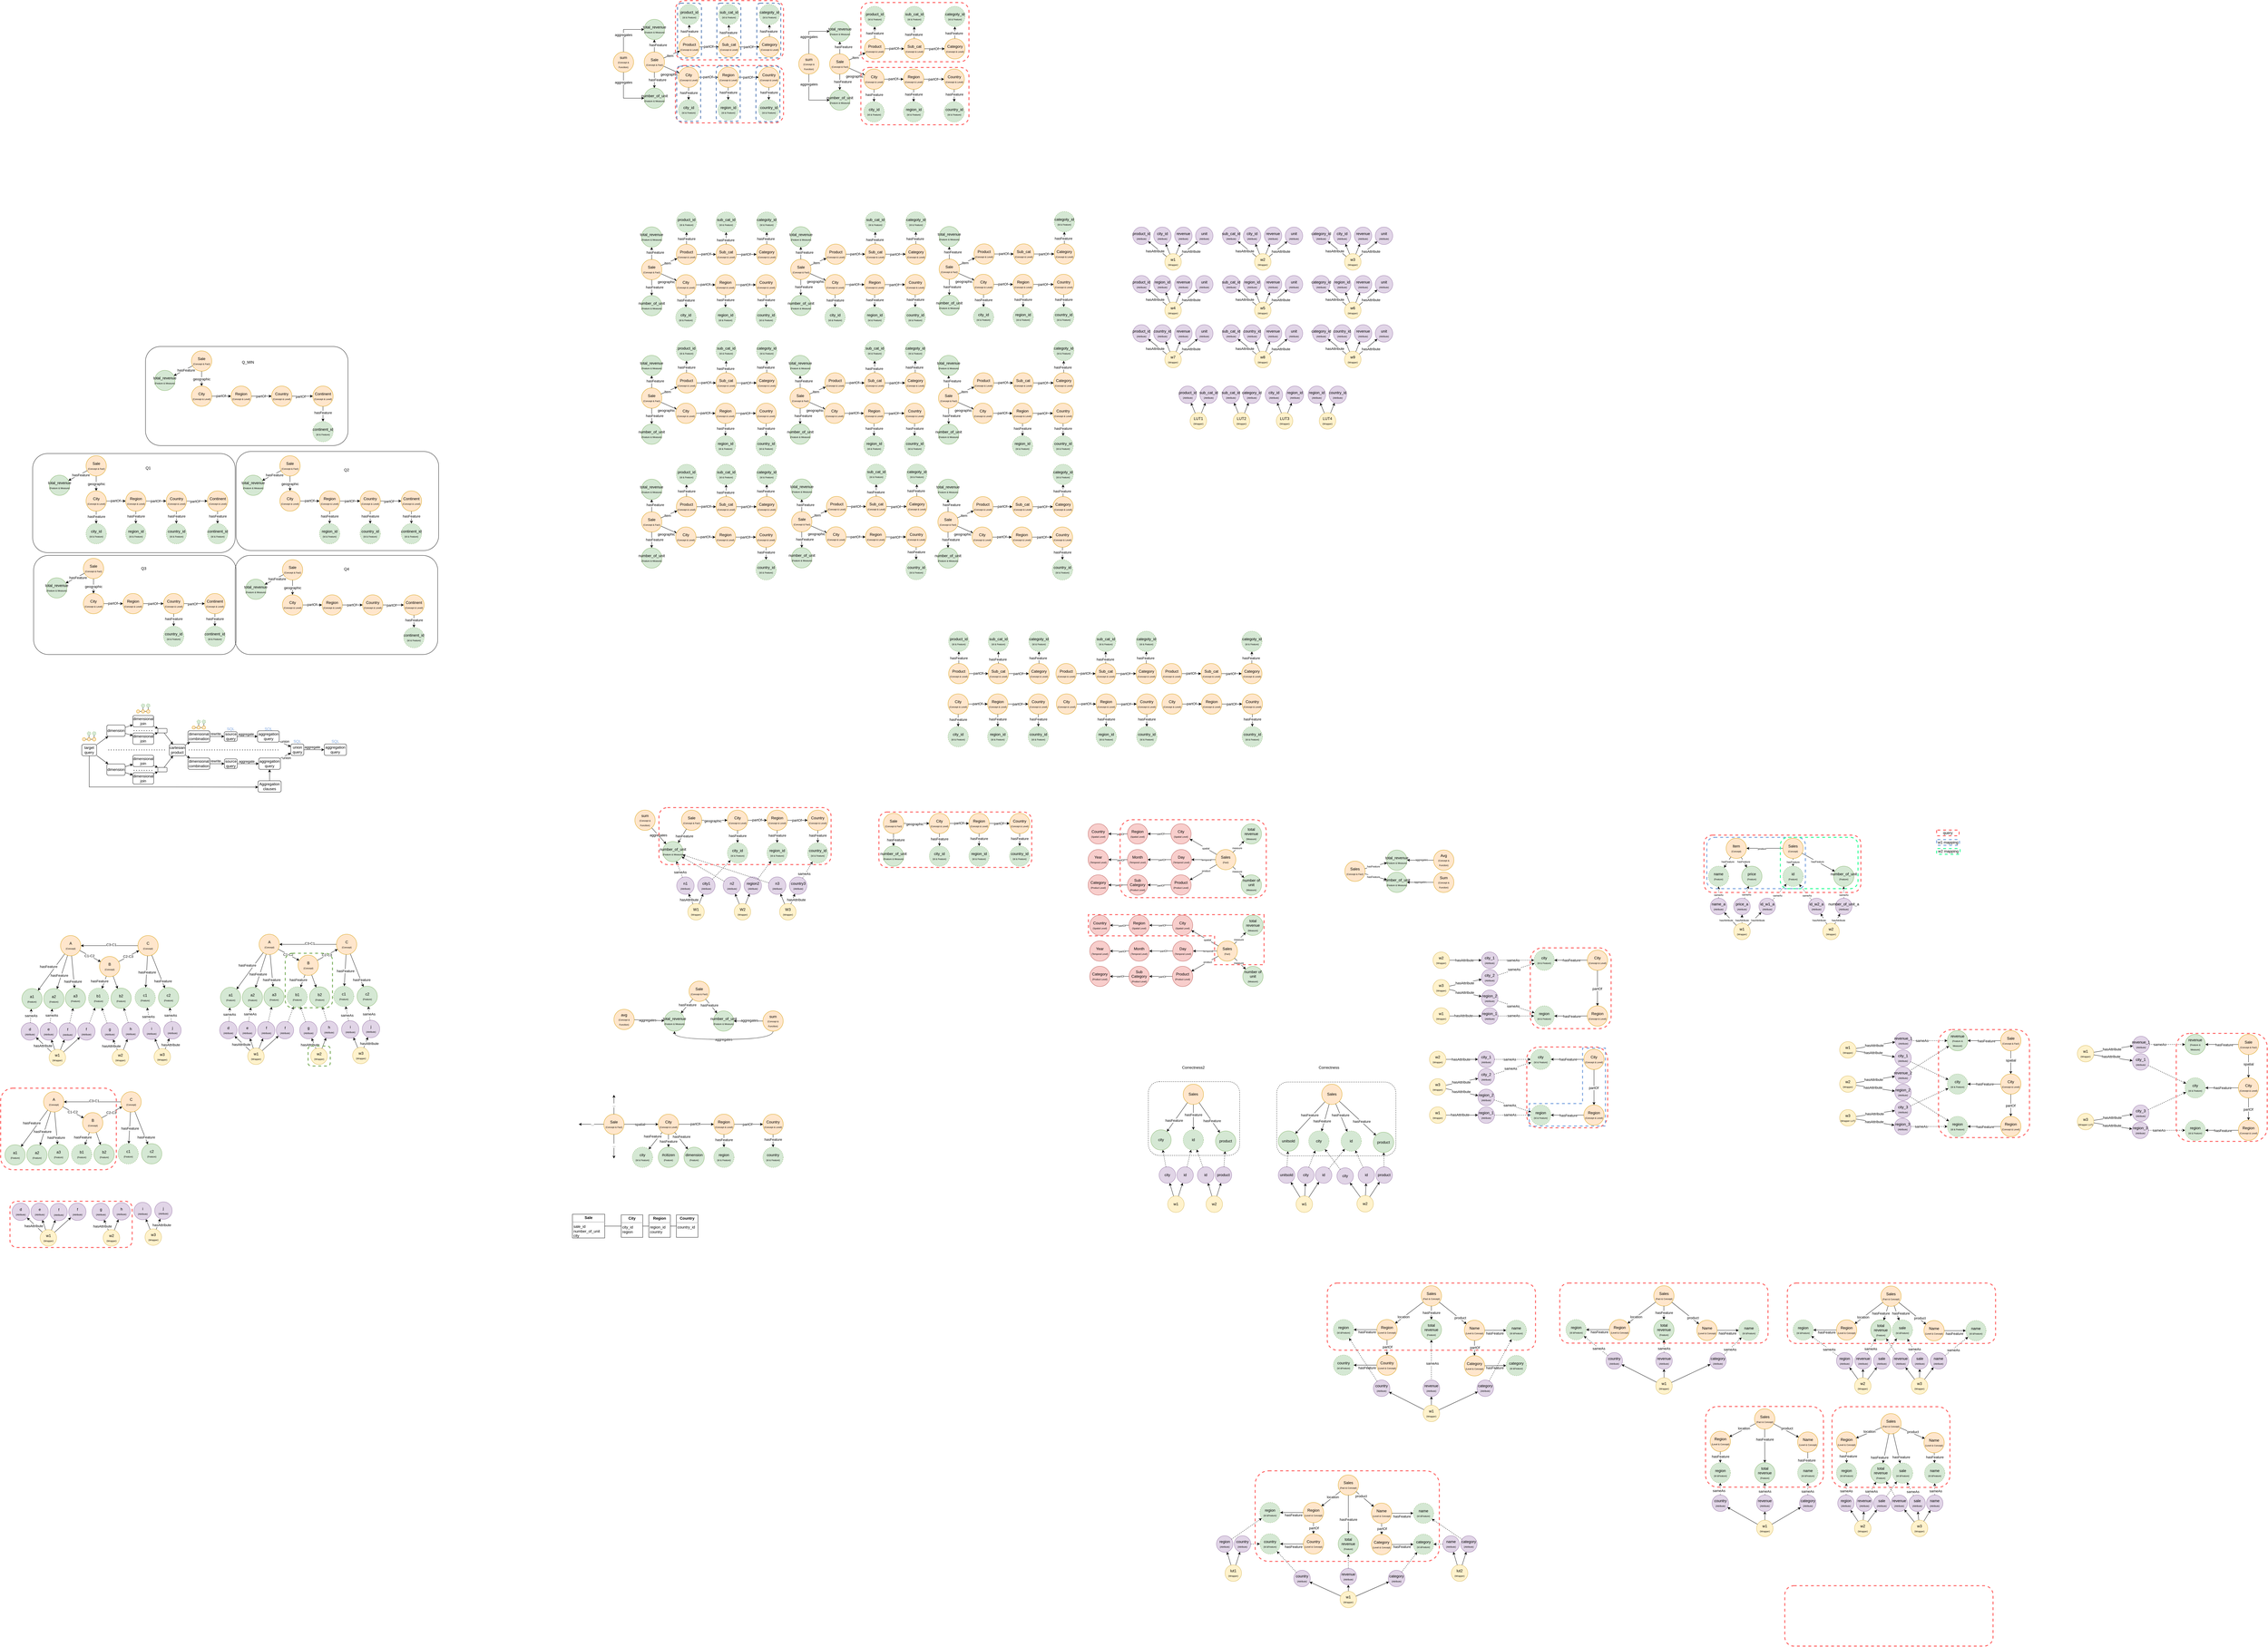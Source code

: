 <mxfile version="13.7.3" type="device"><diagram id="baUi0gjanKfdLmLa1Wta" name="Pagina-1"><mxGraphModel dx="-10423" dy="4870" grid="0" gridSize="10" guides="1" tooltips="1" connect="0" arrows="1" fold="1" page="0" pageScale="1" pageWidth="827" pageHeight="1169" math="0" shadow="0"><root><mxCell id="0"/><mxCell id="1" parent="0"/><mxCell id="qGLLK0Pb5cw-l_K1oLSm-741" style="edgeStyle=none;rounded=0;orthogonalLoop=1;jettySize=auto;html=1;startArrow=none;startFill=0;" parent="1" edge="1"><mxGeometry relative="1" as="geometry"><mxPoint x="17646.0" y="-346.0" as="sourcePoint"/></mxGeometry></mxCell><mxCell id="7diFhJBNX7ZoIKWmf07b-7" style="edgeStyle=none;rounded=0;orthogonalLoop=1;jettySize=auto;html=1;" parent="1" source="7diFhJBNX7ZoIKWmf07b-8" target="7diFhJBNX7ZoIKWmf07b-31" edge="1"><mxGeometry relative="1" as="geometry"><mxPoint x="15024.223" y="-628.372" as="targetPoint"/></mxGeometry></mxCell><mxCell id="7diFhJBNX7ZoIKWmf07b-32" value="hasFeature" style="edgeLabel;html=1;align=center;verticalAlign=middle;resizable=0;points=[];" parent="7diFhJBNX7ZoIKWmf07b-7" vertex="1" connectable="0"><mxGeometry x="-0.2" relative="1" as="geometry"><mxPoint as="offset"/></mxGeometry></mxCell><mxCell id="7diFhJBNX7ZoIKWmf07b-29" style="rounded=0;orthogonalLoop=1;jettySize=auto;html=1;" parent="1" source="7diFhJBNX7ZoIKWmf07b-8" target="7diFhJBNX7ZoIKWmf07b-10" edge="1"><mxGeometry relative="1" as="geometry"/></mxCell><mxCell id="7diFhJBNX7ZoIKWmf07b-30" value="hasFeature" style="edgeLabel;html=1;align=center;verticalAlign=middle;resizable=0;points=[];" parent="7diFhJBNX7ZoIKWmf07b-29" vertex="1" connectable="0"><mxGeometry x="0.007" y="1" relative="1" as="geometry"><mxPoint x="-11.36" y="9.51" as="offset"/></mxGeometry></mxCell><mxCell id="7diFhJBNX7ZoIKWmf07b-34" style="edgeStyle=none;rounded=0;orthogonalLoop=1;jettySize=auto;html=1;" parent="1" source="7diFhJBNX7ZoIKWmf07b-8" target="7diFhJBNX7ZoIKWmf07b-33" edge="1"><mxGeometry relative="1" as="geometry"/></mxCell><mxCell id="7diFhJBNX7ZoIKWmf07b-35" value="hasFeature" style="edgeLabel;html=1;align=center;verticalAlign=middle;resizable=0;points=[];" parent="7diFhJBNX7ZoIKWmf07b-34" vertex="1" connectable="0"><mxGeometry x="0.199" y="1" relative="1" as="geometry"><mxPoint as="offset"/></mxGeometry></mxCell><mxCell id="7diFhJBNX7ZoIKWmf07b-8" value="Sales" style="ellipse;whiteSpace=wrap;html=1;aspect=fixed;fontStyle=0;fillColor=#ffe6cc;strokeColor=#d79b00;" parent="1" vertex="1"><mxGeometry x="14981" y="-784.68" width="64" height="64" as="geometry"/></mxCell><mxCell id="7diFhJBNX7ZoIKWmf07b-10" value="city" style="ellipse;whiteSpace=wrap;html=1;aspect=fixed;fontStyle=0;fillColor=#d5e8d4;strokeColor=#82b366;" parent="1" vertex="1"><mxGeometry x="14879" y="-640.68" width="64" height="64" as="geometry"/></mxCell><mxCell id="7diFhJBNX7ZoIKWmf07b-31" value="id" style="ellipse;whiteSpace=wrap;html=1;aspect=fixed;fontStyle=0;fillColor=#d5e8d4;strokeColor=#82b366;dashed=1;" parent="1" vertex="1"><mxGeometry x="14981" y="-640.68" width="64" height="64" as="geometry"/></mxCell><mxCell id="7diFhJBNX7ZoIKWmf07b-33" value="product" style="ellipse;whiteSpace=wrap;html=1;aspect=fixed;fontStyle=0;fillColor=#d5e8d4;strokeColor=#82b366;" parent="1" vertex="1"><mxGeometry x="15083" y="-636.89" width="64" height="64" as="geometry"/></mxCell><mxCell id="7diFhJBNX7ZoIKWmf07b-36" style="edgeStyle=none;rounded=0;orthogonalLoop=1;jettySize=auto;html=1;" parent="1" source="7diFhJBNX7ZoIKWmf07b-38" target="7diFhJBNX7ZoIKWmf07b-39" edge="1"><mxGeometry relative="1" as="geometry"/></mxCell><mxCell id="7diFhJBNX7ZoIKWmf07b-37" style="edgeStyle=none;rounded=0;orthogonalLoop=1;jettySize=auto;html=1;" parent="1" source="7diFhJBNX7ZoIKWmf07b-38" target="7diFhJBNX7ZoIKWmf07b-40" edge="1"><mxGeometry relative="1" as="geometry"/></mxCell><mxCell id="7diFhJBNX7ZoIKWmf07b-38" value="w1" style="ellipse;whiteSpace=wrap;html=1;aspect=fixed;fontStyle=0;fillColor=#fff2cc;strokeColor=#d6b656;" parent="1" vertex="1"><mxGeometry x="14932" y="-431.68" width="52" height="52" as="geometry"/></mxCell><mxCell id="7diFhJBNX7ZoIKWmf07b-48" style="edgeStyle=none;rounded=0;orthogonalLoop=1;jettySize=auto;html=1;dashed=1;" parent="1" source="7diFhJBNX7ZoIKWmf07b-39" target="7diFhJBNX7ZoIKWmf07b-10" edge="1"><mxGeometry relative="1" as="geometry"/></mxCell><mxCell id="7diFhJBNX7ZoIKWmf07b-39" value="city" style="ellipse;whiteSpace=wrap;html=1;aspect=fixed;fontStyle=0;fillColor=#e1d5e7;strokeColor=#9673a6;" parent="1" vertex="1"><mxGeometry x="14905" y="-523.68" width="52" height="52" as="geometry"/></mxCell><mxCell id="7diFhJBNX7ZoIKWmf07b-46" style="edgeStyle=none;rounded=0;orthogonalLoop=1;jettySize=auto;html=1;dashed=1;" parent="1" source="7diFhJBNX7ZoIKWmf07b-40" target="7diFhJBNX7ZoIKWmf07b-31" edge="1"><mxGeometry relative="1" as="geometry"/></mxCell><mxCell id="7diFhJBNX7ZoIKWmf07b-40" value="id" style="ellipse;whiteSpace=wrap;html=1;aspect=fixed;fontStyle=0;fillColor=#e1d5e7;strokeColor=#9673a6;" parent="1" vertex="1"><mxGeometry x="14961" y="-523.68" width="52" height="52" as="geometry"/></mxCell><mxCell id="7diFhJBNX7ZoIKWmf07b-41" style="edgeStyle=none;rounded=0;orthogonalLoop=1;jettySize=auto;html=1;" parent="1" source="7diFhJBNX7ZoIKWmf07b-43" target="7diFhJBNX7ZoIKWmf07b-44" edge="1"><mxGeometry relative="1" as="geometry"/></mxCell><mxCell id="7diFhJBNX7ZoIKWmf07b-42" style="edgeStyle=none;rounded=0;orthogonalLoop=1;jettySize=auto;html=1;" parent="1" source="7diFhJBNX7ZoIKWmf07b-43" target="7diFhJBNX7ZoIKWmf07b-45" edge="1"><mxGeometry relative="1" as="geometry"/></mxCell><mxCell id="7diFhJBNX7ZoIKWmf07b-43" value="w2" style="ellipse;whiteSpace=wrap;html=1;aspect=fixed;fontStyle=0;fillColor=#fff2cc;strokeColor=#d6b656;" parent="1" vertex="1"><mxGeometry x="15053" y="-431.68" width="52" height="52" as="geometry"/></mxCell><mxCell id="7diFhJBNX7ZoIKWmf07b-47" style="edgeStyle=none;rounded=0;orthogonalLoop=1;jettySize=auto;html=1;dashed=1;" parent="1" source="7diFhJBNX7ZoIKWmf07b-44" target="7diFhJBNX7ZoIKWmf07b-31" edge="1"><mxGeometry relative="1" as="geometry"/></mxCell><mxCell id="7diFhJBNX7ZoIKWmf07b-44" value="id" style="ellipse;whiteSpace=wrap;html=1;aspect=fixed;fontStyle=0;fillColor=#e1d5e7;strokeColor=#9673a6;" parent="1" vertex="1"><mxGeometry x="15026" y="-523.68" width="52" height="52" as="geometry"/></mxCell><mxCell id="7diFhJBNX7ZoIKWmf07b-51" style="edgeStyle=none;rounded=0;orthogonalLoop=1;jettySize=auto;html=1;dashed=1;" parent="1" source="7diFhJBNX7ZoIKWmf07b-45" target="7diFhJBNX7ZoIKWmf07b-33" edge="1"><mxGeometry relative="1" as="geometry"><mxPoint x="15204" y="-531.68" as="targetPoint"/></mxGeometry></mxCell><mxCell id="7diFhJBNX7ZoIKWmf07b-45" value="product" style="ellipse;whiteSpace=wrap;html=1;aspect=fixed;fontStyle=0;fillColor=#e1d5e7;strokeColor=#9673a6;" parent="1" vertex="1"><mxGeometry x="15082" y="-523.68" width="52" height="52" as="geometry"/></mxCell><mxCell id="7diFhJBNX7ZoIKWmf07b-50" value="" style="rounded=1;whiteSpace=wrap;html=1;dashed=1;fillColor=none;" parent="1" vertex="1"><mxGeometry x="14871" y="-792.68" width="288" height="233" as="geometry"/></mxCell><mxCell id="7diFhJBNX7ZoIKWmf07b-52" style="edgeStyle=none;rounded=0;orthogonalLoop=1;jettySize=auto;html=1;" parent="1" source="7diFhJBNX7ZoIKWmf07b-58" target="7diFhJBNX7ZoIKWmf07b-60" edge="1"><mxGeometry relative="1" as="geometry"><mxPoint x="15461.223" y="-628.372" as="targetPoint"/></mxGeometry></mxCell><mxCell id="7diFhJBNX7ZoIKWmf07b-53" value="hasFeature" style="edgeLabel;html=1;align=center;verticalAlign=middle;resizable=0;points=[];" parent="7diFhJBNX7ZoIKWmf07b-52" vertex="1" connectable="0"><mxGeometry x="-0.2" relative="1" as="geometry"><mxPoint as="offset"/></mxGeometry></mxCell><mxCell id="7diFhJBNX7ZoIKWmf07b-54" style="rounded=0;orthogonalLoop=1;jettySize=auto;html=1;" parent="1" source="7diFhJBNX7ZoIKWmf07b-58" target="7diFhJBNX7ZoIKWmf07b-59" edge="1"><mxGeometry relative="1" as="geometry"/></mxCell><mxCell id="7diFhJBNX7ZoIKWmf07b-55" value="hasFeature" style="edgeLabel;html=1;align=center;verticalAlign=middle;resizable=0;points=[];" parent="7diFhJBNX7ZoIKWmf07b-54" vertex="1" connectable="0"><mxGeometry x="0.007" y="1" relative="1" as="geometry"><mxPoint x="-11.36" y="9.51" as="offset"/></mxGeometry></mxCell><mxCell id="7diFhJBNX7ZoIKWmf07b-56" style="edgeStyle=none;rounded=0;orthogonalLoop=1;jettySize=auto;html=1;" parent="1" source="7diFhJBNX7ZoIKWmf07b-58" target="7diFhJBNX7ZoIKWmf07b-61" edge="1"><mxGeometry relative="1" as="geometry"/></mxCell><mxCell id="7diFhJBNX7ZoIKWmf07b-57" value="hasFeature" style="edgeLabel;html=1;align=center;verticalAlign=middle;resizable=0;points=[];" parent="7diFhJBNX7ZoIKWmf07b-56" vertex="1" connectable="0"><mxGeometry x="0.199" y="1" relative="1" as="geometry"><mxPoint as="offset"/></mxGeometry></mxCell><mxCell id="7diFhJBNX7ZoIKWmf07b-58" value="Sales" style="ellipse;whiteSpace=wrap;html=1;aspect=fixed;fontStyle=0;fillColor=#ffe6cc;strokeColor=#d79b00;" parent="1" vertex="1"><mxGeometry x="15418" y="-784.68" width="64" height="64" as="geometry"/></mxCell><mxCell id="7diFhJBNX7ZoIKWmf07b-59" value="city" style="ellipse;whiteSpace=wrap;html=1;aspect=fixed;fontStyle=0;fillColor=#d5e8d4;strokeColor=#82b366;dashed=1;" parent="1" vertex="1"><mxGeometry x="15377" y="-636.89" width="64" height="64" as="geometry"/></mxCell><mxCell id="7diFhJBNX7ZoIKWmf07b-60" value="id" style="ellipse;whiteSpace=wrap;html=1;aspect=fixed;fontStyle=0;fillColor=#d5e8d4;strokeColor=#82b366;dashed=1;" parent="1" vertex="1"><mxGeometry x="15479" y="-636.89" width="64" height="64" as="geometry"/></mxCell><mxCell id="7diFhJBNX7ZoIKWmf07b-61" value="product" style="ellipse;whiteSpace=wrap;html=1;aspect=fixed;fontStyle=0;fillColor=#d5e8d4;strokeColor=#82b366;" parent="1" vertex="1"><mxGeometry x="15581" y="-633.1" width="64" height="64" as="geometry"/></mxCell><mxCell id="7diFhJBNX7ZoIKWmf07b-62" style="edgeStyle=none;rounded=0;orthogonalLoop=1;jettySize=auto;html=1;" parent="1" source="7diFhJBNX7ZoIKWmf07b-64" target="7diFhJBNX7ZoIKWmf07b-66" edge="1"><mxGeometry relative="1" as="geometry"/></mxCell><mxCell id="7diFhJBNX7ZoIKWmf07b-63" style="edgeStyle=none;rounded=0;orthogonalLoop=1;jettySize=auto;html=1;" parent="1" source="7diFhJBNX7ZoIKWmf07b-64" target="7diFhJBNX7ZoIKWmf07b-68" edge="1"><mxGeometry relative="1" as="geometry"/></mxCell><mxCell id="7diFhJBNX7ZoIKWmf07b-64" value="w1" style="ellipse;whiteSpace=wrap;html=1;aspect=fixed;fontStyle=0;fillColor=#fff2cc;strokeColor=#d6b656;" parent="1" vertex="1"><mxGeometry x="15337" y="-431.68" width="52" height="52" as="geometry"/></mxCell><mxCell id="7diFhJBNX7ZoIKWmf07b-65" style="edgeStyle=none;rounded=0;orthogonalLoop=1;jettySize=auto;html=1;dashed=1;" parent="1" source="7diFhJBNX7ZoIKWmf07b-66" target="7diFhJBNX7ZoIKWmf07b-59" edge="1"><mxGeometry relative="1" as="geometry"/></mxCell><mxCell id="7diFhJBNX7ZoIKWmf07b-66" value="city" style="ellipse;whiteSpace=wrap;html=1;aspect=fixed;fontStyle=0;fillColor=#e1d5e7;strokeColor=#9673a6;" parent="1" vertex="1"><mxGeometry x="15342" y="-523.68" width="52" height="52" as="geometry"/></mxCell><mxCell id="7diFhJBNX7ZoIKWmf07b-67" style="edgeStyle=none;rounded=0;orthogonalLoop=1;jettySize=auto;html=1;dashed=1;" parent="1" source="7diFhJBNX7ZoIKWmf07b-68" target="7diFhJBNX7ZoIKWmf07b-60" edge="1"><mxGeometry relative="1" as="geometry"/></mxCell><mxCell id="7diFhJBNX7ZoIKWmf07b-68" value="id" style="ellipse;whiteSpace=wrap;html=1;aspect=fixed;fontStyle=0;fillColor=#e1d5e7;strokeColor=#9673a6;" parent="1" vertex="1"><mxGeometry x="15398" y="-523.68" width="52" height="52" as="geometry"/></mxCell><mxCell id="7diFhJBNX7ZoIKWmf07b-69" style="edgeStyle=none;rounded=0;orthogonalLoop=1;jettySize=auto;html=1;" parent="1" source="7diFhJBNX7ZoIKWmf07b-71" target="7diFhJBNX7ZoIKWmf07b-73" edge="1"><mxGeometry relative="1" as="geometry"/></mxCell><mxCell id="7diFhJBNX7ZoIKWmf07b-70" style="edgeStyle=none;rounded=0;orthogonalLoop=1;jettySize=auto;html=1;" parent="1" source="7diFhJBNX7ZoIKWmf07b-71" target="7diFhJBNX7ZoIKWmf07b-75" edge="1"><mxGeometry relative="1" as="geometry"/></mxCell><mxCell id="7diFhJBNX7ZoIKWmf07b-71" value="w2" style="ellipse;whiteSpace=wrap;html=1;aspect=fixed;fontStyle=0;fillColor=#fff2cc;strokeColor=#d6b656;" parent="1" vertex="1"><mxGeometry x="15529" y="-432.97" width="52" height="52" as="geometry"/></mxCell><mxCell id="7diFhJBNX7ZoIKWmf07b-72" style="edgeStyle=none;rounded=0;orthogonalLoop=1;jettySize=auto;html=1;dashed=1;" parent="1" source="7diFhJBNX7ZoIKWmf07b-73" target="7diFhJBNX7ZoIKWmf07b-60" edge="1"><mxGeometry relative="1" as="geometry"/></mxCell><mxCell id="7diFhJBNX7ZoIKWmf07b-73" value="id" style="ellipse;whiteSpace=wrap;html=1;aspect=fixed;fontStyle=0;fillColor=#e1d5e7;strokeColor=#9673a6;" parent="1" vertex="1"><mxGeometry x="15533" y="-523.68" width="52" height="52" as="geometry"/></mxCell><mxCell id="7diFhJBNX7ZoIKWmf07b-74" style="edgeStyle=none;rounded=0;orthogonalLoop=1;jettySize=auto;html=1;dashed=1;" parent="1" source="7diFhJBNX7ZoIKWmf07b-75" target="7diFhJBNX7ZoIKWmf07b-61" edge="1"><mxGeometry relative="1" as="geometry"><mxPoint x="15641" y="-531.68" as="targetPoint"/></mxGeometry></mxCell><mxCell id="7diFhJBNX7ZoIKWmf07b-75" value="product" style="ellipse;whiteSpace=wrap;html=1;aspect=fixed;fontStyle=0;fillColor=#e1d5e7;strokeColor=#9673a6;" parent="1" vertex="1"><mxGeometry x="15589" y="-523.68" width="52" height="52" as="geometry"/></mxCell><mxCell id="7diFhJBNX7ZoIKWmf07b-77" value="unitsold" style="ellipse;whiteSpace=wrap;html=1;aspect=fixed;fontStyle=0;fillColor=#d5e8d4;strokeColor=#82b366;" parent="1" vertex="1"><mxGeometry x="15281" y="-636.89" width="64" height="64" as="geometry"/></mxCell><mxCell id="7diFhJBNX7ZoIKWmf07b-78" style="rounded=0;orthogonalLoop=1;jettySize=auto;html=1;" parent="1" source="7diFhJBNX7ZoIKWmf07b-58" target="7diFhJBNX7ZoIKWmf07b-77" edge="1"><mxGeometry relative="1" as="geometry"><mxPoint x="15451.49" y="-711.832" as="sourcePoint"/><mxPoint x="15427.597" y="-625.714" as="targetPoint"/></mxGeometry></mxCell><mxCell id="7diFhJBNX7ZoIKWmf07b-79" value="hasFeature" style="edgeLabel;html=1;align=center;verticalAlign=middle;resizable=0;points=[];" parent="7diFhJBNX7ZoIKWmf07b-78" vertex="1" connectable="0"><mxGeometry x="0.007" y="1" relative="1" as="geometry"><mxPoint x="-2.1" y="-9.64" as="offset"/></mxGeometry></mxCell><mxCell id="7diFhJBNX7ZoIKWmf07b-82" style="edgeStyle=none;rounded=0;orthogonalLoop=1;jettySize=auto;html=1;dashed=1;" parent="1" source="7diFhJBNX7ZoIKWmf07b-80" target="7diFhJBNX7ZoIKWmf07b-77" edge="1"><mxGeometry relative="1" as="geometry"/></mxCell><mxCell id="7diFhJBNX7ZoIKWmf07b-80" value="unitsold" style="ellipse;whiteSpace=wrap;html=1;aspect=fixed;fontStyle=0;fillColor=#e1d5e7;strokeColor=#9673a6;" parent="1" vertex="1"><mxGeometry x="15281" y="-523.68" width="52" height="52" as="geometry"/></mxCell><mxCell id="7diFhJBNX7ZoIKWmf07b-83" style="edgeStyle=none;rounded=0;orthogonalLoop=1;jettySize=auto;html=1;" parent="1" source="7diFhJBNX7ZoIKWmf07b-64" target="7diFhJBNX7ZoIKWmf07b-80" edge="1"><mxGeometry relative="1" as="geometry"><mxPoint x="15397.907" y="-420.694" as="sourcePoint"/><mxPoint x="15385.322" y="-462.732" as="targetPoint"/></mxGeometry></mxCell><mxCell id="7diFhJBNX7ZoIKWmf07b-85" value="" style="edgeStyle=none;rounded=0;orthogonalLoop=1;jettySize=auto;html=1;dashed=1;" parent="1" source="7diFhJBNX7ZoIKWmf07b-84" target="7diFhJBNX7ZoIKWmf07b-59" edge="1"><mxGeometry relative="1" as="geometry"/></mxCell><mxCell id="7diFhJBNX7ZoIKWmf07b-84" value="city" style="ellipse;whiteSpace=wrap;html=1;aspect=fixed;fontStyle=0;fillColor=#e1d5e7;strokeColor=#9673a6;" parent="1" vertex="1"><mxGeometry x="15466" y="-520.68" width="52" height="52" as="geometry"/></mxCell><mxCell id="7diFhJBNX7ZoIKWmf07b-86" style="edgeStyle=none;rounded=0;orthogonalLoop=1;jettySize=auto;html=1;" parent="1" source="7diFhJBNX7ZoIKWmf07b-71" target="7diFhJBNX7ZoIKWmf07b-84" edge="1"><mxGeometry relative="1" as="geometry"><mxPoint x="15536.785" y="-419.338" as="sourcePoint"/><mxPoint x="15557.991" y="-464.126" as="targetPoint"/></mxGeometry></mxCell><mxCell id="7diFhJBNX7ZoIKWmf07b-87" value="" style="rounded=1;whiteSpace=wrap;html=1;dashed=1;fillColor=none;" parent="1" vertex="1"><mxGeometry x="15276" y="-791.33" width="376" height="233" as="geometry"/></mxCell><mxCell id="7diFhJBNX7ZoIKWmf07b-88" value="Correctness2" style="text;html=1;strokeColor=none;fillColor=none;align=center;verticalAlign=middle;whiteSpace=wrap;rounded=0;dashed=1;" parent="1" vertex="1"><mxGeometry x="14993" y="-846.68" width="40" height="20" as="geometry"/></mxCell><mxCell id="7diFhJBNX7ZoIKWmf07b-89" value="Correctness" style="text;html=1;strokeColor=none;fillColor=none;align=center;verticalAlign=middle;whiteSpace=wrap;rounded=0;dashed=1;" parent="1" vertex="1"><mxGeometry x="15421" y="-846.68" width="40" height="20" as="geometry"/></mxCell><mxCell id="Q-COvMCTsihhE1q1tt4v-67" style="rounded=0;orthogonalLoop=1;jettySize=auto;html=1;fontStyle=0" parent="1" source="Q-COvMCTsihhE1q1tt4v-79" target="Q-COvMCTsihhE1q1tt4v-74" edge="1"><mxGeometry relative="1" as="geometry"><mxPoint x="15592.265" y="673.396" as="targetPoint"/></mxGeometry></mxCell><mxCell id="Q-COvMCTsihhE1q1tt4v-68" value="hasFeature" style="edgeLabel;html=1;align=center;verticalAlign=middle;resizable=0;points=[];" parent="Q-COvMCTsihhE1q1tt4v-67" vertex="1" connectable="0"><mxGeometry x="0.083" relative="1" as="geometry"><mxPoint x="8.26" y="8.58" as="offset"/></mxGeometry></mxCell><mxCell id="Q-COvMCTsihhE1q1tt4v-69" style="rounded=0;orthogonalLoop=1;jettySize=auto;html=1;fontStyle=0" parent="1" source="Q-COvMCTsihhE1q1tt4v-78" target="Q-COvMCTsihhE1q1tt4v-75" edge="1"><mxGeometry relative="1" as="geometry"><mxPoint x="15502.425" y="608.935" as="sourcePoint"/><mxPoint x="15444.495" y="686.614" as="targetPoint"/></mxGeometry></mxCell><mxCell id="Q-COvMCTsihhE1q1tt4v-70" value="hasFeature" style="edgeLabel;html=1;align=center;verticalAlign=middle;resizable=0;points=[];" parent="Q-COvMCTsihhE1q1tt4v-69" vertex="1" connectable="0"><mxGeometry x="0.025" y="-1" relative="1" as="geometry"><mxPoint x="6.19" y="8.64" as="offset"/></mxGeometry></mxCell><mxCell id="Q-COvMCTsihhE1q1tt4v-71" style="edgeStyle=none;rounded=0;orthogonalLoop=1;jettySize=auto;html=1;" parent="1" source="Q-COvMCTsihhE1q1tt4v-73" target="Q-COvMCTsihhE1q1tt4v-78" edge="1"><mxGeometry relative="1" as="geometry"><mxPoint x="15413.687" y="550.714" as="targetPoint"/></mxGeometry></mxCell><mxCell id="Q-COvMCTsihhE1q1tt4v-72" value="location" style="edgeLabel;html=1;align=center;verticalAlign=middle;resizable=0;points=[];" parent="Q-COvMCTsihhE1q1tt4v-71" vertex="1" connectable="0"><mxGeometry x="-0.21" y="-1" relative="1" as="geometry"><mxPoint as="offset"/></mxGeometry></mxCell><mxCell id="Q-COvMCTsihhE1q1tt4v-73" value="Sales&lt;br&gt;&lt;font style=&quot;font-size: 7px&quot;&gt;(Fact &amp;amp; Concept)&lt;/font&gt;" style="ellipse;whiteSpace=wrap;html=1;aspect=fixed;fontStyle=0;fillColor=#ffe6cc;strokeColor=#d79b00;" parent="1" vertex="1"><mxGeometry x="15470" y="449.23" width="64" height="64" as="geometry"/></mxCell><mxCell id="Q-COvMCTsihhE1q1tt4v-74" value="country&lt;br&gt;&lt;span style=&quot;font-size: 7px&quot;&gt;(Id &amp;amp;Feature)&lt;/span&gt;" style="ellipse;whiteSpace=wrap;html=1;aspect=fixed;fontStyle=0;fillColor=#d5e8d4;strokeColor=#82b366;dashed=1;" parent="1" vertex="1"><mxGeometry x="15223" y="634.94" width="64" height="64" as="geometry"/></mxCell><mxCell id="Q-COvMCTsihhE1q1tt4v-75" value="region&lt;br&gt;&lt;span style=&quot;font-size: 7px&quot;&gt;(Id &amp;amp;Feature)&lt;/span&gt;" style="ellipse;whiteSpace=wrap;html=1;aspect=fixed;fontStyle=0;fillColor=#d5e8d4;strokeColor=#82b366;dashed=1;" parent="1" vertex="1"><mxGeometry x="15223" y="535.94" width="64" height="64" as="geometry"/></mxCell><mxCell id="Q-COvMCTsihhE1q1tt4v-76" style="edgeStyle=none;rounded=0;orthogonalLoop=1;jettySize=auto;html=1;startArrow=none;startFill=0;" parent="1" source="Q-COvMCTsihhE1q1tt4v-78" target="Q-COvMCTsihhE1q1tt4v-79" edge="1"><mxGeometry relative="1" as="geometry"/></mxCell><mxCell id="Q-COvMCTsihhE1q1tt4v-77" value="partOf" style="edgeLabel;html=1;align=center;verticalAlign=middle;resizable=0;points=[];" parent="Q-COvMCTsihhE1q1tt4v-76" vertex="1" connectable="0"><mxGeometry x="-0.061" y="1" relative="1" as="geometry"><mxPoint as="offset"/></mxGeometry></mxCell><mxCell id="Q-COvMCTsihhE1q1tt4v-78" value="Region&lt;br&gt;&lt;font style=&quot;font-size: 7px&quot;&gt;(Level &amp;amp; Concept)&lt;/font&gt;" style="ellipse;whiteSpace=wrap;html=1;aspect=fixed;fontStyle=0;fillColor=#ffe6cc;strokeColor=#d79b00;" parent="1" vertex="1"><mxGeometry x="15360" y="535.94" width="64" height="64" as="geometry"/></mxCell><mxCell id="Q-COvMCTsihhE1q1tt4v-79" value="Country&lt;br&gt;&lt;span style=&quot;font-size: 7px&quot;&gt;(Level &amp;amp; Concept)&lt;/span&gt;" style="ellipse;whiteSpace=wrap;html=1;aspect=fixed;fontStyle=0;fillColor=#ffe6cc;strokeColor=#d79b00;" parent="1" vertex="1"><mxGeometry x="15360" y="634.94" width="64" height="64" as="geometry"/></mxCell><mxCell id="Q-COvMCTsihhE1q1tt4v-80" value="" style="edgeStyle=none;rounded=0;orthogonalLoop=1;jettySize=auto;html=1;fontStyle=0" parent="1" source="Q-COvMCTsihhE1q1tt4v-73" target="Q-COvMCTsihhE1q1tt4v-82" edge="1"><mxGeometry relative="1" as="geometry"><mxPoint x="15484.201" y="598.233" as="sourcePoint"/><mxPoint x="15406.93" y="707.006" as="targetPoint"/></mxGeometry></mxCell><mxCell id="Q-COvMCTsihhE1q1tt4v-81" value="hasFeature" style="edgeLabel;html=1;align=center;verticalAlign=middle;resizable=0;points=[];fontStyle=0" parent="Q-COvMCTsihhE1q1tt4v-80" vertex="1" connectable="0"><mxGeometry x="-0.142" y="1" relative="1" as="geometry"><mxPoint x="-1.0" y="24.17" as="offset"/></mxGeometry></mxCell><mxCell id="Q-COvMCTsihhE1q1tt4v-82" value="total revenue&lt;br&gt;&lt;span style=&quot;font-size: 7px&quot;&gt;(Feature)&lt;/span&gt;" style="ellipse;whiteSpace=wrap;html=1;aspect=fixed;fontStyle=0;fillColor=#d5e8d4;strokeColor=#82b366;" parent="1" vertex="1"><mxGeometry x="15470" y="634.94" width="64" height="64" as="geometry"/></mxCell><mxCell id="Q-COvMCTsihhE1q1tt4v-83" style="rounded=0;orthogonalLoop=1;jettySize=auto;html=1;fontStyle=0" parent="1" source="Q-COvMCTsihhE1q1tt4v-92" target="Q-COvMCTsihhE1q1tt4v-94" edge="1"><mxGeometry relative="1" as="geometry"><mxPoint x="15731" y="668.29" as="targetPoint"/></mxGeometry></mxCell><mxCell id="Q-COvMCTsihhE1q1tt4v-84" value="hasFeature" style="edgeLabel;html=1;align=center;verticalAlign=middle;resizable=0;points=[];" parent="Q-COvMCTsihhE1q1tt4v-83" vertex="1" connectable="0"><mxGeometry x="0.083" relative="1" as="geometry"><mxPoint x="-5.55" y="6.77" as="offset"/></mxGeometry></mxCell><mxCell id="Q-COvMCTsihhE1q1tt4v-85" style="rounded=0;orthogonalLoop=1;jettySize=auto;html=1;fontStyle=0" parent="1" source="Q-COvMCTsihhE1q1tt4v-91" target="Q-COvMCTsihhE1q1tt4v-93" edge="1"><mxGeometry relative="1" as="geometry"><mxPoint x="15717.425" y="611.075" as="sourcePoint"/><mxPoint x="15731" y="569.29" as="targetPoint"/></mxGeometry></mxCell><mxCell id="Q-COvMCTsihhE1q1tt4v-86" value="hasFeature" style="edgeLabel;html=1;align=center;verticalAlign=middle;resizable=0;points=[];" parent="Q-COvMCTsihhE1q1tt4v-85" vertex="1" connectable="0"><mxGeometry x="0.025" y="-1" relative="1" as="geometry"><mxPoint x="-3.17" y="8.5" as="offset"/></mxGeometry></mxCell><mxCell id="Q-COvMCTsihhE1q1tt4v-87" style="edgeStyle=none;rounded=0;orthogonalLoop=1;jettySize=auto;html=1;" parent="1" source="Q-COvMCTsihhE1q1tt4v-73" target="Q-COvMCTsihhE1q1tt4v-91" edge="1"><mxGeometry relative="1" as="geometry"><mxPoint x="15867.687" y="530.504" as="targetPoint"/><mxPoint x="15930.957" y="480.941" as="sourcePoint"/></mxGeometry></mxCell><mxCell id="Q-COvMCTsihhE1q1tt4v-88" value="product" style="edgeLabel;html=1;align=center;verticalAlign=middle;resizable=0;points=[];" parent="Q-COvMCTsihhE1q1tt4v-87" vertex="1" connectable="0"><mxGeometry x="-0.435" y="-1" relative="1" as="geometry"><mxPoint as="offset"/></mxGeometry></mxCell><mxCell id="Q-COvMCTsihhE1q1tt4v-89" style="edgeStyle=none;rounded=0;orthogonalLoop=1;jettySize=auto;html=1;startArrow=none;startFill=0;" parent="1" source="Q-COvMCTsihhE1q1tt4v-91" target="Q-COvMCTsihhE1q1tt4v-92" edge="1"><mxGeometry relative="1" as="geometry"/></mxCell><mxCell id="Q-COvMCTsihhE1q1tt4v-90" value="partOf" style="edgeLabel;html=1;align=center;verticalAlign=middle;resizable=0;points=[];" parent="Q-COvMCTsihhE1q1tt4v-89" vertex="1" connectable="0"><mxGeometry x="-0.061" y="1" relative="1" as="geometry"><mxPoint as="offset"/></mxGeometry></mxCell><mxCell id="Q-COvMCTsihhE1q1tt4v-91" value="Name&lt;br&gt;&lt;span style=&quot;font-size: 7px&quot;&gt;(Level &amp;amp; Concept)&lt;/span&gt;" style="ellipse;whiteSpace=wrap;html=1;aspect=fixed;fontStyle=0;fillColor=#ffe6cc;strokeColor=#d79b00;" parent="1" vertex="1"><mxGeometry x="15575" y="538.08" width="64" height="64" as="geometry"/></mxCell><mxCell id="Q-COvMCTsihhE1q1tt4v-92" value="Category&lt;br&gt;&lt;span style=&quot;font-size: 7px&quot;&gt;(Level &amp;amp; Concept)&lt;/span&gt;" style="ellipse;whiteSpace=wrap;html=1;aspect=fixed;fontStyle=0;fillColor=#ffe6cc;strokeColor=#d79b00;" parent="1" vertex="1"><mxGeometry x="15575" y="637.08" width="64" height="64" as="geometry"/></mxCell><mxCell id="Q-COvMCTsihhE1q1tt4v-93" value="name&lt;br&gt;&lt;span style=&quot;font-size: 7px&quot;&gt;(Id &amp;amp;Feature)&lt;/span&gt;" style="ellipse;whiteSpace=wrap;html=1;aspect=fixed;fontStyle=0;fillColor=#d5e8d4;strokeColor=#82b366;dashed=1;" parent="1" vertex="1"><mxGeometry x="15707" y="538.08" width="64" height="64" as="geometry"/></mxCell><mxCell id="Q-COvMCTsihhE1q1tt4v-94" value="category&lt;br&gt;&lt;span style=&quot;font-size: 7px&quot;&gt;(Id &amp;amp;Feature)&lt;/span&gt;" style="ellipse;whiteSpace=wrap;html=1;aspect=fixed;fontStyle=0;fillColor=#d5e8d4;strokeColor=#82b366;dashed=1;" parent="1" vertex="1"><mxGeometry x="15707" y="636.29" width="64" height="64" as="geometry"/></mxCell><mxCell id="Q-COvMCTsihhE1q1tt4v-95" style="edgeStyle=none;rounded=0;orthogonalLoop=1;jettySize=auto;html=1;" parent="1" source="Q-COvMCTsihhE1q1tt4v-97" target="Q-COvMCTsihhE1q1tt4v-99" edge="1"><mxGeometry relative="1" as="geometry"/></mxCell><mxCell id="Q-COvMCTsihhE1q1tt4v-96" style="edgeStyle=none;rounded=0;orthogonalLoop=1;jettySize=auto;html=1;" parent="1" source="Q-COvMCTsihhE1q1tt4v-97" target="Q-COvMCTsihhE1q1tt4v-101" edge="1"><mxGeometry relative="1" as="geometry"/></mxCell><mxCell id="Q-COvMCTsihhE1q1tt4v-97" value="lut1&lt;br&gt;&lt;span style=&quot;font-size: 7px&quot;&gt;(Wrapper)&lt;/span&gt;" style="ellipse;whiteSpace=wrap;html=1;aspect=fixed;fontStyle=0;fillColor=#fff2cc;strokeColor=#d6b656;" parent="1" vertex="1"><mxGeometry x="15113" y="733.23" width="52" height="52" as="geometry"/></mxCell><mxCell id="Q-COvMCTsihhE1q1tt4v-98" style="edgeStyle=none;rounded=0;orthogonalLoop=1;jettySize=auto;html=1;dashed=1;" parent="1" source="Q-COvMCTsihhE1q1tt4v-99" target="Q-COvMCTsihhE1q1tt4v-75" edge="1"><mxGeometry relative="1" as="geometry"/></mxCell><mxCell id="Q-COvMCTsihhE1q1tt4v-99" value="region&lt;br&gt;&lt;span style=&quot;font-size: 7px&quot;&gt;(Attribute)&lt;/span&gt;" style="ellipse;whiteSpace=wrap;html=1;aspect=fixed;fontStyle=0;fillColor=#e1d5e7;strokeColor=#9673a6;" parent="1" vertex="1"><mxGeometry x="15086" y="641.23" width="52" height="52" as="geometry"/></mxCell><mxCell id="Q-COvMCTsihhE1q1tt4v-100" style="edgeStyle=none;rounded=0;orthogonalLoop=1;jettySize=auto;html=1;dashed=1;" parent="1" source="Q-COvMCTsihhE1q1tt4v-101" target="Q-COvMCTsihhE1q1tt4v-74" edge="1"><mxGeometry relative="1" as="geometry"/></mxCell><mxCell id="Q-COvMCTsihhE1q1tt4v-101" value="country&lt;br&gt;&lt;span style=&quot;font-size: 7px&quot;&gt;(Attribute)&lt;/span&gt;" style="ellipse;whiteSpace=wrap;html=1;aspect=fixed;fontStyle=0;fillColor=#e1d5e7;strokeColor=#9673a6;" parent="1" vertex="1"><mxGeometry x="15142" y="641.23" width="52" height="52" as="geometry"/></mxCell><mxCell id="Q-COvMCTsihhE1q1tt4v-102" style="edgeStyle=none;rounded=0;orthogonalLoop=1;jettySize=auto;html=1;" parent="1" source="Q-COvMCTsihhE1q1tt4v-104" target="Q-COvMCTsihhE1q1tt4v-106" edge="1"><mxGeometry relative="1" as="geometry"/></mxCell><mxCell id="Q-COvMCTsihhE1q1tt4v-103" style="edgeStyle=none;rounded=0;orthogonalLoop=1;jettySize=auto;html=1;" parent="1" source="Q-COvMCTsihhE1q1tt4v-104" target="Q-COvMCTsihhE1q1tt4v-108" edge="1"><mxGeometry relative="1" as="geometry"/></mxCell><mxCell id="Q-COvMCTsihhE1q1tt4v-104" value="lut2&lt;br&gt;&lt;span style=&quot;font-size: 7px&quot;&gt;(Wrapper)&lt;/span&gt;" style="ellipse;whiteSpace=wrap;html=1;aspect=fixed;fontStyle=0;fillColor=#fff2cc;strokeColor=#d6b656;" parent="1" vertex="1"><mxGeometry x="15827" y="733.23" width="52" height="52" as="geometry"/></mxCell><mxCell id="Q-COvMCTsihhE1q1tt4v-105" style="edgeStyle=none;rounded=0;orthogonalLoop=1;jettySize=auto;html=1;dashed=1;" parent="1" source="Q-COvMCTsihhE1q1tt4v-106" target="Q-COvMCTsihhE1q1tt4v-94" edge="1"><mxGeometry relative="1" as="geometry"/></mxCell><mxCell id="Q-COvMCTsihhE1q1tt4v-106" value="name&lt;br&gt;&lt;span style=&quot;font-size: 7px&quot;&gt;(Attribute)&lt;/span&gt;" style="ellipse;whiteSpace=wrap;html=1;aspect=fixed;fontStyle=0;fillColor=#e1d5e7;strokeColor=#9673a6;" parent="1" vertex="1"><mxGeometry x="15800" y="641.23" width="52" height="52" as="geometry"/></mxCell><mxCell id="Q-COvMCTsihhE1q1tt4v-107" style="edgeStyle=none;rounded=0;orthogonalLoop=1;jettySize=auto;html=1;dashed=1;" parent="1" source="Q-COvMCTsihhE1q1tt4v-108" target="Q-COvMCTsihhE1q1tt4v-93" edge="1"><mxGeometry relative="1" as="geometry"/></mxCell><mxCell id="Q-COvMCTsihhE1q1tt4v-108" value="category&lt;br&gt;&lt;span style=&quot;font-size: 7px&quot;&gt;(Attribute)&lt;/span&gt;" style="ellipse;whiteSpace=wrap;html=1;aspect=fixed;fontStyle=0;fillColor=#e1d5e7;strokeColor=#9673a6;" parent="1" vertex="1"><mxGeometry x="15856" y="641.23" width="52" height="52" as="geometry"/></mxCell><mxCell id="Q-COvMCTsihhE1q1tt4v-109" style="edgeStyle=none;rounded=0;orthogonalLoop=1;jettySize=auto;html=1;" parent="1" source="Q-COvMCTsihhE1q1tt4v-111" target="Q-COvMCTsihhE1q1tt4v-113" edge="1"><mxGeometry relative="1" as="geometry"/></mxCell><mxCell id="Q-COvMCTsihhE1q1tt4v-110" style="edgeStyle=none;rounded=0;orthogonalLoop=1;jettySize=auto;html=1;" parent="1" source="Q-COvMCTsihhE1q1tt4v-111" target="Q-COvMCTsihhE1q1tt4v-115" edge="1"><mxGeometry relative="1" as="geometry"/></mxCell><mxCell id="Q-COvMCTsihhE1q1tt4v-111" value="w1&lt;br&gt;&lt;span style=&quot;font-size: 7px&quot;&gt;(Wrapper)&lt;/span&gt;" style="ellipse;whiteSpace=wrap;html=1;aspect=fixed;fontStyle=0;fillColor=#fff2cc;strokeColor=#d6b656;" parent="1" vertex="1"><mxGeometry x="15476" y="816.48" width="52" height="52" as="geometry"/></mxCell><mxCell id="Q-COvMCTsihhE1q1tt4v-112" style="edgeStyle=none;rounded=0;orthogonalLoop=1;jettySize=auto;html=1;dashed=1;" parent="1" source="Q-COvMCTsihhE1q1tt4v-113" target="Q-COvMCTsihhE1q1tt4v-74" edge="1"><mxGeometry relative="1" as="geometry"/></mxCell><mxCell id="Q-COvMCTsihhE1q1tt4v-113" value="country&lt;br&gt;&lt;span style=&quot;font-size: 7px&quot;&gt;(Attribute)&lt;/span&gt;" style="ellipse;whiteSpace=wrap;html=1;aspect=fixed;fontStyle=0;fillColor=#e1d5e7;strokeColor=#9673a6;" parent="1" vertex="1"><mxGeometry x="15330" y="750.23" width="52" height="52" as="geometry"/></mxCell><mxCell id="Q-COvMCTsihhE1q1tt4v-114" style="edgeStyle=none;rounded=0;orthogonalLoop=1;jettySize=auto;html=1;dashed=1;" parent="1" source="Q-COvMCTsihhE1q1tt4v-115" target="Q-COvMCTsihhE1q1tt4v-82" edge="1"><mxGeometry relative="1" as="geometry"/></mxCell><mxCell id="Q-COvMCTsihhE1q1tt4v-115" value="revenue&lt;br&gt;&lt;span style=&quot;font-size: 7px&quot;&gt;(Attribute)&lt;/span&gt;" style="ellipse;whiteSpace=wrap;html=1;aspect=fixed;fontStyle=0;fillColor=#e1d5e7;strokeColor=#9673a6;" parent="1" vertex="1"><mxGeometry x="15476" y="744.19" width="52" height="52" as="geometry"/></mxCell><mxCell id="Q-COvMCTsihhE1q1tt4v-116" style="edgeStyle=none;rounded=0;orthogonalLoop=1;jettySize=auto;html=1;dashed=1;" parent="1" source="Q-COvMCTsihhE1q1tt4v-118" target="Q-COvMCTsihhE1q1tt4v-94" edge="1"><mxGeometry relative="1" as="geometry"><mxPoint x="15663.192" y="827.762" as="sourcePoint"/></mxGeometry></mxCell><mxCell id="Q-COvMCTsihhE1q1tt4v-117" value="" style="rounded=1;whiteSpace=wrap;html=1;dashed=1;strokeWidth=3;fillColor=none;strokeColor=#FF6666;" parent="1" vertex="1"><mxGeometry x="15208" y="436.16" width="581" height="286" as="geometry"/></mxCell><mxCell id="Q-COvMCTsihhE1q1tt4v-118" value="category&lt;br&gt;&lt;span style=&quot;font-size: 7px&quot;&gt;(Attribute)&lt;/span&gt;" style="ellipse;whiteSpace=wrap;html=1;aspect=fixed;fontStyle=0;fillColor=#e1d5e7;strokeColor=#9673a6;" parent="1" vertex="1"><mxGeometry x="15628" y="750.23" width="52" height="52" as="geometry"/></mxCell><mxCell id="Q-COvMCTsihhE1q1tt4v-119" style="edgeStyle=none;rounded=0;orthogonalLoop=1;jettySize=auto;html=1;" parent="1" source="Q-COvMCTsihhE1q1tt4v-111" target="Q-COvMCTsihhE1q1tt4v-118" edge="1"><mxGeometry relative="1" as="geometry"><mxPoint x="15488.346" y="841.687" as="sourcePoint"/><mxPoint x="15389.696" y="796.931" as="targetPoint"/></mxGeometry></mxCell><mxCell id="Q-COvMCTsihhE1q1tt4v-120" style="rounded=0;orthogonalLoop=1;jettySize=auto;html=1;fontStyle=0" parent="1" source="Q-COvMCTsihhE1q1tt4v-132" target="Q-COvMCTsihhE1q1tt4v-127" edge="1"><mxGeometry relative="1" as="geometry"><mxPoint x="15824.265" y="108.966" as="targetPoint"/></mxGeometry></mxCell><mxCell id="Q-COvMCTsihhE1q1tt4v-121" value="hasFeature" style="edgeLabel;html=1;align=center;verticalAlign=middle;resizable=0;points=[];" parent="Q-COvMCTsihhE1q1tt4v-120" vertex="1" connectable="0"><mxGeometry x="0.083" relative="1" as="geometry"><mxPoint x="8.26" y="8.58" as="offset"/></mxGeometry></mxCell><mxCell id="Q-COvMCTsihhE1q1tt4v-122" style="rounded=0;orthogonalLoop=1;jettySize=auto;html=1;fontStyle=0" parent="1" source="Q-COvMCTsihhE1q1tt4v-131" target="Q-COvMCTsihhE1q1tt4v-128" edge="1"><mxGeometry relative="1" as="geometry"><mxPoint x="15734.425" y="31.505" as="sourcePoint"/><mxPoint x="15676.495" y="109.184" as="targetPoint"/></mxGeometry></mxCell><mxCell id="Q-COvMCTsihhE1q1tt4v-123" value="hasFeature" style="edgeLabel;html=1;align=center;verticalAlign=middle;resizable=0;points=[];" parent="Q-COvMCTsihhE1q1tt4v-122" vertex="1" connectable="0"><mxGeometry x="0.025" y="-1" relative="1" as="geometry"><mxPoint x="6.19" y="8.64" as="offset"/></mxGeometry></mxCell><mxCell id="Q-COvMCTsihhE1q1tt4v-124" style="edgeStyle=none;rounded=0;orthogonalLoop=1;jettySize=auto;html=1;" parent="1" source="Q-COvMCTsihhE1q1tt4v-126" target="Q-COvMCTsihhE1q1tt4v-131" edge="1"><mxGeometry relative="1" as="geometry"><mxPoint x="15675.687" y="-46.716" as="targetPoint"/></mxGeometry></mxCell><mxCell id="Q-COvMCTsihhE1q1tt4v-125" value="location" style="edgeLabel;html=1;align=center;verticalAlign=middle;resizable=0;points=[];" parent="Q-COvMCTsihhE1q1tt4v-124" vertex="1" connectable="0"><mxGeometry x="-0.21" y="-1" relative="1" as="geometry"><mxPoint x="-26.73" y="20.39" as="offset"/></mxGeometry></mxCell><mxCell id="Q-COvMCTsihhE1q1tt4v-126" value="Sales&lt;br&gt;&lt;font style=&quot;font-size: 7px&quot;&gt;(Fact &amp;amp; Concept)&lt;/font&gt;" style="ellipse;whiteSpace=wrap;html=1;aspect=fixed;fontStyle=0;fillColor=#ffe6cc;strokeColor=#d79b00;" parent="1" vertex="1"><mxGeometry x="15732" y="-148.2" width="64" height="64" as="geometry"/></mxCell><mxCell id="Q-COvMCTsihhE1q1tt4v-127" value="country&lt;br&gt;&lt;span style=&quot;font-size: 7px&quot;&gt;(Id &amp;amp;Feature)&lt;/span&gt;" style="ellipse;whiteSpace=wrap;html=1;aspect=fixed;fontStyle=0;fillColor=#d5e8d4;strokeColor=#82b366;dashed=1;" parent="1" vertex="1"><mxGeometry x="15455" y="70.51" width="64" height="64" as="geometry"/></mxCell><mxCell id="Q-COvMCTsihhE1q1tt4v-128" value="region&lt;br&gt;&lt;span style=&quot;font-size: 7px&quot;&gt;(Id &amp;amp;Feature)&lt;/span&gt;" style="ellipse;whiteSpace=wrap;html=1;aspect=fixed;fontStyle=0;fillColor=#d5e8d4;strokeColor=#82b366;dashed=1;" parent="1" vertex="1"><mxGeometry x="15455" y="-41.49" width="64" height="64" as="geometry"/></mxCell><mxCell id="Q-COvMCTsihhE1q1tt4v-129" style="edgeStyle=none;rounded=0;orthogonalLoop=1;jettySize=auto;html=1;startArrow=none;startFill=0;" parent="1" source="Q-COvMCTsihhE1q1tt4v-131" target="Q-COvMCTsihhE1q1tt4v-132" edge="1"><mxGeometry relative="1" as="geometry"/></mxCell><mxCell id="Q-COvMCTsihhE1q1tt4v-130" value="partOf" style="edgeLabel;html=1;align=center;verticalAlign=middle;resizable=0;points=[];" parent="Q-COvMCTsihhE1q1tt4v-129" vertex="1" connectable="0"><mxGeometry x="-0.061" y="1" relative="1" as="geometry"><mxPoint as="offset"/></mxGeometry></mxCell><mxCell id="Q-COvMCTsihhE1q1tt4v-131" value="Region&lt;br&gt;&lt;font style=&quot;font-size: 7px&quot;&gt;(Level &amp;amp; Concept)&lt;/font&gt;" style="ellipse;whiteSpace=wrap;html=1;aspect=fixed;fontStyle=0;fillColor=#ffe6cc;strokeColor=#d79b00;" parent="1" vertex="1"><mxGeometry x="15592" y="-41.49" width="64" height="64" as="geometry"/></mxCell><mxCell id="Q-COvMCTsihhE1q1tt4v-132" value="Country&lt;br&gt;&lt;span style=&quot;font-size: 7px&quot;&gt;(Level &amp;amp; Concept)&lt;/span&gt;" style="ellipse;whiteSpace=wrap;html=1;aspect=fixed;fontStyle=0;fillColor=#ffe6cc;strokeColor=#d79b00;" parent="1" vertex="1"><mxGeometry x="15592" y="70.51" width="64" height="64" as="geometry"/></mxCell><mxCell id="Q-COvMCTsihhE1q1tt4v-133" value="" style="edgeStyle=none;rounded=0;orthogonalLoop=1;jettySize=auto;html=1;fontStyle=0" parent="1" source="Q-COvMCTsihhE1q1tt4v-126" target="Q-COvMCTsihhE1q1tt4v-135" edge="1"><mxGeometry relative="1" as="geometry"><mxPoint x="15746.201" y="0.803" as="sourcePoint"/><mxPoint x="15668.93" y="109.576" as="targetPoint"/></mxGeometry></mxCell><mxCell id="Q-COvMCTsihhE1q1tt4v-134" value="hasFeature" style="edgeLabel;html=1;align=center;verticalAlign=middle;resizable=0;points=[];fontStyle=0" parent="Q-COvMCTsihhE1q1tt4v-133" vertex="1" connectable="0"><mxGeometry x="-0.142" y="1" relative="1" as="geometry"><mxPoint x="-1" y="2.52" as="offset"/></mxGeometry></mxCell><mxCell id="Q-COvMCTsihhE1q1tt4v-135" value="total revenue&lt;br&gt;&lt;span style=&quot;font-size: 7px&quot;&gt;(Feature)&lt;/span&gt;" style="ellipse;whiteSpace=wrap;html=1;aspect=fixed;fontStyle=0;fillColor=#d5e8d4;strokeColor=#82b366;" parent="1" vertex="1"><mxGeometry x="15732" y="-41.49" width="64" height="64" as="geometry"/></mxCell><mxCell id="Q-COvMCTsihhE1q1tt4v-136" style="rounded=0;orthogonalLoop=1;jettySize=auto;html=1;fontStyle=0" parent="1" source="Q-COvMCTsihhE1q1tt4v-145" target="Q-COvMCTsihhE1q1tt4v-147" edge="1"><mxGeometry relative="1" as="geometry"><mxPoint x="16024" y="103.86" as="targetPoint"/></mxGeometry></mxCell><mxCell id="Q-COvMCTsihhE1q1tt4v-137" value="hasFeature" style="edgeLabel;html=1;align=center;verticalAlign=middle;resizable=0;points=[];" parent="Q-COvMCTsihhE1q1tt4v-136" vertex="1" connectable="0"><mxGeometry x="0.083" relative="1" as="geometry"><mxPoint x="-5.55" y="6.77" as="offset"/></mxGeometry></mxCell><mxCell id="Q-COvMCTsihhE1q1tt4v-138" style="rounded=0;orthogonalLoop=1;jettySize=auto;html=1;fontStyle=0" parent="1" source="Q-COvMCTsihhE1q1tt4v-144" target="Q-COvMCTsihhE1q1tt4v-146" edge="1"><mxGeometry relative="1" as="geometry"><mxPoint x="16010.425" y="33.645" as="sourcePoint"/><mxPoint x="16024" y="-8.14" as="targetPoint"/></mxGeometry></mxCell><mxCell id="Q-COvMCTsihhE1q1tt4v-139" value="hasFeature" style="edgeLabel;html=1;align=center;verticalAlign=middle;resizable=0;points=[];" parent="Q-COvMCTsihhE1q1tt4v-138" vertex="1" connectable="0"><mxGeometry x="0.025" y="-1" relative="1" as="geometry"><mxPoint x="-3.17" y="8.5" as="offset"/></mxGeometry></mxCell><mxCell id="Q-COvMCTsihhE1q1tt4v-140" style="edgeStyle=none;rounded=0;orthogonalLoop=1;jettySize=auto;html=1;" parent="1" source="Q-COvMCTsihhE1q1tt4v-126" target="Q-COvMCTsihhE1q1tt4v-144" edge="1"><mxGeometry relative="1" as="geometry"><mxPoint x="16129.687" y="-66.926" as="targetPoint"/><mxPoint x="16192.957" y="-116.489" as="sourcePoint"/></mxGeometry></mxCell><mxCell id="Q-COvMCTsihhE1q1tt4v-141" value="product" style="edgeLabel;html=1;align=center;verticalAlign=middle;resizable=0;points=[];" parent="Q-COvMCTsihhE1q1tt4v-140" vertex="1" connectable="0"><mxGeometry x="-0.435" y="-1" relative="1" as="geometry"><mxPoint x="42.46" y="28.57" as="offset"/></mxGeometry></mxCell><mxCell id="Q-COvMCTsihhE1q1tt4v-142" style="edgeStyle=none;rounded=0;orthogonalLoop=1;jettySize=auto;html=1;startArrow=none;startFill=0;" parent="1" source="Q-COvMCTsihhE1q1tt4v-144" target="Q-COvMCTsihhE1q1tt4v-145" edge="1"><mxGeometry relative="1" as="geometry"/></mxCell><mxCell id="Q-COvMCTsihhE1q1tt4v-143" value="partOf" style="edgeLabel;html=1;align=center;verticalAlign=middle;resizable=0;points=[];" parent="Q-COvMCTsihhE1q1tt4v-142" vertex="1" connectable="0"><mxGeometry x="-0.061" y="1" relative="1" as="geometry"><mxPoint as="offset"/></mxGeometry></mxCell><mxCell id="Q-COvMCTsihhE1q1tt4v-144" value="Name&lt;br&gt;&lt;span style=&quot;font-size: 7px&quot;&gt;(Level &amp;amp; Concept)&lt;/span&gt;" style="ellipse;whiteSpace=wrap;html=1;aspect=fixed;fontStyle=0;fillColor=#ffe6cc;strokeColor=#d79b00;" parent="1" vertex="1"><mxGeometry x="15868" y="-39.35" width="64" height="64" as="geometry"/></mxCell><mxCell id="Q-COvMCTsihhE1q1tt4v-145" value="Category&lt;br&gt;&lt;span style=&quot;font-size: 7px&quot;&gt;(Level &amp;amp; Concept)&lt;/span&gt;" style="ellipse;whiteSpace=wrap;html=1;aspect=fixed;fontStyle=0;fillColor=#ffe6cc;strokeColor=#d79b00;" parent="1" vertex="1"><mxGeometry x="15868" y="72.65" width="64" height="64" as="geometry"/></mxCell><mxCell id="Q-COvMCTsihhE1q1tt4v-146" value="name&lt;br&gt;&lt;span style=&quot;font-size: 7px&quot;&gt;(Id &amp;amp;Feature)&lt;/span&gt;" style="ellipse;whiteSpace=wrap;html=1;aspect=fixed;fontStyle=0;fillColor=#d5e8d4;strokeColor=#82b366;dashed=1;" parent="1" vertex="1"><mxGeometry x="16000" y="-39.35" width="64" height="64" as="geometry"/></mxCell><mxCell id="Q-COvMCTsihhE1q1tt4v-147" value="category&lt;br&gt;&lt;span style=&quot;font-size: 7px&quot;&gt;(Id &amp;amp;Feature)&lt;/span&gt;" style="ellipse;whiteSpace=wrap;html=1;aspect=fixed;fontStyle=0;fillColor=#d5e8d4;strokeColor=#82b366;dashed=1;" parent="1" vertex="1"><mxGeometry x="16000" y="71.86" width="64" height="64" as="geometry"/></mxCell><mxCell id="Q-COvMCTsihhE1q1tt4v-171" value="" style="rounded=1;whiteSpace=wrap;html=1;dashed=1;strokeWidth=3;fillColor=none;strokeColor=#FF6666;" parent="1" vertex="1"><mxGeometry x="15435.5" y="-156.68" width="657" height="212.07" as="geometry"/></mxCell><mxCell id="Q-COvMCTsihhE1q1tt4v-172" style="edgeStyle=none;rounded=0;orthogonalLoop=1;jettySize=auto;html=1;" parent="1" source="Q-COvMCTsihhE1q1tt4v-174" target="Q-COvMCTsihhE1q1tt4v-176" edge="1"><mxGeometry relative="1" as="geometry"/></mxCell><mxCell id="Q-COvMCTsihhE1q1tt4v-173" style="edgeStyle=none;rounded=0;orthogonalLoop=1;jettySize=auto;html=1;" parent="1" source="Q-COvMCTsihhE1q1tt4v-174" target="Q-COvMCTsihhE1q1tt4v-178" edge="1"><mxGeometry relative="1" as="geometry"/></mxCell><mxCell id="Q-COvMCTsihhE1q1tt4v-174" value="w1&lt;br&gt;&lt;span style=&quot;font-size: 7px&quot;&gt;(Wrapper)&lt;/span&gt;" style="ellipse;whiteSpace=wrap;html=1;aspect=fixed;fontStyle=0;fillColor=#fff2cc;strokeColor=#d6b656;" parent="1" vertex="1"><mxGeometry x="15738" y="229.0" width="52" height="52" as="geometry"/></mxCell><mxCell id="Q-COvMCTsihhE1q1tt4v-175" style="edgeStyle=none;rounded=0;orthogonalLoop=1;jettySize=auto;html=1;dashed=1;" parent="1" source="Q-COvMCTsihhE1q1tt4v-176" target="Q-COvMCTsihhE1q1tt4v-128" edge="1"><mxGeometry relative="1" as="geometry"><mxPoint x="15561.996" y="152.004" as="targetPoint"/></mxGeometry></mxCell><mxCell id="Q-COvMCTsihhE1q1tt4v-176" value="country&lt;br&gt;&lt;span style=&quot;font-size: 7px&quot;&gt;(Attribute)&lt;/span&gt;" style="ellipse;whiteSpace=wrap;html=1;aspect=fixed;fontStyle=0;fillColor=#e1d5e7;strokeColor=#9673a6;" parent="1" vertex="1"><mxGeometry x="15581" y="149.48" width="52" height="52" as="geometry"/></mxCell><mxCell id="Q-COvMCTsihhE1q1tt4v-177" style="edgeStyle=none;rounded=0;orthogonalLoop=1;jettySize=auto;html=1;dashed=1;" parent="1" target="Q-COvMCTsihhE1q1tt4v-135" edge="1"><mxGeometry relative="1" as="geometry"><mxPoint x="15787.28" y="154.5" as="targetPoint"/><mxPoint x="15764" y="169.48" as="sourcePoint"/></mxGeometry></mxCell><mxCell id="eJEVcx6LipuYRE3LWvHX-71" value="sameAs" style="edgeLabel;html=1;align=center;verticalAlign=middle;resizable=0;points=[];" parent="Q-COvMCTsihhE1q1tt4v-177" vertex="1" connectable="0"><mxGeometry x="-0.009" y="-3" relative="1" as="geometry"><mxPoint as="offset"/></mxGeometry></mxCell><mxCell id="Q-COvMCTsihhE1q1tt4v-178" value="revenue&lt;br&gt;&lt;span style=&quot;font-size: 7px&quot;&gt;(Attribute)&lt;/span&gt;" style="ellipse;whiteSpace=wrap;html=1;aspect=fixed;fontStyle=0;fillColor=#e1d5e7;strokeColor=#9673a6;" parent="1" vertex="1"><mxGeometry x="15738" y="149.48" width="52" height="52" as="geometry"/></mxCell><mxCell id="Q-COvMCTsihhE1q1tt4v-179" style="edgeStyle=none;rounded=0;orthogonalLoop=1;jettySize=auto;html=1;dashed=1;" parent="1" source="Q-COvMCTsihhE1q1tt4v-180" target="Q-COvMCTsihhE1q1tt4v-146" edge="1"><mxGeometry relative="1" as="geometry"><mxPoint x="15948.472" y="289.322" as="sourcePoint"/><mxPoint x="16004.425" y="154.945" as="targetPoint"/></mxGeometry></mxCell><mxCell id="Q-COvMCTsihhE1q1tt4v-180" value="category&lt;br&gt;&lt;span style=&quot;font-size: 7px&quot;&gt;(Attribute)&lt;/span&gt;" style="ellipse;whiteSpace=wrap;html=1;aspect=fixed;fontStyle=0;fillColor=#e1d5e7;strokeColor=#9673a6;" parent="1" vertex="1"><mxGeometry x="15908" y="149.48" width="52" height="52" as="geometry"/></mxCell><mxCell id="Q-COvMCTsihhE1q1tt4v-181" style="edgeStyle=none;rounded=0;orthogonalLoop=1;jettySize=auto;html=1;" parent="1" source="Q-COvMCTsihhE1q1tt4v-174" target="Q-COvMCTsihhE1q1tt4v-180" edge="1"><mxGeometry relative="1" as="geometry"><mxPoint x="15773.626" y="259.247" as="sourcePoint"/><mxPoint x="15674.976" y="214.491" as="targetPoint"/></mxGeometry></mxCell><mxCell id="Q-COvMCTsihhE1q1tt4v-219" style="edgeStyle=none;rounded=0;orthogonalLoop=1;jettySize=auto;html=1;" parent="1" source="Q-COvMCTsihhE1q1tt4v-224" target="Q-COvMCTsihhE1q1tt4v-227" edge="1"><mxGeometry relative="1" as="geometry"><mxPoint x="15026.687" y="-1424.196" as="targetPoint"/></mxGeometry></mxCell><mxCell id="Q-COvMCTsihhE1q1tt4v-220" value="&lt;span style=&quot;font-size: 8px&quot;&gt;spatial&lt;/span&gt;" style="edgeLabel;html=1;align=center;verticalAlign=middle;resizable=0;points=[];" parent="Q-COvMCTsihhE1q1tt4v-219" vertex="1" connectable="0"><mxGeometry x="-0.166" relative="1" as="geometry"><mxPoint as="offset"/></mxGeometry></mxCell><mxCell id="Q-COvMCTsihhE1q1tt4v-221" style="edgeStyle=orthogonalEdgeStyle;rounded=0;orthogonalLoop=1;jettySize=auto;html=1;" parent="1" source="Q-COvMCTsihhE1q1tt4v-224" target="Q-COvMCTsihhE1q1tt4v-240" edge="1"><mxGeometry relative="1" as="geometry"/></mxCell><mxCell id="Q-COvMCTsihhE1q1tt4v-222" style="rounded=0;orthogonalLoop=1;jettySize=auto;html=1;" parent="1" source="Q-COvMCTsihhE1q1tt4v-224" target="Q-COvMCTsihhE1q1tt4v-247" edge="1"><mxGeometry relative="1" as="geometry"/></mxCell><mxCell id="Q-COvMCTsihhE1q1tt4v-223" value="&lt;font style=&quot;font-size: 8px&quot;&gt;product&lt;/font&gt;" style="edgeLabel;html=1;align=center;verticalAlign=middle;resizable=0;points=[];" parent="Q-COvMCTsihhE1q1tt4v-222" vertex="1" connectable="0"><mxGeometry x="-0.21" y="-1" relative="1" as="geometry"><mxPoint as="offset"/></mxGeometry></mxCell><mxCell id="Q-COvMCTsihhE1q1tt4v-224" value="Sales&lt;br&gt;&lt;span style=&quot;font-size: 7px&quot;&gt;(Fact)&lt;/span&gt;" style="ellipse;whiteSpace=wrap;html=1;aspect=fixed;fontStyle=0;fillColor=#ffe6cc;strokeColor=#d79b00;" parent="1" vertex="1"><mxGeometry x="15083" y="-1525.68" width="64" height="64" as="geometry"/></mxCell><mxCell id="Q-COvMCTsihhE1q1tt4v-225" style="edgeStyle=none;rounded=0;orthogonalLoop=1;jettySize=auto;html=1;startArrow=none;startFill=0;" parent="1" source="Q-COvMCTsihhE1q1tt4v-227" target="Q-COvMCTsihhE1q1tt4v-230" edge="1"><mxGeometry relative="1" as="geometry"/></mxCell><mxCell id="Q-COvMCTsihhE1q1tt4v-226" value="&lt;span style=&quot;font-size: 8px&quot;&gt;partOf&lt;/span&gt;" style="edgeLabel;html=1;align=center;verticalAlign=middle;resizable=0;points=[];" parent="Q-COvMCTsihhE1q1tt4v-225" vertex="1" connectable="0"><mxGeometry x="-0.112" y="-1" relative="1" as="geometry"><mxPoint as="offset"/></mxGeometry></mxCell><mxCell id="Q-COvMCTsihhE1q1tt4v-227" value="City&lt;br&gt;&lt;span style=&quot;font-size: 7px&quot;&gt;(Spatial Level)&lt;/span&gt;" style="ellipse;whiteSpace=wrap;html=1;aspect=fixed;fontStyle=0;fillColor=#f8cecc;strokeColor=#b85450;" parent="1" vertex="1"><mxGeometry x="14942" y="-1607" width="64" height="64" as="geometry"/></mxCell><mxCell id="Q-COvMCTsihhE1q1tt4v-228" style="edgeStyle=none;rounded=0;orthogonalLoop=1;jettySize=auto;html=1;startArrow=none;startFill=0;" parent="1" source="Q-COvMCTsihhE1q1tt4v-230" target="Q-COvMCTsihhE1q1tt4v-231" edge="1"><mxGeometry relative="1" as="geometry"/></mxCell><mxCell id="Q-COvMCTsihhE1q1tt4v-229" value="&lt;span style=&quot;font-size: 8px&quot;&gt;partOf&lt;/span&gt;" style="edgeLabel;html=1;align=center;verticalAlign=middle;resizable=0;points=[];" parent="Q-COvMCTsihhE1q1tt4v-228" vertex="1" connectable="0"><mxGeometry x="-0.248" relative="1" as="geometry"><mxPoint as="offset"/></mxGeometry></mxCell><mxCell id="Q-COvMCTsihhE1q1tt4v-230" value="Region&lt;br&gt;&lt;span style=&quot;font-size: 7px&quot;&gt;(Spatial Level)&lt;/span&gt;" style="ellipse;whiteSpace=wrap;html=1;aspect=fixed;fontStyle=0;fillColor=#f8cecc;strokeColor=#b85450;" parent="1" vertex="1"><mxGeometry x="14805" y="-1607" width="64" height="64" as="geometry"/></mxCell><mxCell id="Q-COvMCTsihhE1q1tt4v-231" value="Country&lt;br&gt;&lt;span style=&quot;font-size: 7px&quot;&gt;(Spatial Level)&lt;/span&gt;" style="ellipse;whiteSpace=wrap;html=1;aspect=fixed;fontStyle=0;fillColor=#f8cecc;strokeColor=#b85450;" parent="1" vertex="1"><mxGeometry x="14681" y="-1607" width="64" height="64" as="geometry"/></mxCell><mxCell id="Q-COvMCTsihhE1q1tt4v-232" value="" style="edgeStyle=none;rounded=0;orthogonalLoop=1;jettySize=auto;html=1;fontStyle=0" parent="1" source="Q-COvMCTsihhE1q1tt4v-224" target="Q-COvMCTsihhE1q1tt4v-234" edge="1"><mxGeometry relative="1" as="geometry"><mxPoint x="15097.201" y="-1376.677" as="sourcePoint"/><mxPoint x="15019.93" y="-1267.904" as="targetPoint"/></mxGeometry></mxCell><mxCell id="Q-COvMCTsihhE1q1tt4v-233" value="&lt;font style=&quot;font-size: 8px&quot;&gt;measure&lt;/font&gt;" style="edgeLabel;html=1;align=center;verticalAlign=middle;resizable=0;points=[];" parent="Q-COvMCTsihhE1q1tt4v-232" vertex="1" connectable="0"><mxGeometry x="-0.236" y="1" relative="1" as="geometry"><mxPoint as="offset"/></mxGeometry></mxCell><mxCell id="Q-COvMCTsihhE1q1tt4v-234" value="total revenue&lt;br&gt;&lt;span style=&quot;font-size: 7px&quot;&gt;(Measure)&lt;/span&gt;" style="ellipse;whiteSpace=wrap;html=1;aspect=fixed;fontStyle=0;fillColor=#d5e8d4;strokeColor=#82b366;" parent="1" vertex="1"><mxGeometry x="15164" y="-1607.0" width="64" height="64" as="geometry"/></mxCell><mxCell id="Q-COvMCTsihhE1q1tt4v-235" value="" style="edgeStyle=none;rounded=0;orthogonalLoop=1;jettySize=auto;html=1;fontStyle=0" parent="1" source="Q-COvMCTsihhE1q1tt4v-224" target="Q-COvMCTsihhE1q1tt4v-237" edge="1"><mxGeometry relative="1" as="geometry"><mxPoint x="15224.002" y="-1364.671" as="sourcePoint"/><mxPoint x="15107.01" y="-1115.584" as="targetPoint"/></mxGeometry></mxCell><mxCell id="Q-COvMCTsihhE1q1tt4v-236" value="&lt;span style=&quot;font-size: 8px&quot;&gt;measure&lt;/span&gt;" style="edgeLabel;html=1;align=center;verticalAlign=middle;resizable=0;points=[];" parent="Q-COvMCTsihhE1q1tt4v-235" vertex="1" connectable="0"><mxGeometry x="-0.234" y="-1" relative="1" as="geometry"><mxPoint as="offset"/></mxGeometry></mxCell><mxCell id="Q-COvMCTsihhE1q1tt4v-237" value="number of unit&lt;br&gt;&lt;span style=&quot;font-size: 7px&quot;&gt;(Measure)&lt;/span&gt;" style="ellipse;whiteSpace=wrap;html=1;aspect=fixed;fontStyle=0;fillColor=#d5e8d4;strokeColor=#82b366;" parent="1" vertex="1"><mxGeometry x="15164" y="-1445.68" width="64" height="64" as="geometry"/></mxCell><mxCell id="Q-COvMCTsihhE1q1tt4v-238" style="edgeStyle=none;rounded=0;orthogonalLoop=1;jettySize=auto;html=1;startArrow=none;startFill=0;" parent="1" source="Q-COvMCTsihhE1q1tt4v-240" target="Q-COvMCTsihhE1q1tt4v-243" edge="1"><mxGeometry relative="1" as="geometry"/></mxCell><mxCell id="Q-COvMCTsihhE1q1tt4v-239" value="&lt;span style=&quot;font-size: 8px&quot;&gt;partOf&lt;/span&gt;" style="edgeLabel;html=1;align=center;verticalAlign=middle;resizable=0;points=[];" parent="Q-COvMCTsihhE1q1tt4v-238" vertex="1" connectable="0"><mxGeometry x="-0.212" y="-1" relative="1" as="geometry"><mxPoint as="offset"/></mxGeometry></mxCell><mxCell id="Q-COvMCTsihhE1q1tt4v-240" value="Day&lt;br&gt;&lt;span style=&quot;font-size: 7px&quot;&gt;(Temporal Level)&lt;/span&gt;" style="ellipse;whiteSpace=wrap;html=1;aspect=fixed;fontStyle=0;fillColor=#f8cecc;strokeColor=#b85450;" parent="1" vertex="1"><mxGeometry x="14943" y="-1525.68" width="64" height="64" as="geometry"/></mxCell><mxCell id="Q-COvMCTsihhE1q1tt4v-241" style="edgeStyle=none;rounded=0;orthogonalLoop=1;jettySize=auto;html=1;startArrow=none;startFill=0;" parent="1" source="Q-COvMCTsihhE1q1tt4v-243" target="Q-COvMCTsihhE1q1tt4v-244" edge="1"><mxGeometry relative="1" as="geometry"/></mxCell><mxCell id="Q-COvMCTsihhE1q1tt4v-242" value="&lt;span style=&quot;font-size: 8px&quot;&gt;partOf&lt;/span&gt;" style="edgeLabel;html=1;align=center;verticalAlign=middle;resizable=0;points=[];" parent="Q-COvMCTsihhE1q1tt4v-241" vertex="1" connectable="0"><mxGeometry x="-0.279" relative="1" as="geometry"><mxPoint as="offset"/></mxGeometry></mxCell><mxCell id="Q-COvMCTsihhE1q1tt4v-243" value="Month&lt;br&gt;&lt;span style=&quot;font-size: 7px&quot;&gt;(Temporal Level)&lt;/span&gt;" style="ellipse;whiteSpace=wrap;html=1;aspect=fixed;fontStyle=0;fillColor=#f8cecc;strokeColor=#b85450;" parent="1" vertex="1"><mxGeometry x="14805" y="-1525.68" width="64" height="64" as="geometry"/></mxCell><mxCell id="Q-COvMCTsihhE1q1tt4v-244" value="Year&lt;br&gt;&lt;span style=&quot;font-size: 7px&quot;&gt;(Temporal Level)&lt;/span&gt;" style="ellipse;whiteSpace=wrap;html=1;aspect=fixed;fontStyle=0;fillColor=#f8cecc;strokeColor=#b85450;" parent="1" vertex="1"><mxGeometry x="14681" y="-1525.68" width="64" height="64" as="geometry"/></mxCell><mxCell id="Q-COvMCTsihhE1q1tt4v-245" style="edgeStyle=none;rounded=0;orthogonalLoop=1;jettySize=auto;html=1;startArrow=none;startFill=0;" parent="1" source="Q-COvMCTsihhE1q1tt4v-247" target="Q-COvMCTsihhE1q1tt4v-250" edge="1"><mxGeometry relative="1" as="geometry"/></mxCell><mxCell id="Q-COvMCTsihhE1q1tt4v-246" value="&lt;span style=&quot;font-size: 8px&quot;&gt;partOf&lt;/span&gt;" style="edgeLabel;html=1;align=center;verticalAlign=middle;resizable=0;points=[];" parent="Q-COvMCTsihhE1q1tt4v-245" vertex="1" connectable="0"><mxGeometry x="-0.112" relative="1" as="geometry"><mxPoint as="offset"/></mxGeometry></mxCell><mxCell id="Q-COvMCTsihhE1q1tt4v-247" value="Product&lt;br&gt;&lt;span style=&quot;font-size: 7px&quot;&gt;(Product Level)&lt;/span&gt;" style="ellipse;whiteSpace=wrap;html=1;aspect=fixed;fontStyle=0;fillColor=#f8cecc;strokeColor=#b85450;" parent="1" vertex="1"><mxGeometry x="14942" y="-1445.68" width="64" height="64" as="geometry"/></mxCell><mxCell id="Q-COvMCTsihhE1q1tt4v-248" style="edgeStyle=none;rounded=0;orthogonalLoop=1;jettySize=auto;html=1;startArrow=none;startFill=0;" parent="1" source="Q-COvMCTsihhE1q1tt4v-250" target="Q-COvMCTsihhE1q1tt4v-251" edge="1"><mxGeometry relative="1" as="geometry"/></mxCell><mxCell id="Q-COvMCTsihhE1q1tt4v-249" value="&lt;span style=&quot;font-size: 8px&quot;&gt;partOf&lt;/span&gt;" style="edgeLabel;html=1;align=center;verticalAlign=middle;resizable=0;points=[];" parent="Q-COvMCTsihhE1q1tt4v-248" vertex="1" connectable="0"><mxGeometry x="-0.105" y="-1" relative="1" as="geometry"><mxPoint as="offset"/></mxGeometry></mxCell><mxCell id="Q-COvMCTsihhE1q1tt4v-250" value="Sub&lt;br&gt;Category&lt;br&gt;&lt;span style=&quot;font-size: 7px&quot;&gt;(Product Level)&lt;/span&gt;" style="ellipse;whiteSpace=wrap;html=1;aspect=fixed;fontStyle=0;fillColor=#f8cecc;strokeColor=#b85450;" parent="1" vertex="1"><mxGeometry x="14805" y="-1445.68" width="64" height="64" as="geometry"/></mxCell><mxCell id="Q-COvMCTsihhE1q1tt4v-251" value="Category&lt;br&gt;&lt;span style=&quot;font-size: 7px&quot;&gt;(Product Level)&lt;/span&gt;" style="ellipse;whiteSpace=wrap;html=1;aspect=fixed;fontStyle=0;fillColor=#f8cecc;strokeColor=#b85450;" parent="1" vertex="1"><mxGeometry x="14681" y="-1445.68" width="64" height="64" as="geometry"/></mxCell><mxCell id="Q-COvMCTsihhE1q1tt4v-252" style="rounded=0;orthogonalLoop=1;jettySize=auto;html=1;fontStyle=0" parent="1" source="Q-COvMCTsihhE1q1tt4v-270" target="Q-COvMCTsihhE1q1tt4v-260" edge="1"><mxGeometry relative="1" as="geometry"><mxPoint x="13510.265" y="-377.834" as="targetPoint"/></mxGeometry></mxCell><mxCell id="Q-COvMCTsihhE1q1tt4v-253" value="hasFeature" style="edgeLabel;html=1;align=center;verticalAlign=middle;resizable=0;points=[];" parent="Q-COvMCTsihhE1q1tt4v-252" vertex="1" connectable="0"><mxGeometry x="0.083" relative="1" as="geometry"><mxPoint y="-5.25" as="offset"/></mxGeometry></mxCell><mxCell id="Q-COvMCTsihhE1q1tt4v-254" style="rounded=0;orthogonalLoop=1;jettySize=auto;html=1;fontStyle=0" parent="1" source="Q-COvMCTsihhE1q1tt4v-267" target="Q-COvMCTsihhE1q1tt4v-261" edge="1"><mxGeometry relative="1" as="geometry"><mxPoint x="13407.425" y="-487.295" as="sourcePoint"/><mxPoint x="13349.495" y="-409.616" as="targetPoint"/></mxGeometry></mxCell><mxCell id="Q-COvMCTsihhE1q1tt4v-255" value="hasFeature" style="edgeLabel;html=1;align=center;verticalAlign=middle;resizable=0;points=[];" parent="Q-COvMCTsihhE1q1tt4v-254" vertex="1" connectable="0"><mxGeometry x="0.025" y="-1" relative="1" as="geometry"><mxPoint x="-7.65" y="-14.4" as="offset"/></mxGeometry></mxCell><mxCell id="Q-COvMCTsihhE1q1tt4v-256" style="edgeStyle=none;rounded=0;orthogonalLoop=1;jettySize=auto;html=1;startArrow=none;startFill=0;" parent="1" source="Q-COvMCTsihhE1q1tt4v-271" target="Q-COvMCTsihhE1q1tt4v-262" edge="1"><mxGeometry relative="1" as="geometry"/></mxCell><mxCell id="Q-COvMCTsihhE1q1tt4v-257" value="hasFeature" style="edgeLabel;html=1;align=center;verticalAlign=middle;resizable=0;points=[];" parent="Q-COvMCTsihhE1q1tt4v-256" vertex="1" connectable="0"><mxGeometry x="-0.053" y="1" relative="1" as="geometry"><mxPoint x="-1" y="-3.05" as="offset"/></mxGeometry></mxCell><mxCell id="Q-COvMCTsihhE1q1tt4v-258" style="edgeStyle=none;rounded=0;orthogonalLoop=1;jettySize=auto;html=1;" parent="1" source="Q-COvMCTsihhE1q1tt4v-259" target="Q-COvMCTsihhE1q1tt4v-267" edge="1"><mxGeometry relative="1" as="geometry"><mxPoint x="13196.0" y="-649.65" as="targetPoint"/></mxGeometry></mxCell><mxCell id="glu2kZ2_dLH1_-3EcuDF-24" value="spatial" style="edgeLabel;html=1;align=center;verticalAlign=middle;resizable=0;points=[];" parent="Q-COvMCTsihhE1q1tt4v-258" vertex="1" connectable="0"><mxGeometry x="-0.074" relative="1" as="geometry"><mxPoint as="offset"/></mxGeometry></mxCell><mxCell id="Q-COvMCTsihhE1q1tt4v-259" value="Sale&lt;br&gt;&lt;font style=&quot;font-size: 7px&quot;&gt;(Concept &amp;amp; Fact)&lt;/font&gt;" style="ellipse;whiteSpace=wrap;html=1;aspect=fixed;fontStyle=0;fillColor=#ffe6cc;strokeColor=#d79b00;" parent="1" vertex="1"><mxGeometry x="13153" y="-690.0" width="64" height="64" as="geometry"/></mxCell><mxCell id="Q-COvMCTsihhE1q1tt4v-260" value="region&lt;br&gt;&lt;span style=&quot;font-size: 7px&quot;&gt;(Id &amp;amp; Feature)&lt;/span&gt;" style="ellipse;whiteSpace=wrap;html=1;aspect=fixed;fontStyle=0;fillColor=#d5e8d4;strokeColor=#82b366;dashed=1;" parent="1" vertex="1"><mxGeometry x="13500" y="-585.8" width="64" height="64" as="geometry"/></mxCell><mxCell id="Q-COvMCTsihhE1q1tt4v-261" value="city&lt;br&gt;&lt;span style=&quot;font-size: 7px&quot;&gt;(Id &amp;amp; Feature)&lt;/span&gt;" style="ellipse;whiteSpace=wrap;html=1;aspect=fixed;fontStyle=0;fillColor=#d5e8d4;strokeColor=#82b366;dashed=1;" parent="1" vertex="1"><mxGeometry x="13243" y="-585.8" width="64" height="64" as="geometry"/></mxCell><mxCell id="Q-COvMCTsihhE1q1tt4v-262" value="country&lt;br&gt;&lt;span style=&quot;font-size: 7px&quot;&gt;(Id &amp;amp; Feature)&lt;/span&gt;" style="ellipse;whiteSpace=wrap;html=1;aspect=fixed;fontStyle=0;fillColor=#d5e8d4;strokeColor=#82b366;dashed=1;" parent="1" vertex="1"><mxGeometry x="13655" y="-585.8" width="64" height="64" as="geometry"/></mxCell><mxCell id="Q-COvMCTsihhE1q1tt4v-263" style="edgeStyle=none;rounded=0;orthogonalLoop=1;jettySize=auto;html=1;startArrow=none;startFill=0;" parent="1" source="Q-COvMCTsihhE1q1tt4v-267" target="Q-COvMCTsihhE1q1tt4v-270" edge="1"><mxGeometry relative="1" as="geometry"/></mxCell><mxCell id="Q-COvMCTsihhE1q1tt4v-264" value="partOf" style="edgeLabel;html=1;align=center;verticalAlign=middle;resizable=0;points=[];" parent="Q-COvMCTsihhE1q1tt4v-263" vertex="1" connectable="0"><mxGeometry x="-0.061" y="1" relative="1" as="geometry"><mxPoint as="offset"/></mxGeometry></mxCell><mxCell id="Q-COvMCTsihhE1q1tt4v-265" style="edgeStyle=none;rounded=0;orthogonalLoop=1;jettySize=auto;html=1;" parent="1" source="Q-COvMCTsihhE1q1tt4v-267" target="Q-COvMCTsihhE1q1tt4v-275" edge="1"><mxGeometry relative="1" as="geometry"><mxPoint x="13169.332" y="-495.082" as="targetPoint"/></mxGeometry></mxCell><mxCell id="Q-COvMCTsihhE1q1tt4v-266" value="hasFeature" style="edgeLabel;html=1;align=center;verticalAlign=middle;resizable=0;points=[];" parent="Q-COvMCTsihhE1q1tt4v-265" vertex="1" connectable="0"><mxGeometry x="-0.105" y="-2" relative="1" as="geometry"><mxPoint x="4.46" y="-12.2" as="offset"/></mxGeometry></mxCell><mxCell id="Q-COvMCTsihhE1q1tt4v-267" value="City&lt;br&gt;&lt;span style=&quot;font-size: 7px&quot;&gt;(Concept &amp;amp; Level)&lt;/span&gt;" style="ellipse;whiteSpace=wrap;html=1;aspect=fixed;fontStyle=0;fillColor=#ffe6cc;strokeColor=#d79b00;" parent="1" vertex="1"><mxGeometry x="13325" y="-690.0" width="64" height="64" as="geometry"/></mxCell><mxCell id="Q-COvMCTsihhE1q1tt4v-268" style="edgeStyle=none;rounded=0;orthogonalLoop=1;jettySize=auto;html=1;startArrow=none;startFill=0;" parent="1" source="Q-COvMCTsihhE1q1tt4v-270" target="Q-COvMCTsihhE1q1tt4v-271" edge="1"><mxGeometry relative="1" as="geometry"/></mxCell><mxCell id="Q-COvMCTsihhE1q1tt4v-269" value="partOf" style="edgeLabel;html=1;align=center;verticalAlign=middle;resizable=0;points=[];" parent="Q-COvMCTsihhE1q1tt4v-268" vertex="1" connectable="0"><mxGeometry x="-0.083" relative="1" as="geometry"><mxPoint as="offset"/></mxGeometry></mxCell><mxCell id="Q-COvMCTsihhE1q1tt4v-270" value="Region&lt;br&gt;&lt;span style=&quot;font-size: 7px&quot;&gt;(Concept &amp;amp; Level)&lt;/span&gt;" style="ellipse;whiteSpace=wrap;html=1;aspect=fixed;fontStyle=0;fillColor=#ffe6cc;strokeColor=#d79b00;" parent="1" vertex="1"><mxGeometry x="13500" y="-690.0" width="64" height="64" as="geometry"/></mxCell><mxCell id="Q-COvMCTsihhE1q1tt4v-271" value="Country&lt;br&gt;&lt;span style=&quot;font-size: 7px&quot;&gt;(Concept &amp;amp; Level)&lt;/span&gt;" style="ellipse;whiteSpace=wrap;html=1;aspect=fixed;fontStyle=0;fillColor=#ffe6cc;strokeColor=#d79b00;" parent="1" vertex="1"><mxGeometry x="13655" y="-690.0" width="64" height="64" as="geometry"/></mxCell><mxCell id="Q-COvMCTsihhE1q1tt4v-272" style="rounded=0;orthogonalLoop=1;jettySize=auto;html=1;fontStyle=0" parent="1" source="Q-COvMCTsihhE1q1tt4v-267" target="Q-COvMCTsihhE1q1tt4v-274" edge="1"><mxGeometry relative="1" as="geometry"><mxPoint x="13242.35" y="-494.595" as="sourcePoint"/><mxPoint x="13325.495" y="-344.016" as="targetPoint"/></mxGeometry></mxCell><mxCell id="Q-COvMCTsihhE1q1tt4v-273" value="hasFeature" style="edgeLabel;html=1;align=center;verticalAlign=middle;resizable=0;points=[];" parent="Q-COvMCTsihhE1q1tt4v-272" vertex="1" connectable="0"><mxGeometry x="0.025" y="-1" relative="1" as="geometry"><mxPoint x="1" y="0.95" as="offset"/></mxGeometry></mxCell><mxCell id="Q-COvMCTsihhE1q1tt4v-274" value="#citizen&lt;br&gt;&lt;span style=&quot;font-size: 7px&quot;&gt;(Feature)&lt;/span&gt;" style="ellipse;whiteSpace=wrap;html=1;aspect=fixed;fontStyle=0;fillColor=#d5e8d4;strokeColor=#82b366;" parent="1" vertex="1"><mxGeometry x="13325" y="-585.8" width="64" height="64" as="geometry"/></mxCell><mxCell id="Q-COvMCTsihhE1q1tt4v-275" value="dimension&lt;br&gt;&lt;span style=&quot;font-size: 7px&quot;&gt;(Feature)&lt;/span&gt;" style="ellipse;whiteSpace=wrap;html=1;aspect=fixed;fontStyle=0;fillColor=#d5e8d4;strokeColor=#82b366;" parent="1" vertex="1"><mxGeometry x="13406" y="-585.8" width="64" height="64" as="geometry"/></mxCell><mxCell id="Q-COvMCTsihhE1q1tt4v-276" style="rounded=0;orthogonalLoop=1;jettySize=auto;html=1;fontStyle=0" parent="1" source="Q-COvMCTsihhE1q1tt4v-284" target="Q-COvMCTsihhE1q1tt4v-280" edge="1"><mxGeometry relative="1" as="geometry"><mxPoint x="16472.265" y="-1169.544" as="targetPoint"/></mxGeometry></mxCell><mxCell id="Q-COvMCTsihhE1q1tt4v-277" value="hasFeature" style="edgeLabel;html=1;align=center;verticalAlign=middle;resizable=0;points=[];" parent="Q-COvMCTsihhE1q1tt4v-276" vertex="1" connectable="0"><mxGeometry x="0.083" relative="1" as="geometry"><mxPoint x="6.5" as="offset"/></mxGeometry></mxCell><mxCell id="Q-COvMCTsihhE1q1tt4v-278" style="edgeStyle=none;rounded=0;orthogonalLoop=1;jettySize=auto;html=1;startArrow=none;startFill=0;" parent="1" source="Q-COvMCTsihhE1q1tt4v-285" target="Q-COvMCTsihhE1q1tt4v-281" edge="1"><mxGeometry relative="1" as="geometry"/></mxCell><mxCell id="Q-COvMCTsihhE1q1tt4v-279" value="hasFeature" style="edgeLabel;html=1;align=center;verticalAlign=middle;resizable=0;points=[];" parent="Q-COvMCTsihhE1q1tt4v-278" vertex="1" connectable="0"><mxGeometry x="-0.053" y="1" relative="1" as="geometry"><mxPoint as="offset"/></mxGeometry></mxCell><mxCell id="Q-COvMCTsihhE1q1tt4v-280" value="city&lt;br&gt;&lt;span style=&quot;font-size: 7px&quot;&gt;(Id &amp;amp; Feature)&lt;/span&gt;" style="ellipse;whiteSpace=wrap;html=1;aspect=fixed;fontStyle=0;fillColor=#d5e8d4;strokeColor=#82b366;dashed=1;" parent="1" vertex="1"><mxGeometry x="16088" y="-1208" width="64" height="64" as="geometry"/></mxCell><mxCell id="Q-COvMCTsihhE1q1tt4v-281" value="region&lt;br&gt;&lt;span style=&quot;font-size: 7px&quot;&gt;(Id &amp;amp; Feature)&lt;/span&gt;" style="ellipse;whiteSpace=wrap;html=1;aspect=fixed;fontStyle=0;fillColor=#d5e8d4;strokeColor=#82b366;dashed=1;" parent="1" vertex="1"><mxGeometry x="16088" y="-1032" width="64" height="64" as="geometry"/></mxCell><mxCell id="Q-COvMCTsihhE1q1tt4v-282" style="edgeStyle=none;rounded=0;orthogonalLoop=1;jettySize=auto;html=1;startArrow=none;startFill=0;" parent="1" source="Q-COvMCTsihhE1q1tt4v-284" target="Q-COvMCTsihhE1q1tt4v-285" edge="1"><mxGeometry relative="1" as="geometry"/></mxCell><mxCell id="Q-COvMCTsihhE1q1tt4v-283" value="partOf" style="edgeLabel;html=1;align=center;verticalAlign=middle;resizable=0;points=[];" parent="Q-COvMCTsihhE1q1tt4v-282" vertex="1" connectable="0"><mxGeometry x="0.023" y="-1" relative="1" as="geometry"><mxPoint as="offset"/></mxGeometry></mxCell><mxCell id="Q-COvMCTsihhE1q1tt4v-284" value="City&lt;br&gt;&lt;span style=&quot;font-size: 7px&quot;&gt;(Concept &amp;amp; Level)&lt;/span&gt;" style="ellipse;whiteSpace=wrap;html=1;aspect=fixed;fontStyle=0;fillColor=#ffe6cc;strokeColor=#d79b00;" parent="1" vertex="1"><mxGeometry x="16256" y="-1208" width="64" height="64" as="geometry"/></mxCell><mxCell id="Q-COvMCTsihhE1q1tt4v-285" value="Region&lt;br&gt;&lt;span style=&quot;font-size: 7px&quot;&gt;(Concept &amp;amp; Level)&lt;/span&gt;" style="ellipse;whiteSpace=wrap;html=1;aspect=fixed;fontStyle=0;fillColor=#ffe6cc;strokeColor=#d79b00;" parent="1" vertex="1"><mxGeometry x="16256" y="-1032" width="64" height="64" as="geometry"/></mxCell><mxCell id="Q-COvMCTsihhE1q1tt4v-286" style="edgeStyle=none;rounded=0;orthogonalLoop=1;jettySize=auto;html=1;" parent="1" source="Q-COvMCTsihhE1q1tt4v-288" target="Q-COvMCTsihhE1q1tt4v-291" edge="1"><mxGeometry relative="1" as="geometry"/></mxCell><mxCell id="Q-COvMCTsihhE1q1tt4v-287" value="hasAttribute" style="edgeLabel;html=1;align=center;verticalAlign=middle;resizable=0;points=[];" parent="Q-COvMCTsihhE1q1tt4v-286" vertex="1" connectable="0"><mxGeometry x="-0.335" y="1" relative="1" as="geometry"><mxPoint x="13.43" y="0.32" as="offset"/></mxGeometry></mxCell><mxCell id="Q-COvMCTsihhE1q1tt4v-288" value="w2&lt;br&gt;&lt;font style=&quot;font-size: 7px&quot;&gt;(Wrapper)&lt;/font&gt;" style="ellipse;whiteSpace=wrap;html=1;aspect=fixed;fontStyle=0;fillColor=#fff2cc;strokeColor=#d6b656;" parent="1" vertex="1"><mxGeometry x="15769" y="-1202" width="52" height="52" as="geometry"/></mxCell><mxCell id="Q-COvMCTsihhE1q1tt4v-289" style="edgeStyle=none;rounded=0;orthogonalLoop=1;jettySize=auto;html=1;dashed=1;" parent="1" source="Q-COvMCTsihhE1q1tt4v-291" target="Q-COvMCTsihhE1q1tt4v-280" edge="1"><mxGeometry relative="1" as="geometry"/></mxCell><mxCell id="Q-COvMCTsihhE1q1tt4v-290" value="sameAs" style="edgeLabel;html=1;align=center;verticalAlign=middle;resizable=0;points=[];" parent="Q-COvMCTsihhE1q1tt4v-289" vertex="1" connectable="0"><mxGeometry x="-0.257" y="1" relative="1" as="geometry"><mxPoint x="5" y="0.32" as="offset"/></mxGeometry></mxCell><mxCell id="Q-COvMCTsihhE1q1tt4v-291" value="city_1&lt;br&gt;&lt;span style=&quot;font-size: 7px&quot;&gt;(Attribute)&lt;/span&gt;" style="ellipse;whiteSpace=wrap;html=1;aspect=fixed;fontStyle=0;fillColor=#e1d5e7;strokeColor=#9673a6;" parent="1" vertex="1"><mxGeometry x="15922" y="-1202" width="52" height="52" as="geometry"/></mxCell><mxCell id="Q-COvMCTsihhE1q1tt4v-292" style="edgeStyle=none;rounded=0;orthogonalLoop=1;jettySize=auto;html=1;" parent="1" source="Q-COvMCTsihhE1q1tt4v-294" target="Q-COvMCTsihhE1q1tt4v-297" edge="1"><mxGeometry relative="1" as="geometry"/></mxCell><mxCell id="Q-COvMCTsihhE1q1tt4v-293" value="hasAttribute" style="edgeLabel;html=1;align=center;verticalAlign=middle;resizable=0;points=[];" parent="Q-COvMCTsihhE1q1tt4v-292" vertex="1" connectable="0"><mxGeometry x="-0.134" y="1" relative="1" as="geometry"><mxPoint as="offset"/></mxGeometry></mxCell><mxCell id="Q-COvMCTsihhE1q1tt4v-294" value="w1&lt;br&gt;&lt;span style=&quot;font-size: 7px&quot;&gt;(Wrapper)&lt;/span&gt;" style="ellipse;whiteSpace=wrap;html=1;aspect=fixed;fontStyle=0;fillColor=#fff2cc;strokeColor=#d6b656;" parent="1" vertex="1"><mxGeometry x="15769" y="-1026" width="52" height="52" as="geometry"/></mxCell><mxCell id="Q-COvMCTsihhE1q1tt4v-295" style="edgeStyle=none;rounded=0;orthogonalLoop=1;jettySize=auto;html=1;dashed=1;" parent="1" source="Q-COvMCTsihhE1q1tt4v-297" target="Q-COvMCTsihhE1q1tt4v-281" edge="1"><mxGeometry relative="1" as="geometry"/></mxCell><mxCell id="Q-COvMCTsihhE1q1tt4v-296" value="sameAs" style="edgeLabel;html=1;align=center;verticalAlign=middle;resizable=0;points=[];" parent="Q-COvMCTsihhE1q1tt4v-295" vertex="1" connectable="0"><mxGeometry x="-0.15" y="1" relative="1" as="geometry"><mxPoint as="offset"/></mxGeometry></mxCell><mxCell id="Q-COvMCTsihhE1q1tt4v-297" value="region_1&lt;br&gt;&lt;span style=&quot;font-size: 7px&quot;&gt;(Attribute)&lt;/span&gt;" style="ellipse;whiteSpace=wrap;html=1;aspect=fixed;fontStyle=0;fillColor=#e1d5e7;strokeColor=#9673a6;" parent="1" vertex="1"><mxGeometry x="15922" y="-1026" width="52" height="52" as="geometry"/></mxCell><mxCell id="Q-COvMCTsihhE1q1tt4v-298" value="hasAttribute" style="edgeStyle=none;rounded=0;orthogonalLoop=1;jettySize=auto;html=1;" parent="1" source="Q-COvMCTsihhE1q1tt4v-301" target="Q-COvMCTsihhE1q1tt4v-304" edge="1"><mxGeometry x="-0.064" y="1" relative="1" as="geometry"><mxPoint as="offset"/></mxGeometry></mxCell><mxCell id="Q-COvMCTsihhE1q1tt4v-299" style="edgeStyle=none;rounded=0;orthogonalLoop=1;jettySize=auto;html=1;" parent="1" source="Q-COvMCTsihhE1q1tt4v-301" target="Q-COvMCTsihhE1q1tt4v-307" edge="1"><mxGeometry relative="1" as="geometry"/></mxCell><mxCell id="Q-COvMCTsihhE1q1tt4v-300" value="hasAttribute" style="edgeLabel;html=1;align=center;verticalAlign=middle;resizable=0;points=[];" parent="Q-COvMCTsihhE1q1tt4v-299" vertex="1" connectable="0"><mxGeometry x="-0.154" y="3" relative="1" as="geometry"><mxPoint x="6.28" y="2.26" as="offset"/></mxGeometry></mxCell><mxCell id="Q-COvMCTsihhE1q1tt4v-301" value="w3&lt;br&gt;&lt;span style=&quot;font-size: 7px&quot;&gt;(Wrapper)&lt;/span&gt;" style="ellipse;whiteSpace=wrap;html=1;aspect=fixed;fontStyle=0;fillColor=#fff2cc;strokeColor=#d6b656;" parent="1" vertex="1"><mxGeometry x="15769" y="-1115" width="52" height="52" as="geometry"/></mxCell><mxCell id="Q-COvMCTsihhE1q1tt4v-302" style="edgeStyle=none;rounded=0;orthogonalLoop=1;jettySize=auto;html=1;dashed=1;" parent="1" source="Q-COvMCTsihhE1q1tt4v-304" target="Q-COvMCTsihhE1q1tt4v-281" edge="1"><mxGeometry relative="1" as="geometry"/></mxCell><mxCell id="Q-COvMCTsihhE1q1tt4v-303" value="sameAs" style="edgeLabel;html=1;align=center;verticalAlign=middle;resizable=0;points=[];" parent="Q-COvMCTsihhE1q1tt4v-302" vertex="1" connectable="0"><mxGeometry x="-0.165" y="-1" relative="1" as="geometry"><mxPoint as="offset"/></mxGeometry></mxCell><mxCell id="Q-COvMCTsihhE1q1tt4v-304" value="region_2&lt;br&gt;&lt;span style=&quot;font-size: 7px&quot;&gt;(Attribute)&lt;/span&gt;" style="ellipse;whiteSpace=wrap;html=1;aspect=fixed;fontStyle=0;fillColor=#e1d5e7;strokeColor=#9673a6;" parent="1" vertex="1"><mxGeometry x="15922" y="-1082" width="52" height="52" as="geometry"/></mxCell><mxCell id="Q-COvMCTsihhE1q1tt4v-305" style="edgeStyle=none;rounded=0;orthogonalLoop=1;jettySize=auto;html=1;dashed=1;" parent="1" source="Q-COvMCTsihhE1q1tt4v-307" target="Q-COvMCTsihhE1q1tt4v-280" edge="1"><mxGeometry relative="1" as="geometry"/></mxCell><mxCell id="Q-COvMCTsihhE1q1tt4v-306" value="sameAs" style="edgeLabel;html=1;align=center;verticalAlign=middle;resizable=0;points=[];" parent="Q-COvMCTsihhE1q1tt4v-305" vertex="1" connectable="0"><mxGeometry x="-0.101" y="2" relative="1" as="geometry"><mxPoint as="offset"/></mxGeometry></mxCell><mxCell id="Q-COvMCTsihhE1q1tt4v-307" value="city_2&lt;br&gt;&lt;span style=&quot;font-size: 7px&quot;&gt;(Attribute)&lt;/span&gt;" style="ellipse;whiteSpace=wrap;html=1;aspect=fixed;fontStyle=0;fillColor=#e1d5e7;strokeColor=#9673a6;" parent="1" vertex="1"><mxGeometry x="15922" y="-1147" width="52" height="52" as="geometry"/></mxCell><mxCell id="Q-COvMCTsihhE1q1tt4v-309" value="&lt;font style=&quot;font-size: 8px&quot;&gt;temporal&lt;/font&gt;" style="edgeLabel;html=1;align=center;verticalAlign=middle;resizable=0;points=[];" parent="1" vertex="1" connectable="0"><mxGeometry x="15050.999" y="-1493.682" as="geometry"><mxPoint x="3" y="-1" as="offset"/></mxGeometry></mxCell><mxCell id="Q-COvMCTsihhE1q1tt4v-310" value="" style="rounded=1;whiteSpace=wrap;html=1;dashed=1;strokeWidth=3;fillColor=none;strokeColor=#FF6666;" parent="1" vertex="1"><mxGeometry x="14782" y="-1619.68" width="461" height="246" as="geometry"/></mxCell><mxCell id="R0Bo-oriwn2ja4rpbY0w-6" value="Sales&lt;br&gt;&lt;span style=&quot;font-size: 7px&quot;&gt;(Concept &amp;amp; Fact)&lt;/span&gt;" style="ellipse;whiteSpace=wrap;html=1;aspect=fixed;fontStyle=0;fillColor=#ffe6cc;strokeColor=#d79b00;" parent="1" vertex="1"><mxGeometry x="15491" y="-1489" width="64" height="64" as="geometry"/></mxCell><mxCell id="R0Bo-oriwn2ja4rpbY0w-8" value="" style="edgeStyle=none;rounded=0;orthogonalLoop=1;jettySize=auto;html=1;fontStyle=0" parent="1" source="R0Bo-oriwn2ja4rpbY0w-6" target="R0Bo-oriwn2ja4rpbY0w-10" edge="1"><mxGeometry relative="1" as="geometry"><mxPoint x="15556.201" y="-1379.017" as="sourcePoint"/><mxPoint x="15478.93" y="-1270.244" as="targetPoint"/></mxGeometry></mxCell><mxCell id="R0Bo-oriwn2ja4rpbY0w-9" value="&lt;font style=&quot;font-size: 8px&quot;&gt;hasFeature&lt;/font&gt;" style="edgeLabel;html=1;align=center;verticalAlign=middle;resizable=0;points=[];" parent="R0Bo-oriwn2ja4rpbY0w-8" vertex="1" connectable="0"><mxGeometry x="-0.236" y="1" relative="1" as="geometry"><mxPoint as="offset"/></mxGeometry></mxCell><mxCell id="R0Bo-oriwn2ja4rpbY0w-10" value="total_revenue&lt;br&gt;&lt;span style=&quot;font-size: 7px&quot;&gt;(Feature &amp;amp; Measure)&lt;/span&gt;" style="ellipse;whiteSpace=wrap;html=1;aspect=fixed;fontStyle=0;fillColor=#d5e8d4;strokeColor=#82b366;" parent="1" vertex="1"><mxGeometry x="15623" y="-1523.98" width="64" height="64" as="geometry"/></mxCell><mxCell id="R0Bo-oriwn2ja4rpbY0w-11" value="" style="edgeStyle=none;rounded=0;orthogonalLoop=1;jettySize=auto;html=1;fontStyle=0" parent="1" source="R0Bo-oriwn2ja4rpbY0w-6" target="R0Bo-oriwn2ja4rpbY0w-13" edge="1"><mxGeometry relative="1" as="geometry"><mxPoint x="15683.002" y="-1367.011" as="sourcePoint"/><mxPoint x="15566.01" y="-1117.924" as="targetPoint"/></mxGeometry></mxCell><mxCell id="R0Bo-oriwn2ja4rpbY0w-12" value="&lt;span style=&quot;font-size: 8px&quot;&gt;hasFeature&lt;/span&gt;" style="edgeLabel;html=1;align=center;verticalAlign=middle;resizable=0;points=[];" parent="R0Bo-oriwn2ja4rpbY0w-11" vertex="1" connectable="0"><mxGeometry x="-0.234" y="-1" relative="1" as="geometry"><mxPoint as="offset"/></mxGeometry></mxCell><mxCell id="R0Bo-oriwn2ja4rpbY0w-13" value="number_of_unit&lt;br&gt;&lt;span style=&quot;font-size: 7px&quot;&gt;(Feature &amp;amp; Measure)&lt;/span&gt;" style="ellipse;whiteSpace=wrap;html=1;aspect=fixed;fontStyle=0;fillColor=#d5e8d4;strokeColor=#82b366;" parent="1" vertex="1"><mxGeometry x="15623" y="-1454.0" width="64" height="64" as="geometry"/></mxCell><mxCell id="R0Bo-oriwn2ja4rpbY0w-17" style="edgeStyle=orthogonalEdgeStyle;rounded=0;orthogonalLoop=1;jettySize=auto;html=1;" parent="1" source="R0Bo-oriwn2ja4rpbY0w-19" target="R0Bo-oriwn2ja4rpbY0w-13" edge="1"><mxGeometry relative="1" as="geometry"/></mxCell><mxCell id="R0Bo-oriwn2ja4rpbY0w-18" value="&lt;span style=&quot;font-size: 8px&quot;&gt;aggregates&lt;/span&gt;" style="edgeLabel;html=1;align=center;verticalAlign=middle;resizable=0;points=[];" parent="R0Bo-oriwn2ja4rpbY0w-17" vertex="1" connectable="0"><mxGeometry x="-0.003" y="-2" relative="1" as="geometry"><mxPoint as="offset"/></mxGeometry></mxCell><mxCell id="R0Bo-oriwn2ja4rpbY0w-19" value="Sum&lt;br&gt;&lt;span style=&quot;font-size: 7px&quot;&gt;(Concept &amp;amp; Function)&lt;/span&gt;" style="ellipse;whiteSpace=wrap;html=1;aspect=fixed;fontStyle=0;fillColor=#ffe6cc;strokeColor=#d79b00;" parent="1" vertex="1"><mxGeometry x="15771" y="-1453.98" width="64" height="64" as="geometry"/></mxCell><mxCell id="R0Bo-oriwn2ja4rpbY0w-20" style="edgeStyle=orthogonalEdgeStyle;rounded=0;orthogonalLoop=1;jettySize=auto;html=1;" parent="1" source="R0Bo-oriwn2ja4rpbY0w-22" target="R0Bo-oriwn2ja4rpbY0w-10" edge="1"><mxGeometry relative="1" as="geometry"/></mxCell><mxCell id="R0Bo-oriwn2ja4rpbY0w-21" value="&lt;span style=&quot;font-size: 8px&quot;&gt;aggregates&lt;/span&gt;" style="edgeLabel;html=1;align=center;verticalAlign=middle;resizable=0;points=[];" parent="R0Bo-oriwn2ja4rpbY0w-20" vertex="1" connectable="0"><mxGeometry x="0.089" y="2" relative="1" as="geometry"><mxPoint x="6.9" y="-4.7" as="offset"/></mxGeometry></mxCell><mxCell id="R0Bo-oriwn2ja4rpbY0w-22" value="Avg&lt;br&gt;&lt;span style=&quot;font-size: 7px&quot;&gt;(Concept &amp;amp; Function)&lt;/span&gt;" style="ellipse;whiteSpace=wrap;html=1;aspect=fixed;fontStyle=0;fillColor=#ffe6cc;strokeColor=#d79b00;" parent="1" vertex="1"><mxGeometry x="15771" y="-1523.98" width="64" height="64" as="geometry"/></mxCell><mxCell id="eJEVcx6LipuYRE3LWvHX-1" style="edgeStyle=none;rounded=0;orthogonalLoop=1;jettySize=auto;html=1;" parent="1" source="eJEVcx6LipuYRE3LWvHX-6" target="eJEVcx6LipuYRE3LWvHX-7" edge="1"><mxGeometry relative="1" as="geometry"><mxPoint x="16773.687" y="-1526.176" as="targetPoint"/></mxGeometry></mxCell><mxCell id="eJEVcx6LipuYRE3LWvHX-2" value="&lt;span style=&quot;font-size: 8px&quot;&gt;product&lt;/span&gt;" style="edgeLabel;html=1;align=center;verticalAlign=middle;resizable=0;points=[];" parent="eJEVcx6LipuYRE3LWvHX-1" vertex="1" connectable="0"><mxGeometry x="-0.166" relative="1" as="geometry"><mxPoint x="-18" as="offset"/></mxGeometry></mxCell><mxCell id="eJEVcx6LipuYRE3LWvHX-34" style="edgeStyle=none;rounded=0;orthogonalLoop=1;jettySize=auto;html=1;" parent="1" source="eJEVcx6LipuYRE3LWvHX-6" target="eJEVcx6LipuYRE3LWvHX-33" edge="1"><mxGeometry relative="1" as="geometry"/></mxCell><mxCell id="eJEVcx6LipuYRE3LWvHX-35" value="&lt;span style=&quot;font-size: 8px&quot;&gt;hasFeature&lt;/span&gt;" style="edgeLabel;html=1;align=center;verticalAlign=middle;resizable=0;points=[];" parent="eJEVcx6LipuYRE3LWvHX-34" vertex="1" connectable="0"><mxGeometry x="-0.139" y="-2" relative="1" as="geometry"><mxPoint x="1.3" y="-0.11" as="offset"/></mxGeometry></mxCell><mxCell id="eJEVcx6LipuYRE3LWvHX-6" value="Sales&lt;br&gt;&lt;span style=&quot;font-size: 7px&quot;&gt;(Concept)&lt;/span&gt;" style="ellipse;whiteSpace=wrap;html=1;aspect=fixed;fontStyle=0;fillColor=#ffe6cc;strokeColor=#d79b00;" parent="1" vertex="1"><mxGeometry x="16873" y="-1561.36" width="64" height="64" as="geometry"/></mxCell><mxCell id="eJEVcx6LipuYRE3LWvHX-30" style="rounded=0;orthogonalLoop=1;jettySize=auto;html=1;" parent="1" source="eJEVcx6LipuYRE3LWvHX-7" target="eJEVcx6LipuYRE3LWvHX-29" edge="1"><mxGeometry relative="1" as="geometry"/></mxCell><mxCell id="eJEVcx6LipuYRE3LWvHX-37" value="&lt;span style=&quot;font-size: 8px&quot;&gt;hasFeature&lt;/span&gt;" style="edgeLabel;html=1;align=center;verticalAlign=middle;resizable=0;points=[];" parent="eJEVcx6LipuYRE3LWvHX-30" vertex="1" connectable="0"><mxGeometry x="-0.171" y="-1" relative="1" as="geometry"><mxPoint as="offset"/></mxGeometry></mxCell><mxCell id="eJEVcx6LipuYRE3LWvHX-32" style="edgeStyle=none;rounded=0;orthogonalLoop=1;jettySize=auto;html=1;" parent="1" source="eJEVcx6LipuYRE3LWvHX-7" target="eJEVcx6LipuYRE3LWvHX-31" edge="1"><mxGeometry relative="1" as="geometry"/></mxCell><mxCell id="eJEVcx6LipuYRE3LWvHX-36" value="&lt;span style=&quot;font-size: 8px&quot;&gt;hasFeature&lt;/span&gt;" style="edgeLabel;html=1;align=center;verticalAlign=middle;resizable=0;points=[];" parent="eJEVcx6LipuYRE3LWvHX-32" vertex="1" connectable="0"><mxGeometry x="-0.215" relative="1" as="geometry"><mxPoint as="offset"/></mxGeometry></mxCell><mxCell id="eJEVcx6LipuYRE3LWvHX-7" value="Item&lt;br&gt;&lt;span style=&quot;font-size: 7px&quot;&gt;(Concept)&lt;/span&gt;" style="ellipse;whiteSpace=wrap;html=1;aspect=fixed;fontStyle=0;fillColor=#ffe6cc;strokeColor=#d79b00;" parent="1" vertex="1"><mxGeometry x="16694" y="-1561.36" width="64" height="64" as="geometry"/></mxCell><mxCell id="eJEVcx6LipuYRE3LWvHX-11" value="" style="edgeStyle=none;rounded=0;orthogonalLoop=1;jettySize=auto;html=1;fontStyle=0" parent="1" source="eJEVcx6LipuYRE3LWvHX-6" target="eJEVcx6LipuYRE3LWvHX-13" edge="1"><mxGeometry relative="1" as="geometry"><mxPoint x="17038.002" y="-1466.651" as="sourcePoint"/><mxPoint x="16921.01" y="-1217.564" as="targetPoint"/></mxGeometry></mxCell><mxCell id="eJEVcx6LipuYRE3LWvHX-12" value="&lt;span style=&quot;font-size: 8px&quot;&gt;hasFeature&lt;/span&gt;" style="edgeLabel;html=1;align=center;verticalAlign=middle;resizable=0;points=[];" parent="eJEVcx6LipuYRE3LWvHX-11" vertex="1" connectable="0"><mxGeometry x="-0.234" y="-1" relative="1" as="geometry"><mxPoint x="9.44" y="2.92" as="offset"/></mxGeometry></mxCell><mxCell id="eJEVcx6LipuYRE3LWvHX-13" value="number_of_unit&lt;br&gt;&lt;span style=&quot;font-size: 7px&quot;&gt;(Feature)&lt;/span&gt;" style="ellipse;whiteSpace=wrap;html=1;aspect=fixed;fontStyle=0;fillColor=#d5e8d4;strokeColor=#82b366;" parent="1" vertex="1"><mxGeometry x="17033" y="-1473.0" width="64" height="64" as="geometry"/></mxCell><mxCell id="eJEVcx6LipuYRE3LWvHX-23" value="" style="edgeStyle=none;rounded=0;orthogonalLoop=1;jettySize=auto;html=1;" parent="1" source="eJEVcx6LipuYRE3LWvHX-26" target="eJEVcx6LipuYRE3LWvHX-27" edge="1"><mxGeometry x="0.015" relative="1" as="geometry"><mxPoint as="offset"/></mxGeometry></mxCell><mxCell id="glu2kZ2_dLH1_-3EcuDF-1" value="&lt;span style=&quot;font-size: 8px&quot;&gt;hasAttribute&lt;/span&gt;" style="edgeLabel;html=1;align=center;verticalAlign=middle;resizable=0;points=[];" parent="eJEVcx6LipuYRE3LWvHX-23" vertex="1" connectable="0"><mxGeometry x="-0.041" y="-1" relative="1" as="geometry"><mxPoint x="-1" y="2.86" as="offset"/></mxGeometry></mxCell><mxCell id="eJEVcx6LipuYRE3LWvHX-24" style="edgeStyle=none;rounded=0;orthogonalLoop=1;jettySize=auto;html=1;" parent="1" source="eJEVcx6LipuYRE3LWvHX-26" target="eJEVcx6LipuYRE3LWvHX-28" edge="1"><mxGeometry relative="1" as="geometry"/></mxCell><mxCell id="eJEVcx6LipuYRE3LWvHX-25" value="&lt;span style=&quot;font-size: 8px&quot;&gt;hasAttribute&lt;/span&gt;" style="edgeLabel;html=1;align=center;verticalAlign=middle;resizable=0;points=[];" parent="eJEVcx6LipuYRE3LWvHX-24" vertex="1" connectable="0"><mxGeometry x="-0.154" y="3" relative="1" as="geometry"><mxPoint x="-13.77" y="-1.69" as="offset"/></mxGeometry></mxCell><mxCell id="eJEVcx6LipuYRE3LWvHX-26" value="w1&lt;br&gt;&lt;span style=&quot;font-size: 7px&quot;&gt;(Wrapper)&lt;/span&gt;" style="ellipse;whiteSpace=wrap;html=1;aspect=fixed;fontStyle=0;fillColor=#fff2cc;strokeColor=#d6b656;" parent="1" vertex="1"><mxGeometry x="16718" y="-1293" width="52" height="52" as="geometry"/></mxCell><mxCell id="eJEVcx6LipuYRE3LWvHX-54" style="edgeStyle=none;rounded=0;orthogonalLoop=1;jettySize=auto;html=1;dashed=1;" parent="1" source="eJEVcx6LipuYRE3LWvHX-27" target="eJEVcx6LipuYRE3LWvHX-31" edge="1"><mxGeometry relative="1" as="geometry"/></mxCell><mxCell id="eJEVcx6LipuYRE3LWvHX-60" value="&lt;span style=&quot;font-size: 8px&quot;&gt;sameAs&lt;/span&gt;" style="edgeLabel;html=1;align=center;verticalAlign=middle;resizable=0;points=[];" parent="eJEVcx6LipuYRE3LWvHX-54" vertex="1" connectable="0"><mxGeometry x="-0.123" y="1" relative="1" as="geometry"><mxPoint x="1.29" y="4.54" as="offset"/></mxGeometry></mxCell><mxCell id="eJEVcx6LipuYRE3LWvHX-27" value="price_a&lt;br&gt;&lt;span style=&quot;font-size: 7px&quot;&gt;(Attribute)&lt;/span&gt;" style="ellipse;whiteSpace=wrap;html=1;aspect=fixed;fontStyle=0;fillColor=#e1d5e7;strokeColor=#9673a6;" parent="1" vertex="1"><mxGeometry x="16718" y="-1372" width="52" height="52" as="geometry"/></mxCell><mxCell id="eJEVcx6LipuYRE3LWvHX-53" style="edgeStyle=none;rounded=0;orthogonalLoop=1;jettySize=auto;html=1;dashed=1;" parent="1" source="eJEVcx6LipuYRE3LWvHX-28" target="eJEVcx6LipuYRE3LWvHX-29" edge="1"><mxGeometry relative="1" as="geometry"/></mxCell><mxCell id="eJEVcx6LipuYRE3LWvHX-59" value="&lt;span style=&quot;font-size: 8px&quot;&gt;sameAs&lt;/span&gt;" style="edgeLabel;html=1;align=center;verticalAlign=middle;resizable=0;points=[];" parent="eJEVcx6LipuYRE3LWvHX-53" vertex="1" connectable="0"><mxGeometry x="-0.003" y="3" relative="1" as="geometry"><mxPoint x="3.08" y="6.78" as="offset"/></mxGeometry></mxCell><mxCell id="eJEVcx6LipuYRE3LWvHX-28" value="name_a&lt;br&gt;&lt;span style=&quot;font-size: 7px&quot;&gt;(Attribute)&lt;/span&gt;" style="ellipse;whiteSpace=wrap;html=1;aspect=fixed;fontStyle=0;fillColor=#e1d5e7;strokeColor=#9673a6;" parent="1" vertex="1"><mxGeometry x="16644" y="-1372" width="52" height="52" as="geometry"/></mxCell><mxCell id="eJEVcx6LipuYRE3LWvHX-29" value="name&lt;br&gt;&lt;span style=&quot;font-size: 7px&quot;&gt;(Feature)&lt;/span&gt;" style="ellipse;whiteSpace=wrap;html=1;aspect=fixed;fontStyle=0;fillColor=#d5e8d4;strokeColor=#82b366;dashed=1;" parent="1" vertex="1"><mxGeometry x="16638" y="-1473.0" width="64" height="64" as="geometry"/></mxCell><mxCell id="eJEVcx6LipuYRE3LWvHX-31" value="price&lt;br&gt;&lt;span style=&quot;font-size: 7px&quot;&gt;(Feature)&lt;/span&gt;" style="ellipse;whiteSpace=wrap;html=1;aspect=fixed;fontStyle=0;fillColor=#d5e8d4;strokeColor=#82b366;" parent="1" vertex="1"><mxGeometry x="16743" y="-1473.0" width="64" height="64" as="geometry"/></mxCell><mxCell id="eJEVcx6LipuYRE3LWvHX-33" value="id&lt;br&gt;&lt;span style=&quot;font-size: 7px&quot;&gt;(Feature)&lt;/span&gt;" style="ellipse;whiteSpace=wrap;html=1;aspect=fixed;fontStyle=0;fillColor=#d5e8d4;strokeColor=#82b366;dashed=1;" parent="1" vertex="1"><mxGeometry x="16873" y="-1473.0" width="64" height="64" as="geometry"/></mxCell><mxCell id="eJEVcx6LipuYRE3LWvHX-55" style="edgeStyle=none;rounded=0;orthogonalLoop=1;jettySize=auto;html=1;dashed=1;" parent="1" source="eJEVcx6LipuYRE3LWvHX-38" target="eJEVcx6LipuYRE3LWvHX-33" edge="1"><mxGeometry relative="1" as="geometry"/></mxCell><mxCell id="eJEVcx6LipuYRE3LWvHX-61" value="&lt;span style=&quot;font-size: 8px&quot;&gt;sameAs&lt;/span&gt;" style="edgeLabel;html=1;align=center;verticalAlign=middle;resizable=0;points=[];" parent="eJEVcx6LipuYRE3LWvHX-55" vertex="1" connectable="0"><mxGeometry x="-0.091" y="3" relative="1" as="geometry"><mxPoint x="-1.95" y="9.64" as="offset"/></mxGeometry></mxCell><mxCell id="eJEVcx6LipuYRE3LWvHX-38" value="id_w1_a&lt;br&gt;&lt;span style=&quot;font-size: 7px&quot;&gt;(Attribute)&lt;/span&gt;" style="ellipse;whiteSpace=wrap;html=1;aspect=fixed;fontStyle=0;fillColor=#e1d5e7;strokeColor=#9673a6;" parent="1" vertex="1"><mxGeometry x="16797.5" y="-1372" width="52" height="52" as="geometry"/></mxCell><mxCell id="eJEVcx6LipuYRE3LWvHX-39" value="" style="edgeStyle=none;rounded=0;orthogonalLoop=1;jettySize=auto;html=1;" parent="1" source="eJEVcx6LipuYRE3LWvHX-26" target="eJEVcx6LipuYRE3LWvHX-38" edge="1"><mxGeometry x="0.317" y="13" relative="1" as="geometry"><mxPoint as="offset"/><mxPoint x="16766" y="-1241" as="sourcePoint"/><mxPoint x="16766" y="-1310" as="targetPoint"/></mxGeometry></mxCell><mxCell id="eJEVcx6LipuYRE3LWvHX-41" value="&lt;span style=&quot;font-size: 8px&quot;&gt;hasAttribute&lt;/span&gt;" style="edgeLabel;html=1;align=center;verticalAlign=middle;resizable=0;points=[];" parent="eJEVcx6LipuYRE3LWvHX-39" vertex="1" connectable="0"><mxGeometry x="0.448" y="-1" relative="1" as="geometry"><mxPoint x="-0.61" y="12.06" as="offset"/></mxGeometry></mxCell><mxCell id="eJEVcx6LipuYRE3LWvHX-44" style="edgeStyle=none;rounded=0;orthogonalLoop=1;jettySize=auto;html=1;" parent="1" source="eJEVcx6LipuYRE3LWvHX-46" target="eJEVcx6LipuYRE3LWvHX-52" edge="1"><mxGeometry relative="1" as="geometry"><mxPoint x="16956.867" y="-1327.407" as="targetPoint"/></mxGeometry></mxCell><mxCell id="eJEVcx6LipuYRE3LWvHX-45" value="&lt;span style=&quot;font-size: 8px&quot;&gt;hasAttribute&lt;/span&gt;" style="edgeLabel;html=1;align=center;verticalAlign=middle;resizable=0;points=[];" parent="eJEVcx6LipuYRE3LWvHX-44" vertex="1" connectable="0"><mxGeometry x="-0.154" y="3" relative="1" as="geometry"><mxPoint x="-14.55" y="-0.65" as="offset"/></mxGeometry></mxCell><mxCell id="eJEVcx6LipuYRE3LWvHX-46" value="w2&lt;br&gt;&lt;span style=&quot;font-size: 7px&quot;&gt;(Wrapper)&lt;/span&gt;" style="ellipse;whiteSpace=wrap;html=1;aspect=fixed;fontStyle=0;fillColor=#fff2cc;strokeColor=#d6b656;" parent="1" vertex="1"><mxGeometry x="16999" y="-1293" width="52" height="52" as="geometry"/></mxCell><mxCell id="eJEVcx6LipuYRE3LWvHX-57" style="edgeStyle=none;rounded=0;orthogonalLoop=1;jettySize=auto;html=1;dashed=1;" parent="1" source="eJEVcx6LipuYRE3LWvHX-49" target="eJEVcx6LipuYRE3LWvHX-13" edge="1"><mxGeometry relative="1" as="geometry"/></mxCell><mxCell id="eJEVcx6LipuYRE3LWvHX-63" value="&lt;span style=&quot;font-size: 8px&quot;&gt;sameAs&lt;/span&gt;" style="edgeLabel;html=1;align=center;verticalAlign=middle;resizable=0;points=[];" parent="eJEVcx6LipuYRE3LWvHX-57" vertex="1" connectable="0"><mxGeometry x="0.092" y="-1" relative="1" as="geometry"><mxPoint x="-0.92" y="8.7" as="offset"/></mxGeometry></mxCell><mxCell id="eJEVcx6LipuYRE3LWvHX-49" value="number_of_unit_a&lt;br&gt;&lt;span style=&quot;font-size: 7px&quot;&gt;(Attribute)&lt;/span&gt;" style="ellipse;whiteSpace=wrap;html=1;aspect=fixed;fontStyle=0;fillColor=#e1d5e7;strokeColor=#9673a6;" parent="1" vertex="1"><mxGeometry x="17039" y="-1372" width="52" height="52" as="geometry"/></mxCell><mxCell id="eJEVcx6LipuYRE3LWvHX-50" value="" style="edgeStyle=none;rounded=0;orthogonalLoop=1;jettySize=auto;html=1;" parent="1" source="eJEVcx6LipuYRE3LWvHX-46" target="eJEVcx6LipuYRE3LWvHX-49" edge="1"><mxGeometry x="0.317" y="13" relative="1" as="geometry"><mxPoint as="offset"/><mxPoint x="17023" y="-1245" as="sourcePoint"/><mxPoint x="17023" y="-1314" as="targetPoint"/></mxGeometry></mxCell><mxCell id="glu2kZ2_dLH1_-3EcuDF-2" value="&lt;span style=&quot;font-size: 8px&quot;&gt;hasAttribute&lt;/span&gt;" style="edgeLabel;html=1;align=center;verticalAlign=middle;resizable=0;points=[];" parent="eJEVcx6LipuYRE3LWvHX-50" vertex="1" connectable="0"><mxGeometry x="-0.197" y="1" relative="1" as="geometry"><mxPoint x="5.52" y="0.84" as="offset"/></mxGeometry></mxCell><mxCell id="eJEVcx6LipuYRE3LWvHX-56" style="edgeStyle=none;rounded=0;orthogonalLoop=1;jettySize=auto;html=1;dashed=1;" parent="1" source="eJEVcx6LipuYRE3LWvHX-52" target="eJEVcx6LipuYRE3LWvHX-33" edge="1"><mxGeometry relative="1" as="geometry"/></mxCell><mxCell id="eJEVcx6LipuYRE3LWvHX-62" value="&lt;span style=&quot;font-size: 8px&quot;&gt;sameAs&lt;/span&gt;" style="edgeLabel;html=1;align=center;verticalAlign=middle;resizable=0;points=[];" parent="eJEVcx6LipuYRE3LWvHX-56" vertex="1" connectable="0"><mxGeometry x="-0.047" y="-1" relative="1" as="geometry"><mxPoint x="2.57" y="9.61" as="offset"/></mxGeometry></mxCell><mxCell id="eJEVcx6LipuYRE3LWvHX-52" value="id_w2_a&lt;br&gt;&lt;span style=&quot;font-size: 7px&quot;&gt;(Attribute)&lt;/span&gt;" style="ellipse;whiteSpace=wrap;html=1;aspect=fixed;fontStyle=0;fillColor=#e1d5e7;strokeColor=#9673a6;" parent="1" vertex="1"><mxGeometry x="16953" y="-1372" width="52" height="52" as="geometry"/></mxCell><mxCell id="eJEVcx6LipuYRE3LWvHX-58" value="&lt;br&gt;" style="edgeLabel;html=1;align=center;verticalAlign=middle;resizable=0;points=[];" parent="1" vertex="1" connectable="0"><mxGeometry x="16958.215" y="-1290.412" as="geometry"><mxPoint x="134" y="-14" as="offset"/></mxGeometry></mxCell><mxCell id="eJEVcx6LipuYRE3LWvHX-67" value="query" style="rounded=1;whiteSpace=wrap;html=1;dashed=1;strokeWidth=3;fillColor=none;strokeColor=#FF6666;" parent="1" vertex="1"><mxGeometry x="17358" y="-1587" width="71" height="18" as="geometry"/></mxCell><mxCell id="eJEVcx6LipuYRE3LWvHX-69" value="w1 mapping" style="rounded=1;whiteSpace=wrap;html=1;dashed=1;strokeWidth=3;fillColor=none;strokeColor=#7EA6E0;" parent="1" vertex="1"><mxGeometry x="17358" y="-1557" width="72" height="18" as="geometry"/></mxCell><mxCell id="eJEVcx6LipuYRE3LWvHX-70" value="w2 mapping" style="rounded=1;whiteSpace=wrap;html=1;dashed=1;strokeWidth=3;fillColor=none;strokeColor=#33FF99;" parent="1" vertex="1"><mxGeometry x="17358" y="-1528.68" width="74" height="18" as="geometry"/></mxCell><mxCell id="eJEVcx6LipuYRE3LWvHX-78" style="rounded=0;orthogonalLoop=1;jettySize=auto;html=1;fontStyle=0" parent="1" source="eJEVcx6LipuYRE3LWvHX-87" target="eJEVcx6LipuYRE3LWvHX-84" edge="1"><mxGeometry relative="1" as="geometry"><mxPoint x="16467.925" y="31.505" as="sourcePoint"/><mxPoint x="16409.995" y="109.184" as="targetPoint"/></mxGeometry></mxCell><mxCell id="eJEVcx6LipuYRE3LWvHX-79" value="hasFeature" style="edgeLabel;html=1;align=center;verticalAlign=middle;resizable=0;points=[];" parent="eJEVcx6LipuYRE3LWvHX-78" vertex="1" connectable="0"><mxGeometry x="0.025" y="-1" relative="1" as="geometry"><mxPoint x="6.19" y="8.64" as="offset"/></mxGeometry></mxCell><mxCell id="eJEVcx6LipuYRE3LWvHX-80" style="edgeStyle=none;rounded=0;orthogonalLoop=1;jettySize=auto;html=1;" parent="1" source="eJEVcx6LipuYRE3LWvHX-82" target="eJEVcx6LipuYRE3LWvHX-87" edge="1"><mxGeometry relative="1" as="geometry"><mxPoint x="16409.187" y="-46.716" as="targetPoint"/></mxGeometry></mxCell><mxCell id="eJEVcx6LipuYRE3LWvHX-81" value="location" style="edgeLabel;html=1;align=center;verticalAlign=middle;resizable=0;points=[];" parent="eJEVcx6LipuYRE3LWvHX-80" vertex="1" connectable="0"><mxGeometry x="-0.21" y="-1" relative="1" as="geometry"><mxPoint x="-26.73" y="20.39" as="offset"/></mxGeometry></mxCell><mxCell id="eJEVcx6LipuYRE3LWvHX-82" value="Sales&lt;br&gt;&lt;font style=&quot;font-size: 7px&quot;&gt;(Fact &amp;amp; Concept)&lt;/font&gt;" style="ellipse;whiteSpace=wrap;html=1;aspect=fixed;fontStyle=0;fillColor=#ffe6cc;strokeColor=#d79b00;" parent="1" vertex="1"><mxGeometry x="16465.5" y="-148.2" width="64" height="64" as="geometry"/></mxCell><mxCell id="eJEVcx6LipuYRE3LWvHX-84" value="region&lt;br&gt;&lt;span style=&quot;font-size: 7px&quot;&gt;(Id &amp;amp;Feature)&lt;/span&gt;" style="ellipse;whiteSpace=wrap;html=1;aspect=fixed;fontStyle=0;fillColor=#d5e8d4;strokeColor=#82b366;dashed=1;" parent="1" vertex="1"><mxGeometry x="16188.5" y="-41.49" width="64" height="64" as="geometry"/></mxCell><mxCell id="eJEVcx6LipuYRE3LWvHX-87" value="Region&lt;br&gt;&lt;font style=&quot;font-size: 7px&quot;&gt;(Level &amp;amp; Concept)&lt;/font&gt;" style="ellipse;whiteSpace=wrap;html=1;aspect=fixed;fontStyle=0;fillColor=#ffe6cc;strokeColor=#d79b00;" parent="1" vertex="1"><mxGeometry x="16325.5" y="-41.49" width="64" height="64" as="geometry"/></mxCell><mxCell id="eJEVcx6LipuYRE3LWvHX-89" value="" style="edgeStyle=none;rounded=0;orthogonalLoop=1;jettySize=auto;html=1;fontStyle=0" parent="1" source="eJEVcx6LipuYRE3LWvHX-82" target="eJEVcx6LipuYRE3LWvHX-91" edge="1"><mxGeometry relative="1" as="geometry"><mxPoint x="16479.701" y="0.803" as="sourcePoint"/><mxPoint x="16402.43" y="109.576" as="targetPoint"/></mxGeometry></mxCell><mxCell id="eJEVcx6LipuYRE3LWvHX-90" value="hasFeature" style="edgeLabel;html=1;align=center;verticalAlign=middle;resizable=0;points=[];fontStyle=0" parent="eJEVcx6LipuYRE3LWvHX-89" vertex="1" connectable="0"><mxGeometry x="-0.142" y="1" relative="1" as="geometry"><mxPoint x="-1" y="2.52" as="offset"/></mxGeometry></mxCell><mxCell id="eJEVcx6LipuYRE3LWvHX-91" value="total revenue&lt;br&gt;&lt;span style=&quot;font-size: 7px&quot;&gt;(Feature)&lt;/span&gt;" style="ellipse;whiteSpace=wrap;html=1;aspect=fixed;fontStyle=0;fillColor=#d5e8d4;strokeColor=#82b366;" parent="1" vertex="1"><mxGeometry x="16465.5" y="-41.49" width="64" height="64" as="geometry"/></mxCell><mxCell id="eJEVcx6LipuYRE3LWvHX-94" style="rounded=0;orthogonalLoop=1;jettySize=auto;html=1;fontStyle=0" parent="1" source="eJEVcx6LipuYRE3LWvHX-100" target="eJEVcx6LipuYRE3LWvHX-102" edge="1"><mxGeometry relative="1" as="geometry"><mxPoint x="16743.925" y="33.645" as="sourcePoint"/><mxPoint x="16757.5" y="-8.14" as="targetPoint"/></mxGeometry></mxCell><mxCell id="eJEVcx6LipuYRE3LWvHX-95" value="hasFeature" style="edgeLabel;html=1;align=center;verticalAlign=middle;resizable=0;points=[];" parent="eJEVcx6LipuYRE3LWvHX-94" vertex="1" connectable="0"><mxGeometry x="0.025" y="-1" relative="1" as="geometry"><mxPoint x="-3.17" y="8.5" as="offset"/></mxGeometry></mxCell><mxCell id="eJEVcx6LipuYRE3LWvHX-96" style="edgeStyle=none;rounded=0;orthogonalLoop=1;jettySize=auto;html=1;" parent="1" source="eJEVcx6LipuYRE3LWvHX-82" target="eJEVcx6LipuYRE3LWvHX-100" edge="1"><mxGeometry relative="1" as="geometry"><mxPoint x="16863.187" y="-66.926" as="targetPoint"/><mxPoint x="16926.457" y="-116.489" as="sourcePoint"/></mxGeometry></mxCell><mxCell id="eJEVcx6LipuYRE3LWvHX-97" value="product" style="edgeLabel;html=1;align=center;verticalAlign=middle;resizable=0;points=[];" parent="eJEVcx6LipuYRE3LWvHX-96" vertex="1" connectable="0"><mxGeometry x="-0.435" y="-1" relative="1" as="geometry"><mxPoint x="42.46" y="28.57" as="offset"/></mxGeometry></mxCell><mxCell id="eJEVcx6LipuYRE3LWvHX-100" value="Name&lt;br&gt;&lt;span style=&quot;font-size: 7px&quot;&gt;(Level &amp;amp; Concept)&lt;/span&gt;" style="ellipse;whiteSpace=wrap;html=1;aspect=fixed;fontStyle=0;fillColor=#ffe6cc;strokeColor=#d79b00;" parent="1" vertex="1"><mxGeometry x="16601.5" y="-39.35" width="64" height="64" as="geometry"/></mxCell><mxCell id="eJEVcx6LipuYRE3LWvHX-102" value="name&lt;br&gt;&lt;span style=&quot;font-size: 7px&quot;&gt;(Id &amp;amp;Feature)&lt;/span&gt;" style="ellipse;whiteSpace=wrap;html=1;aspect=fixed;fontStyle=0;fillColor=#d5e8d4;strokeColor=#82b366;dashed=1;" parent="1" vertex="1"><mxGeometry x="16733.5" y="-39.35" width="64" height="64" as="geometry"/></mxCell><mxCell id="eJEVcx6LipuYRE3LWvHX-104" value="" style="rounded=1;whiteSpace=wrap;html=1;dashed=1;strokeWidth=3;fillColor=none;strokeColor=#FF6666;" parent="1" vertex="1"><mxGeometry x="16169" y="-156.68" width="657" height="189.68" as="geometry"/></mxCell><mxCell id="eJEVcx6LipuYRE3LWvHX-105" style="edgeStyle=none;rounded=0;orthogonalLoop=1;jettySize=auto;html=1;" parent="1" source="eJEVcx6LipuYRE3LWvHX-107" target="eJEVcx6LipuYRE3LWvHX-109" edge="1"><mxGeometry relative="1" as="geometry"/></mxCell><mxCell id="eJEVcx6LipuYRE3LWvHX-106" style="edgeStyle=none;rounded=0;orthogonalLoop=1;jettySize=auto;html=1;" parent="1" source="eJEVcx6LipuYRE3LWvHX-107" target="eJEVcx6LipuYRE3LWvHX-112" edge="1"><mxGeometry relative="1" as="geometry"/></mxCell><mxCell id="eJEVcx6LipuYRE3LWvHX-107" value="w1&lt;br&gt;&lt;span style=&quot;font-size: 7px&quot;&gt;(Wrapper)&lt;/span&gt;" style="ellipse;whiteSpace=wrap;html=1;aspect=fixed;fontStyle=0;fillColor=#fff2cc;strokeColor=#d6b656;" parent="1" vertex="1"><mxGeometry x="16472" y="142.32" width="52" height="52" as="geometry"/></mxCell><mxCell id="eJEVcx6LipuYRE3LWvHX-108" style="edgeStyle=none;rounded=0;orthogonalLoop=1;jettySize=auto;html=1;dashed=1;" parent="1" source="eJEVcx6LipuYRE3LWvHX-109" target="eJEVcx6LipuYRE3LWvHX-84" edge="1"><mxGeometry relative="1" as="geometry"><mxPoint x="16295.496" y="152.004" as="targetPoint"/></mxGeometry></mxCell><mxCell id="eJEVcx6LipuYRE3LWvHX-159" value="sameAs" style="edgeLabel;html=1;align=center;verticalAlign=middle;resizable=0;points=[];" parent="eJEVcx6LipuYRE3LWvHX-108" vertex="1" connectable="0"><mxGeometry x="-0.365" y="-1" relative="1" as="geometry"><mxPoint x="-5.61" y="-2.09" as="offset"/></mxGeometry></mxCell><mxCell id="eJEVcx6LipuYRE3LWvHX-109" value="country&lt;br&gt;&lt;span style=&quot;font-size: 7px&quot;&gt;(Attribute)&lt;/span&gt;" style="ellipse;whiteSpace=wrap;html=1;aspect=fixed;fontStyle=0;fillColor=#e1d5e7;strokeColor=#9673a6;" parent="1" vertex="1"><mxGeometry x="16315" y="62.8" width="52" height="52" as="geometry"/></mxCell><mxCell id="eJEVcx6LipuYRE3LWvHX-110" style="edgeStyle=none;rounded=0;orthogonalLoop=1;jettySize=auto;html=1;dashed=1;" parent="1" source="eJEVcx6LipuYRE3LWvHX-112" target="eJEVcx6LipuYRE3LWvHX-91" edge="1"><mxGeometry relative="1" as="geometry"><mxPoint x="16520.78" y="154.5" as="targetPoint"/><mxPoint x="16497.5" y="169.48" as="sourcePoint"/></mxGeometry></mxCell><mxCell id="eJEVcx6LipuYRE3LWvHX-111" value="sameAs" style="edgeLabel;html=1;align=center;verticalAlign=middle;resizable=0;points=[];" parent="eJEVcx6LipuYRE3LWvHX-110" vertex="1" connectable="0"><mxGeometry x="-0.009" y="-3" relative="1" as="geometry"><mxPoint x="-3.25" y="7.24" as="offset"/></mxGeometry></mxCell><mxCell id="eJEVcx6LipuYRE3LWvHX-112" value="revenue&lt;br&gt;&lt;span style=&quot;font-size: 7px&quot;&gt;(Attribute)&lt;/span&gt;" style="ellipse;whiteSpace=wrap;html=1;aspect=fixed;fontStyle=0;fillColor=#e1d5e7;strokeColor=#9673a6;" parent="1" vertex="1"><mxGeometry x="16472" y="62.8" width="52" height="52" as="geometry"/></mxCell><mxCell id="eJEVcx6LipuYRE3LWvHX-113" style="edgeStyle=none;rounded=0;orthogonalLoop=1;jettySize=auto;html=1;dashed=1;" parent="1" source="eJEVcx6LipuYRE3LWvHX-114" target="eJEVcx6LipuYRE3LWvHX-102" edge="1"><mxGeometry relative="1" as="geometry"><mxPoint x="16681.972" y="289.322" as="sourcePoint"/><mxPoint x="16737.925" y="154.945" as="targetPoint"/></mxGeometry></mxCell><mxCell id="eJEVcx6LipuYRE3LWvHX-158" value="sameAs" style="edgeLabel;html=1;align=center;verticalAlign=middle;resizable=0;points=[];" parent="eJEVcx6LipuYRE3LWvHX-113" vertex="1" connectable="0"><mxGeometry x="-0.307" y="-1" relative="1" as="geometry"><mxPoint x="-1.29" y="1.12" as="offset"/></mxGeometry></mxCell><mxCell id="eJEVcx6LipuYRE3LWvHX-114" value="category&lt;br&gt;&lt;span style=&quot;font-size: 7px&quot;&gt;(Attribute)&lt;/span&gt;" style="ellipse;whiteSpace=wrap;html=1;aspect=fixed;fontStyle=0;fillColor=#e1d5e7;strokeColor=#9673a6;" parent="1" vertex="1"><mxGeometry x="16642" y="62.8" width="52" height="52" as="geometry"/></mxCell><mxCell id="eJEVcx6LipuYRE3LWvHX-115" style="edgeStyle=none;rounded=0;orthogonalLoop=1;jettySize=auto;html=1;" parent="1" source="eJEVcx6LipuYRE3LWvHX-107" target="eJEVcx6LipuYRE3LWvHX-114" edge="1"><mxGeometry relative="1" as="geometry"><mxPoint x="16507.126" y="218.247" as="sourcePoint"/><mxPoint x="16408.476" y="173.491" as="targetPoint"/></mxGeometry></mxCell><mxCell id="eJEVcx6LipuYRE3LWvHX-116" style="rounded=0;orthogonalLoop=1;jettySize=auto;html=1;fontStyle=0" parent="1" source="eJEVcx6LipuYRE3LWvHX-122" target="eJEVcx6LipuYRE3LWvHX-121" edge="1"><mxGeometry relative="1" as="geometry"><mxPoint x="17184.425" y="32.505" as="sourcePoint"/><mxPoint x="17126.495" y="110.184" as="targetPoint"/></mxGeometry></mxCell><mxCell id="eJEVcx6LipuYRE3LWvHX-117" value="hasFeature" style="edgeLabel;html=1;align=center;verticalAlign=middle;resizable=0;points=[];" parent="eJEVcx6LipuYRE3LWvHX-116" vertex="1" connectable="0"><mxGeometry x="0.025" y="-1" relative="1" as="geometry"><mxPoint x="6.19" y="8.64" as="offset"/></mxGeometry></mxCell><mxCell id="eJEVcx6LipuYRE3LWvHX-118" style="edgeStyle=none;rounded=0;orthogonalLoop=1;jettySize=auto;html=1;" parent="1" source="eJEVcx6LipuYRE3LWvHX-120" target="eJEVcx6LipuYRE3LWvHX-122" edge="1"><mxGeometry relative="1" as="geometry"><mxPoint x="17125.687" y="-45.716" as="targetPoint"/></mxGeometry></mxCell><mxCell id="eJEVcx6LipuYRE3LWvHX-119" value="location" style="edgeLabel;html=1;align=center;verticalAlign=middle;resizable=0;points=[];" parent="eJEVcx6LipuYRE3LWvHX-118" vertex="1" connectable="0"><mxGeometry x="-0.21" y="-1" relative="1" as="geometry"><mxPoint x="-26.73" y="20.39" as="offset"/></mxGeometry></mxCell><mxCell id="eJEVcx6LipuYRE3LWvHX-120" value="Sales&lt;br&gt;&lt;font style=&quot;font-size: 7px&quot;&gt;(Fact &amp;amp; Concept)&lt;/font&gt;" style="ellipse;whiteSpace=wrap;html=1;aspect=fixed;fontStyle=0;fillColor=#ffe6cc;strokeColor=#d79b00;" parent="1" vertex="1"><mxGeometry x="17182" y="-147.2" width="64" height="64" as="geometry"/></mxCell><mxCell id="eJEVcx6LipuYRE3LWvHX-121" value="region&lt;br&gt;&lt;span style=&quot;font-size: 7px&quot;&gt;(Id &amp;amp;Feature)&lt;/span&gt;" style="ellipse;whiteSpace=wrap;html=1;aspect=fixed;fontStyle=0;fillColor=#d5e8d4;strokeColor=#82b366;dashed=1;" parent="1" vertex="1"><mxGeometry x="16905" y="-40.49" width="64" height="64" as="geometry"/></mxCell><mxCell id="eJEVcx6LipuYRE3LWvHX-122" value="Region&lt;br&gt;&lt;font style=&quot;font-size: 7px&quot;&gt;(Level &amp;amp; Concept)&lt;/font&gt;" style="ellipse;whiteSpace=wrap;html=1;aspect=fixed;fontStyle=0;fillColor=#ffe6cc;strokeColor=#d79b00;" parent="1" vertex="1"><mxGeometry x="17042" y="-40.49" width="64" height="64" as="geometry"/></mxCell><mxCell id="eJEVcx6LipuYRE3LWvHX-123" value="" style="edgeStyle=none;rounded=0;orthogonalLoop=1;jettySize=auto;html=1;fontStyle=0" parent="1" source="eJEVcx6LipuYRE3LWvHX-120" target="eJEVcx6LipuYRE3LWvHX-125" edge="1"><mxGeometry relative="1" as="geometry"><mxPoint x="17196.201" y="1.803" as="sourcePoint"/><mxPoint x="17118.93" y="110.576" as="targetPoint"/></mxGeometry></mxCell><mxCell id="eJEVcx6LipuYRE3LWvHX-124" value="hasFeature" style="edgeLabel;html=1;align=center;verticalAlign=middle;resizable=0;points=[];fontStyle=0" parent="eJEVcx6LipuYRE3LWvHX-123" vertex="1" connectable="0"><mxGeometry x="-0.142" y="1" relative="1" as="geometry"><mxPoint x="-17.94" y="2.95" as="offset"/></mxGeometry></mxCell><mxCell id="eJEVcx6LipuYRE3LWvHX-125" value="total revenue&lt;br&gt;&lt;span style=&quot;font-size: 7px&quot;&gt;(Feature)&lt;/span&gt;" style="ellipse;whiteSpace=wrap;html=1;aspect=fixed;fontStyle=0;fillColor=#d5e8d4;strokeColor=#82b366;" parent="1" vertex="1"><mxGeometry x="17150" y="-40.49" width="64" height="64" as="geometry"/></mxCell><mxCell id="eJEVcx6LipuYRE3LWvHX-126" style="rounded=0;orthogonalLoop=1;jettySize=auto;html=1;fontStyle=0" parent="1" source="eJEVcx6LipuYRE3LWvHX-130" target="eJEVcx6LipuYRE3LWvHX-131" edge="1"><mxGeometry relative="1" as="geometry"><mxPoint x="17460.425" y="34.645" as="sourcePoint"/><mxPoint x="17474" y="-7.14" as="targetPoint"/></mxGeometry></mxCell><mxCell id="eJEVcx6LipuYRE3LWvHX-127" value="hasFeature" style="edgeLabel;html=1;align=center;verticalAlign=middle;resizable=0;points=[];" parent="eJEVcx6LipuYRE3LWvHX-126" vertex="1" connectable="0"><mxGeometry x="0.025" y="-1" relative="1" as="geometry"><mxPoint x="-3.17" y="8.5" as="offset"/></mxGeometry></mxCell><mxCell id="eJEVcx6LipuYRE3LWvHX-128" style="edgeStyle=none;rounded=0;orthogonalLoop=1;jettySize=auto;html=1;" parent="1" source="eJEVcx6LipuYRE3LWvHX-120" target="eJEVcx6LipuYRE3LWvHX-130" edge="1"><mxGeometry relative="1" as="geometry"><mxPoint x="17579.687" y="-65.926" as="targetPoint"/><mxPoint x="17642.957" y="-115.489" as="sourcePoint"/></mxGeometry></mxCell><mxCell id="eJEVcx6LipuYRE3LWvHX-129" value="product" style="edgeLabel;html=1;align=center;verticalAlign=middle;resizable=0;points=[];" parent="eJEVcx6LipuYRE3LWvHX-128" vertex="1" connectable="0"><mxGeometry x="-0.435" y="-1" relative="1" as="geometry"><mxPoint x="42.46" y="28.57" as="offset"/></mxGeometry></mxCell><mxCell id="eJEVcx6LipuYRE3LWvHX-130" value="Name&lt;br&gt;&lt;span style=&quot;font-size: 7px&quot;&gt;(Level &amp;amp; Concept)&lt;/span&gt;" style="ellipse;whiteSpace=wrap;html=1;aspect=fixed;fontStyle=0;fillColor=#ffe6cc;strokeColor=#d79b00;" parent="1" vertex="1"><mxGeometry x="17318" y="-38.35" width="64" height="64" as="geometry"/></mxCell><mxCell id="eJEVcx6LipuYRE3LWvHX-131" value="name&lt;br&gt;&lt;span style=&quot;font-size: 7px&quot;&gt;(Id &amp;amp;Feature)&lt;/span&gt;" style="ellipse;whiteSpace=wrap;html=1;aspect=fixed;fontStyle=0;fillColor=#d5e8d4;strokeColor=#82b366;dashed=1;" parent="1" vertex="1"><mxGeometry x="17450" y="-38.35" width="64" height="64" as="geometry"/></mxCell><mxCell id="eJEVcx6LipuYRE3LWvHX-132" value="sale&lt;br&gt;&lt;span style=&quot;font-size: 7px&quot;&gt;(Id &amp;amp;Feature)&lt;/span&gt;" style="ellipse;whiteSpace=wrap;html=1;aspect=fixed;fontStyle=0;fillColor=#d5e8d4;strokeColor=#82b366;dashed=1;" parent="1" vertex="1"><mxGeometry x="17218" y="-40.49" width="64" height="64" as="geometry"/></mxCell><mxCell id="eJEVcx6LipuYRE3LWvHX-133" style="rounded=0;orthogonalLoop=1;jettySize=auto;html=1;fontStyle=0" parent="1" source="eJEVcx6LipuYRE3LWvHX-120" target="eJEVcx6LipuYRE3LWvHX-132" edge="1"><mxGeometry relative="1" as="geometry"><mxPoint x="17428" y="83.51" as="targetPoint"/><mxPoint x="17336" y="84.3" as="sourcePoint"/></mxGeometry></mxCell><mxCell id="eJEVcx6LipuYRE3LWvHX-134" value="hasFeature" style="edgeLabel;html=1;align=center;verticalAlign=middle;resizable=0;points=[];" parent="eJEVcx6LipuYRE3LWvHX-133" vertex="1" connectable="0"><mxGeometry x="0.083" relative="1" as="geometry"><mxPoint x="11.86" y="-1.6" as="offset"/></mxGeometry></mxCell><mxCell id="eJEVcx6LipuYRE3LWvHX-135" style="edgeStyle=none;rounded=0;orthogonalLoop=1;jettySize=auto;html=1;" parent="1" source="eJEVcx6LipuYRE3LWvHX-137" target="eJEVcx6LipuYRE3LWvHX-139" edge="1"><mxGeometry relative="1" as="geometry"/></mxCell><mxCell id="eJEVcx6LipuYRE3LWvHX-136" style="edgeStyle=none;rounded=0;orthogonalLoop=1;jettySize=auto;html=1;" parent="1" source="eJEVcx6LipuYRE3LWvHX-137" target="eJEVcx6LipuYRE3LWvHX-142" edge="1"><mxGeometry relative="1" as="geometry"/></mxCell><mxCell id="eJEVcx6LipuYRE3LWvHX-137" value="w2&lt;br&gt;&lt;span style=&quot;font-size: 7px&quot;&gt;(Wrapper)&lt;/span&gt;" style="ellipse;whiteSpace=wrap;html=1;aspect=fixed;fontStyle=0;fillColor=#fff2cc;strokeColor=#d6b656;" parent="1" vertex="1"><mxGeometry x="17099" y="142.32" width="52" height="52" as="geometry"/></mxCell><mxCell id="eJEVcx6LipuYRE3LWvHX-138" style="edgeStyle=none;rounded=0;orthogonalLoop=1;jettySize=auto;html=1;dashed=1;" parent="1" source="eJEVcx6LipuYRE3LWvHX-139" target="eJEVcx6LipuYRE3LWvHX-121" edge="1"><mxGeometry relative="1" as="geometry"/></mxCell><mxCell id="eJEVcx6LipuYRE3LWvHX-160" value="sameAs" style="edgeLabel;html=1;align=center;verticalAlign=middle;resizable=0;points=[];" parent="eJEVcx6LipuYRE3LWvHX-138" vertex="1" connectable="0"><mxGeometry x="-0.334" relative="1" as="geometry"><mxPoint as="offset"/></mxGeometry></mxCell><mxCell id="eJEVcx6LipuYRE3LWvHX-139" value="region&lt;br&gt;&lt;span style=&quot;font-size: 7px&quot;&gt;(Attribute)&lt;/span&gt;" style="ellipse;whiteSpace=wrap;html=1;aspect=fixed;fontStyle=0;fillColor=#e1d5e7;strokeColor=#9673a6;" parent="1" vertex="1"><mxGeometry x="17042" y="62.8" width="52" height="52" as="geometry"/></mxCell><mxCell id="eJEVcx6LipuYRE3LWvHX-140" style="edgeStyle=none;rounded=0;orthogonalLoop=1;jettySize=auto;html=1;dashed=1;" parent="1" source="eJEVcx6LipuYRE3LWvHX-142" target="eJEVcx6LipuYRE3LWvHX-125" edge="1"><mxGeometry relative="1" as="geometry"/></mxCell><mxCell id="eJEVcx6LipuYRE3LWvHX-141" value="sameAs" style="edgeLabel;html=1;align=center;verticalAlign=middle;resizable=0;points=[];" parent="eJEVcx6LipuYRE3LWvHX-140" vertex="1" connectable="0"><mxGeometry x="-0.307" y="-1" relative="1" as="geometry"><mxPoint as="offset"/></mxGeometry></mxCell><mxCell id="eJEVcx6LipuYRE3LWvHX-142" value="revenue&lt;br&gt;&lt;span style=&quot;font-size: 7px&quot;&gt;(Attribute)&lt;/span&gt;" style="ellipse;whiteSpace=wrap;html=1;aspect=fixed;fontStyle=0;fillColor=#e1d5e7;strokeColor=#9673a6;" parent="1" vertex="1"><mxGeometry x="17100" y="62.8" width="52" height="52" as="geometry"/></mxCell><mxCell id="eJEVcx6LipuYRE3LWvHX-143" style="edgeStyle=none;rounded=0;orthogonalLoop=1;jettySize=auto;html=1;dashed=1;" parent="1" source="eJEVcx6LipuYRE3LWvHX-144" target="eJEVcx6LipuYRE3LWvHX-132" edge="1"><mxGeometry relative="1" as="geometry"/></mxCell><mxCell id="eJEVcx6LipuYRE3LWvHX-144" value="sale&lt;br&gt;&lt;span style=&quot;font-size: 7px&quot;&gt;(Attribute)&lt;/span&gt;" style="ellipse;whiteSpace=wrap;html=1;aspect=fixed;fontStyle=0;fillColor=#e1d5e7;strokeColor=#9673a6;" parent="1" vertex="1"><mxGeometry x="17159" y="62.8" width="52" height="52" as="geometry"/></mxCell><mxCell id="eJEVcx6LipuYRE3LWvHX-145" style="edgeStyle=none;rounded=0;orthogonalLoop=1;jettySize=auto;html=1;" parent="1" source="eJEVcx6LipuYRE3LWvHX-137" target="eJEVcx6LipuYRE3LWvHX-144" edge="1"><mxGeometry relative="1" as="geometry"><mxPoint x="17151.907" y="180.006" as="sourcePoint"/><mxPoint x="17139.322" y="137.968" as="targetPoint"/></mxGeometry></mxCell><mxCell id="eJEVcx6LipuYRE3LWvHX-146" style="edgeStyle=none;rounded=0;orthogonalLoop=1;jettySize=auto;html=1;" parent="1" source="eJEVcx6LipuYRE3LWvHX-148" target="eJEVcx6LipuYRE3LWvHX-151" edge="1"><mxGeometry relative="1" as="geometry"/></mxCell><mxCell id="eJEVcx6LipuYRE3LWvHX-147" style="edgeStyle=none;rounded=0;orthogonalLoop=1;jettySize=auto;html=1;" parent="1" source="eJEVcx6LipuYRE3LWvHX-148" target="eJEVcx6LipuYRE3LWvHX-153" edge="1"><mxGeometry relative="1" as="geometry"/></mxCell><mxCell id="eJEVcx6LipuYRE3LWvHX-148" value="w3&lt;br&gt;&lt;span style=&quot;font-size: 7px&quot;&gt;(Wrapper)&lt;/span&gt;" style="ellipse;whiteSpace=wrap;html=1;aspect=fixed;fontStyle=0;fillColor=#fff2cc;strokeColor=#d6b656;" parent="1" vertex="1"><mxGeometry x="17278" y="142.32" width="52" height="52" as="geometry"/></mxCell><mxCell id="eJEVcx6LipuYRE3LWvHX-149" style="edgeStyle=none;rounded=0;orthogonalLoop=1;jettySize=auto;html=1;dashed=1;" parent="1" source="eJEVcx6LipuYRE3LWvHX-151" target="eJEVcx6LipuYRE3LWvHX-132" edge="1"><mxGeometry relative="1" as="geometry"/></mxCell><mxCell id="eJEVcx6LipuYRE3LWvHX-150" value="sameAs" style="edgeLabel;html=1;align=center;verticalAlign=middle;resizable=0;points=[];" parent="eJEVcx6LipuYRE3LWvHX-149" vertex="1" connectable="0"><mxGeometry x="-0.178" y="-2" relative="1" as="geometry"><mxPoint x="4.42" y="5.48" as="offset"/></mxGeometry></mxCell><mxCell id="eJEVcx6LipuYRE3LWvHX-151" value="sale&lt;br&gt;&lt;span style=&quot;font-size: 7px&quot;&gt;(Attribute)&lt;/span&gt;" style="ellipse;whiteSpace=wrap;html=1;aspect=fixed;fontStyle=0;fillColor=#e1d5e7;strokeColor=#9673a6;" parent="1" vertex="1"><mxGeometry x="17279" y="62.8" width="52" height="52" as="geometry"/></mxCell><mxCell id="eJEVcx6LipuYRE3LWvHX-152" style="edgeStyle=none;rounded=0;orthogonalLoop=1;jettySize=auto;html=1;dashed=1;" parent="1" source="eJEVcx6LipuYRE3LWvHX-153" target="eJEVcx6LipuYRE3LWvHX-131" edge="1"><mxGeometry relative="1" as="geometry"><mxPoint x="17394.91" y="142.688" as="sourcePoint"/></mxGeometry></mxCell><mxCell id="eJEVcx6LipuYRE3LWvHX-161" value="sameAs" style="edgeLabel;html=1;align=center;verticalAlign=middle;resizable=0;points=[];" parent="eJEVcx6LipuYRE3LWvHX-152" vertex="1" connectable="0"><mxGeometry x="-0.311" y="-3" relative="1" as="geometry"><mxPoint as="offset"/></mxGeometry></mxCell><mxCell id="eJEVcx6LipuYRE3LWvHX-153" value="name&lt;br&gt;&lt;span style=&quot;font-size: 7px&quot;&gt;(Attribute)&lt;/span&gt;" style="ellipse;whiteSpace=wrap;html=1;aspect=fixed;fontStyle=0;fillColor=#e1d5e7;strokeColor=#9673a6;" parent="1" vertex="1"><mxGeometry x="17338" y="62.8" width="52" height="52" as="geometry"/></mxCell><mxCell id="eJEVcx6LipuYRE3LWvHX-154" style="edgeStyle=none;rounded=0;orthogonalLoop=1;jettySize=auto;html=1;dashed=1;" parent="1" source="eJEVcx6LipuYRE3LWvHX-155" target="eJEVcx6LipuYRE3LWvHX-125" edge="1"><mxGeometry relative="1" as="geometry"/></mxCell><mxCell id="eJEVcx6LipuYRE3LWvHX-155" value="revenue&lt;br&gt;&lt;span style=&quot;font-size: 7px&quot;&gt;(Attribute)&lt;/span&gt;" style="ellipse;whiteSpace=wrap;html=1;aspect=fixed;fontStyle=0;fillColor=#e1d5e7;strokeColor=#9673a6;" parent="1" vertex="1"><mxGeometry x="17218.5" y="62.8" width="52" height="52" as="geometry"/></mxCell><mxCell id="eJEVcx6LipuYRE3LWvHX-156" style="edgeStyle=none;rounded=0;orthogonalLoop=1;jettySize=auto;html=1;" parent="1" source="eJEVcx6LipuYRE3LWvHX-148" target="eJEVcx6LipuYRE3LWvHX-155" edge="1"><mxGeometry relative="1" as="geometry"><mxPoint x="17330.907" y="180.006" as="sourcePoint"/><mxPoint x="17318.322" y="137.968" as="targetPoint"/></mxGeometry></mxCell><mxCell id="eJEVcx6LipuYRE3LWvHX-157" value="" style="rounded=1;whiteSpace=wrap;html=1;dashed=1;strokeWidth=3;fillColor=none;strokeColor=#FF6666;" parent="1" vertex="1"><mxGeometry x="16887" y="-156.68" width="657" height="190.68" as="geometry"/></mxCell><mxCell id="81rdY4pQZOyjv3eGl46s-1" style="rounded=0;orthogonalLoop=1;jettySize=auto;html=1;fontStyle=0" parent="1" source="81rdY4pQZOyjv3eGl46s-17" target="81rdY4pQZOyjv3eGl46s-7" edge="1"><mxGeometry relative="1" as="geometry"><mxPoint x="13678.265" y="-1337.834" as="targetPoint"/></mxGeometry></mxCell><mxCell id="81rdY4pQZOyjv3eGl46s-2" value="hasFeature" style="edgeLabel;html=1;align=center;verticalAlign=middle;resizable=0;points=[];" parent="81rdY4pQZOyjv3eGl46s-1" vertex="1" connectable="0"><mxGeometry x="0.083" relative="1" as="geometry"><mxPoint y="-5.25" as="offset"/></mxGeometry></mxCell><mxCell id="81rdY4pQZOyjv3eGl46s-5" style="edgeStyle=none;rounded=0;orthogonalLoop=1;jettySize=auto;html=1;startArrow=none;startFill=0;" parent="1" source="81rdY4pQZOyjv3eGl46s-18" target="81rdY4pQZOyjv3eGl46s-9" edge="1"><mxGeometry relative="1" as="geometry"/></mxCell><mxCell id="81rdY4pQZOyjv3eGl46s-6" value="hasFeature" style="edgeLabel;html=1;align=center;verticalAlign=middle;resizable=0;points=[];" parent="81rdY4pQZOyjv3eGl46s-5" vertex="1" connectable="0"><mxGeometry x="-0.053" y="1" relative="1" as="geometry"><mxPoint x="-1" y="-3.05" as="offset"/></mxGeometry></mxCell><mxCell id="81rdY4pQZOyjv3eGl46s-7" value="region_id&lt;br&gt;&lt;span style=&quot;font-size: 7px&quot;&gt;(Id &amp;amp; Feature)&lt;/span&gt;" style="ellipse;whiteSpace=wrap;html=1;aspect=fixed;fontStyle=0;fillColor=#d5e8d4;strokeColor=#82b366;dashed=1;" parent="1" vertex="1"><mxGeometry x="13668" y="-1546.8" width="64" height="64" as="geometry"/></mxCell><mxCell id="81rdY4pQZOyjv3eGl46s-8" value="city_id&lt;br&gt;&lt;span style=&quot;font-size: 7px&quot;&gt;(Id &amp;amp; Feature)&lt;/span&gt;" style="ellipse;whiteSpace=wrap;html=1;aspect=fixed;fontStyle=0;fillColor=#d5e8d4;strokeColor=#82b366;dashed=1;" parent="1" vertex="1"><mxGeometry x="13543" y="-1546.8" width="64" height="64" as="geometry"/></mxCell><mxCell id="81rdY4pQZOyjv3eGl46s-9" value="country_id&lt;br&gt;&lt;span style=&quot;font-size: 7px&quot;&gt;(Id &amp;amp; Feature)&lt;/span&gt;" style="ellipse;whiteSpace=wrap;html=1;aspect=fixed;fontStyle=0;fillColor=#d5e8d4;strokeColor=#82b366;dashed=1;" parent="1" vertex="1"><mxGeometry x="13796" y="-1546.8" width="64" height="64" as="geometry"/></mxCell><mxCell id="81rdY4pQZOyjv3eGl46s-10" style="edgeStyle=none;rounded=0;orthogonalLoop=1;jettySize=auto;html=1;startArrow=none;startFill=0;" parent="1" source="81rdY4pQZOyjv3eGl46s-14" target="81rdY4pQZOyjv3eGl46s-17" edge="1"><mxGeometry relative="1" as="geometry"/></mxCell><mxCell id="81rdY4pQZOyjv3eGl46s-11" value="partOf" style="edgeLabel;html=1;align=center;verticalAlign=middle;resizable=0;points=[];" parent="81rdY4pQZOyjv3eGl46s-10" vertex="1" connectable="0"><mxGeometry x="-0.061" y="1" relative="1" as="geometry"><mxPoint as="offset"/></mxGeometry></mxCell><mxCell id="81rdY4pQZOyjv3eGl46s-14" value="City&lt;br&gt;&lt;span style=&quot;font-size: 7px&quot;&gt;(Concept &amp;amp; Level)&lt;/span&gt;" style="ellipse;whiteSpace=wrap;html=1;aspect=fixed;fontStyle=0;fillColor=#ffe6cc;strokeColor=#d79b00;" parent="1" vertex="1"><mxGeometry x="13543" y="-1650.0" width="64" height="64" as="geometry"/></mxCell><mxCell id="81rdY4pQZOyjv3eGl46s-15" style="edgeStyle=none;rounded=0;orthogonalLoop=1;jettySize=auto;html=1;startArrow=none;startFill=0;" parent="1" source="81rdY4pQZOyjv3eGl46s-17" target="81rdY4pQZOyjv3eGl46s-18" edge="1"><mxGeometry relative="1" as="geometry"/></mxCell><mxCell id="81rdY4pQZOyjv3eGl46s-16" value="partOf" style="edgeLabel;html=1;align=center;verticalAlign=middle;resizable=0;points=[];" parent="81rdY4pQZOyjv3eGl46s-15" vertex="1" connectable="0"><mxGeometry x="-0.083" relative="1" as="geometry"><mxPoint as="offset"/></mxGeometry></mxCell><mxCell id="81rdY4pQZOyjv3eGl46s-17" value="Region&lt;br&gt;&lt;span style=&quot;font-size: 7px&quot;&gt;(Concept &amp;amp; Level)&lt;/span&gt;" style="ellipse;whiteSpace=wrap;html=1;aspect=fixed;fontStyle=0;fillColor=#ffe6cc;strokeColor=#d79b00;" parent="1" vertex="1"><mxGeometry x="13668" y="-1650.0" width="64" height="64" as="geometry"/></mxCell><mxCell id="81rdY4pQZOyjv3eGl46s-18" value="Country&lt;br&gt;&lt;span style=&quot;font-size: 7px&quot;&gt;(Concept &amp;amp; Level)&lt;/span&gt;" style="ellipse;whiteSpace=wrap;html=1;aspect=fixed;fontStyle=0;fillColor=#ffe6cc;strokeColor=#d79b00;" parent="1" vertex="1"><mxGeometry x="13796" y="-1650.0" width="64" height="64" as="geometry"/></mxCell><mxCell id="81rdY4pQZOyjv3eGl46s-24" style="rounded=0;orthogonalLoop=1;jettySize=auto;html=1;" parent="1" source="81rdY4pQZOyjv3eGl46s-23" target="81rdY4pQZOyjv3eGl46s-14" edge="1"><mxGeometry relative="1" as="geometry"/></mxCell><mxCell id="81rdY4pQZOyjv3eGl46s-25" value="geographic" style="edgeLabel;html=1;align=center;verticalAlign=middle;resizable=0;points=[];" parent="81rdY4pQZOyjv3eGl46s-24" vertex="1" connectable="0"><mxGeometry x="-0.232" y="-1" relative="1" as="geometry"><mxPoint x="3.48" y="1" as="offset"/></mxGeometry></mxCell><mxCell id="81rdY4pQZOyjv3eGl46s-23" value="Sale&lt;br&gt;&lt;span style=&quot;font-size: 7px&quot;&gt;(Concept &amp;amp; Fact)&lt;/span&gt;" style="ellipse;whiteSpace=wrap;html=1;aspect=fixed;fontStyle=0;fillColor=#ffe6cc;strokeColor=#d79b00;" parent="1" vertex="1"><mxGeometry x="13398" y="-1650" width="64" height="64" as="geometry"/></mxCell><mxCell id="81rdY4pQZOyjv3eGl46s-26" style="rounded=0;orthogonalLoop=1;jettySize=auto;html=1;fontStyle=0" parent="1" source="81rdY4pQZOyjv3eGl46s-23" target="81rdY4pQZOyjv3eGl46s-28" edge="1"><mxGeometry relative="1" as="geometry"><mxPoint x="13414" y="-1490.28" as="sourcePoint"/><mxPoint x="13406.495" y="-1273.896" as="targetPoint"/></mxGeometry></mxCell><mxCell id="81rdY4pQZOyjv3eGl46s-27" value="hasFeature" style="edgeLabel;html=1;align=center;verticalAlign=middle;resizable=0;points=[];" parent="81rdY4pQZOyjv3eGl46s-26" vertex="1" connectable="0"><mxGeometry x="0.025" y="-1" relative="1" as="geometry"><mxPoint x="7.48" as="offset"/></mxGeometry></mxCell><mxCell id="81rdY4pQZOyjv3eGl46s-28" value="number_of_unit&lt;br&gt;&lt;span style=&quot;font-size: 7px&quot;&gt;(Feature &amp;amp; Measure)&lt;/span&gt;" style="ellipse;whiteSpace=wrap;html=1;aspect=fixed;fontStyle=0;fillColor=#d5e8d4;strokeColor=#82b366;" parent="1" vertex="1"><mxGeometry x="13339" y="-1551.0" width="64" height="64" as="geometry"/></mxCell><mxCell id="81rdY4pQZOyjv3eGl46s-266" style="rounded=0;orthogonalLoop=1;jettySize=auto;html=1;fontStyle=0" parent="1" source="81rdY4pQZOyjv3eGl46s-280" target="81rdY4pQZOyjv3eGl46s-272" edge="1"><mxGeometry relative="1" as="geometry"><mxPoint x="13515.265" y="-3028.634" as="targetPoint"/></mxGeometry></mxCell><mxCell id="81rdY4pQZOyjv3eGl46s-267" value="hasFeature" style="edgeLabel;html=1;align=center;verticalAlign=middle;resizable=0;points=[];" parent="81rdY4pQZOyjv3eGl46s-266" vertex="1" connectable="0"><mxGeometry x="0.083" relative="1" as="geometry"><mxPoint y="-5.25" as="offset"/></mxGeometry></mxCell><mxCell id="81rdY4pQZOyjv3eGl46s-268" style="rounded=0;orthogonalLoop=1;jettySize=auto;html=1;fontStyle=0" parent="1" source="81rdY4pQZOyjv3eGl46s-277" target="81rdY4pQZOyjv3eGl46s-273" edge="1"><mxGeometry relative="1" as="geometry"><mxPoint x="13462.425" y="-3138.095" as="sourcePoint"/><mxPoint x="13404.495" y="-3060.416" as="targetPoint"/></mxGeometry></mxCell><mxCell id="81rdY4pQZOyjv3eGl46s-269" value="hasFeature" style="edgeLabel;html=1;align=center;verticalAlign=middle;resizable=0;points=[];" parent="81rdY4pQZOyjv3eGl46s-268" vertex="1" connectable="0"><mxGeometry x="0.025" y="-1" relative="1" as="geometry"><mxPoint x="1" y="-3.29" as="offset"/></mxGeometry></mxCell><mxCell id="81rdY4pQZOyjv3eGl46s-270" style="edgeStyle=none;rounded=0;orthogonalLoop=1;jettySize=auto;html=1;startArrow=none;startFill=0;" parent="1" source="81rdY4pQZOyjv3eGl46s-281" target="81rdY4pQZOyjv3eGl46s-274" edge="1"><mxGeometry relative="1" as="geometry"/></mxCell><mxCell id="81rdY4pQZOyjv3eGl46s-271" value="hasFeature" style="edgeLabel;html=1;align=center;verticalAlign=middle;resizable=0;points=[];" parent="81rdY4pQZOyjv3eGl46s-270" vertex="1" connectable="0"><mxGeometry x="-0.053" y="1" relative="1" as="geometry"><mxPoint x="-1" y="-3.05" as="offset"/></mxGeometry></mxCell><mxCell id="81rdY4pQZOyjv3eGl46s-272" value="region_id&lt;br&gt;&lt;span style=&quot;font-size: 7px&quot;&gt;(Id &amp;amp; Feature)&lt;/span&gt;" style="ellipse;whiteSpace=wrap;html=1;aspect=fixed;fontStyle=0;fillColor=#d5e8d4;strokeColor=#82b366;dashed=1;" parent="1" vertex="1"><mxGeometry x="13505" y="-3237.6" width="64" height="64" as="geometry"/></mxCell><mxCell id="81rdY4pQZOyjv3eGl46s-273" value="city_id&lt;br&gt;&lt;span style=&quot;font-size: 7px&quot;&gt;(Id &amp;amp; Feature)&lt;/span&gt;" style="ellipse;whiteSpace=wrap;html=1;aspect=fixed;fontStyle=0;fillColor=#d5e8d4;strokeColor=#82b366;dashed=1;" parent="1" vertex="1"><mxGeometry x="13380" y="-3237.6" width="64" height="64" as="geometry"/></mxCell><mxCell id="81rdY4pQZOyjv3eGl46s-274" value="country_id&lt;br&gt;&lt;span style=&quot;font-size: 7px&quot;&gt;(Id &amp;amp; Feature)&lt;/span&gt;" style="ellipse;whiteSpace=wrap;html=1;aspect=fixed;fontStyle=0;fillColor=#d5e8d4;strokeColor=#82b366;dashed=1;" parent="1" vertex="1"><mxGeometry x="13633" y="-3237.6" width="64" height="64" as="geometry"/></mxCell><mxCell id="81rdY4pQZOyjv3eGl46s-275" style="edgeStyle=none;rounded=0;orthogonalLoop=1;jettySize=auto;html=1;startArrow=none;startFill=0;" parent="1" source="81rdY4pQZOyjv3eGl46s-277" target="81rdY4pQZOyjv3eGl46s-280" edge="1"><mxGeometry relative="1" as="geometry"/></mxCell><mxCell id="81rdY4pQZOyjv3eGl46s-276" value="partOf" style="edgeLabel;html=1;align=center;verticalAlign=middle;resizable=0;points=[];" parent="81rdY4pQZOyjv3eGl46s-275" vertex="1" connectable="0"><mxGeometry x="-0.061" y="1" relative="1" as="geometry"><mxPoint as="offset"/></mxGeometry></mxCell><mxCell id="81rdY4pQZOyjv3eGl46s-277" value="City&lt;br&gt;&lt;span style=&quot;font-size: 7px&quot;&gt;(Concept &amp;amp; Level)&lt;/span&gt;" style="ellipse;whiteSpace=wrap;html=1;aspect=fixed;fontStyle=0;fillColor=#ffe6cc;strokeColor=#d79b00;" parent="1" vertex="1"><mxGeometry x="13380" y="-3340.8" width="64" height="64" as="geometry"/></mxCell><mxCell id="81rdY4pQZOyjv3eGl46s-278" style="edgeStyle=none;rounded=0;orthogonalLoop=1;jettySize=auto;html=1;startArrow=none;startFill=0;" parent="1" source="81rdY4pQZOyjv3eGl46s-280" target="81rdY4pQZOyjv3eGl46s-281" edge="1"><mxGeometry relative="1" as="geometry"/></mxCell><mxCell id="81rdY4pQZOyjv3eGl46s-279" value="partOf" style="edgeLabel;html=1;align=center;verticalAlign=middle;resizable=0;points=[];" parent="81rdY4pQZOyjv3eGl46s-278" vertex="1" connectable="0"><mxGeometry x="-0.083" relative="1" as="geometry"><mxPoint as="offset"/></mxGeometry></mxCell><mxCell id="81rdY4pQZOyjv3eGl46s-280" value="Region&lt;br&gt;&lt;span style=&quot;font-size: 7px&quot;&gt;(Concept &amp;amp; Level)&lt;/span&gt;" style="ellipse;whiteSpace=wrap;html=1;aspect=fixed;fontStyle=0;fillColor=#ffe6cc;strokeColor=#d79b00;" parent="1" vertex="1"><mxGeometry x="13505" y="-3340.8" width="64" height="64" as="geometry"/></mxCell><mxCell id="81rdY4pQZOyjv3eGl46s-281" value="Country&lt;br&gt;&lt;span style=&quot;font-size: 7px&quot;&gt;(Concept &amp;amp; Level)&lt;/span&gt;" style="ellipse;whiteSpace=wrap;html=1;aspect=fixed;fontStyle=0;fillColor=#ffe6cc;strokeColor=#d79b00;" parent="1" vertex="1"><mxGeometry x="13633" y="-3340.8" width="64" height="64" as="geometry"/></mxCell><mxCell id="81rdY4pQZOyjv3eGl46s-308" style="rounded=0;orthogonalLoop=1;jettySize=auto;html=1;fontStyle=0" parent="1" source="81rdY4pQZOyjv3eGl46s-322" target="81rdY4pQZOyjv3eGl46s-314" edge="1"><mxGeometry relative="1" as="geometry"><mxPoint x="13543.385" y="-3155.834" as="targetPoint"/></mxGeometry></mxCell><mxCell id="81rdY4pQZOyjv3eGl46s-309" value="hasFeature" style="edgeLabel;html=1;align=center;verticalAlign=middle;resizable=0;points=[];" parent="81rdY4pQZOyjv3eGl46s-308" vertex="1" connectable="0"><mxGeometry x="0.083" relative="1" as="geometry"><mxPoint x="-2" y="7" as="offset"/></mxGeometry></mxCell><mxCell id="81rdY4pQZOyjv3eGl46s-310" style="rounded=0;orthogonalLoop=1;jettySize=auto;html=1;fontStyle=0" parent="1" source="81rdY4pQZOyjv3eGl46s-319" target="81rdY4pQZOyjv3eGl46s-315" edge="1"><mxGeometry relative="1" as="geometry"><mxPoint x="13490.545" y="-3265.295" as="sourcePoint"/><mxPoint x="13432.615" y="-3187.616" as="targetPoint"/></mxGeometry></mxCell><mxCell id="81rdY4pQZOyjv3eGl46s-311" value="hasFeature" style="edgeLabel;html=1;align=center;verticalAlign=middle;resizable=0;points=[];" parent="81rdY4pQZOyjv3eGl46s-310" vertex="1" connectable="0"><mxGeometry x="0.025" y="-1" relative="1" as="geometry"><mxPoint x="-1" y="1.83" as="offset"/></mxGeometry></mxCell><mxCell id="81rdY4pQZOyjv3eGl46s-312" style="edgeStyle=none;rounded=0;orthogonalLoop=1;jettySize=auto;html=1;startArrow=none;startFill=0;" parent="1" source="81rdY4pQZOyjv3eGl46s-323" target="81rdY4pQZOyjv3eGl46s-316" edge="1"><mxGeometry relative="1" as="geometry"/></mxCell><mxCell id="81rdY4pQZOyjv3eGl46s-313" value="hasFeature" style="edgeLabel;html=1;align=center;verticalAlign=middle;resizable=0;points=[];" parent="81rdY4pQZOyjv3eGl46s-312" vertex="1" connectable="0"><mxGeometry x="-0.053" y="1" relative="1" as="geometry"><mxPoint x="-2" y="0.67" as="offset"/></mxGeometry></mxCell><mxCell id="81rdY4pQZOyjv3eGl46s-314" value="sub_cat_id&lt;br&gt;&lt;span style=&quot;font-size: 7px&quot;&gt;(Id &amp;amp; Feature)&lt;/span&gt;" style="ellipse;whiteSpace=wrap;html=1;aspect=fixed;fontStyle=0;fillColor=#d5e8d4;strokeColor=#82b366;dashed=1;" parent="1" vertex="1"><mxGeometry x="13507" y="-3538.8" width="64" height="64" as="geometry"/></mxCell><mxCell id="81rdY4pQZOyjv3eGl46s-315" value="product_id&lt;br&gt;&lt;span style=&quot;font-size: 7px&quot;&gt;(Id &amp;amp; Feature)&lt;/span&gt;" style="ellipse;whiteSpace=wrap;html=1;aspect=fixed;fontStyle=0;fillColor=#d5e8d4;strokeColor=#82b366;dashed=1;" parent="1" vertex="1"><mxGeometry x="13382" y="-3538.8" width="64" height="64" as="geometry"/></mxCell><mxCell id="81rdY4pQZOyjv3eGl46s-316" value="categoty_id&lt;br&gt;&lt;span style=&quot;font-size: 7px&quot;&gt;(Id &amp;amp; Feature)&lt;/span&gt;" style="ellipse;whiteSpace=wrap;html=1;aspect=fixed;fontStyle=0;fillColor=#d5e8d4;strokeColor=#82b366;dashed=1;" parent="1" vertex="1"><mxGeometry x="13635" y="-3538.8" width="64" height="64" as="geometry"/></mxCell><mxCell id="81rdY4pQZOyjv3eGl46s-317" style="edgeStyle=none;rounded=0;orthogonalLoop=1;jettySize=auto;html=1;startArrow=none;startFill=0;" parent="1" source="81rdY4pQZOyjv3eGl46s-319" target="81rdY4pQZOyjv3eGl46s-322" edge="1"><mxGeometry relative="1" as="geometry"/></mxCell><mxCell id="81rdY4pQZOyjv3eGl46s-318" value="partOf" style="edgeLabel;html=1;align=center;verticalAlign=middle;resizable=0;points=[];" parent="81rdY4pQZOyjv3eGl46s-317" vertex="1" connectable="0"><mxGeometry x="-0.061" y="1" relative="1" as="geometry"><mxPoint as="offset"/></mxGeometry></mxCell><mxCell id="81rdY4pQZOyjv3eGl46s-319" value="Product&lt;br&gt;&lt;span style=&quot;font-size: 7px&quot;&gt;(Concept &amp;amp; Level)&lt;/span&gt;" style="ellipse;whiteSpace=wrap;html=1;aspect=fixed;fontStyle=0;fillColor=#ffe6cc;strokeColor=#d79b00;" parent="1" vertex="1"><mxGeometry x="13382" y="-3436.8" width="64" height="64" as="geometry"/></mxCell><mxCell id="81rdY4pQZOyjv3eGl46s-320" style="edgeStyle=none;rounded=0;orthogonalLoop=1;jettySize=auto;html=1;startArrow=none;startFill=0;" parent="1" source="81rdY4pQZOyjv3eGl46s-322" target="81rdY4pQZOyjv3eGl46s-323" edge="1"><mxGeometry relative="1" as="geometry"/></mxCell><mxCell id="81rdY4pQZOyjv3eGl46s-321" value="partOf" style="edgeLabel;html=1;align=center;verticalAlign=middle;resizable=0;points=[];" parent="81rdY4pQZOyjv3eGl46s-320" vertex="1" connectable="0"><mxGeometry x="-0.083" relative="1" as="geometry"><mxPoint as="offset"/></mxGeometry></mxCell><mxCell id="81rdY4pQZOyjv3eGl46s-322" value="Sub_cat&lt;br&gt;&lt;span style=&quot;font-size: 7px&quot;&gt;(Concept &amp;amp; Level)&lt;/span&gt;" style="ellipse;whiteSpace=wrap;html=1;aspect=fixed;fontStyle=0;fillColor=#ffe6cc;strokeColor=#d79b00;" parent="1" vertex="1"><mxGeometry x="13507" y="-3436.8" width="64" height="64" as="geometry"/></mxCell><mxCell id="81rdY4pQZOyjv3eGl46s-323" value="Category&lt;br&gt;&lt;span style=&quot;font-size: 7px&quot;&gt;(Concept &amp;amp; Level)&lt;/span&gt;" style="ellipse;whiteSpace=wrap;html=1;aspect=fixed;fontStyle=0;fillColor=#ffe6cc;strokeColor=#d79b00;" parent="1" vertex="1"><mxGeometry x="13635" y="-3436.8" width="64" height="64" as="geometry"/></mxCell><mxCell id="81rdY4pQZOyjv3eGl46s-356" style="rounded=0;orthogonalLoop=1;jettySize=auto;html=1;" parent="1" source="81rdY4pQZOyjv3eGl46s-358" target="81rdY4pQZOyjv3eGl46s-277" edge="1"><mxGeometry relative="1" as="geometry"><mxPoint x="13388.746" y="-3331.642" as="targetPoint"/></mxGeometry></mxCell><mxCell id="81rdY4pQZOyjv3eGl46s-357" value="geographic" style="edgeLabel;html=1;align=center;verticalAlign=middle;resizable=0;points=[];" parent="81rdY4pQZOyjv3eGl46s-356" vertex="1" connectable="0"><mxGeometry x="-0.232" y="-1" relative="1" as="geometry"><mxPoint x="-1.92" y="15.94" as="offset"/></mxGeometry></mxCell><mxCell id="81rdY4pQZOyjv3eGl46s-358" value="Sale&lt;br&gt;&lt;span style=&quot;font-size: 7px&quot;&gt;(Concept &amp;amp; Fact)&lt;/span&gt;" style="ellipse;whiteSpace=wrap;html=1;aspect=fixed;fontStyle=0;fillColor=#ffe6cc;strokeColor=#d79b00;" parent="1" vertex="1"><mxGeometry x="13272" y="-3388.8" width="64" height="64" as="geometry"/></mxCell><mxCell id="81rdY4pQZOyjv3eGl46s-359" style="rounded=0;orthogonalLoop=1;jettySize=auto;html=1;fontStyle=0" parent="1" source="81rdY4pQZOyjv3eGl46s-358" target="81rdY4pQZOyjv3eGl46s-361" edge="1"><mxGeometry relative="1" as="geometry"><mxPoint x="13309" y="-3281.08" as="sourcePoint"/><mxPoint x="13301.495" y="-3064.696" as="targetPoint"/></mxGeometry></mxCell><mxCell id="81rdY4pQZOyjv3eGl46s-360" value="hasFeature" style="edgeLabel;html=1;align=center;verticalAlign=middle;resizable=0;points=[];" parent="81rdY4pQZOyjv3eGl46s-359" vertex="1" connectable="0"><mxGeometry x="0.025" y="-1" relative="1" as="geometry"><mxPoint x="10" y="-2.0" as="offset"/></mxGeometry></mxCell><mxCell id="81rdY4pQZOyjv3eGl46s-361" value="number_of_unit&lt;br&gt;&lt;span style=&quot;font-size: 7px&quot;&gt;(Feature &amp;amp; Measure)&lt;/span&gt;" style="ellipse;whiteSpace=wrap;html=1;aspect=fixed;fontStyle=0;fillColor=#d5e8d4;strokeColor=#82b366;" parent="1" vertex="1"><mxGeometry x="13272" y="-3274.8" width="64" height="64" as="geometry"/></mxCell><mxCell id="81rdY4pQZOyjv3eGl46s-362" style="rounded=0;orthogonalLoop=1;jettySize=auto;html=1;" parent="1" source="81rdY4pQZOyjv3eGl46s-358" target="81rdY4pQZOyjv3eGl46s-319" edge="1"><mxGeometry relative="1" as="geometry"><mxPoint x="13354.001" y="-3554.82" as="sourcePoint"/><mxPoint x="13390.756" y="-3387.345" as="targetPoint"/></mxGeometry></mxCell><mxCell id="81rdY4pQZOyjv3eGl46s-363" value="item" style="edgeLabel;html=1;align=center;verticalAlign=middle;resizable=0;points=[];" parent="81rdY4pQZOyjv3eGl46s-362" vertex="1" connectable="0"><mxGeometry x="-0.232" y="-1" relative="1" as="geometry"><mxPoint as="offset"/></mxGeometry></mxCell><mxCell id="81rdY4pQZOyjv3eGl46s-364" style="rounded=0;orthogonalLoop=1;jettySize=auto;html=1;fontStyle=0" parent="1" source="81rdY4pQZOyjv3eGl46s-358" target="81rdY4pQZOyjv3eGl46s-366" edge="1"><mxGeometry relative="1" as="geometry"><mxPoint x="13283.255" y="-3512.795" as="sourcePoint"/><mxPoint x="13301.495" y="-3245.056" as="targetPoint"/></mxGeometry></mxCell><mxCell id="81rdY4pQZOyjv3eGl46s-365" value="hasFeature" style="edgeLabel;html=1;align=center;verticalAlign=middle;resizable=0;points=[];" parent="81rdY4pQZOyjv3eGl46s-364" vertex="1" connectable="0"><mxGeometry x="0.025" y="-1" relative="1" as="geometry"><mxPoint x="10" y="-2.0" as="offset"/></mxGeometry></mxCell><mxCell id="81rdY4pQZOyjv3eGl46s-366" value="total_revenue&lt;br&gt;&lt;span style=&quot;font-size: 7px&quot;&gt;(Feature &amp;amp; Measure)&lt;/span&gt;" style="ellipse;whiteSpace=wrap;html=1;aspect=fixed;fontStyle=0;fillColor=#d5e8d4;strokeColor=#82b366;" parent="1" vertex="1"><mxGeometry x="13272" y="-3491.8" width="64" height="64" as="geometry"/></mxCell><mxCell id="81rdY4pQZOyjv3eGl46s-367" style="rounded=0;orthogonalLoop=1;jettySize=auto;html=1;fontStyle=0" parent="1" source="81rdY4pQZOyjv3eGl46s-381" target="81rdY4pQZOyjv3eGl46s-373" edge="1"><mxGeometry relative="1" as="geometry"><mxPoint x="13985.765" y="-3029.234" as="targetPoint"/></mxGeometry></mxCell><mxCell id="81rdY4pQZOyjv3eGl46s-368" value="hasFeature" style="edgeLabel;html=1;align=center;verticalAlign=middle;resizable=0;points=[];" parent="81rdY4pQZOyjv3eGl46s-367" vertex="1" connectable="0"><mxGeometry x="0.083" relative="1" as="geometry"><mxPoint y="-5.25" as="offset"/></mxGeometry></mxCell><mxCell id="81rdY4pQZOyjv3eGl46s-369" style="rounded=0;orthogonalLoop=1;jettySize=auto;html=1;fontStyle=0" parent="1" source="81rdY4pQZOyjv3eGl46s-378" target="81rdY4pQZOyjv3eGl46s-374" edge="1"><mxGeometry relative="1" as="geometry"><mxPoint x="13932.925" y="-3138.695" as="sourcePoint"/><mxPoint x="13874.995" y="-3061.016" as="targetPoint"/></mxGeometry></mxCell><mxCell id="81rdY4pQZOyjv3eGl46s-370" value="hasFeature" style="edgeLabel;html=1;align=center;verticalAlign=middle;resizable=0;points=[];" parent="81rdY4pQZOyjv3eGl46s-369" vertex="1" connectable="0"><mxGeometry x="0.025" y="-1" relative="1" as="geometry"><mxPoint x="1" y="-3.29" as="offset"/></mxGeometry></mxCell><mxCell id="81rdY4pQZOyjv3eGl46s-371" style="edgeStyle=none;rounded=0;orthogonalLoop=1;jettySize=auto;html=1;startArrow=none;startFill=0;" parent="1" source="81rdY4pQZOyjv3eGl46s-382" target="81rdY4pQZOyjv3eGl46s-375" edge="1"><mxGeometry relative="1" as="geometry"/></mxCell><mxCell id="81rdY4pQZOyjv3eGl46s-372" value="hasFeature" style="edgeLabel;html=1;align=center;verticalAlign=middle;resizable=0;points=[];" parent="81rdY4pQZOyjv3eGl46s-371" vertex="1" connectable="0"><mxGeometry x="-0.053" y="1" relative="1" as="geometry"><mxPoint x="-1" y="-3.05" as="offset"/></mxGeometry></mxCell><mxCell id="81rdY4pQZOyjv3eGl46s-373" value="region_id&lt;br&gt;&lt;span style=&quot;font-size: 7px&quot;&gt;(Id &amp;amp; Feature)&lt;/span&gt;" style="ellipse;whiteSpace=wrap;html=1;aspect=fixed;fontStyle=0;fillColor=#d5e8d4;strokeColor=#82b366;dashed=1;" parent="1" vertex="1"><mxGeometry x="13975.5" y="-3238.2" width="64" height="64" as="geometry"/></mxCell><mxCell id="81rdY4pQZOyjv3eGl46s-374" value="city_id&lt;br&gt;&lt;span style=&quot;font-size: 7px&quot;&gt;(Id &amp;amp; Feature)&lt;/span&gt;" style="ellipse;whiteSpace=wrap;html=1;aspect=fixed;fontStyle=0;fillColor=#d5e8d4;strokeColor=#82b366;dashed=1;" parent="1" vertex="1"><mxGeometry x="13850.5" y="-3238.2" width="64" height="64" as="geometry"/></mxCell><mxCell id="81rdY4pQZOyjv3eGl46s-375" value="country_id&lt;br&gt;&lt;span style=&quot;font-size: 7px&quot;&gt;(Id &amp;amp; Feature)&lt;/span&gt;" style="ellipse;whiteSpace=wrap;html=1;aspect=fixed;fontStyle=0;fillColor=#d5e8d4;strokeColor=#82b366;dashed=1;" parent="1" vertex="1"><mxGeometry x="14103.5" y="-3238.2" width="64" height="64" as="geometry"/></mxCell><mxCell id="81rdY4pQZOyjv3eGl46s-376" style="edgeStyle=none;rounded=0;orthogonalLoop=1;jettySize=auto;html=1;startArrow=none;startFill=0;" parent="1" source="81rdY4pQZOyjv3eGl46s-378" target="81rdY4pQZOyjv3eGl46s-381" edge="1"><mxGeometry relative="1" as="geometry"/></mxCell><mxCell id="81rdY4pQZOyjv3eGl46s-377" value="partOf" style="edgeLabel;html=1;align=center;verticalAlign=middle;resizable=0;points=[];" parent="81rdY4pQZOyjv3eGl46s-376" vertex="1" connectable="0"><mxGeometry x="-0.061" y="1" relative="1" as="geometry"><mxPoint as="offset"/></mxGeometry></mxCell><mxCell id="81rdY4pQZOyjv3eGl46s-378" value="City&lt;br&gt;&lt;span style=&quot;font-size: 7px&quot;&gt;(Concept &amp;amp; Level)&lt;/span&gt;" style="ellipse;whiteSpace=wrap;html=1;aspect=fixed;fontStyle=0;fillColor=#ffe6cc;strokeColor=#d79b00;" parent="1" vertex="1"><mxGeometry x="13850.5" y="-3341.4" width="64" height="64" as="geometry"/></mxCell><mxCell id="81rdY4pQZOyjv3eGl46s-379" style="edgeStyle=none;rounded=0;orthogonalLoop=1;jettySize=auto;html=1;startArrow=none;startFill=0;" parent="1" source="81rdY4pQZOyjv3eGl46s-381" target="81rdY4pQZOyjv3eGl46s-382" edge="1"><mxGeometry relative="1" as="geometry"/></mxCell><mxCell id="81rdY4pQZOyjv3eGl46s-380" value="partOf" style="edgeLabel;html=1;align=center;verticalAlign=middle;resizable=0;points=[];" parent="81rdY4pQZOyjv3eGl46s-379" vertex="1" connectable="0"><mxGeometry x="-0.083" relative="1" as="geometry"><mxPoint as="offset"/></mxGeometry></mxCell><mxCell id="81rdY4pQZOyjv3eGl46s-381" value="Region&lt;br&gt;&lt;span style=&quot;font-size: 7px&quot;&gt;(Concept &amp;amp; Level)&lt;/span&gt;" style="ellipse;whiteSpace=wrap;html=1;aspect=fixed;fontStyle=0;fillColor=#ffe6cc;strokeColor=#d79b00;" parent="1" vertex="1"><mxGeometry x="13975.5" y="-3341.4" width="64" height="64" as="geometry"/></mxCell><mxCell id="81rdY4pQZOyjv3eGl46s-382" value="Country&lt;br&gt;&lt;span style=&quot;font-size: 7px&quot;&gt;(Concept &amp;amp; Level)&lt;/span&gt;" style="ellipse;whiteSpace=wrap;html=1;aspect=fixed;fontStyle=0;fillColor=#ffe6cc;strokeColor=#d79b00;" parent="1" vertex="1"><mxGeometry x="14103.5" y="-3341.4" width="64" height="64" as="geometry"/></mxCell><mxCell id="81rdY4pQZOyjv3eGl46s-383" style="rounded=0;orthogonalLoop=1;jettySize=auto;html=1;fontStyle=0" parent="1" source="81rdY4pQZOyjv3eGl46s-397" target="81rdY4pQZOyjv3eGl46s-389" edge="1"><mxGeometry relative="1" as="geometry"><mxPoint x="14013.885" y="-3156.434" as="targetPoint"/></mxGeometry></mxCell><mxCell id="81rdY4pQZOyjv3eGl46s-384" value="hasFeature" style="edgeLabel;html=1;align=center;verticalAlign=middle;resizable=0;points=[];" parent="81rdY4pQZOyjv3eGl46s-383" vertex="1" connectable="0"><mxGeometry x="0.083" relative="1" as="geometry"><mxPoint x="-2" y="7" as="offset"/></mxGeometry></mxCell><mxCell id="81rdY4pQZOyjv3eGl46s-387" style="edgeStyle=none;rounded=0;orthogonalLoop=1;jettySize=auto;html=1;startArrow=none;startFill=0;" parent="1" source="81rdY4pQZOyjv3eGl46s-398" target="81rdY4pQZOyjv3eGl46s-391" edge="1"><mxGeometry relative="1" as="geometry"/></mxCell><mxCell id="81rdY4pQZOyjv3eGl46s-388" value="hasFeature" style="edgeLabel;html=1;align=center;verticalAlign=middle;resizable=0;points=[];" parent="81rdY4pQZOyjv3eGl46s-387" vertex="1" connectable="0"><mxGeometry x="-0.053" y="1" relative="1" as="geometry"><mxPoint x="-2" y="0.67" as="offset"/></mxGeometry></mxCell><mxCell id="81rdY4pQZOyjv3eGl46s-389" value="sub_cat_id&lt;br&gt;&lt;span style=&quot;font-size: 7px&quot;&gt;(Id &amp;amp; Feature)&lt;/span&gt;" style="ellipse;whiteSpace=wrap;html=1;aspect=fixed;fontStyle=0;fillColor=#d5e8d4;strokeColor=#82b366;dashed=1;" parent="1" vertex="1"><mxGeometry x="13977.5" y="-3539.4" width="64" height="64" as="geometry"/></mxCell><mxCell id="81rdY4pQZOyjv3eGl46s-391" value="categoty_id&lt;br&gt;&lt;span style=&quot;font-size: 7px&quot;&gt;(Id &amp;amp; Feature)&lt;/span&gt;" style="ellipse;whiteSpace=wrap;html=1;aspect=fixed;fontStyle=0;fillColor=#d5e8d4;strokeColor=#82b366;dashed=1;" parent="1" vertex="1"><mxGeometry x="14105.5" y="-3539.4" width="64" height="64" as="geometry"/></mxCell><mxCell id="81rdY4pQZOyjv3eGl46s-392" style="edgeStyle=none;rounded=0;orthogonalLoop=1;jettySize=auto;html=1;startArrow=none;startFill=0;" parent="1" source="81rdY4pQZOyjv3eGl46s-394" target="81rdY4pQZOyjv3eGl46s-397" edge="1"><mxGeometry relative="1" as="geometry"/></mxCell><mxCell id="81rdY4pQZOyjv3eGl46s-393" value="partOf" style="edgeLabel;html=1;align=center;verticalAlign=middle;resizable=0;points=[];" parent="81rdY4pQZOyjv3eGl46s-392" vertex="1" connectable="0"><mxGeometry x="-0.061" y="1" relative="1" as="geometry"><mxPoint as="offset"/></mxGeometry></mxCell><mxCell id="81rdY4pQZOyjv3eGl46s-394" value="Product&lt;br&gt;&lt;span style=&quot;font-size: 7px&quot;&gt;(Concept &amp;amp; Level)&lt;/span&gt;" style="ellipse;whiteSpace=wrap;html=1;aspect=fixed;fontStyle=0;fillColor=#ffe6cc;strokeColor=#d79b00;" parent="1" vertex="1"><mxGeometry x="13852.5" y="-3437.4" width="64" height="64" as="geometry"/></mxCell><mxCell id="81rdY4pQZOyjv3eGl46s-395" style="edgeStyle=none;rounded=0;orthogonalLoop=1;jettySize=auto;html=1;startArrow=none;startFill=0;" parent="1" source="81rdY4pQZOyjv3eGl46s-397" target="81rdY4pQZOyjv3eGl46s-398" edge="1"><mxGeometry relative="1" as="geometry"/></mxCell><mxCell id="81rdY4pQZOyjv3eGl46s-396" value="partOf" style="edgeLabel;html=1;align=center;verticalAlign=middle;resizable=0;points=[];" parent="81rdY4pQZOyjv3eGl46s-395" vertex="1" connectable="0"><mxGeometry x="-0.083" relative="1" as="geometry"><mxPoint as="offset"/></mxGeometry></mxCell><mxCell id="81rdY4pQZOyjv3eGl46s-397" value="Sub_cat&lt;br&gt;&lt;span style=&quot;font-size: 7px&quot;&gt;(Concept &amp;amp; Level)&lt;/span&gt;" style="ellipse;whiteSpace=wrap;html=1;aspect=fixed;fontStyle=0;fillColor=#ffe6cc;strokeColor=#d79b00;" parent="1" vertex="1"><mxGeometry x="13977.5" y="-3437.4" width="64" height="64" as="geometry"/></mxCell><mxCell id="81rdY4pQZOyjv3eGl46s-398" value="Category&lt;br&gt;&lt;span style=&quot;font-size: 7px&quot;&gt;(Concept &amp;amp; Level)&lt;/span&gt;" style="ellipse;whiteSpace=wrap;html=1;aspect=fixed;fontStyle=0;fillColor=#ffe6cc;strokeColor=#d79b00;" parent="1" vertex="1"><mxGeometry x="14105.5" y="-3437.4" width="64" height="64" as="geometry"/></mxCell><mxCell id="81rdY4pQZOyjv3eGl46s-399" style="rounded=0;orthogonalLoop=1;jettySize=auto;html=1;" parent="1" source="81rdY4pQZOyjv3eGl46s-401" target="81rdY4pQZOyjv3eGl46s-378" edge="1"><mxGeometry relative="1" as="geometry"><mxPoint x="13859.246" y="-3332.242" as="targetPoint"/></mxGeometry></mxCell><mxCell id="81rdY4pQZOyjv3eGl46s-400" value="geographic" style="edgeLabel;html=1;align=center;verticalAlign=middle;resizable=0;points=[];" parent="81rdY4pQZOyjv3eGl46s-399" vertex="1" connectable="0"><mxGeometry x="-0.232" y="-1" relative="1" as="geometry"><mxPoint x="-1.92" y="15.94" as="offset"/></mxGeometry></mxCell><mxCell id="81rdY4pQZOyjv3eGl46s-401" value="Sale&lt;br&gt;&lt;span style=&quot;font-size: 7px&quot;&gt;(Concept &amp;amp; Fact)&lt;/span&gt;" style="ellipse;whiteSpace=wrap;html=1;aspect=fixed;fontStyle=0;fillColor=#ffe6cc;strokeColor=#d79b00;" parent="1" vertex="1"><mxGeometry x="13742.5" y="-3389.4" width="64" height="64" as="geometry"/></mxCell><mxCell id="81rdY4pQZOyjv3eGl46s-402" style="rounded=0;orthogonalLoop=1;jettySize=auto;html=1;fontStyle=0" parent="1" source="81rdY4pQZOyjv3eGl46s-401" target="81rdY4pQZOyjv3eGl46s-404" edge="1"><mxGeometry relative="1" as="geometry"><mxPoint x="13779.5" y="-3281.68" as="sourcePoint"/><mxPoint x="13771.995" y="-3065.296" as="targetPoint"/></mxGeometry></mxCell><mxCell id="81rdY4pQZOyjv3eGl46s-403" value="hasFeature" style="edgeLabel;html=1;align=center;verticalAlign=middle;resizable=0;points=[];" parent="81rdY4pQZOyjv3eGl46s-402" vertex="1" connectable="0"><mxGeometry x="0.025" y="-1" relative="1" as="geometry"><mxPoint x="10" y="-2.0" as="offset"/></mxGeometry></mxCell><mxCell id="81rdY4pQZOyjv3eGl46s-404" value="number_of_unit&lt;br&gt;&lt;span style=&quot;font-size: 7px&quot;&gt;(Feature &amp;amp; Measure)&lt;/span&gt;" style="ellipse;whiteSpace=wrap;html=1;aspect=fixed;fontStyle=0;fillColor=#d5e8d4;strokeColor=#82b366;" parent="1" vertex="1"><mxGeometry x="13742.5" y="-3275.4" width="64" height="64" as="geometry"/></mxCell><mxCell id="81rdY4pQZOyjv3eGl46s-405" style="rounded=0;orthogonalLoop=1;jettySize=auto;html=1;" parent="1" source="81rdY4pQZOyjv3eGl46s-401" target="81rdY4pQZOyjv3eGl46s-394" edge="1"><mxGeometry relative="1" as="geometry"><mxPoint x="13824.501" y="-3555.42" as="sourcePoint"/><mxPoint x="13861.256" y="-3387.945" as="targetPoint"/></mxGeometry></mxCell><mxCell id="81rdY4pQZOyjv3eGl46s-406" value="item" style="edgeLabel;html=1;align=center;verticalAlign=middle;resizable=0;points=[];" parent="81rdY4pQZOyjv3eGl46s-405" vertex="1" connectable="0"><mxGeometry x="-0.232" y="-1" relative="1" as="geometry"><mxPoint as="offset"/></mxGeometry></mxCell><mxCell id="81rdY4pQZOyjv3eGl46s-407" style="rounded=0;orthogonalLoop=1;jettySize=auto;html=1;fontStyle=0" parent="1" source="81rdY4pQZOyjv3eGl46s-401" target="81rdY4pQZOyjv3eGl46s-409" edge="1"><mxGeometry relative="1" as="geometry"><mxPoint x="13753.755" y="-3513.395" as="sourcePoint"/><mxPoint x="13771.995" y="-3245.656" as="targetPoint"/></mxGeometry></mxCell><mxCell id="81rdY4pQZOyjv3eGl46s-408" value="hasFeature" style="edgeLabel;html=1;align=center;verticalAlign=middle;resizable=0;points=[];" parent="81rdY4pQZOyjv3eGl46s-407" vertex="1" connectable="0"><mxGeometry x="0.025" y="-1" relative="1" as="geometry"><mxPoint x="10" y="-2.0" as="offset"/></mxGeometry></mxCell><mxCell id="81rdY4pQZOyjv3eGl46s-409" value="total_revenue&lt;br&gt;&lt;span style=&quot;font-size: 7px&quot;&gt;(Feature &amp;amp; Measure)&lt;/span&gt;" style="ellipse;whiteSpace=wrap;html=1;aspect=fixed;fontStyle=0;fillColor=#d5e8d4;strokeColor=#82b366;" parent="1" vertex="1"><mxGeometry x="13742.5" y="-3492.4" width="64" height="64" as="geometry"/></mxCell><mxCell id="81rdY4pQZOyjv3eGl46s-410" style="rounded=0;orthogonalLoop=1;jettySize=auto;html=1;fontStyle=0" parent="1" source="81rdY4pQZOyjv3eGl46s-424" target="81rdY4pQZOyjv3eGl46s-416" edge="1"><mxGeometry relative="1" as="geometry"><mxPoint x="14454.265" y="-3029.834" as="targetPoint"/></mxGeometry></mxCell><mxCell id="81rdY4pQZOyjv3eGl46s-411" value="hasFeature" style="edgeLabel;html=1;align=center;verticalAlign=middle;resizable=0;points=[];" parent="81rdY4pQZOyjv3eGl46s-410" vertex="1" connectable="0"><mxGeometry x="0.083" relative="1" as="geometry"><mxPoint y="-5.25" as="offset"/></mxGeometry></mxCell><mxCell id="81rdY4pQZOyjv3eGl46s-412" style="rounded=0;orthogonalLoop=1;jettySize=auto;html=1;fontStyle=0" parent="1" source="81rdY4pQZOyjv3eGl46s-421" target="81rdY4pQZOyjv3eGl46s-417" edge="1"><mxGeometry relative="1" as="geometry"><mxPoint x="14401.425" y="-3139.295" as="sourcePoint"/><mxPoint x="14343.495" y="-3061.616" as="targetPoint"/></mxGeometry></mxCell><mxCell id="81rdY4pQZOyjv3eGl46s-413" value="hasFeature" style="edgeLabel;html=1;align=center;verticalAlign=middle;resizable=0;points=[];" parent="81rdY4pQZOyjv3eGl46s-412" vertex="1" connectable="0"><mxGeometry x="0.025" y="-1" relative="1" as="geometry"><mxPoint x="1" y="-3.29" as="offset"/></mxGeometry></mxCell><mxCell id="81rdY4pQZOyjv3eGl46s-414" style="edgeStyle=none;rounded=0;orthogonalLoop=1;jettySize=auto;html=1;startArrow=none;startFill=0;" parent="1" source="81rdY4pQZOyjv3eGl46s-425" target="81rdY4pQZOyjv3eGl46s-418" edge="1"><mxGeometry relative="1" as="geometry"/></mxCell><mxCell id="81rdY4pQZOyjv3eGl46s-415" value="hasFeature" style="edgeLabel;html=1;align=center;verticalAlign=middle;resizable=0;points=[];" parent="81rdY4pQZOyjv3eGl46s-414" vertex="1" connectable="0"><mxGeometry x="-0.053" y="1" relative="1" as="geometry"><mxPoint x="-1" y="-3.05" as="offset"/></mxGeometry></mxCell><mxCell id="81rdY4pQZOyjv3eGl46s-416" value="region_id&lt;br&gt;&lt;span style=&quot;font-size: 7px&quot;&gt;(Id &amp;amp; Feature)&lt;/span&gt;" style="ellipse;whiteSpace=wrap;html=1;aspect=fixed;fontStyle=0;fillColor=#d5e8d4;strokeColor=#82b366;dashed=1;" parent="1" vertex="1"><mxGeometry x="14444" y="-3238.8" width="64" height="64" as="geometry"/></mxCell><mxCell id="81rdY4pQZOyjv3eGl46s-417" value="city_id&lt;br&gt;&lt;span style=&quot;font-size: 7px&quot;&gt;(Id &amp;amp; Feature)&lt;/span&gt;" style="ellipse;whiteSpace=wrap;html=1;aspect=fixed;fontStyle=0;fillColor=#d5e8d4;strokeColor=#82b366;dashed=1;" parent="1" vertex="1"><mxGeometry x="14319" y="-3238.8" width="64" height="64" as="geometry"/></mxCell><mxCell id="81rdY4pQZOyjv3eGl46s-418" value="country_id&lt;br&gt;&lt;span style=&quot;font-size: 7px&quot;&gt;(Id &amp;amp; Feature)&lt;/span&gt;" style="ellipse;whiteSpace=wrap;html=1;aspect=fixed;fontStyle=0;fillColor=#d5e8d4;strokeColor=#82b366;dashed=1;" parent="1" vertex="1"><mxGeometry x="14572" y="-3238.8" width="64" height="64" as="geometry"/></mxCell><mxCell id="81rdY4pQZOyjv3eGl46s-419" style="edgeStyle=none;rounded=0;orthogonalLoop=1;jettySize=auto;html=1;startArrow=none;startFill=0;" parent="1" source="81rdY4pQZOyjv3eGl46s-421" target="81rdY4pQZOyjv3eGl46s-424" edge="1"><mxGeometry relative="1" as="geometry"/></mxCell><mxCell id="81rdY4pQZOyjv3eGl46s-420" value="partOf" style="edgeLabel;html=1;align=center;verticalAlign=middle;resizable=0;points=[];" parent="81rdY4pQZOyjv3eGl46s-419" vertex="1" connectable="0"><mxGeometry x="-0.061" y="1" relative="1" as="geometry"><mxPoint as="offset"/></mxGeometry></mxCell><mxCell id="81rdY4pQZOyjv3eGl46s-421" value="City&lt;br&gt;&lt;span style=&quot;font-size: 7px&quot;&gt;(Concept &amp;amp; Level)&lt;/span&gt;" style="ellipse;whiteSpace=wrap;html=1;aspect=fixed;fontStyle=0;fillColor=#ffe6cc;strokeColor=#d79b00;" parent="1" vertex="1"><mxGeometry x="14319" y="-3342" width="64" height="64" as="geometry"/></mxCell><mxCell id="81rdY4pQZOyjv3eGl46s-422" style="edgeStyle=none;rounded=0;orthogonalLoop=1;jettySize=auto;html=1;startArrow=none;startFill=0;" parent="1" source="81rdY4pQZOyjv3eGl46s-424" target="81rdY4pQZOyjv3eGl46s-425" edge="1"><mxGeometry relative="1" as="geometry"/></mxCell><mxCell id="81rdY4pQZOyjv3eGl46s-423" value="partOf" style="edgeLabel;html=1;align=center;verticalAlign=middle;resizable=0;points=[];" parent="81rdY4pQZOyjv3eGl46s-422" vertex="1" connectable="0"><mxGeometry x="-0.083" relative="1" as="geometry"><mxPoint as="offset"/></mxGeometry></mxCell><mxCell id="81rdY4pQZOyjv3eGl46s-424" value="Region&lt;br&gt;&lt;span style=&quot;font-size: 7px&quot;&gt;(Concept &amp;amp; Level)&lt;/span&gt;" style="ellipse;whiteSpace=wrap;html=1;aspect=fixed;fontStyle=0;fillColor=#ffe6cc;strokeColor=#d79b00;" parent="1" vertex="1"><mxGeometry x="14444" y="-3342" width="64" height="64" as="geometry"/></mxCell><mxCell id="81rdY4pQZOyjv3eGl46s-425" value="Country&lt;br&gt;&lt;span style=&quot;font-size: 7px&quot;&gt;(Concept &amp;amp; Level)&lt;/span&gt;" style="ellipse;whiteSpace=wrap;html=1;aspect=fixed;fontStyle=0;fillColor=#ffe6cc;strokeColor=#d79b00;" parent="1" vertex="1"><mxGeometry x="14572" y="-3342" width="64" height="64" as="geometry"/></mxCell><mxCell id="81rdY4pQZOyjv3eGl46s-428" style="edgeStyle=none;rounded=0;orthogonalLoop=1;jettySize=auto;html=1;startArrow=none;startFill=0;" parent="1" source="81rdY4pQZOyjv3eGl46s-438" target="81rdY4pQZOyjv3eGl46s-431" edge="1"><mxGeometry relative="1" as="geometry"/></mxCell><mxCell id="81rdY4pQZOyjv3eGl46s-429" value="hasFeature" style="edgeLabel;html=1;align=center;verticalAlign=middle;resizable=0;points=[];" parent="81rdY4pQZOyjv3eGl46s-428" vertex="1" connectable="0"><mxGeometry x="-0.053" y="1" relative="1" as="geometry"><mxPoint x="-2" y="0.67" as="offset"/></mxGeometry></mxCell><mxCell id="81rdY4pQZOyjv3eGl46s-431" value="categoty_id&lt;br&gt;&lt;span style=&quot;font-size: 7px&quot;&gt;(Id &amp;amp; Feature)&lt;/span&gt;" style="ellipse;whiteSpace=wrap;html=1;aspect=fixed;fontStyle=0;fillColor=#d5e8d4;strokeColor=#82b366;dashed=1;" parent="1" vertex="1"><mxGeometry x="14574" y="-3540" width="64" height="64" as="geometry"/></mxCell><mxCell id="81rdY4pQZOyjv3eGl46s-432" style="edgeStyle=none;rounded=0;orthogonalLoop=1;jettySize=auto;html=1;startArrow=none;startFill=0;" parent="1" source="81rdY4pQZOyjv3eGl46s-434" target="81rdY4pQZOyjv3eGl46s-437" edge="1"><mxGeometry relative="1" as="geometry"/></mxCell><mxCell id="81rdY4pQZOyjv3eGl46s-433" value="partOf" style="edgeLabel;html=1;align=center;verticalAlign=middle;resizable=0;points=[];" parent="81rdY4pQZOyjv3eGl46s-432" vertex="1" connectable="0"><mxGeometry x="-0.061" y="1" relative="1" as="geometry"><mxPoint as="offset"/></mxGeometry></mxCell><mxCell id="81rdY4pQZOyjv3eGl46s-434" value="Product&lt;br&gt;&lt;span style=&quot;font-size: 7px&quot;&gt;(Concept &amp;amp; Level)&lt;/span&gt;" style="ellipse;whiteSpace=wrap;html=1;aspect=fixed;fontStyle=0;fillColor=#ffe6cc;strokeColor=#d79b00;" parent="1" vertex="1"><mxGeometry x="14321" y="-3438" width="64" height="64" as="geometry"/></mxCell><mxCell id="81rdY4pQZOyjv3eGl46s-435" style="edgeStyle=none;rounded=0;orthogonalLoop=1;jettySize=auto;html=1;startArrow=none;startFill=0;" parent="1" source="81rdY4pQZOyjv3eGl46s-437" target="81rdY4pQZOyjv3eGl46s-438" edge="1"><mxGeometry relative="1" as="geometry"/></mxCell><mxCell id="81rdY4pQZOyjv3eGl46s-436" value="partOf" style="edgeLabel;html=1;align=center;verticalAlign=middle;resizable=0;points=[];" parent="81rdY4pQZOyjv3eGl46s-435" vertex="1" connectable="0"><mxGeometry x="-0.083" relative="1" as="geometry"><mxPoint as="offset"/></mxGeometry></mxCell><mxCell id="81rdY4pQZOyjv3eGl46s-437" value="Sub_cat&lt;br&gt;&lt;span style=&quot;font-size: 7px&quot;&gt;(Concept &amp;amp; Level)&lt;/span&gt;" style="ellipse;whiteSpace=wrap;html=1;aspect=fixed;fontStyle=0;fillColor=#ffe6cc;strokeColor=#d79b00;" parent="1" vertex="1"><mxGeometry x="14446" y="-3438" width="64" height="64" as="geometry"/></mxCell><mxCell id="81rdY4pQZOyjv3eGl46s-438" value="Category&lt;br&gt;&lt;span style=&quot;font-size: 7px&quot;&gt;(Concept &amp;amp; Level)&lt;/span&gt;" style="ellipse;whiteSpace=wrap;html=1;aspect=fixed;fontStyle=0;fillColor=#ffe6cc;strokeColor=#d79b00;" parent="1" vertex="1"><mxGeometry x="14574" y="-3438" width="64" height="64" as="geometry"/></mxCell><mxCell id="81rdY4pQZOyjv3eGl46s-439" style="rounded=0;orthogonalLoop=1;jettySize=auto;html=1;" parent="1" source="81rdY4pQZOyjv3eGl46s-441" target="81rdY4pQZOyjv3eGl46s-421" edge="1"><mxGeometry relative="1" as="geometry"><mxPoint x="14327.746" y="-3332.842" as="targetPoint"/></mxGeometry></mxCell><mxCell id="81rdY4pQZOyjv3eGl46s-440" value="geographic" style="edgeLabel;html=1;align=center;verticalAlign=middle;resizable=0;points=[];" parent="81rdY4pQZOyjv3eGl46s-439" vertex="1" connectable="0"><mxGeometry x="-0.232" y="-1" relative="1" as="geometry"><mxPoint x="-1.92" y="15.94" as="offset"/></mxGeometry></mxCell><mxCell id="81rdY4pQZOyjv3eGl46s-441" value="Sale&lt;br&gt;&lt;span style=&quot;font-size: 7px&quot;&gt;(Concept &amp;amp; Fact)&lt;/span&gt;" style="ellipse;whiteSpace=wrap;html=1;aspect=fixed;fontStyle=0;fillColor=#ffe6cc;strokeColor=#d79b00;" parent="1" vertex="1"><mxGeometry x="14211" y="-3390" width="64" height="64" as="geometry"/></mxCell><mxCell id="81rdY4pQZOyjv3eGl46s-442" style="rounded=0;orthogonalLoop=1;jettySize=auto;html=1;fontStyle=0" parent="1" source="81rdY4pQZOyjv3eGl46s-441" target="81rdY4pQZOyjv3eGl46s-444" edge="1"><mxGeometry relative="1" as="geometry"><mxPoint x="14248" y="-3282.28" as="sourcePoint"/><mxPoint x="14240.495" y="-3065.896" as="targetPoint"/></mxGeometry></mxCell><mxCell id="81rdY4pQZOyjv3eGl46s-443" value="hasFeature" style="edgeLabel;html=1;align=center;verticalAlign=middle;resizable=0;points=[];" parent="81rdY4pQZOyjv3eGl46s-442" vertex="1" connectable="0"><mxGeometry x="0.025" y="-1" relative="1" as="geometry"><mxPoint x="10" y="-2.0" as="offset"/></mxGeometry></mxCell><mxCell id="81rdY4pQZOyjv3eGl46s-444" value="number_of_unit&lt;br&gt;&lt;span style=&quot;font-size: 7px&quot;&gt;(Feature &amp;amp; Measure)&lt;/span&gt;" style="ellipse;whiteSpace=wrap;html=1;aspect=fixed;fontStyle=0;fillColor=#d5e8d4;strokeColor=#82b366;" parent="1" vertex="1"><mxGeometry x="14211" y="-3276.0" width="64" height="64" as="geometry"/></mxCell><mxCell id="81rdY4pQZOyjv3eGl46s-445" style="rounded=0;orthogonalLoop=1;jettySize=auto;html=1;" parent="1" source="81rdY4pQZOyjv3eGl46s-441" target="81rdY4pQZOyjv3eGl46s-434" edge="1"><mxGeometry relative="1" as="geometry"><mxPoint x="14293.001" y="-3556.02" as="sourcePoint"/><mxPoint x="14329.756" y="-3388.545" as="targetPoint"/></mxGeometry></mxCell><mxCell id="81rdY4pQZOyjv3eGl46s-446" value="item" style="edgeLabel;html=1;align=center;verticalAlign=middle;resizable=0;points=[];" parent="81rdY4pQZOyjv3eGl46s-445" vertex="1" connectable="0"><mxGeometry x="-0.232" y="-1" relative="1" as="geometry"><mxPoint as="offset"/></mxGeometry></mxCell><mxCell id="81rdY4pQZOyjv3eGl46s-447" style="rounded=0;orthogonalLoop=1;jettySize=auto;html=1;fontStyle=0" parent="1" source="81rdY4pQZOyjv3eGl46s-441" target="81rdY4pQZOyjv3eGl46s-449" edge="1"><mxGeometry relative="1" as="geometry"><mxPoint x="14222.255" y="-3513.995" as="sourcePoint"/><mxPoint x="14240.495" y="-3246.256" as="targetPoint"/></mxGeometry></mxCell><mxCell id="81rdY4pQZOyjv3eGl46s-448" value="hasFeature" style="edgeLabel;html=1;align=center;verticalAlign=middle;resizable=0;points=[];" parent="81rdY4pQZOyjv3eGl46s-447" vertex="1" connectable="0"><mxGeometry x="0.025" y="-1" relative="1" as="geometry"><mxPoint x="10" y="-2.0" as="offset"/></mxGeometry></mxCell><mxCell id="81rdY4pQZOyjv3eGl46s-449" value="total_revenue&lt;br&gt;&lt;span style=&quot;font-size: 7px&quot;&gt;(Feature &amp;amp; Measure)&lt;/span&gt;" style="ellipse;whiteSpace=wrap;html=1;aspect=fixed;fontStyle=0;fillColor=#d5e8d4;strokeColor=#82b366;" parent="1" vertex="1"><mxGeometry x="14211" y="-3493" width="64" height="64" as="geometry"/></mxCell><mxCell id="81rdY4pQZOyjv3eGl46s-450" style="rounded=0;orthogonalLoop=1;jettySize=auto;html=1;fontStyle=0" parent="1" source="81rdY4pQZOyjv3eGl46s-464" target="81rdY4pQZOyjv3eGl46s-456" edge="1"><mxGeometry relative="1" as="geometry"><mxPoint x="13515.265" y="-2622.834" as="targetPoint"/></mxGeometry></mxCell><mxCell id="81rdY4pQZOyjv3eGl46s-451" value="hasFeature" style="edgeLabel;html=1;align=center;verticalAlign=middle;resizable=0;points=[];" parent="81rdY4pQZOyjv3eGl46s-450" vertex="1" connectable="0"><mxGeometry x="0.083" relative="1" as="geometry"><mxPoint y="-5.25" as="offset"/></mxGeometry></mxCell><mxCell id="81rdY4pQZOyjv3eGl46s-454" style="edgeStyle=none;rounded=0;orthogonalLoop=1;jettySize=auto;html=1;startArrow=none;startFill=0;" parent="1" source="81rdY4pQZOyjv3eGl46s-465" target="81rdY4pQZOyjv3eGl46s-458" edge="1"><mxGeometry relative="1" as="geometry"/></mxCell><mxCell id="81rdY4pQZOyjv3eGl46s-455" value="hasFeature" style="edgeLabel;html=1;align=center;verticalAlign=middle;resizable=0;points=[];" parent="81rdY4pQZOyjv3eGl46s-454" vertex="1" connectable="0"><mxGeometry x="-0.053" y="1" relative="1" as="geometry"><mxPoint x="-1" y="-3.05" as="offset"/></mxGeometry></mxCell><mxCell id="81rdY4pQZOyjv3eGl46s-456" value="region_id&lt;br&gt;&lt;span style=&quot;font-size: 7px&quot;&gt;(Id &amp;amp; Feature)&lt;/span&gt;" style="ellipse;whiteSpace=wrap;html=1;aspect=fixed;fontStyle=0;fillColor=#d5e8d4;strokeColor=#82b366;dashed=1;" parent="1" vertex="1"><mxGeometry x="13505" y="-2831.8" width="64" height="64" as="geometry"/></mxCell><mxCell id="81rdY4pQZOyjv3eGl46s-458" value="country_id&lt;br&gt;&lt;span style=&quot;font-size: 7px&quot;&gt;(Id &amp;amp; Feature)&lt;/span&gt;" style="ellipse;whiteSpace=wrap;html=1;aspect=fixed;fontStyle=0;fillColor=#d5e8d4;strokeColor=#82b366;dashed=1;" parent="1" vertex="1"><mxGeometry x="13633" y="-2831.8" width="64" height="64" as="geometry"/></mxCell><mxCell id="81rdY4pQZOyjv3eGl46s-459" style="edgeStyle=none;rounded=0;orthogonalLoop=1;jettySize=auto;html=1;startArrow=none;startFill=0;" parent="1" source="81rdY4pQZOyjv3eGl46s-461" target="81rdY4pQZOyjv3eGl46s-464" edge="1"><mxGeometry relative="1" as="geometry"/></mxCell><mxCell id="81rdY4pQZOyjv3eGl46s-460" value="partOf" style="edgeLabel;html=1;align=center;verticalAlign=middle;resizable=0;points=[];" parent="81rdY4pQZOyjv3eGl46s-459" vertex="1" connectable="0"><mxGeometry x="-0.061" y="1" relative="1" as="geometry"><mxPoint as="offset"/></mxGeometry></mxCell><mxCell id="81rdY4pQZOyjv3eGl46s-461" value="City&lt;br&gt;&lt;span style=&quot;font-size: 7px&quot;&gt;(Concept &amp;amp; Level)&lt;/span&gt;" style="ellipse;whiteSpace=wrap;html=1;aspect=fixed;fontStyle=0;fillColor=#ffe6cc;strokeColor=#d79b00;" parent="1" vertex="1"><mxGeometry x="13380" y="-2935" width="64" height="64" as="geometry"/></mxCell><mxCell id="81rdY4pQZOyjv3eGl46s-462" style="edgeStyle=none;rounded=0;orthogonalLoop=1;jettySize=auto;html=1;startArrow=none;startFill=0;" parent="1" source="81rdY4pQZOyjv3eGl46s-464" target="81rdY4pQZOyjv3eGl46s-465" edge="1"><mxGeometry relative="1" as="geometry"/></mxCell><mxCell id="81rdY4pQZOyjv3eGl46s-463" value="partOf" style="edgeLabel;html=1;align=center;verticalAlign=middle;resizable=0;points=[];" parent="81rdY4pQZOyjv3eGl46s-462" vertex="1" connectable="0"><mxGeometry x="-0.083" relative="1" as="geometry"><mxPoint as="offset"/></mxGeometry></mxCell><mxCell id="81rdY4pQZOyjv3eGl46s-464" value="Region&lt;br&gt;&lt;span style=&quot;font-size: 7px&quot;&gt;(Concept &amp;amp; Level)&lt;/span&gt;" style="ellipse;whiteSpace=wrap;html=1;aspect=fixed;fontStyle=0;fillColor=#ffe6cc;strokeColor=#d79b00;" parent="1" vertex="1"><mxGeometry x="13505" y="-2935" width="64" height="64" as="geometry"/></mxCell><mxCell id="81rdY4pQZOyjv3eGl46s-465" value="Country&lt;br&gt;&lt;span style=&quot;font-size: 7px&quot;&gt;(Concept &amp;amp; Level)&lt;/span&gt;" style="ellipse;whiteSpace=wrap;html=1;aspect=fixed;fontStyle=0;fillColor=#ffe6cc;strokeColor=#d79b00;" parent="1" vertex="1"><mxGeometry x="13633" y="-2935" width="64" height="64" as="geometry"/></mxCell><mxCell id="81rdY4pQZOyjv3eGl46s-466" style="rounded=0;orthogonalLoop=1;jettySize=auto;html=1;fontStyle=0" parent="1" source="81rdY4pQZOyjv3eGl46s-480" target="81rdY4pQZOyjv3eGl46s-472" edge="1"><mxGeometry relative="1" as="geometry"><mxPoint x="13543.385" y="-2750.034" as="targetPoint"/></mxGeometry></mxCell><mxCell id="81rdY4pQZOyjv3eGl46s-467" value="hasFeature" style="edgeLabel;html=1;align=center;verticalAlign=middle;resizable=0;points=[];" parent="81rdY4pQZOyjv3eGl46s-466" vertex="1" connectable="0"><mxGeometry x="0.083" relative="1" as="geometry"><mxPoint x="-2" y="7" as="offset"/></mxGeometry></mxCell><mxCell id="81rdY4pQZOyjv3eGl46s-468" style="rounded=0;orthogonalLoop=1;jettySize=auto;html=1;fontStyle=0" parent="1" source="81rdY4pQZOyjv3eGl46s-477" target="81rdY4pQZOyjv3eGl46s-473" edge="1"><mxGeometry relative="1" as="geometry"><mxPoint x="13490.545" y="-2859.495" as="sourcePoint"/><mxPoint x="13432.615" y="-2781.816" as="targetPoint"/></mxGeometry></mxCell><mxCell id="81rdY4pQZOyjv3eGl46s-469" value="hasFeature" style="edgeLabel;html=1;align=center;verticalAlign=middle;resizable=0;points=[];" parent="81rdY4pQZOyjv3eGl46s-468" vertex="1" connectable="0"><mxGeometry x="0.025" y="-1" relative="1" as="geometry"><mxPoint x="-1" y="1.83" as="offset"/></mxGeometry></mxCell><mxCell id="81rdY4pQZOyjv3eGl46s-470" style="edgeStyle=none;rounded=0;orthogonalLoop=1;jettySize=auto;html=1;startArrow=none;startFill=0;" parent="1" source="81rdY4pQZOyjv3eGl46s-481" target="81rdY4pQZOyjv3eGl46s-474" edge="1"><mxGeometry relative="1" as="geometry"/></mxCell><mxCell id="81rdY4pQZOyjv3eGl46s-471" value="hasFeature" style="edgeLabel;html=1;align=center;verticalAlign=middle;resizable=0;points=[];" parent="81rdY4pQZOyjv3eGl46s-470" vertex="1" connectable="0"><mxGeometry x="-0.053" y="1" relative="1" as="geometry"><mxPoint x="-2" y="0.67" as="offset"/></mxGeometry></mxCell><mxCell id="81rdY4pQZOyjv3eGl46s-472" value="sub_cat_id&lt;br&gt;&lt;span style=&quot;font-size: 7px&quot;&gt;(Id &amp;amp; Feature)&lt;/span&gt;" style="ellipse;whiteSpace=wrap;html=1;aspect=fixed;fontStyle=0;fillColor=#d5e8d4;strokeColor=#82b366;dashed=1;" parent="1" vertex="1"><mxGeometry x="13507" y="-3133" width="64" height="64" as="geometry"/></mxCell><mxCell id="81rdY4pQZOyjv3eGl46s-473" value="product_id&lt;br&gt;&lt;span style=&quot;font-size: 7px&quot;&gt;(Id &amp;amp; Feature)&lt;/span&gt;" style="ellipse;whiteSpace=wrap;html=1;aspect=fixed;fontStyle=0;fillColor=#d5e8d4;strokeColor=#82b366;dashed=1;" parent="1" vertex="1"><mxGeometry x="13382" y="-3133" width="64" height="64" as="geometry"/></mxCell><mxCell id="81rdY4pQZOyjv3eGl46s-474" value="categoty_id&lt;br&gt;&lt;span style=&quot;font-size: 7px&quot;&gt;(Id &amp;amp; Feature)&lt;/span&gt;" style="ellipse;whiteSpace=wrap;html=1;aspect=fixed;fontStyle=0;fillColor=#d5e8d4;strokeColor=#82b366;dashed=1;" parent="1" vertex="1"><mxGeometry x="13635" y="-3133" width="64" height="64" as="geometry"/></mxCell><mxCell id="81rdY4pQZOyjv3eGl46s-475" style="edgeStyle=none;rounded=0;orthogonalLoop=1;jettySize=auto;html=1;startArrow=none;startFill=0;" parent="1" source="81rdY4pQZOyjv3eGl46s-477" target="81rdY4pQZOyjv3eGl46s-480" edge="1"><mxGeometry relative="1" as="geometry"/></mxCell><mxCell id="81rdY4pQZOyjv3eGl46s-476" value="partOf" style="edgeLabel;html=1;align=center;verticalAlign=middle;resizable=0;points=[];" parent="81rdY4pQZOyjv3eGl46s-475" vertex="1" connectable="0"><mxGeometry x="-0.061" y="1" relative="1" as="geometry"><mxPoint as="offset"/></mxGeometry></mxCell><mxCell id="81rdY4pQZOyjv3eGl46s-477" value="Product&lt;br&gt;&lt;span style=&quot;font-size: 7px&quot;&gt;(Concept &amp;amp; Level)&lt;/span&gt;" style="ellipse;whiteSpace=wrap;html=1;aspect=fixed;fontStyle=0;fillColor=#ffe6cc;strokeColor=#d79b00;" parent="1" vertex="1"><mxGeometry x="13382" y="-3031" width="64" height="64" as="geometry"/></mxCell><mxCell id="81rdY4pQZOyjv3eGl46s-478" style="edgeStyle=none;rounded=0;orthogonalLoop=1;jettySize=auto;html=1;startArrow=none;startFill=0;" parent="1" source="81rdY4pQZOyjv3eGl46s-480" target="81rdY4pQZOyjv3eGl46s-481" edge="1"><mxGeometry relative="1" as="geometry"/></mxCell><mxCell id="81rdY4pQZOyjv3eGl46s-479" value="partOf" style="edgeLabel;html=1;align=center;verticalAlign=middle;resizable=0;points=[];" parent="81rdY4pQZOyjv3eGl46s-478" vertex="1" connectable="0"><mxGeometry x="-0.083" relative="1" as="geometry"><mxPoint as="offset"/></mxGeometry></mxCell><mxCell id="81rdY4pQZOyjv3eGl46s-480" value="Sub_cat&lt;br&gt;&lt;span style=&quot;font-size: 7px&quot;&gt;(Concept &amp;amp; Level)&lt;/span&gt;" style="ellipse;whiteSpace=wrap;html=1;aspect=fixed;fontStyle=0;fillColor=#ffe6cc;strokeColor=#d79b00;" parent="1" vertex="1"><mxGeometry x="13507" y="-3031" width="64" height="64" as="geometry"/></mxCell><mxCell id="81rdY4pQZOyjv3eGl46s-481" value="Category&lt;br&gt;&lt;span style=&quot;font-size: 7px&quot;&gt;(Concept &amp;amp; Level)&lt;/span&gt;" style="ellipse;whiteSpace=wrap;html=1;aspect=fixed;fontStyle=0;fillColor=#ffe6cc;strokeColor=#d79b00;" parent="1" vertex="1"><mxGeometry x="13635" y="-3031" width="64" height="64" as="geometry"/></mxCell><mxCell id="81rdY4pQZOyjv3eGl46s-482" style="rounded=0;orthogonalLoop=1;jettySize=auto;html=1;" parent="1" source="81rdY4pQZOyjv3eGl46s-484" target="81rdY4pQZOyjv3eGl46s-461" edge="1"><mxGeometry relative="1" as="geometry"><mxPoint x="13388.746" y="-2925.842" as="targetPoint"/></mxGeometry></mxCell><mxCell id="81rdY4pQZOyjv3eGl46s-483" value="geographic" style="edgeLabel;html=1;align=center;verticalAlign=middle;resizable=0;points=[];" parent="81rdY4pQZOyjv3eGl46s-482" vertex="1" connectable="0"><mxGeometry x="-0.232" y="-1" relative="1" as="geometry"><mxPoint x="-1.92" y="15.94" as="offset"/></mxGeometry></mxCell><mxCell id="81rdY4pQZOyjv3eGl46s-484" value="Sale&lt;br&gt;&lt;span style=&quot;font-size: 7px&quot;&gt;(Concept &amp;amp; Fact)&lt;/span&gt;" style="ellipse;whiteSpace=wrap;html=1;aspect=fixed;fontStyle=0;fillColor=#ffe6cc;strokeColor=#d79b00;" parent="1" vertex="1"><mxGeometry x="13272" y="-2983" width="64" height="64" as="geometry"/></mxCell><mxCell id="81rdY4pQZOyjv3eGl46s-485" style="rounded=0;orthogonalLoop=1;jettySize=auto;html=1;fontStyle=0" parent="1" source="81rdY4pQZOyjv3eGl46s-484" target="81rdY4pQZOyjv3eGl46s-487" edge="1"><mxGeometry relative="1" as="geometry"><mxPoint x="13309" y="-2875.28" as="sourcePoint"/><mxPoint x="13301.495" y="-2658.896" as="targetPoint"/></mxGeometry></mxCell><mxCell id="81rdY4pQZOyjv3eGl46s-486" value="hasFeature" style="edgeLabel;html=1;align=center;verticalAlign=middle;resizable=0;points=[];" parent="81rdY4pQZOyjv3eGl46s-485" vertex="1" connectable="0"><mxGeometry x="0.025" y="-1" relative="1" as="geometry"><mxPoint x="10" y="-2.0" as="offset"/></mxGeometry></mxCell><mxCell id="81rdY4pQZOyjv3eGl46s-487" value="number_of_unit&lt;br&gt;&lt;span style=&quot;font-size: 7px&quot;&gt;(Feature &amp;amp; Measure)&lt;/span&gt;" style="ellipse;whiteSpace=wrap;html=1;aspect=fixed;fontStyle=0;fillColor=#d5e8d4;strokeColor=#82b366;" parent="1" vertex="1"><mxGeometry x="13272" y="-2869.0" width="64" height="64" as="geometry"/></mxCell><mxCell id="81rdY4pQZOyjv3eGl46s-488" style="rounded=0;orthogonalLoop=1;jettySize=auto;html=1;" parent="1" source="81rdY4pQZOyjv3eGl46s-484" target="81rdY4pQZOyjv3eGl46s-477" edge="1"><mxGeometry relative="1" as="geometry"><mxPoint x="13354.001" y="-3149.02" as="sourcePoint"/><mxPoint x="13390.756" y="-2981.545" as="targetPoint"/></mxGeometry></mxCell><mxCell id="81rdY4pQZOyjv3eGl46s-489" value="item" style="edgeLabel;html=1;align=center;verticalAlign=middle;resizable=0;points=[];" parent="81rdY4pQZOyjv3eGl46s-488" vertex="1" connectable="0"><mxGeometry x="-0.232" y="-1" relative="1" as="geometry"><mxPoint as="offset"/></mxGeometry></mxCell><mxCell id="81rdY4pQZOyjv3eGl46s-490" style="rounded=0;orthogonalLoop=1;jettySize=auto;html=1;fontStyle=0" parent="1" source="81rdY4pQZOyjv3eGl46s-484" target="81rdY4pQZOyjv3eGl46s-492" edge="1"><mxGeometry relative="1" as="geometry"><mxPoint x="13283.255" y="-3106.995" as="sourcePoint"/><mxPoint x="13301.495" y="-2839.256" as="targetPoint"/></mxGeometry></mxCell><mxCell id="81rdY4pQZOyjv3eGl46s-491" value="hasFeature" style="edgeLabel;html=1;align=center;verticalAlign=middle;resizable=0;points=[];" parent="81rdY4pQZOyjv3eGl46s-490" vertex="1" connectable="0"><mxGeometry x="0.025" y="-1" relative="1" as="geometry"><mxPoint x="10" y="-2.0" as="offset"/></mxGeometry></mxCell><mxCell id="81rdY4pQZOyjv3eGl46s-492" value="total_revenue&lt;br&gt;&lt;span style=&quot;font-size: 7px&quot;&gt;(Feature &amp;amp; Measure)&lt;/span&gt;" style="ellipse;whiteSpace=wrap;html=1;aspect=fixed;fontStyle=0;fillColor=#d5e8d4;strokeColor=#82b366;" parent="1" vertex="1"><mxGeometry x="13272" y="-3086" width="64" height="64" as="geometry"/></mxCell><mxCell id="81rdY4pQZOyjv3eGl46s-576" style="rounded=0;orthogonalLoop=1;jettySize=auto;html=1;fontStyle=0" parent="1" source="81rdY4pQZOyjv3eGl46s-590" target="81rdY4pQZOyjv3eGl46s-582" edge="1"><mxGeometry relative="1" as="geometry"><mxPoint x="13983.765" y="-2622.834" as="targetPoint"/></mxGeometry></mxCell><mxCell id="81rdY4pQZOyjv3eGl46s-577" value="hasFeature" style="edgeLabel;html=1;align=center;verticalAlign=middle;resizable=0;points=[];" parent="81rdY4pQZOyjv3eGl46s-576" vertex="1" connectable="0"><mxGeometry x="0.083" relative="1" as="geometry"><mxPoint y="-5.25" as="offset"/></mxGeometry></mxCell><mxCell id="81rdY4pQZOyjv3eGl46s-580" style="edgeStyle=none;rounded=0;orthogonalLoop=1;jettySize=auto;html=1;startArrow=none;startFill=0;" parent="1" source="81rdY4pQZOyjv3eGl46s-591" target="81rdY4pQZOyjv3eGl46s-584" edge="1"><mxGeometry relative="1" as="geometry"/></mxCell><mxCell id="81rdY4pQZOyjv3eGl46s-581" value="hasFeature" style="edgeLabel;html=1;align=center;verticalAlign=middle;resizable=0;points=[];" parent="81rdY4pQZOyjv3eGl46s-580" vertex="1" connectable="0"><mxGeometry x="-0.053" y="1" relative="1" as="geometry"><mxPoint x="-1" y="-3.05" as="offset"/></mxGeometry></mxCell><mxCell id="81rdY4pQZOyjv3eGl46s-582" value="region_id&lt;br&gt;&lt;span style=&quot;font-size: 7px&quot;&gt;(Id &amp;amp; Feature)&lt;/span&gt;" style="ellipse;whiteSpace=wrap;html=1;aspect=fixed;fontStyle=0;fillColor=#d5e8d4;strokeColor=#82b366;dashed=1;" parent="1" vertex="1"><mxGeometry x="13973.5" y="-2831.8" width="64" height="64" as="geometry"/></mxCell><mxCell id="81rdY4pQZOyjv3eGl46s-584" value="country_id&lt;br&gt;&lt;span style=&quot;font-size: 7px&quot;&gt;(Id &amp;amp; Feature)&lt;/span&gt;" style="ellipse;whiteSpace=wrap;html=1;aspect=fixed;fontStyle=0;fillColor=#d5e8d4;strokeColor=#82b366;dashed=1;" parent="1" vertex="1"><mxGeometry x="14101.5" y="-2831.8" width="64" height="64" as="geometry"/></mxCell><mxCell id="81rdY4pQZOyjv3eGl46s-585" style="edgeStyle=none;rounded=0;orthogonalLoop=1;jettySize=auto;html=1;startArrow=none;startFill=0;" parent="1" source="81rdY4pQZOyjv3eGl46s-587" target="81rdY4pQZOyjv3eGl46s-590" edge="1"><mxGeometry relative="1" as="geometry"/></mxCell><mxCell id="81rdY4pQZOyjv3eGl46s-586" value="partOf" style="edgeLabel;html=1;align=center;verticalAlign=middle;resizable=0;points=[];" parent="81rdY4pQZOyjv3eGl46s-585" vertex="1" connectable="0"><mxGeometry x="-0.061" y="1" relative="1" as="geometry"><mxPoint as="offset"/></mxGeometry></mxCell><mxCell id="81rdY4pQZOyjv3eGl46s-587" value="City&lt;br&gt;&lt;span style=&quot;font-size: 7px&quot;&gt;(Concept &amp;amp; Level)&lt;/span&gt;" style="ellipse;whiteSpace=wrap;html=1;aspect=fixed;fontStyle=0;fillColor=#ffe6cc;strokeColor=#d79b00;" parent="1" vertex="1"><mxGeometry x="13848.5" y="-2935.0" width="64" height="64" as="geometry"/></mxCell><mxCell id="81rdY4pQZOyjv3eGl46s-588" style="edgeStyle=none;rounded=0;orthogonalLoop=1;jettySize=auto;html=1;startArrow=none;startFill=0;" parent="1" source="81rdY4pQZOyjv3eGl46s-590" target="81rdY4pQZOyjv3eGl46s-591" edge="1"><mxGeometry relative="1" as="geometry"/></mxCell><mxCell id="81rdY4pQZOyjv3eGl46s-589" value="partOf" style="edgeLabel;html=1;align=center;verticalAlign=middle;resizable=0;points=[];" parent="81rdY4pQZOyjv3eGl46s-588" vertex="1" connectable="0"><mxGeometry x="-0.083" relative="1" as="geometry"><mxPoint as="offset"/></mxGeometry></mxCell><mxCell id="81rdY4pQZOyjv3eGl46s-590" value="Region&lt;br&gt;&lt;span style=&quot;font-size: 7px&quot;&gt;(Concept &amp;amp; Level)&lt;/span&gt;" style="ellipse;whiteSpace=wrap;html=1;aspect=fixed;fontStyle=0;fillColor=#ffe6cc;strokeColor=#d79b00;" parent="1" vertex="1"><mxGeometry x="13973.5" y="-2935.0" width="64" height="64" as="geometry"/></mxCell><mxCell id="81rdY4pQZOyjv3eGl46s-591" value="Country&lt;br&gt;&lt;span style=&quot;font-size: 7px&quot;&gt;(Concept &amp;amp; Level)&lt;/span&gt;" style="ellipse;whiteSpace=wrap;html=1;aspect=fixed;fontStyle=0;fillColor=#ffe6cc;strokeColor=#d79b00;" parent="1" vertex="1"><mxGeometry x="14101.5" y="-2935.0" width="64" height="64" as="geometry"/></mxCell><mxCell id="81rdY4pQZOyjv3eGl46s-592" style="rounded=0;orthogonalLoop=1;jettySize=auto;html=1;fontStyle=0" parent="1" source="81rdY4pQZOyjv3eGl46s-603" target="81rdY4pQZOyjv3eGl46s-596" edge="1"><mxGeometry relative="1" as="geometry"><mxPoint x="14011.885" y="-2750.034" as="targetPoint"/></mxGeometry></mxCell><mxCell id="81rdY4pQZOyjv3eGl46s-593" value="hasFeature" style="edgeLabel;html=1;align=center;verticalAlign=middle;resizable=0;points=[];" parent="81rdY4pQZOyjv3eGl46s-592" vertex="1" connectable="0"><mxGeometry x="0.083" relative="1" as="geometry"><mxPoint x="-2" y="7" as="offset"/></mxGeometry></mxCell><mxCell id="81rdY4pQZOyjv3eGl46s-594" style="edgeStyle=none;rounded=0;orthogonalLoop=1;jettySize=auto;html=1;startArrow=none;startFill=0;" parent="1" source="81rdY4pQZOyjv3eGl46s-604" target="81rdY4pQZOyjv3eGl46s-597" edge="1"><mxGeometry relative="1" as="geometry"/></mxCell><mxCell id="81rdY4pQZOyjv3eGl46s-595" value="hasFeature" style="edgeLabel;html=1;align=center;verticalAlign=middle;resizable=0;points=[];" parent="81rdY4pQZOyjv3eGl46s-594" vertex="1" connectable="0"><mxGeometry x="-0.053" y="1" relative="1" as="geometry"><mxPoint x="-2" y="0.67" as="offset"/></mxGeometry></mxCell><mxCell id="81rdY4pQZOyjv3eGl46s-596" value="sub_cat_id&lt;br&gt;&lt;span style=&quot;font-size: 7px&quot;&gt;(Id &amp;amp; Feature)&lt;/span&gt;" style="ellipse;whiteSpace=wrap;html=1;aspect=fixed;fontStyle=0;fillColor=#d5e8d4;strokeColor=#82b366;dashed=1;" parent="1" vertex="1"><mxGeometry x="13975.5" y="-3133.0" width="64" height="64" as="geometry"/></mxCell><mxCell id="81rdY4pQZOyjv3eGl46s-597" value="categoty_id&lt;br&gt;&lt;span style=&quot;font-size: 7px&quot;&gt;(Id &amp;amp; Feature)&lt;/span&gt;" style="ellipse;whiteSpace=wrap;html=1;aspect=fixed;fontStyle=0;fillColor=#d5e8d4;strokeColor=#82b366;dashed=1;" parent="1" vertex="1"><mxGeometry x="14103.5" y="-3133.0" width="64" height="64" as="geometry"/></mxCell><mxCell id="81rdY4pQZOyjv3eGl46s-598" style="edgeStyle=none;rounded=0;orthogonalLoop=1;jettySize=auto;html=1;startArrow=none;startFill=0;" parent="1" source="81rdY4pQZOyjv3eGl46s-600" target="81rdY4pQZOyjv3eGl46s-603" edge="1"><mxGeometry relative="1" as="geometry"/></mxCell><mxCell id="81rdY4pQZOyjv3eGl46s-599" value="partOf" style="edgeLabel;html=1;align=center;verticalAlign=middle;resizable=0;points=[];" parent="81rdY4pQZOyjv3eGl46s-598" vertex="1" connectable="0"><mxGeometry x="-0.061" y="1" relative="1" as="geometry"><mxPoint as="offset"/></mxGeometry></mxCell><mxCell id="81rdY4pQZOyjv3eGl46s-600" value="Product&lt;br&gt;&lt;span style=&quot;font-size: 7px&quot;&gt;(Concept &amp;amp; Level)&lt;/span&gt;" style="ellipse;whiteSpace=wrap;html=1;aspect=fixed;fontStyle=0;fillColor=#ffe6cc;strokeColor=#d79b00;" parent="1" vertex="1"><mxGeometry x="13850.5" y="-3031.0" width="64" height="64" as="geometry"/></mxCell><mxCell id="81rdY4pQZOyjv3eGl46s-601" style="edgeStyle=none;rounded=0;orthogonalLoop=1;jettySize=auto;html=1;startArrow=none;startFill=0;" parent="1" source="81rdY4pQZOyjv3eGl46s-603" target="81rdY4pQZOyjv3eGl46s-604" edge="1"><mxGeometry relative="1" as="geometry"/></mxCell><mxCell id="81rdY4pQZOyjv3eGl46s-602" value="partOf" style="edgeLabel;html=1;align=center;verticalAlign=middle;resizable=0;points=[];" parent="81rdY4pQZOyjv3eGl46s-601" vertex="1" connectable="0"><mxGeometry x="-0.083" relative="1" as="geometry"><mxPoint as="offset"/></mxGeometry></mxCell><mxCell id="81rdY4pQZOyjv3eGl46s-603" value="Sub_cat&lt;br&gt;&lt;span style=&quot;font-size: 7px&quot;&gt;(Concept &amp;amp; Level)&lt;/span&gt;" style="ellipse;whiteSpace=wrap;html=1;aspect=fixed;fontStyle=0;fillColor=#ffe6cc;strokeColor=#d79b00;" parent="1" vertex="1"><mxGeometry x="13975.5" y="-3031.0" width="64" height="64" as="geometry"/></mxCell><mxCell id="81rdY4pQZOyjv3eGl46s-604" value="Category&lt;br&gt;&lt;span style=&quot;font-size: 7px&quot;&gt;(Concept &amp;amp; Level)&lt;/span&gt;" style="ellipse;whiteSpace=wrap;html=1;aspect=fixed;fontStyle=0;fillColor=#ffe6cc;strokeColor=#d79b00;" parent="1" vertex="1"><mxGeometry x="14103.5" y="-3031.0" width="64" height="64" as="geometry"/></mxCell><mxCell id="81rdY4pQZOyjv3eGl46s-605" style="rounded=0;orthogonalLoop=1;jettySize=auto;html=1;" parent="1" source="81rdY4pQZOyjv3eGl46s-607" target="81rdY4pQZOyjv3eGl46s-587" edge="1"><mxGeometry relative="1" as="geometry"><mxPoint x="13857.246" y="-2925.842" as="targetPoint"/></mxGeometry></mxCell><mxCell id="81rdY4pQZOyjv3eGl46s-606" value="geographic" style="edgeLabel;html=1;align=center;verticalAlign=middle;resizable=0;points=[];" parent="81rdY4pQZOyjv3eGl46s-605" vertex="1" connectable="0"><mxGeometry x="-0.232" y="-1" relative="1" as="geometry"><mxPoint x="-1.92" y="15.94" as="offset"/></mxGeometry></mxCell><mxCell id="81rdY4pQZOyjv3eGl46s-607" value="Sale&lt;br&gt;&lt;span style=&quot;font-size: 7px&quot;&gt;(Concept &amp;amp; Fact)&lt;/span&gt;" style="ellipse;whiteSpace=wrap;html=1;aspect=fixed;fontStyle=0;fillColor=#ffe6cc;strokeColor=#d79b00;" parent="1" vertex="1"><mxGeometry x="13740.5" y="-2983.0" width="64" height="64" as="geometry"/></mxCell><mxCell id="81rdY4pQZOyjv3eGl46s-608" style="rounded=0;orthogonalLoop=1;jettySize=auto;html=1;fontStyle=0" parent="1" source="81rdY4pQZOyjv3eGl46s-607" target="81rdY4pQZOyjv3eGl46s-610" edge="1"><mxGeometry relative="1" as="geometry"><mxPoint x="13777.5" y="-2875.28" as="sourcePoint"/><mxPoint x="13769.995" y="-2658.896" as="targetPoint"/></mxGeometry></mxCell><mxCell id="81rdY4pQZOyjv3eGl46s-609" value="hasFeature" style="edgeLabel;html=1;align=center;verticalAlign=middle;resizable=0;points=[];" parent="81rdY4pQZOyjv3eGl46s-608" vertex="1" connectable="0"><mxGeometry x="0.025" y="-1" relative="1" as="geometry"><mxPoint x="10" y="-2.0" as="offset"/></mxGeometry></mxCell><mxCell id="81rdY4pQZOyjv3eGl46s-610" value="number_of_unit&lt;br&gt;&lt;span style=&quot;font-size: 7px&quot;&gt;(Feature &amp;amp; Measure)&lt;/span&gt;" style="ellipse;whiteSpace=wrap;html=1;aspect=fixed;fontStyle=0;fillColor=#d5e8d4;strokeColor=#82b366;" parent="1" vertex="1"><mxGeometry x="13740.5" y="-2869.0" width="64" height="64" as="geometry"/></mxCell><mxCell id="81rdY4pQZOyjv3eGl46s-611" style="rounded=0;orthogonalLoop=1;jettySize=auto;html=1;" parent="1" source="81rdY4pQZOyjv3eGl46s-607" target="81rdY4pQZOyjv3eGl46s-600" edge="1"><mxGeometry relative="1" as="geometry"><mxPoint x="13822.501" y="-3149.02" as="sourcePoint"/><mxPoint x="13859.256" y="-2981.545" as="targetPoint"/></mxGeometry></mxCell><mxCell id="81rdY4pQZOyjv3eGl46s-612" value="item" style="edgeLabel;html=1;align=center;verticalAlign=middle;resizable=0;points=[];" parent="81rdY4pQZOyjv3eGl46s-611" vertex="1" connectable="0"><mxGeometry x="-0.232" y="-1" relative="1" as="geometry"><mxPoint as="offset"/></mxGeometry></mxCell><mxCell id="81rdY4pQZOyjv3eGl46s-613" style="rounded=0;orthogonalLoop=1;jettySize=auto;html=1;fontStyle=0" parent="1" source="81rdY4pQZOyjv3eGl46s-607" target="81rdY4pQZOyjv3eGl46s-615" edge="1"><mxGeometry relative="1" as="geometry"><mxPoint x="13751.755" y="-3106.995" as="sourcePoint"/><mxPoint x="13769.995" y="-2839.256" as="targetPoint"/></mxGeometry></mxCell><mxCell id="81rdY4pQZOyjv3eGl46s-614" value="hasFeature" style="edgeLabel;html=1;align=center;verticalAlign=middle;resizable=0;points=[];" parent="81rdY4pQZOyjv3eGl46s-613" vertex="1" connectable="0"><mxGeometry x="0.025" y="-1" relative="1" as="geometry"><mxPoint x="10" y="-2.0" as="offset"/></mxGeometry></mxCell><mxCell id="81rdY4pQZOyjv3eGl46s-615" value="total_revenue&lt;br&gt;&lt;span style=&quot;font-size: 7px&quot;&gt;(Feature &amp;amp; Measure)&lt;/span&gt;" style="ellipse;whiteSpace=wrap;html=1;aspect=fixed;fontStyle=0;fillColor=#d5e8d4;strokeColor=#82b366;" parent="1" vertex="1"><mxGeometry x="13740.5" y="-3086.0" width="64" height="64" as="geometry"/></mxCell><mxCell id="81rdY4pQZOyjv3eGl46s-620" style="edgeStyle=none;rounded=0;orthogonalLoop=1;jettySize=auto;html=1;startArrow=none;startFill=0;" parent="1" source="81rdY4pQZOyjv3eGl46s-631" target="81rdY4pQZOyjv3eGl46s-624" edge="1"><mxGeometry relative="1" as="geometry"/></mxCell><mxCell id="81rdY4pQZOyjv3eGl46s-621" value="hasFeature" style="edgeLabel;html=1;align=center;verticalAlign=middle;resizable=0;points=[];" parent="81rdY4pQZOyjv3eGl46s-620" vertex="1" connectable="0"><mxGeometry x="-0.053" y="1" relative="1" as="geometry"><mxPoint x="-1" y="-3.05" as="offset"/></mxGeometry></mxCell><mxCell id="81rdY4pQZOyjv3eGl46s-624" value="country_id&lt;br&gt;&lt;span style=&quot;font-size: 7px&quot;&gt;(Id &amp;amp; Feature)&lt;/span&gt;" style="ellipse;whiteSpace=wrap;html=1;aspect=fixed;fontStyle=0;fillColor=#d5e8d4;strokeColor=#82b366;dashed=1;" parent="1" vertex="1"><mxGeometry x="13633" y="-2440.8" width="64" height="64" as="geometry"/></mxCell><mxCell id="81rdY4pQZOyjv3eGl46s-625" style="edgeStyle=none;rounded=0;orthogonalLoop=1;jettySize=auto;html=1;startArrow=none;startFill=0;" parent="1" source="81rdY4pQZOyjv3eGl46s-627" target="81rdY4pQZOyjv3eGl46s-630" edge="1"><mxGeometry relative="1" as="geometry"/></mxCell><mxCell id="81rdY4pQZOyjv3eGl46s-626" value="partOf" style="edgeLabel;html=1;align=center;verticalAlign=middle;resizable=0;points=[];" parent="81rdY4pQZOyjv3eGl46s-625" vertex="1" connectable="0"><mxGeometry x="-0.061" y="1" relative="1" as="geometry"><mxPoint as="offset"/></mxGeometry></mxCell><mxCell id="81rdY4pQZOyjv3eGl46s-627" value="City&lt;br&gt;&lt;span style=&quot;font-size: 7px&quot;&gt;(Concept &amp;amp; Level)&lt;/span&gt;" style="ellipse;whiteSpace=wrap;html=1;aspect=fixed;fontStyle=0;fillColor=#ffe6cc;strokeColor=#d79b00;" parent="1" vertex="1"><mxGeometry x="13380" y="-2544" width="64" height="64" as="geometry"/></mxCell><mxCell id="81rdY4pQZOyjv3eGl46s-628" style="edgeStyle=none;rounded=0;orthogonalLoop=1;jettySize=auto;html=1;startArrow=none;startFill=0;" parent="1" source="81rdY4pQZOyjv3eGl46s-630" target="81rdY4pQZOyjv3eGl46s-631" edge="1"><mxGeometry relative="1" as="geometry"/></mxCell><mxCell id="81rdY4pQZOyjv3eGl46s-629" value="partOf" style="edgeLabel;html=1;align=center;verticalAlign=middle;resizable=0;points=[];" parent="81rdY4pQZOyjv3eGl46s-628" vertex="1" connectable="0"><mxGeometry x="-0.083" relative="1" as="geometry"><mxPoint as="offset"/></mxGeometry></mxCell><mxCell id="81rdY4pQZOyjv3eGl46s-630" value="Region&lt;br&gt;&lt;span style=&quot;font-size: 7px&quot;&gt;(Concept &amp;amp; Level)&lt;/span&gt;" style="ellipse;whiteSpace=wrap;html=1;aspect=fixed;fontStyle=0;fillColor=#ffe6cc;strokeColor=#d79b00;" parent="1" vertex="1"><mxGeometry x="13505" y="-2544" width="64" height="64" as="geometry"/></mxCell><mxCell id="81rdY4pQZOyjv3eGl46s-631" value="Country&lt;br&gt;&lt;span style=&quot;font-size: 7px&quot;&gt;(Concept &amp;amp; Level)&lt;/span&gt;" style="ellipse;whiteSpace=wrap;html=1;aspect=fixed;fontStyle=0;fillColor=#ffe6cc;strokeColor=#d79b00;" parent="1" vertex="1"><mxGeometry x="13633" y="-2544" width="64" height="64" as="geometry"/></mxCell><mxCell id="81rdY4pQZOyjv3eGl46s-632" style="rounded=0;orthogonalLoop=1;jettySize=auto;html=1;fontStyle=0" parent="1" source="81rdY4pQZOyjv3eGl46s-646" target="81rdY4pQZOyjv3eGl46s-638" edge="1"><mxGeometry relative="1" as="geometry"><mxPoint x="13543.385" y="-2359.034" as="targetPoint"/></mxGeometry></mxCell><mxCell id="81rdY4pQZOyjv3eGl46s-633" value="hasFeature" style="edgeLabel;html=1;align=center;verticalAlign=middle;resizable=0;points=[];" parent="81rdY4pQZOyjv3eGl46s-632" vertex="1" connectable="0"><mxGeometry x="0.083" relative="1" as="geometry"><mxPoint x="-2" y="7" as="offset"/></mxGeometry></mxCell><mxCell id="81rdY4pQZOyjv3eGl46s-634" style="rounded=0;orthogonalLoop=1;jettySize=auto;html=1;fontStyle=0" parent="1" source="81rdY4pQZOyjv3eGl46s-643" target="81rdY4pQZOyjv3eGl46s-639" edge="1"><mxGeometry relative="1" as="geometry"><mxPoint x="13490.545" y="-2468.495" as="sourcePoint"/><mxPoint x="13432.615" y="-2390.816" as="targetPoint"/></mxGeometry></mxCell><mxCell id="81rdY4pQZOyjv3eGl46s-635" value="hasFeature" style="edgeLabel;html=1;align=center;verticalAlign=middle;resizable=0;points=[];" parent="81rdY4pQZOyjv3eGl46s-634" vertex="1" connectable="0"><mxGeometry x="0.025" y="-1" relative="1" as="geometry"><mxPoint x="-1" y="1.83" as="offset"/></mxGeometry></mxCell><mxCell id="81rdY4pQZOyjv3eGl46s-636" style="edgeStyle=none;rounded=0;orthogonalLoop=1;jettySize=auto;html=1;startArrow=none;startFill=0;" parent="1" source="81rdY4pQZOyjv3eGl46s-647" target="81rdY4pQZOyjv3eGl46s-640" edge="1"><mxGeometry relative="1" as="geometry"/></mxCell><mxCell id="81rdY4pQZOyjv3eGl46s-637" value="hasFeature" style="edgeLabel;html=1;align=center;verticalAlign=middle;resizable=0;points=[];" parent="81rdY4pQZOyjv3eGl46s-636" vertex="1" connectable="0"><mxGeometry x="-0.053" y="1" relative="1" as="geometry"><mxPoint x="-2" y="0.67" as="offset"/></mxGeometry></mxCell><mxCell id="81rdY4pQZOyjv3eGl46s-638" value="sub_cat_id&lt;br&gt;&lt;span style=&quot;font-size: 7px&quot;&gt;(Id &amp;amp; Feature)&lt;/span&gt;" style="ellipse;whiteSpace=wrap;html=1;aspect=fixed;fontStyle=0;fillColor=#d5e8d4;strokeColor=#82b366;dashed=1;" parent="1" vertex="1"><mxGeometry x="13507" y="-2742" width="64" height="64" as="geometry"/></mxCell><mxCell id="81rdY4pQZOyjv3eGl46s-639" value="product_id&lt;br&gt;&lt;span style=&quot;font-size: 7px&quot;&gt;(Id &amp;amp; Feature)&lt;/span&gt;" style="ellipse;whiteSpace=wrap;html=1;aspect=fixed;fontStyle=0;fillColor=#d5e8d4;strokeColor=#82b366;dashed=1;" parent="1" vertex="1"><mxGeometry x="13382" y="-2742" width="64" height="64" as="geometry"/></mxCell><mxCell id="81rdY4pQZOyjv3eGl46s-640" value="categoty_id&lt;br&gt;&lt;span style=&quot;font-size: 7px&quot;&gt;(Id &amp;amp; Feature)&lt;/span&gt;" style="ellipse;whiteSpace=wrap;html=1;aspect=fixed;fontStyle=0;fillColor=#d5e8d4;strokeColor=#82b366;dashed=1;" parent="1" vertex="1"><mxGeometry x="13635" y="-2742" width="64" height="64" as="geometry"/></mxCell><mxCell id="81rdY4pQZOyjv3eGl46s-641" style="edgeStyle=none;rounded=0;orthogonalLoop=1;jettySize=auto;html=1;startArrow=none;startFill=0;" parent="1" source="81rdY4pQZOyjv3eGl46s-643" target="81rdY4pQZOyjv3eGl46s-646" edge="1"><mxGeometry relative="1" as="geometry"/></mxCell><mxCell id="81rdY4pQZOyjv3eGl46s-642" value="partOf" style="edgeLabel;html=1;align=center;verticalAlign=middle;resizable=0;points=[];" parent="81rdY4pQZOyjv3eGl46s-641" vertex="1" connectable="0"><mxGeometry x="-0.061" y="1" relative="1" as="geometry"><mxPoint as="offset"/></mxGeometry></mxCell><mxCell id="81rdY4pQZOyjv3eGl46s-643" value="Product&lt;br&gt;&lt;span style=&quot;font-size: 7px&quot;&gt;(Concept &amp;amp; Level)&lt;/span&gt;" style="ellipse;whiteSpace=wrap;html=1;aspect=fixed;fontStyle=0;fillColor=#ffe6cc;strokeColor=#d79b00;" parent="1" vertex="1"><mxGeometry x="13382" y="-2640" width="64" height="64" as="geometry"/></mxCell><mxCell id="81rdY4pQZOyjv3eGl46s-644" style="edgeStyle=none;rounded=0;orthogonalLoop=1;jettySize=auto;html=1;startArrow=none;startFill=0;" parent="1" source="81rdY4pQZOyjv3eGl46s-646" target="81rdY4pQZOyjv3eGl46s-647" edge="1"><mxGeometry relative="1" as="geometry"/></mxCell><mxCell id="81rdY4pQZOyjv3eGl46s-645" value="partOf" style="edgeLabel;html=1;align=center;verticalAlign=middle;resizable=0;points=[];" parent="81rdY4pQZOyjv3eGl46s-644" vertex="1" connectable="0"><mxGeometry x="-0.083" relative="1" as="geometry"><mxPoint as="offset"/></mxGeometry></mxCell><mxCell id="81rdY4pQZOyjv3eGl46s-646" value="Sub_cat&lt;br&gt;&lt;span style=&quot;font-size: 7px&quot;&gt;(Concept &amp;amp; Level)&lt;/span&gt;" style="ellipse;whiteSpace=wrap;html=1;aspect=fixed;fontStyle=0;fillColor=#ffe6cc;strokeColor=#d79b00;" parent="1" vertex="1"><mxGeometry x="13507" y="-2640" width="64" height="64" as="geometry"/></mxCell><mxCell id="81rdY4pQZOyjv3eGl46s-647" value="Category&lt;br&gt;&lt;span style=&quot;font-size: 7px&quot;&gt;(Concept &amp;amp; Level)&lt;/span&gt;" style="ellipse;whiteSpace=wrap;html=1;aspect=fixed;fontStyle=0;fillColor=#ffe6cc;strokeColor=#d79b00;" parent="1" vertex="1"><mxGeometry x="13635" y="-2640" width="64" height="64" as="geometry"/></mxCell><mxCell id="81rdY4pQZOyjv3eGl46s-648" style="rounded=0;orthogonalLoop=1;jettySize=auto;html=1;" parent="1" source="81rdY4pQZOyjv3eGl46s-650" target="81rdY4pQZOyjv3eGl46s-627" edge="1"><mxGeometry relative="1" as="geometry"><mxPoint x="13388.746" y="-2534.842" as="targetPoint"/></mxGeometry></mxCell><mxCell id="81rdY4pQZOyjv3eGl46s-649" value="geographic" style="edgeLabel;html=1;align=center;verticalAlign=middle;resizable=0;points=[];" parent="81rdY4pQZOyjv3eGl46s-648" vertex="1" connectable="0"><mxGeometry x="-0.232" y="-1" relative="1" as="geometry"><mxPoint x="-1.92" y="15.94" as="offset"/></mxGeometry></mxCell><mxCell id="81rdY4pQZOyjv3eGl46s-650" value="Sale&lt;br&gt;&lt;span style=&quot;font-size: 7px&quot;&gt;(Concept &amp;amp; Fact)&lt;/span&gt;" style="ellipse;whiteSpace=wrap;html=1;aspect=fixed;fontStyle=0;fillColor=#ffe6cc;strokeColor=#d79b00;" parent="1" vertex="1"><mxGeometry x="13272" y="-2592" width="64" height="64" as="geometry"/></mxCell><mxCell id="81rdY4pQZOyjv3eGl46s-651" style="rounded=0;orthogonalLoop=1;jettySize=auto;html=1;fontStyle=0" parent="1" source="81rdY4pQZOyjv3eGl46s-650" target="81rdY4pQZOyjv3eGl46s-653" edge="1"><mxGeometry relative="1" as="geometry"><mxPoint x="13309" y="-2484.28" as="sourcePoint"/><mxPoint x="13301.495" y="-2267.896" as="targetPoint"/></mxGeometry></mxCell><mxCell id="81rdY4pQZOyjv3eGl46s-652" value="hasFeature" style="edgeLabel;html=1;align=center;verticalAlign=middle;resizable=0;points=[];" parent="81rdY4pQZOyjv3eGl46s-651" vertex="1" connectable="0"><mxGeometry x="0.025" y="-1" relative="1" as="geometry"><mxPoint x="10" y="-2.0" as="offset"/></mxGeometry></mxCell><mxCell id="81rdY4pQZOyjv3eGl46s-653" value="number_of_unit&lt;br&gt;&lt;span style=&quot;font-size: 7px&quot;&gt;(Feature &amp;amp; Measure)&lt;/span&gt;" style="ellipse;whiteSpace=wrap;html=1;aspect=fixed;fontStyle=0;fillColor=#d5e8d4;strokeColor=#82b366;" parent="1" vertex="1"><mxGeometry x="13272" y="-2478.0" width="64" height="64" as="geometry"/></mxCell><mxCell id="81rdY4pQZOyjv3eGl46s-654" style="rounded=0;orthogonalLoop=1;jettySize=auto;html=1;" parent="1" source="81rdY4pQZOyjv3eGl46s-650" target="81rdY4pQZOyjv3eGl46s-643" edge="1"><mxGeometry relative="1" as="geometry"><mxPoint x="13354.001" y="-2758.02" as="sourcePoint"/><mxPoint x="13390.756" y="-2590.545" as="targetPoint"/></mxGeometry></mxCell><mxCell id="81rdY4pQZOyjv3eGl46s-655" value="item" style="edgeLabel;html=1;align=center;verticalAlign=middle;resizable=0;points=[];" parent="81rdY4pQZOyjv3eGl46s-654" vertex="1" connectable="0"><mxGeometry x="-0.232" y="-1" relative="1" as="geometry"><mxPoint as="offset"/></mxGeometry></mxCell><mxCell id="81rdY4pQZOyjv3eGl46s-656" style="rounded=0;orthogonalLoop=1;jettySize=auto;html=1;fontStyle=0" parent="1" source="81rdY4pQZOyjv3eGl46s-650" target="81rdY4pQZOyjv3eGl46s-658" edge="1"><mxGeometry relative="1" as="geometry"><mxPoint x="13283.255" y="-2715.995" as="sourcePoint"/><mxPoint x="13301.495" y="-2448.256" as="targetPoint"/></mxGeometry></mxCell><mxCell id="81rdY4pQZOyjv3eGl46s-657" value="hasFeature" style="edgeLabel;html=1;align=center;verticalAlign=middle;resizable=0;points=[];" parent="81rdY4pQZOyjv3eGl46s-656" vertex="1" connectable="0"><mxGeometry x="0.025" y="-1" relative="1" as="geometry"><mxPoint x="10" y="-2.0" as="offset"/></mxGeometry></mxCell><mxCell id="81rdY4pQZOyjv3eGl46s-658" value="total_revenue&lt;br&gt;&lt;span style=&quot;font-size: 7px&quot;&gt;(Feature &amp;amp; Measure)&lt;/span&gt;" style="ellipse;whiteSpace=wrap;html=1;aspect=fixed;fontStyle=0;fillColor=#d5e8d4;strokeColor=#82b366;" parent="1" vertex="1"><mxGeometry x="13272" y="-2695" width="64" height="64" as="geometry"/></mxCell><mxCell id="81rdY4pQZOyjv3eGl46s-661" style="edgeStyle=none;rounded=0;orthogonalLoop=1;jettySize=auto;html=1;startArrow=none;startFill=0;" parent="1" source="81rdY4pQZOyjv3eGl46s-671" target="81rdY4pQZOyjv3eGl46s-664" edge="1"><mxGeometry relative="1" as="geometry"/></mxCell><mxCell id="81rdY4pQZOyjv3eGl46s-662" value="hasFeature" style="edgeLabel;html=1;align=center;verticalAlign=middle;resizable=0;points=[];" parent="81rdY4pQZOyjv3eGl46s-661" vertex="1" connectable="0"><mxGeometry x="-0.053" y="1" relative="1" as="geometry"><mxPoint x="-1" y="-3.05" as="offset"/></mxGeometry></mxCell><mxCell id="81rdY4pQZOyjv3eGl46s-664" value="country_id&lt;br&gt;&lt;span style=&quot;font-size: 7px&quot;&gt;(Id &amp;amp; Feature)&lt;/span&gt;" style="ellipse;whiteSpace=wrap;html=1;aspect=fixed;fontStyle=0;fillColor=#d5e8d4;strokeColor=#82b366;dashed=1;" parent="1" vertex="1"><mxGeometry x="14106.5" y="-2441.4" width="64" height="64" as="geometry"/></mxCell><mxCell id="81rdY4pQZOyjv3eGl46s-665" style="edgeStyle=none;rounded=0;orthogonalLoop=1;jettySize=auto;html=1;startArrow=none;startFill=0;" parent="1" source="81rdY4pQZOyjv3eGl46s-667" target="81rdY4pQZOyjv3eGl46s-670" edge="1"><mxGeometry relative="1" as="geometry"/></mxCell><mxCell id="81rdY4pQZOyjv3eGl46s-666" value="partOf" style="edgeLabel;html=1;align=center;verticalAlign=middle;resizable=0;points=[];" parent="81rdY4pQZOyjv3eGl46s-665" vertex="1" connectable="0"><mxGeometry x="-0.061" y="1" relative="1" as="geometry"><mxPoint as="offset"/></mxGeometry></mxCell><mxCell id="81rdY4pQZOyjv3eGl46s-667" value="City&lt;br&gt;&lt;span style=&quot;font-size: 7px&quot;&gt;(Concept &amp;amp; Level)&lt;/span&gt;" style="ellipse;whiteSpace=wrap;html=1;aspect=fixed;fontStyle=0;fillColor=#ffe6cc;strokeColor=#d79b00;" parent="1" vertex="1"><mxGeometry x="13853.5" y="-2544.6" width="64" height="64" as="geometry"/></mxCell><mxCell id="81rdY4pQZOyjv3eGl46s-668" style="edgeStyle=none;rounded=0;orthogonalLoop=1;jettySize=auto;html=1;startArrow=none;startFill=0;" parent="1" source="81rdY4pQZOyjv3eGl46s-670" target="81rdY4pQZOyjv3eGl46s-671" edge="1"><mxGeometry relative="1" as="geometry"/></mxCell><mxCell id="81rdY4pQZOyjv3eGl46s-669" value="partOf" style="edgeLabel;html=1;align=center;verticalAlign=middle;resizable=0;points=[];" parent="81rdY4pQZOyjv3eGl46s-668" vertex="1" connectable="0"><mxGeometry x="-0.083" relative="1" as="geometry"><mxPoint as="offset"/></mxGeometry></mxCell><mxCell id="81rdY4pQZOyjv3eGl46s-670" value="Region&lt;br&gt;&lt;span style=&quot;font-size: 7px&quot;&gt;(Concept &amp;amp; Level)&lt;/span&gt;" style="ellipse;whiteSpace=wrap;html=1;aspect=fixed;fontStyle=0;fillColor=#ffe6cc;strokeColor=#d79b00;" parent="1" vertex="1"><mxGeometry x="13978.5" y="-2544.6" width="64" height="64" as="geometry"/></mxCell><mxCell id="81rdY4pQZOyjv3eGl46s-671" value="Country&lt;br&gt;&lt;span style=&quot;font-size: 7px&quot;&gt;(Concept &amp;amp; Level)&lt;/span&gt;" style="ellipse;whiteSpace=wrap;html=1;aspect=fixed;fontStyle=0;fillColor=#ffe6cc;strokeColor=#d79b00;" parent="1" vertex="1"><mxGeometry x="14106.5" y="-2544.6" width="64" height="64" as="geometry"/></mxCell><mxCell id="81rdY4pQZOyjv3eGl46s-672" style="rounded=0;orthogonalLoop=1;jettySize=auto;html=1;fontStyle=0" parent="1" source="81rdY4pQZOyjv3eGl46s-683" target="81rdY4pQZOyjv3eGl46s-676" edge="1"><mxGeometry relative="1" as="geometry"><mxPoint x="14016.885" y="-2359.634" as="targetPoint"/></mxGeometry></mxCell><mxCell id="81rdY4pQZOyjv3eGl46s-673" value="hasFeature" style="edgeLabel;html=1;align=center;verticalAlign=middle;resizable=0;points=[];" parent="81rdY4pQZOyjv3eGl46s-672" vertex="1" connectable="0"><mxGeometry x="0.083" relative="1" as="geometry"><mxPoint x="-2" y="7" as="offset"/></mxGeometry></mxCell><mxCell id="81rdY4pQZOyjv3eGl46s-674" style="edgeStyle=none;rounded=0;orthogonalLoop=1;jettySize=auto;html=1;startArrow=none;startFill=0;" parent="1" source="81rdY4pQZOyjv3eGl46s-684" target="81rdY4pQZOyjv3eGl46s-677" edge="1"><mxGeometry relative="1" as="geometry"/></mxCell><mxCell id="81rdY4pQZOyjv3eGl46s-675" value="hasFeature" style="edgeLabel;html=1;align=center;verticalAlign=middle;resizable=0;points=[];" parent="81rdY4pQZOyjv3eGl46s-674" vertex="1" connectable="0"><mxGeometry x="-0.053" y="1" relative="1" as="geometry"><mxPoint x="-2" y="0.67" as="offset"/></mxGeometry></mxCell><mxCell id="81rdY4pQZOyjv3eGl46s-676" value="sub_cat_id&lt;br&gt;&lt;span style=&quot;font-size: 7px&quot;&gt;(Id &amp;amp; Feature)&lt;/span&gt;" style="ellipse;whiteSpace=wrap;html=1;aspect=fixed;fontStyle=0;fillColor=#d5e8d4;strokeColor=#82b366;dashed=1;" parent="1" vertex="1"><mxGeometry x="13980.5" y="-2742.6" width="64" height="64" as="geometry"/></mxCell><mxCell id="81rdY4pQZOyjv3eGl46s-677" value="categoty_id&lt;br&gt;&lt;span style=&quot;font-size: 7px&quot;&gt;(Id &amp;amp; Feature)&lt;/span&gt;" style="ellipse;whiteSpace=wrap;html=1;aspect=fixed;fontStyle=0;fillColor=#d5e8d4;strokeColor=#82b366;dashed=1;" parent="1" vertex="1"><mxGeometry x="14108.5" y="-2742.6" width="64" height="64" as="geometry"/></mxCell><mxCell id="81rdY4pQZOyjv3eGl46s-678" style="edgeStyle=none;rounded=0;orthogonalLoop=1;jettySize=auto;html=1;startArrow=none;startFill=0;" parent="1" source="81rdY4pQZOyjv3eGl46s-680" target="81rdY4pQZOyjv3eGl46s-683" edge="1"><mxGeometry relative="1" as="geometry"/></mxCell><mxCell id="81rdY4pQZOyjv3eGl46s-679" value="partOf" style="edgeLabel;html=1;align=center;verticalAlign=middle;resizable=0;points=[];" parent="81rdY4pQZOyjv3eGl46s-678" vertex="1" connectable="0"><mxGeometry x="-0.061" y="1" relative="1" as="geometry"><mxPoint as="offset"/></mxGeometry></mxCell><mxCell id="81rdY4pQZOyjv3eGl46s-680" value="Product&lt;br&gt;&lt;span style=&quot;font-size: 7px&quot;&gt;(Concept &amp;amp; Level)&lt;/span&gt;" style="ellipse;whiteSpace=wrap;html=1;aspect=fixed;fontStyle=0;fillColor=#ffe6cc;strokeColor=#d79b00;" parent="1" vertex="1"><mxGeometry x="13855.5" y="-2640.6" width="64" height="64" as="geometry"/></mxCell><mxCell id="81rdY4pQZOyjv3eGl46s-681" style="edgeStyle=none;rounded=0;orthogonalLoop=1;jettySize=auto;html=1;startArrow=none;startFill=0;" parent="1" source="81rdY4pQZOyjv3eGl46s-683" target="81rdY4pQZOyjv3eGl46s-684" edge="1"><mxGeometry relative="1" as="geometry"/></mxCell><mxCell id="81rdY4pQZOyjv3eGl46s-682" value="partOf" style="edgeLabel;html=1;align=center;verticalAlign=middle;resizable=0;points=[];" parent="81rdY4pQZOyjv3eGl46s-681" vertex="1" connectable="0"><mxGeometry x="-0.083" relative="1" as="geometry"><mxPoint as="offset"/></mxGeometry></mxCell><mxCell id="81rdY4pQZOyjv3eGl46s-683" value="Sub_cat&lt;br&gt;&lt;span style=&quot;font-size: 7px&quot;&gt;(Concept &amp;amp; Level)&lt;/span&gt;" style="ellipse;whiteSpace=wrap;html=1;aspect=fixed;fontStyle=0;fillColor=#ffe6cc;strokeColor=#d79b00;" parent="1" vertex="1"><mxGeometry x="13980.5" y="-2640.6" width="64" height="64" as="geometry"/></mxCell><mxCell id="81rdY4pQZOyjv3eGl46s-684" value="Category&lt;br&gt;&lt;span style=&quot;font-size: 7px&quot;&gt;(Concept &amp;amp; Level)&lt;/span&gt;" style="ellipse;whiteSpace=wrap;html=1;aspect=fixed;fontStyle=0;fillColor=#ffe6cc;strokeColor=#d79b00;" parent="1" vertex="1"><mxGeometry x="14108.5" y="-2640.6" width="64" height="64" as="geometry"/></mxCell><mxCell id="81rdY4pQZOyjv3eGl46s-685" style="rounded=0;orthogonalLoop=1;jettySize=auto;html=1;" parent="1" source="81rdY4pQZOyjv3eGl46s-687" target="81rdY4pQZOyjv3eGl46s-667" edge="1"><mxGeometry relative="1" as="geometry"><mxPoint x="13862.246" y="-2535.442" as="targetPoint"/></mxGeometry></mxCell><mxCell id="81rdY4pQZOyjv3eGl46s-686" value="geographic" style="edgeLabel;html=1;align=center;verticalAlign=middle;resizable=0;points=[];" parent="81rdY4pQZOyjv3eGl46s-685" vertex="1" connectable="0"><mxGeometry x="-0.232" y="-1" relative="1" as="geometry"><mxPoint x="-1.92" y="15.94" as="offset"/></mxGeometry></mxCell><mxCell id="81rdY4pQZOyjv3eGl46s-687" value="Sale&lt;br&gt;&lt;span style=&quot;font-size: 7px&quot;&gt;(Concept &amp;amp; Fact)&lt;/span&gt;" style="ellipse;whiteSpace=wrap;html=1;aspect=fixed;fontStyle=0;fillColor=#ffe6cc;strokeColor=#d79b00;" parent="1" vertex="1"><mxGeometry x="13745.5" y="-2592.6" width="64" height="64" as="geometry"/></mxCell><mxCell id="81rdY4pQZOyjv3eGl46s-688" style="rounded=0;orthogonalLoop=1;jettySize=auto;html=1;fontStyle=0" parent="1" source="81rdY4pQZOyjv3eGl46s-687" target="81rdY4pQZOyjv3eGl46s-690" edge="1"><mxGeometry relative="1" as="geometry"><mxPoint x="13782.5" y="-2484.88" as="sourcePoint"/><mxPoint x="13774.995" y="-2268.496" as="targetPoint"/></mxGeometry></mxCell><mxCell id="81rdY4pQZOyjv3eGl46s-689" value="hasFeature" style="edgeLabel;html=1;align=center;verticalAlign=middle;resizable=0;points=[];" parent="81rdY4pQZOyjv3eGl46s-688" vertex="1" connectable="0"><mxGeometry x="0.025" y="-1" relative="1" as="geometry"><mxPoint x="10" y="-2.0" as="offset"/></mxGeometry></mxCell><mxCell id="81rdY4pQZOyjv3eGl46s-690" value="number_of_unit&lt;br&gt;&lt;span style=&quot;font-size: 7px&quot;&gt;(Feature &amp;amp; Measure)&lt;/span&gt;" style="ellipse;whiteSpace=wrap;html=1;aspect=fixed;fontStyle=0;fillColor=#d5e8d4;strokeColor=#82b366;" parent="1" vertex="1"><mxGeometry x="13745.5" y="-2478.6" width="64" height="64" as="geometry"/></mxCell><mxCell id="81rdY4pQZOyjv3eGl46s-691" style="rounded=0;orthogonalLoop=1;jettySize=auto;html=1;" parent="1" source="81rdY4pQZOyjv3eGl46s-687" target="81rdY4pQZOyjv3eGl46s-680" edge="1"><mxGeometry relative="1" as="geometry"><mxPoint x="13827.501" y="-2758.62" as="sourcePoint"/><mxPoint x="13864.256" y="-2591.145" as="targetPoint"/></mxGeometry></mxCell><mxCell id="81rdY4pQZOyjv3eGl46s-692" value="item" style="edgeLabel;html=1;align=center;verticalAlign=middle;resizable=0;points=[];" parent="81rdY4pQZOyjv3eGl46s-691" vertex="1" connectable="0"><mxGeometry x="-0.232" y="-1" relative="1" as="geometry"><mxPoint as="offset"/></mxGeometry></mxCell><mxCell id="81rdY4pQZOyjv3eGl46s-693" style="rounded=0;orthogonalLoop=1;jettySize=auto;html=1;fontStyle=0" parent="1" source="81rdY4pQZOyjv3eGl46s-687" target="81rdY4pQZOyjv3eGl46s-695" edge="1"><mxGeometry relative="1" as="geometry"><mxPoint x="13756.755" y="-2716.595" as="sourcePoint"/><mxPoint x="13774.995" y="-2448.856" as="targetPoint"/></mxGeometry></mxCell><mxCell id="81rdY4pQZOyjv3eGl46s-694" value="hasFeature" style="edgeLabel;html=1;align=center;verticalAlign=middle;resizable=0;points=[];" parent="81rdY4pQZOyjv3eGl46s-693" vertex="1" connectable="0"><mxGeometry x="0.025" y="-1" relative="1" as="geometry"><mxPoint x="10" y="-2.0" as="offset"/></mxGeometry></mxCell><mxCell id="81rdY4pQZOyjv3eGl46s-695" value="total_revenue&lt;br&gt;&lt;span style=&quot;font-size: 7px&quot;&gt;(Feature &amp;amp; Measure)&lt;/span&gt;" style="ellipse;whiteSpace=wrap;html=1;aspect=fixed;fontStyle=0;fillColor=#d5e8d4;strokeColor=#82b366;" parent="1" vertex="1"><mxGeometry x="13745.5" y="-2695.6" width="64" height="64" as="geometry"/></mxCell><mxCell id="81rdY4pQZOyjv3eGl46s-696" style="edgeStyle=none;rounded=0;orthogonalLoop=1;jettySize=auto;html=1;startArrow=none;startFill=0;" parent="1" source="81rdY4pQZOyjv3eGl46s-705" target="81rdY4pQZOyjv3eGl46s-698" edge="1"><mxGeometry relative="1" as="geometry"/></mxCell><mxCell id="81rdY4pQZOyjv3eGl46s-697" value="hasFeature" style="edgeLabel;html=1;align=center;verticalAlign=middle;resizable=0;points=[];" parent="81rdY4pQZOyjv3eGl46s-696" vertex="1" connectable="0"><mxGeometry x="-0.053" y="1" relative="1" as="geometry"><mxPoint x="-1" y="-3.05" as="offset"/></mxGeometry></mxCell><mxCell id="81rdY4pQZOyjv3eGl46s-698" value="country_id&lt;br&gt;&lt;span style=&quot;font-size: 7px&quot;&gt;(Id &amp;amp; Feature)&lt;/span&gt;" style="ellipse;whiteSpace=wrap;html=1;aspect=fixed;fontStyle=0;fillColor=#d5e8d4;strokeColor=#82b366;dashed=1;" parent="1" vertex="1"><mxGeometry x="14568" y="-2440.8" width="64" height="64" as="geometry"/></mxCell><mxCell id="81rdY4pQZOyjv3eGl46s-699" style="edgeStyle=none;rounded=0;orthogonalLoop=1;jettySize=auto;html=1;startArrow=none;startFill=0;" parent="1" source="81rdY4pQZOyjv3eGl46s-701" target="81rdY4pQZOyjv3eGl46s-704" edge="1"><mxGeometry relative="1" as="geometry"/></mxCell><mxCell id="81rdY4pQZOyjv3eGl46s-700" value="partOf" style="edgeLabel;html=1;align=center;verticalAlign=middle;resizable=0;points=[];" parent="81rdY4pQZOyjv3eGl46s-699" vertex="1" connectable="0"><mxGeometry x="-0.061" y="1" relative="1" as="geometry"><mxPoint as="offset"/></mxGeometry></mxCell><mxCell id="81rdY4pQZOyjv3eGl46s-701" value="City&lt;br&gt;&lt;span style=&quot;font-size: 7px&quot;&gt;(Concept &amp;amp; Level)&lt;/span&gt;" style="ellipse;whiteSpace=wrap;html=1;aspect=fixed;fontStyle=0;fillColor=#ffe6cc;strokeColor=#d79b00;" parent="1" vertex="1"><mxGeometry x="14315" y="-2544.0" width="64" height="64" as="geometry"/></mxCell><mxCell id="81rdY4pQZOyjv3eGl46s-702" style="edgeStyle=none;rounded=0;orthogonalLoop=1;jettySize=auto;html=1;startArrow=none;startFill=0;" parent="1" source="81rdY4pQZOyjv3eGl46s-704" target="81rdY4pQZOyjv3eGl46s-705" edge="1"><mxGeometry relative="1" as="geometry"/></mxCell><mxCell id="81rdY4pQZOyjv3eGl46s-703" value="partOf" style="edgeLabel;html=1;align=center;verticalAlign=middle;resizable=0;points=[];" parent="81rdY4pQZOyjv3eGl46s-702" vertex="1" connectable="0"><mxGeometry x="-0.083" relative="1" as="geometry"><mxPoint as="offset"/></mxGeometry></mxCell><mxCell id="81rdY4pQZOyjv3eGl46s-704" value="Region&lt;br&gt;&lt;span style=&quot;font-size: 7px&quot;&gt;(Concept &amp;amp; Level)&lt;/span&gt;" style="ellipse;whiteSpace=wrap;html=1;aspect=fixed;fontStyle=0;fillColor=#ffe6cc;strokeColor=#d79b00;" parent="1" vertex="1"><mxGeometry x="14440" y="-2544.0" width="64" height="64" as="geometry"/></mxCell><mxCell id="81rdY4pQZOyjv3eGl46s-705" value="Country&lt;br&gt;&lt;span style=&quot;font-size: 7px&quot;&gt;(Concept &amp;amp; Level)&lt;/span&gt;" style="ellipse;whiteSpace=wrap;html=1;aspect=fixed;fontStyle=0;fillColor=#ffe6cc;strokeColor=#d79b00;" parent="1" vertex="1"><mxGeometry x="14568" y="-2544.0" width="64" height="64" as="geometry"/></mxCell><mxCell id="81rdY4pQZOyjv3eGl46s-708" style="edgeStyle=none;rounded=0;orthogonalLoop=1;jettySize=auto;html=1;startArrow=none;startFill=0;" parent="1" source="81rdY4pQZOyjv3eGl46s-718" target="81rdY4pQZOyjv3eGl46s-711" edge="1"><mxGeometry relative="1" as="geometry"/></mxCell><mxCell id="81rdY4pQZOyjv3eGl46s-709" value="hasFeature" style="edgeLabel;html=1;align=center;verticalAlign=middle;resizable=0;points=[];" parent="81rdY4pQZOyjv3eGl46s-708" vertex="1" connectable="0"><mxGeometry x="-0.053" y="1" relative="1" as="geometry"><mxPoint x="-2" y="0.67" as="offset"/></mxGeometry></mxCell><mxCell id="81rdY4pQZOyjv3eGl46s-711" value="categoty_id&lt;br&gt;&lt;span style=&quot;font-size: 7px&quot;&gt;(Id &amp;amp; Feature)&lt;/span&gt;" style="ellipse;whiteSpace=wrap;html=1;aspect=fixed;fontStyle=0;fillColor=#d5e8d4;strokeColor=#82b366;dashed=1;" parent="1" vertex="1"><mxGeometry x="14570" y="-2742.0" width="64" height="64" as="geometry"/></mxCell><mxCell id="81rdY4pQZOyjv3eGl46s-712" style="edgeStyle=none;rounded=0;orthogonalLoop=1;jettySize=auto;html=1;startArrow=none;startFill=0;" parent="1" source="81rdY4pQZOyjv3eGl46s-714" target="81rdY4pQZOyjv3eGl46s-717" edge="1"><mxGeometry relative="1" as="geometry"/></mxCell><mxCell id="81rdY4pQZOyjv3eGl46s-713" value="partOf" style="edgeLabel;html=1;align=center;verticalAlign=middle;resizable=0;points=[];" parent="81rdY4pQZOyjv3eGl46s-712" vertex="1" connectable="0"><mxGeometry x="-0.061" y="1" relative="1" as="geometry"><mxPoint as="offset"/></mxGeometry></mxCell><mxCell id="81rdY4pQZOyjv3eGl46s-714" value="Product&lt;br&gt;&lt;span style=&quot;font-size: 7px&quot;&gt;(Concept &amp;amp; Level)&lt;/span&gt;" style="ellipse;whiteSpace=wrap;html=1;aspect=fixed;fontStyle=0;fillColor=#ffe6cc;strokeColor=#d79b00;" parent="1" vertex="1"><mxGeometry x="14317" y="-2640.0" width="64" height="64" as="geometry"/></mxCell><mxCell id="81rdY4pQZOyjv3eGl46s-715" style="edgeStyle=none;rounded=0;orthogonalLoop=1;jettySize=auto;html=1;startArrow=none;startFill=0;" parent="1" source="81rdY4pQZOyjv3eGl46s-717" target="81rdY4pQZOyjv3eGl46s-718" edge="1"><mxGeometry relative="1" as="geometry"/></mxCell><mxCell id="81rdY4pQZOyjv3eGl46s-716" value="partOf" style="edgeLabel;html=1;align=center;verticalAlign=middle;resizable=0;points=[];" parent="81rdY4pQZOyjv3eGl46s-715" vertex="1" connectable="0"><mxGeometry x="-0.083" relative="1" as="geometry"><mxPoint as="offset"/></mxGeometry></mxCell><mxCell id="81rdY4pQZOyjv3eGl46s-717" value="Sub_cat&lt;br&gt;&lt;span style=&quot;font-size: 7px&quot;&gt;(Concept &amp;amp; Level)&lt;/span&gt;" style="ellipse;whiteSpace=wrap;html=1;aspect=fixed;fontStyle=0;fillColor=#ffe6cc;strokeColor=#d79b00;" parent="1" vertex="1"><mxGeometry x="14442" y="-2640.0" width="64" height="64" as="geometry"/></mxCell><mxCell id="81rdY4pQZOyjv3eGl46s-718" value="Category&lt;br&gt;&lt;span style=&quot;font-size: 7px&quot;&gt;(Concept &amp;amp; Level)&lt;/span&gt;" style="ellipse;whiteSpace=wrap;html=1;aspect=fixed;fontStyle=0;fillColor=#ffe6cc;strokeColor=#d79b00;" parent="1" vertex="1"><mxGeometry x="14570" y="-2640.0" width="64" height="64" as="geometry"/></mxCell><mxCell id="81rdY4pQZOyjv3eGl46s-719" style="rounded=0;orthogonalLoop=1;jettySize=auto;html=1;" parent="1" source="81rdY4pQZOyjv3eGl46s-721" target="81rdY4pQZOyjv3eGl46s-701" edge="1"><mxGeometry relative="1" as="geometry"><mxPoint x="14323.746" y="-2534.842" as="targetPoint"/></mxGeometry></mxCell><mxCell id="81rdY4pQZOyjv3eGl46s-720" value="geographic" style="edgeLabel;html=1;align=center;verticalAlign=middle;resizable=0;points=[];" parent="81rdY4pQZOyjv3eGl46s-719" vertex="1" connectable="0"><mxGeometry x="-0.232" y="-1" relative="1" as="geometry"><mxPoint x="-1.92" y="15.94" as="offset"/></mxGeometry></mxCell><mxCell id="81rdY4pQZOyjv3eGl46s-721" value="Sale&lt;br&gt;&lt;span style=&quot;font-size: 7px&quot;&gt;(Concept &amp;amp; Fact)&lt;/span&gt;" style="ellipse;whiteSpace=wrap;html=1;aspect=fixed;fontStyle=0;fillColor=#ffe6cc;strokeColor=#d79b00;" parent="1" vertex="1"><mxGeometry x="14207" y="-2592.0" width="64" height="64" as="geometry"/></mxCell><mxCell id="81rdY4pQZOyjv3eGl46s-722" style="rounded=0;orthogonalLoop=1;jettySize=auto;html=1;fontStyle=0" parent="1" source="81rdY4pQZOyjv3eGl46s-721" target="81rdY4pQZOyjv3eGl46s-724" edge="1"><mxGeometry relative="1" as="geometry"><mxPoint x="14244" y="-2484.28" as="sourcePoint"/><mxPoint x="14236.495" y="-2267.896" as="targetPoint"/></mxGeometry></mxCell><mxCell id="81rdY4pQZOyjv3eGl46s-723" value="hasFeature" style="edgeLabel;html=1;align=center;verticalAlign=middle;resizable=0;points=[];" parent="81rdY4pQZOyjv3eGl46s-722" vertex="1" connectable="0"><mxGeometry x="0.025" y="-1" relative="1" as="geometry"><mxPoint x="10" y="-2.0" as="offset"/></mxGeometry></mxCell><mxCell id="81rdY4pQZOyjv3eGl46s-724" value="number_of_unit&lt;br&gt;&lt;span style=&quot;font-size: 7px&quot;&gt;(Feature &amp;amp; Measure)&lt;/span&gt;" style="ellipse;whiteSpace=wrap;html=1;aspect=fixed;fontStyle=0;fillColor=#d5e8d4;strokeColor=#82b366;" parent="1" vertex="1"><mxGeometry x="14207" y="-2478.0" width="64" height="64" as="geometry"/></mxCell><mxCell id="81rdY4pQZOyjv3eGl46s-725" style="rounded=0;orthogonalLoop=1;jettySize=auto;html=1;" parent="1" source="81rdY4pQZOyjv3eGl46s-721" target="81rdY4pQZOyjv3eGl46s-714" edge="1"><mxGeometry relative="1" as="geometry"><mxPoint x="14289.001" y="-2758.02" as="sourcePoint"/><mxPoint x="14325.756" y="-2590.545" as="targetPoint"/></mxGeometry></mxCell><mxCell id="81rdY4pQZOyjv3eGl46s-726" value="item" style="edgeLabel;html=1;align=center;verticalAlign=middle;resizable=0;points=[];" parent="81rdY4pQZOyjv3eGl46s-725" vertex="1" connectable="0"><mxGeometry x="-0.232" y="-1" relative="1" as="geometry"><mxPoint as="offset"/></mxGeometry></mxCell><mxCell id="81rdY4pQZOyjv3eGl46s-727" style="rounded=0;orthogonalLoop=1;jettySize=auto;html=1;fontStyle=0" parent="1" source="81rdY4pQZOyjv3eGl46s-721" target="81rdY4pQZOyjv3eGl46s-729" edge="1"><mxGeometry relative="1" as="geometry"><mxPoint x="14218.255" y="-2715.995" as="sourcePoint"/><mxPoint x="14236.495" y="-2448.256" as="targetPoint"/></mxGeometry></mxCell><mxCell id="81rdY4pQZOyjv3eGl46s-728" value="hasFeature" style="edgeLabel;html=1;align=center;verticalAlign=middle;resizable=0;points=[];" parent="81rdY4pQZOyjv3eGl46s-727" vertex="1" connectable="0"><mxGeometry x="0.025" y="-1" relative="1" as="geometry"><mxPoint x="10" y="-2.0" as="offset"/></mxGeometry></mxCell><mxCell id="81rdY4pQZOyjv3eGl46s-729" value="total_revenue&lt;br&gt;&lt;span style=&quot;font-size: 7px&quot;&gt;(Feature &amp;amp; Measure)&lt;/span&gt;" style="ellipse;whiteSpace=wrap;html=1;aspect=fixed;fontStyle=0;fillColor=#d5e8d4;strokeColor=#82b366;" parent="1" vertex="1"><mxGeometry x="14207" y="-2695.0" width="64" height="64" as="geometry"/></mxCell><mxCell id="81rdY4pQZOyjv3eGl46s-733" style="rounded=0;orthogonalLoop=1;jettySize=auto;html=1;fontStyle=0" parent="1" source="81rdY4pQZOyjv3eGl46s-744" target="81rdY4pQZOyjv3eGl46s-737" edge="1"><mxGeometry relative="1" as="geometry"><mxPoint x="14452.265" y="-2622.834" as="targetPoint"/></mxGeometry></mxCell><mxCell id="81rdY4pQZOyjv3eGl46s-734" value="hasFeature" style="edgeLabel;html=1;align=center;verticalAlign=middle;resizable=0;points=[];" parent="81rdY4pQZOyjv3eGl46s-733" vertex="1" connectable="0"><mxGeometry x="0.083" relative="1" as="geometry"><mxPoint y="-5.25" as="offset"/></mxGeometry></mxCell><mxCell id="81rdY4pQZOyjv3eGl46s-735" style="edgeStyle=none;rounded=0;orthogonalLoop=1;jettySize=auto;html=1;startArrow=none;startFill=0;" parent="1" source="81rdY4pQZOyjv3eGl46s-745" target="81rdY4pQZOyjv3eGl46s-738" edge="1"><mxGeometry relative="1" as="geometry"/></mxCell><mxCell id="81rdY4pQZOyjv3eGl46s-736" value="hasFeature" style="edgeLabel;html=1;align=center;verticalAlign=middle;resizable=0;points=[];" parent="81rdY4pQZOyjv3eGl46s-735" vertex="1" connectable="0"><mxGeometry x="-0.053" y="1" relative="1" as="geometry"><mxPoint x="-1" y="-3.05" as="offset"/></mxGeometry></mxCell><mxCell id="81rdY4pQZOyjv3eGl46s-737" value="region_id&lt;br&gt;&lt;span style=&quot;font-size: 7px&quot;&gt;(Id &amp;amp; Feature)&lt;/span&gt;" style="ellipse;whiteSpace=wrap;html=1;aspect=fixed;fontStyle=0;fillColor=#d5e8d4;strokeColor=#82b366;dashed=1;" parent="1" vertex="1"><mxGeometry x="14442" y="-2831.8" width="64" height="64" as="geometry"/></mxCell><mxCell id="81rdY4pQZOyjv3eGl46s-738" value="country_id&lt;br&gt;&lt;span style=&quot;font-size: 7px&quot;&gt;(Id &amp;amp; Feature)&lt;/span&gt;" style="ellipse;whiteSpace=wrap;html=1;aspect=fixed;fontStyle=0;fillColor=#d5e8d4;strokeColor=#82b366;dashed=1;" parent="1" vertex="1"><mxGeometry x="14570" y="-2831.8" width="64" height="64" as="geometry"/></mxCell><mxCell id="81rdY4pQZOyjv3eGl46s-739" style="edgeStyle=none;rounded=0;orthogonalLoop=1;jettySize=auto;html=1;startArrow=none;startFill=0;" parent="1" source="81rdY4pQZOyjv3eGl46s-741" target="81rdY4pQZOyjv3eGl46s-744" edge="1"><mxGeometry relative="1" as="geometry"/></mxCell><mxCell id="81rdY4pQZOyjv3eGl46s-740" value="partOf" style="edgeLabel;html=1;align=center;verticalAlign=middle;resizable=0;points=[];" parent="81rdY4pQZOyjv3eGl46s-739" vertex="1" connectable="0"><mxGeometry x="-0.061" y="1" relative="1" as="geometry"><mxPoint as="offset"/></mxGeometry></mxCell><mxCell id="81rdY4pQZOyjv3eGl46s-741" value="City&lt;br&gt;&lt;span style=&quot;font-size: 7px&quot;&gt;(Concept &amp;amp; Level)&lt;/span&gt;" style="ellipse;whiteSpace=wrap;html=1;aspect=fixed;fontStyle=0;fillColor=#ffe6cc;strokeColor=#d79b00;" parent="1" vertex="1"><mxGeometry x="14317" y="-2935.0" width="64" height="64" as="geometry"/></mxCell><mxCell id="81rdY4pQZOyjv3eGl46s-742" style="edgeStyle=none;rounded=0;orthogonalLoop=1;jettySize=auto;html=1;startArrow=none;startFill=0;" parent="1" source="81rdY4pQZOyjv3eGl46s-744" target="81rdY4pQZOyjv3eGl46s-745" edge="1"><mxGeometry relative="1" as="geometry"/></mxCell><mxCell id="81rdY4pQZOyjv3eGl46s-743" value="partOf" style="edgeLabel;html=1;align=center;verticalAlign=middle;resizable=0;points=[];" parent="81rdY4pQZOyjv3eGl46s-742" vertex="1" connectable="0"><mxGeometry x="-0.083" relative="1" as="geometry"><mxPoint as="offset"/></mxGeometry></mxCell><mxCell id="81rdY4pQZOyjv3eGl46s-744" value="Region&lt;br&gt;&lt;span style=&quot;font-size: 7px&quot;&gt;(Concept &amp;amp; Level)&lt;/span&gt;" style="ellipse;whiteSpace=wrap;html=1;aspect=fixed;fontStyle=0;fillColor=#ffe6cc;strokeColor=#d79b00;" parent="1" vertex="1"><mxGeometry x="14442" y="-2935.0" width="64" height="64" as="geometry"/></mxCell><mxCell id="81rdY4pQZOyjv3eGl46s-745" value="Country&lt;br&gt;&lt;span style=&quot;font-size: 7px&quot;&gt;(Concept &amp;amp; Level)&lt;/span&gt;" style="ellipse;whiteSpace=wrap;html=1;aspect=fixed;fontStyle=0;fillColor=#ffe6cc;strokeColor=#d79b00;" parent="1" vertex="1"><mxGeometry x="14570" y="-2935.0" width="64" height="64" as="geometry"/></mxCell><mxCell id="81rdY4pQZOyjv3eGl46s-748" style="edgeStyle=none;rounded=0;orthogonalLoop=1;jettySize=auto;html=1;startArrow=none;startFill=0;" parent="1" source="81rdY4pQZOyjv3eGl46s-758" target="81rdY4pQZOyjv3eGl46s-751" edge="1"><mxGeometry relative="1" as="geometry"/></mxCell><mxCell id="81rdY4pQZOyjv3eGl46s-749" value="hasFeature" style="edgeLabel;html=1;align=center;verticalAlign=middle;resizable=0;points=[];" parent="81rdY4pQZOyjv3eGl46s-748" vertex="1" connectable="0"><mxGeometry x="-0.053" y="1" relative="1" as="geometry"><mxPoint x="-2" y="0.67" as="offset"/></mxGeometry></mxCell><mxCell id="81rdY4pQZOyjv3eGl46s-751" value="categoty_id&lt;br&gt;&lt;span style=&quot;font-size: 7px&quot;&gt;(Id &amp;amp; Feature)&lt;/span&gt;" style="ellipse;whiteSpace=wrap;html=1;aspect=fixed;fontStyle=0;fillColor=#d5e8d4;strokeColor=#82b366;dashed=1;" parent="1" vertex="1"><mxGeometry x="14572" y="-3133.0" width="64" height="64" as="geometry"/></mxCell><mxCell id="81rdY4pQZOyjv3eGl46s-752" style="edgeStyle=none;rounded=0;orthogonalLoop=1;jettySize=auto;html=1;startArrow=none;startFill=0;" parent="1" source="81rdY4pQZOyjv3eGl46s-754" target="81rdY4pQZOyjv3eGl46s-757" edge="1"><mxGeometry relative="1" as="geometry"/></mxCell><mxCell id="81rdY4pQZOyjv3eGl46s-753" value="partOf" style="edgeLabel;html=1;align=center;verticalAlign=middle;resizable=0;points=[];" parent="81rdY4pQZOyjv3eGl46s-752" vertex="1" connectable="0"><mxGeometry x="-0.061" y="1" relative="1" as="geometry"><mxPoint as="offset"/></mxGeometry></mxCell><mxCell id="81rdY4pQZOyjv3eGl46s-754" value="Product&lt;br&gt;&lt;span style=&quot;font-size: 7px&quot;&gt;(Concept &amp;amp; Level)&lt;/span&gt;" style="ellipse;whiteSpace=wrap;html=1;aspect=fixed;fontStyle=0;fillColor=#ffe6cc;strokeColor=#d79b00;" parent="1" vertex="1"><mxGeometry x="14319" y="-3031.0" width="64" height="64" as="geometry"/></mxCell><mxCell id="81rdY4pQZOyjv3eGl46s-755" style="edgeStyle=none;rounded=0;orthogonalLoop=1;jettySize=auto;html=1;startArrow=none;startFill=0;" parent="1" source="81rdY4pQZOyjv3eGl46s-757" target="81rdY4pQZOyjv3eGl46s-758" edge="1"><mxGeometry relative="1" as="geometry"/></mxCell><mxCell id="81rdY4pQZOyjv3eGl46s-756" value="partOf" style="edgeLabel;html=1;align=center;verticalAlign=middle;resizable=0;points=[];" parent="81rdY4pQZOyjv3eGl46s-755" vertex="1" connectable="0"><mxGeometry x="-0.083" relative="1" as="geometry"><mxPoint as="offset"/></mxGeometry></mxCell><mxCell id="81rdY4pQZOyjv3eGl46s-757" value="Sub_cat&lt;br&gt;&lt;span style=&quot;font-size: 7px&quot;&gt;(Concept &amp;amp; Level)&lt;/span&gt;" style="ellipse;whiteSpace=wrap;html=1;aspect=fixed;fontStyle=0;fillColor=#ffe6cc;strokeColor=#d79b00;" parent="1" vertex="1"><mxGeometry x="14444" y="-3031.0" width="64" height="64" as="geometry"/></mxCell><mxCell id="81rdY4pQZOyjv3eGl46s-758" value="Category&lt;br&gt;&lt;span style=&quot;font-size: 7px&quot;&gt;(Concept &amp;amp; Level)&lt;/span&gt;" style="ellipse;whiteSpace=wrap;html=1;aspect=fixed;fontStyle=0;fillColor=#ffe6cc;strokeColor=#d79b00;" parent="1" vertex="1"><mxGeometry x="14572" y="-3031.0" width="64" height="64" as="geometry"/></mxCell><mxCell id="81rdY4pQZOyjv3eGl46s-759" style="rounded=0;orthogonalLoop=1;jettySize=auto;html=1;" parent="1" source="81rdY4pQZOyjv3eGl46s-761" target="81rdY4pQZOyjv3eGl46s-741" edge="1"><mxGeometry relative="1" as="geometry"><mxPoint x="14325.746" y="-2925.842" as="targetPoint"/></mxGeometry></mxCell><mxCell id="81rdY4pQZOyjv3eGl46s-760" value="geographic" style="edgeLabel;html=1;align=center;verticalAlign=middle;resizable=0;points=[];" parent="81rdY4pQZOyjv3eGl46s-759" vertex="1" connectable="0"><mxGeometry x="-0.232" y="-1" relative="1" as="geometry"><mxPoint x="-1.92" y="15.94" as="offset"/></mxGeometry></mxCell><mxCell id="81rdY4pQZOyjv3eGl46s-761" value="Sale&lt;br&gt;&lt;span style=&quot;font-size: 7px&quot;&gt;(Concept &amp;amp; Fact)&lt;/span&gt;" style="ellipse;whiteSpace=wrap;html=1;aspect=fixed;fontStyle=0;fillColor=#ffe6cc;strokeColor=#d79b00;" parent="1" vertex="1"><mxGeometry x="14209" y="-2983.0" width="64" height="64" as="geometry"/></mxCell><mxCell id="81rdY4pQZOyjv3eGl46s-762" style="rounded=0;orthogonalLoop=1;jettySize=auto;html=1;fontStyle=0" parent="1" source="81rdY4pQZOyjv3eGl46s-761" target="81rdY4pQZOyjv3eGl46s-764" edge="1"><mxGeometry relative="1" as="geometry"><mxPoint x="14246" y="-2875.28" as="sourcePoint"/><mxPoint x="14238.495" y="-2658.896" as="targetPoint"/></mxGeometry></mxCell><mxCell id="81rdY4pQZOyjv3eGl46s-763" value="hasFeature" style="edgeLabel;html=1;align=center;verticalAlign=middle;resizable=0;points=[];" parent="81rdY4pQZOyjv3eGl46s-762" vertex="1" connectable="0"><mxGeometry x="0.025" y="-1" relative="1" as="geometry"><mxPoint x="10" y="-2.0" as="offset"/></mxGeometry></mxCell><mxCell id="81rdY4pQZOyjv3eGl46s-764" value="number_of_unit&lt;br&gt;&lt;span style=&quot;font-size: 7px&quot;&gt;(Feature &amp;amp; Measure)&lt;/span&gt;" style="ellipse;whiteSpace=wrap;html=1;aspect=fixed;fontStyle=0;fillColor=#d5e8d4;strokeColor=#82b366;" parent="1" vertex="1"><mxGeometry x="14209" y="-2869.0" width="64" height="64" as="geometry"/></mxCell><mxCell id="81rdY4pQZOyjv3eGl46s-765" style="rounded=0;orthogonalLoop=1;jettySize=auto;html=1;" parent="1" source="81rdY4pQZOyjv3eGl46s-761" target="81rdY4pQZOyjv3eGl46s-754" edge="1"><mxGeometry relative="1" as="geometry"><mxPoint x="14291.001" y="-3149.02" as="sourcePoint"/><mxPoint x="14327.756" y="-2981.545" as="targetPoint"/></mxGeometry></mxCell><mxCell id="81rdY4pQZOyjv3eGl46s-766" value="item" style="edgeLabel;html=1;align=center;verticalAlign=middle;resizable=0;points=[];" parent="81rdY4pQZOyjv3eGl46s-765" vertex="1" connectable="0"><mxGeometry x="-0.232" y="-1" relative="1" as="geometry"><mxPoint as="offset"/></mxGeometry></mxCell><mxCell id="81rdY4pQZOyjv3eGl46s-767" style="rounded=0;orthogonalLoop=1;jettySize=auto;html=1;fontStyle=0" parent="1" source="81rdY4pQZOyjv3eGl46s-761" target="81rdY4pQZOyjv3eGl46s-769" edge="1"><mxGeometry relative="1" as="geometry"><mxPoint x="14220.255" y="-3106.995" as="sourcePoint"/><mxPoint x="14238.495" y="-2839.256" as="targetPoint"/></mxGeometry></mxCell><mxCell id="81rdY4pQZOyjv3eGl46s-768" value="hasFeature" style="edgeLabel;html=1;align=center;verticalAlign=middle;resizable=0;points=[];" parent="81rdY4pQZOyjv3eGl46s-767" vertex="1" connectable="0"><mxGeometry x="0.025" y="-1" relative="1" as="geometry"><mxPoint x="10" y="-2.0" as="offset"/></mxGeometry></mxCell><mxCell id="81rdY4pQZOyjv3eGl46s-769" value="total_revenue&lt;br&gt;&lt;span style=&quot;font-size: 7px&quot;&gt;(Feature &amp;amp; Measure)&lt;/span&gt;" style="ellipse;whiteSpace=wrap;html=1;aspect=fixed;fontStyle=0;fillColor=#d5e8d4;strokeColor=#82b366;" parent="1" vertex="1"><mxGeometry x="14209" y="-3086.0" width="64" height="64" as="geometry"/></mxCell><mxCell id="Yg0bEMVNCaJt8Ne4ndMU-10" style="edgeStyle=none;rounded=0;orthogonalLoop=1;jettySize=auto;html=1;startArrow=none;startFill=0;" parent="1" source="Yg0bEMVNCaJt8Ne4ndMU-12" target="Yg0bEMVNCaJt8Ne4ndMU-15" edge="1"><mxGeometry relative="1" as="geometry"/></mxCell><mxCell id="Yg0bEMVNCaJt8Ne4ndMU-11" value="partOf" style="edgeLabel;html=1;align=center;verticalAlign=middle;resizable=0;points=[];" parent="Yg0bEMVNCaJt8Ne4ndMU-10" vertex="1" connectable="0"><mxGeometry x="-0.061" y="1" relative="1" as="geometry"><mxPoint as="offset"/></mxGeometry></mxCell><mxCell id="Yg0bEMVNCaJt8Ne4ndMU-12" value="City&lt;br&gt;&lt;span style=&quot;font-size: 7px&quot;&gt;(Concept &amp;amp; Level)&lt;/span&gt;" style="ellipse;whiteSpace=wrap;html=1;aspect=fixed;fontStyle=0;fillColor=#ffe6cc;strokeColor=#d79b00;" parent="1" vertex="1"><mxGeometry x="11852" y="-2989" width="64" height="64" as="geometry"/></mxCell><mxCell id="Yg0bEMVNCaJt8Ne4ndMU-13" style="edgeStyle=none;rounded=0;orthogonalLoop=1;jettySize=auto;html=1;startArrow=none;startFill=0;" parent="1" source="Yg0bEMVNCaJt8Ne4ndMU-15" target="Yg0bEMVNCaJt8Ne4ndMU-16" edge="1"><mxGeometry relative="1" as="geometry"/></mxCell><mxCell id="Yg0bEMVNCaJt8Ne4ndMU-14" value="partOf" style="edgeLabel;html=1;align=center;verticalAlign=middle;resizable=0;points=[];" parent="Yg0bEMVNCaJt8Ne4ndMU-13" vertex="1" connectable="0"><mxGeometry x="-0.083" relative="1" as="geometry"><mxPoint as="offset"/></mxGeometry></mxCell><mxCell id="Yg0bEMVNCaJt8Ne4ndMU-15" value="Region&lt;br&gt;&lt;span style=&quot;font-size: 7px&quot;&gt;(Concept &amp;amp; Level)&lt;/span&gt;" style="ellipse;whiteSpace=wrap;html=1;aspect=fixed;fontStyle=0;fillColor=#ffe6cc;strokeColor=#d79b00;" parent="1" vertex="1"><mxGeometry x="11977" y="-2989" width="64" height="64" as="geometry"/></mxCell><mxCell id="Yg0bEMVNCaJt8Ne4ndMU-48" style="edgeStyle=orthogonalEdgeStyle;rounded=0;orthogonalLoop=1;jettySize=auto;html=1;" parent="1" source="Yg0bEMVNCaJt8Ne4ndMU-16" target="Yg0bEMVNCaJt8Ne4ndMU-47" edge="1"><mxGeometry relative="1" as="geometry"/></mxCell><mxCell id="Yg0bEMVNCaJt8Ne4ndMU-49" value="partOf" style="edgeLabel;html=1;align=center;verticalAlign=middle;resizable=0;points=[];" parent="Yg0bEMVNCaJt8Ne4ndMU-48" vertex="1" connectable="0"><mxGeometry x="-0.191" y="-1" relative="1" as="geometry"><mxPoint as="offset"/></mxGeometry></mxCell><mxCell id="Yg0bEMVNCaJt8Ne4ndMU-16" value="Country&lt;br&gt;&lt;span style=&quot;font-size: 7px&quot;&gt;(Concept &amp;amp; Level)&lt;/span&gt;" style="ellipse;whiteSpace=wrap;html=1;aspect=fixed;fontStyle=0;fillColor=#ffe6cc;strokeColor=#d79b00;" parent="1" vertex="1"><mxGeometry x="12105" y="-2989" width="64" height="64" as="geometry"/></mxCell><mxCell id="Yg0bEMVNCaJt8Ne4ndMU-33" style="rounded=0;orthogonalLoop=1;jettySize=auto;html=1;" parent="1" source="Yg0bEMVNCaJt8Ne4ndMU-35" target="Yg0bEMVNCaJt8Ne4ndMU-12" edge="1"><mxGeometry relative="1" as="geometry"><mxPoint x="11860.746" y="-2979.842" as="targetPoint"/></mxGeometry></mxCell><mxCell id="Yg0bEMVNCaJt8Ne4ndMU-34" value="geographic" style="edgeLabel;html=1;align=center;verticalAlign=middle;resizable=0;points=[];" parent="Yg0bEMVNCaJt8Ne4ndMU-33" vertex="1" connectable="0"><mxGeometry x="-0.232" y="-1" relative="1" as="geometry"><mxPoint x="1.0" y="7" as="offset"/></mxGeometry></mxCell><mxCell id="Yg0bEMVNCaJt8Ne4ndMU-35" value="Sale&lt;br&gt;&lt;span style=&quot;font-size: 7px&quot;&gt;(Concept &amp;amp; Fact)&lt;/span&gt;" style="ellipse;whiteSpace=wrap;html=1;aspect=fixed;fontStyle=0;fillColor=#ffe6cc;strokeColor=#d79b00;" parent="1" vertex="1"><mxGeometry x="11852" y="-3100" width="64" height="64" as="geometry"/></mxCell><mxCell id="Yg0bEMVNCaJt8Ne4ndMU-41" style="rounded=0;orthogonalLoop=1;jettySize=auto;html=1;fontStyle=0" parent="1" source="Yg0bEMVNCaJt8Ne4ndMU-35" target="Yg0bEMVNCaJt8Ne4ndMU-43" edge="1"><mxGeometry relative="1" as="geometry"><mxPoint x="11755.255" y="-3160.995" as="sourcePoint"/><mxPoint x="11773.495" y="-2893.256" as="targetPoint"/></mxGeometry></mxCell><mxCell id="Yg0bEMVNCaJt8Ne4ndMU-42" value="hasFeature" style="edgeLabel;html=1;align=center;verticalAlign=middle;resizable=0;points=[];" parent="Yg0bEMVNCaJt8Ne4ndMU-41" vertex="1" connectable="0"><mxGeometry x="0.025" y="-1" relative="1" as="geometry"><mxPoint x="10" y="-2.0" as="offset"/></mxGeometry></mxCell><mxCell id="Yg0bEMVNCaJt8Ne4ndMU-43" value="total_revenue&lt;br&gt;&lt;span style=&quot;font-size: 7px&quot;&gt;(Feature &amp;amp; Measure)&lt;/span&gt;" style="ellipse;whiteSpace=wrap;html=1;aspect=fixed;fontStyle=0;fillColor=#d5e8d4;strokeColor=#82b366;" parent="1" vertex="1"><mxGeometry x="11736" y="-3038.6" width="64" height="64" as="geometry"/></mxCell><mxCell id="Yg0bEMVNCaJt8Ne4ndMU-44" style="edgeStyle=none;rounded=0;orthogonalLoop=1;jettySize=auto;html=1;startArrow=none;startFill=0;" parent="1" source="Yg0bEMVNCaJt8Ne4ndMU-47" target="Yg0bEMVNCaJt8Ne4ndMU-46" edge="1"><mxGeometry relative="1" as="geometry"/></mxCell><mxCell id="Yg0bEMVNCaJt8Ne4ndMU-45" value="hasFeature" style="edgeLabel;html=1;align=center;verticalAlign=middle;resizable=0;points=[];" parent="Yg0bEMVNCaJt8Ne4ndMU-44" vertex="1" connectable="0"><mxGeometry x="-0.053" y="1" relative="1" as="geometry"><mxPoint x="-1" y="-3.05" as="offset"/></mxGeometry></mxCell><mxCell id="Yg0bEMVNCaJt8Ne4ndMU-46" value="continent_id&lt;br&gt;&lt;span style=&quot;font-size: 7px&quot;&gt;(Id &amp;amp; Feature)&lt;/span&gt;" style="ellipse;whiteSpace=wrap;html=1;aspect=fixed;fontStyle=0;fillColor=#d5e8d4;strokeColor=#82b366;dashed=1;" parent="1" vertex="1"><mxGeometry x="12235" y="-2877.1" width="64" height="64" as="geometry"/></mxCell><mxCell id="Yg0bEMVNCaJt8Ne4ndMU-47" value="Continent&lt;br&gt;&lt;span style=&quot;font-size: 7px&quot;&gt;(Concept &amp;amp; Level)&lt;/span&gt;" style="ellipse;whiteSpace=wrap;html=1;aspect=fixed;fontStyle=0;fillColor=#ffe6cc;strokeColor=#d79b00;" parent="1" vertex="1"><mxGeometry x="12235" y="-2989" width="64" height="64" as="geometry"/></mxCell><mxCell id="Yg0bEMVNCaJt8Ne4ndMU-55" style="rounded=0;orthogonalLoop=1;jettySize=auto;html=1;fontStyle=0" parent="1" source="Yg0bEMVNCaJt8Ne4ndMU-69" target="Yg0bEMVNCaJt8Ne4ndMU-61" edge="1"><mxGeometry relative="1" as="geometry"><mxPoint x="11654.765" y="-2345.834" as="targetPoint"/></mxGeometry></mxCell><mxCell id="Yg0bEMVNCaJt8Ne4ndMU-56" value="hasFeature" style="edgeLabel;html=1;align=center;verticalAlign=middle;resizable=0;points=[];" parent="Yg0bEMVNCaJt8Ne4ndMU-55" vertex="1" connectable="0"><mxGeometry x="0.083" relative="1" as="geometry"><mxPoint y="-5.25" as="offset"/></mxGeometry></mxCell><mxCell id="Yg0bEMVNCaJt8Ne4ndMU-57" style="rounded=0;orthogonalLoop=1;jettySize=auto;html=1;fontStyle=0" parent="1" source="Yg0bEMVNCaJt8Ne4ndMU-66" target="Yg0bEMVNCaJt8Ne4ndMU-62" edge="1"><mxGeometry relative="1" as="geometry"><mxPoint x="11601.925" y="-2455.295" as="sourcePoint"/><mxPoint x="11543.995" y="-2377.616" as="targetPoint"/></mxGeometry></mxCell><mxCell id="Yg0bEMVNCaJt8Ne4ndMU-58" value="hasFeature" style="edgeLabel;html=1;align=center;verticalAlign=middle;resizable=0;points=[];" parent="Yg0bEMVNCaJt8Ne4ndMU-57" vertex="1" connectable="0"><mxGeometry x="0.025" y="-1" relative="1" as="geometry"><mxPoint x="1" y="-3.29" as="offset"/></mxGeometry></mxCell><mxCell id="Yg0bEMVNCaJt8Ne4ndMU-59" style="edgeStyle=none;rounded=0;orthogonalLoop=1;jettySize=auto;html=1;startArrow=none;startFill=0;" parent="1" source="Yg0bEMVNCaJt8Ne4ndMU-72" target="Yg0bEMVNCaJt8Ne4ndMU-63" edge="1"><mxGeometry relative="1" as="geometry"/></mxCell><mxCell id="Yg0bEMVNCaJt8Ne4ndMU-60" value="hasFeature" style="edgeLabel;html=1;align=center;verticalAlign=middle;resizable=0;points=[];" parent="Yg0bEMVNCaJt8Ne4ndMU-59" vertex="1" connectable="0"><mxGeometry x="-0.053" y="1" relative="1" as="geometry"><mxPoint x="-1" y="-3.05" as="offset"/></mxGeometry></mxCell><mxCell id="Yg0bEMVNCaJt8Ne4ndMU-61" value="region_id&lt;br&gt;&lt;span style=&quot;font-size: 7px&quot;&gt;(Id &amp;amp; Feature)&lt;/span&gt;" style="ellipse;whiteSpace=wrap;html=1;aspect=fixed;fontStyle=0;fillColor=#d5e8d4;strokeColor=#82b366;dashed=1;" parent="1" vertex="1"><mxGeometry x="11644.5" y="-2554.8" width="64" height="64" as="geometry"/></mxCell><mxCell id="Yg0bEMVNCaJt8Ne4ndMU-62" value="city_id&lt;br&gt;&lt;span style=&quot;font-size: 7px&quot;&gt;(Id &amp;amp; Feature)&lt;/span&gt;" style="ellipse;whiteSpace=wrap;html=1;aspect=fixed;fontStyle=0;fillColor=#d5e8d4;strokeColor=#82b366;dashed=1;" parent="1" vertex="1"><mxGeometry x="11519.5" y="-2554.8" width="64" height="64" as="geometry"/></mxCell><mxCell id="Yg0bEMVNCaJt8Ne4ndMU-63" value="country_id&lt;br&gt;&lt;span style=&quot;font-size: 7px&quot;&gt;(Id &amp;amp; Feature)&lt;/span&gt;" style="ellipse;whiteSpace=wrap;html=1;aspect=fixed;fontStyle=0;fillColor=#d5e8d4;strokeColor=#82b366;dashed=1;" parent="1" vertex="1"><mxGeometry x="11772.5" y="-2554.8" width="64" height="64" as="geometry"/></mxCell><mxCell id="Yg0bEMVNCaJt8Ne4ndMU-64" style="edgeStyle=none;rounded=0;orthogonalLoop=1;jettySize=auto;html=1;startArrow=none;startFill=0;" parent="1" source="Yg0bEMVNCaJt8Ne4ndMU-66" target="Yg0bEMVNCaJt8Ne4ndMU-69" edge="1"><mxGeometry relative="1" as="geometry"/></mxCell><mxCell id="Yg0bEMVNCaJt8Ne4ndMU-65" value="partOf" style="edgeLabel;html=1;align=center;verticalAlign=middle;resizable=0;points=[];" parent="Yg0bEMVNCaJt8Ne4ndMU-64" vertex="1" connectable="0"><mxGeometry x="-0.061" y="1" relative="1" as="geometry"><mxPoint as="offset"/></mxGeometry></mxCell><mxCell id="Yg0bEMVNCaJt8Ne4ndMU-66" value="City&lt;br&gt;&lt;span style=&quot;font-size: 7px&quot;&gt;(Concept &amp;amp; Level)&lt;/span&gt;" style="ellipse;whiteSpace=wrap;html=1;aspect=fixed;fontStyle=0;fillColor=#ffe6cc;strokeColor=#d79b00;" parent="1" vertex="1"><mxGeometry x="11519.5" y="-2658.0" width="64" height="64" as="geometry"/></mxCell><mxCell id="Yg0bEMVNCaJt8Ne4ndMU-67" style="edgeStyle=none;rounded=0;orthogonalLoop=1;jettySize=auto;html=1;startArrow=none;startFill=0;" parent="1" source="Yg0bEMVNCaJt8Ne4ndMU-69" target="Yg0bEMVNCaJt8Ne4ndMU-72" edge="1"><mxGeometry relative="1" as="geometry"/></mxCell><mxCell id="Yg0bEMVNCaJt8Ne4ndMU-68" value="partOf" style="edgeLabel;html=1;align=center;verticalAlign=middle;resizable=0;points=[];" parent="Yg0bEMVNCaJt8Ne4ndMU-67" vertex="1" connectable="0"><mxGeometry x="-0.083" relative="1" as="geometry"><mxPoint as="offset"/></mxGeometry></mxCell><mxCell id="Yg0bEMVNCaJt8Ne4ndMU-69" value="Region&lt;br&gt;&lt;span style=&quot;font-size: 7px&quot;&gt;(Concept &amp;amp; Level)&lt;/span&gt;" style="ellipse;whiteSpace=wrap;html=1;aspect=fixed;fontStyle=0;fillColor=#ffe6cc;strokeColor=#d79b00;" parent="1" vertex="1"><mxGeometry x="11644.5" y="-2658.0" width="64" height="64" as="geometry"/></mxCell><mxCell id="Yg0bEMVNCaJt8Ne4ndMU-70" style="edgeStyle=orthogonalEdgeStyle;rounded=0;orthogonalLoop=1;jettySize=auto;html=1;" parent="1" source="Yg0bEMVNCaJt8Ne4ndMU-72" target="Yg0bEMVNCaJt8Ne4ndMU-82" edge="1"><mxGeometry relative="1" as="geometry"/></mxCell><mxCell id="Yg0bEMVNCaJt8Ne4ndMU-71" value="partOf" style="edgeLabel;html=1;align=center;verticalAlign=middle;resizable=0;points=[];" parent="Yg0bEMVNCaJt8Ne4ndMU-70" vertex="1" connectable="0"><mxGeometry x="-0.191" y="-1" relative="1" as="geometry"><mxPoint as="offset"/></mxGeometry></mxCell><mxCell id="Yg0bEMVNCaJt8Ne4ndMU-72" value="Country&lt;br&gt;&lt;span style=&quot;font-size: 7px&quot;&gt;(Concept &amp;amp; Level)&lt;/span&gt;" style="ellipse;whiteSpace=wrap;html=1;aspect=fixed;fontStyle=0;fillColor=#ffe6cc;strokeColor=#d79b00;" parent="1" vertex="1"><mxGeometry x="11772.5" y="-2658.0" width="64" height="64" as="geometry"/></mxCell><mxCell id="Yg0bEMVNCaJt8Ne4ndMU-73" style="rounded=0;orthogonalLoop=1;jettySize=auto;html=1;" parent="1" source="Yg0bEMVNCaJt8Ne4ndMU-75" target="Yg0bEMVNCaJt8Ne4ndMU-66" edge="1"><mxGeometry relative="1" as="geometry"><mxPoint x="11528.246" y="-2648.842" as="targetPoint"/></mxGeometry></mxCell><mxCell id="Yg0bEMVNCaJt8Ne4ndMU-74" value="geographic" style="edgeLabel;html=1;align=center;verticalAlign=middle;resizable=0;points=[];" parent="Yg0bEMVNCaJt8Ne4ndMU-73" vertex="1" connectable="0"><mxGeometry x="-0.232" y="-1" relative="1" as="geometry"><mxPoint x="1.0" y="7" as="offset"/></mxGeometry></mxCell><mxCell id="Yg0bEMVNCaJt8Ne4ndMU-75" value="Sale&lt;br&gt;&lt;span style=&quot;font-size: 7px&quot;&gt;(Concept &amp;amp; Fact)&lt;/span&gt;" style="ellipse;whiteSpace=wrap;html=1;aspect=fixed;fontStyle=0;fillColor=#ffe6cc;strokeColor=#d79b00;" parent="1" vertex="1"><mxGeometry x="11519.5" y="-2769.0" width="64" height="64" as="geometry"/></mxCell><mxCell id="Yg0bEMVNCaJt8Ne4ndMU-76" style="rounded=0;orthogonalLoop=1;jettySize=auto;html=1;fontStyle=0" parent="1" source="Yg0bEMVNCaJt8Ne4ndMU-75" target="Yg0bEMVNCaJt8Ne4ndMU-78" edge="1"><mxGeometry relative="1" as="geometry"><mxPoint x="11422.755" y="-2829.995" as="sourcePoint"/><mxPoint x="11440.995" y="-2562.256" as="targetPoint"/></mxGeometry></mxCell><mxCell id="Yg0bEMVNCaJt8Ne4ndMU-77" value="hasFeature" style="edgeLabel;html=1;align=center;verticalAlign=middle;resizable=0;points=[];" parent="Yg0bEMVNCaJt8Ne4ndMU-76" vertex="1" connectable="0"><mxGeometry x="0.025" y="-1" relative="1" as="geometry"><mxPoint x="10" y="-2.0" as="offset"/></mxGeometry></mxCell><mxCell id="Yg0bEMVNCaJt8Ne4ndMU-78" value="total_revenue&lt;br&gt;&lt;span style=&quot;font-size: 7px&quot;&gt;(Feature &amp;amp; Measure)&lt;/span&gt;" style="ellipse;whiteSpace=wrap;html=1;aspect=fixed;fontStyle=0;fillColor=#d5e8d4;strokeColor=#82b366;" parent="1" vertex="1"><mxGeometry x="11403.5" y="-2707.6" width="64" height="64" as="geometry"/></mxCell><mxCell id="Yg0bEMVNCaJt8Ne4ndMU-79" style="edgeStyle=none;rounded=0;orthogonalLoop=1;jettySize=auto;html=1;startArrow=none;startFill=0;" parent="1" source="Yg0bEMVNCaJt8Ne4ndMU-82" target="Yg0bEMVNCaJt8Ne4ndMU-81" edge="1"><mxGeometry relative="1" as="geometry"/></mxCell><mxCell id="Yg0bEMVNCaJt8Ne4ndMU-80" value="hasFeature" style="edgeLabel;html=1;align=center;verticalAlign=middle;resizable=0;points=[];" parent="Yg0bEMVNCaJt8Ne4ndMU-79" vertex="1" connectable="0"><mxGeometry x="-0.053" y="1" relative="1" as="geometry"><mxPoint x="-1" y="-3.05" as="offset"/></mxGeometry></mxCell><mxCell id="Yg0bEMVNCaJt8Ne4ndMU-81" value="continent_id&lt;br&gt;&lt;span style=&quot;font-size: 7px&quot;&gt;(Id &amp;amp; Feature)&lt;/span&gt;" style="ellipse;whiteSpace=wrap;html=1;aspect=fixed;fontStyle=0;fillColor=#d5e8d4;strokeColor=#82b366;dashed=1;" parent="1" vertex="1"><mxGeometry x="11902.5" y="-2554.8" width="64" height="64" as="geometry"/></mxCell><mxCell id="Yg0bEMVNCaJt8Ne4ndMU-82" value="Continent&lt;br&gt;&lt;span style=&quot;font-size: 7px&quot;&gt;(Concept &amp;amp; Level)&lt;/span&gt;" style="ellipse;whiteSpace=wrap;html=1;aspect=fixed;fontStyle=0;fillColor=#ffe6cc;strokeColor=#d79b00;" parent="1" vertex="1"><mxGeometry x="11902.5" y="-2658.0" width="64" height="64" as="geometry"/></mxCell><mxCell id="Yg0bEMVNCaJt8Ne4ndMU-84" style="rounded=0;orthogonalLoop=1;jettySize=auto;html=1;fontStyle=0" parent="1" source="Yg0bEMVNCaJt8Ne4ndMU-98" target="Yg0bEMVNCaJt8Ne4ndMU-90" edge="1"><mxGeometry relative="1" as="geometry"><mxPoint x="12266.265" y="-2345.834" as="targetPoint"/></mxGeometry></mxCell><mxCell id="Yg0bEMVNCaJt8Ne4ndMU-85" value="hasFeature" style="edgeLabel;html=1;align=center;verticalAlign=middle;resizable=0;points=[];" parent="Yg0bEMVNCaJt8Ne4ndMU-84" vertex="1" connectable="0"><mxGeometry x="0.083" relative="1" as="geometry"><mxPoint y="-5.25" as="offset"/></mxGeometry></mxCell><mxCell id="Yg0bEMVNCaJt8Ne4ndMU-88" style="edgeStyle=none;rounded=0;orthogonalLoop=1;jettySize=auto;html=1;startArrow=none;startFill=0;" parent="1" source="Yg0bEMVNCaJt8Ne4ndMU-101" target="Yg0bEMVNCaJt8Ne4ndMU-92" edge="1"><mxGeometry relative="1" as="geometry"/></mxCell><mxCell id="Yg0bEMVNCaJt8Ne4ndMU-89" value="hasFeature" style="edgeLabel;html=1;align=center;verticalAlign=middle;resizable=0;points=[];" parent="Yg0bEMVNCaJt8Ne4ndMU-88" vertex="1" connectable="0"><mxGeometry x="-0.053" y="1" relative="1" as="geometry"><mxPoint x="-1" y="-3.05" as="offset"/></mxGeometry></mxCell><mxCell id="Yg0bEMVNCaJt8Ne4ndMU-90" value="region_id&lt;br&gt;&lt;span style=&quot;font-size: 7px&quot;&gt;(Id &amp;amp; Feature)&lt;/span&gt;" style="ellipse;whiteSpace=wrap;html=1;aspect=fixed;fontStyle=0;fillColor=#d5e8d4;strokeColor=#82b366;dashed=1;" parent="1" vertex="1"><mxGeometry x="12256" y="-2554.8" width="64" height="64" as="geometry"/></mxCell><mxCell id="Yg0bEMVNCaJt8Ne4ndMU-92" value="country_id&lt;br&gt;&lt;span style=&quot;font-size: 7px&quot;&gt;(Id &amp;amp; Feature)&lt;/span&gt;" style="ellipse;whiteSpace=wrap;html=1;aspect=fixed;fontStyle=0;fillColor=#d5e8d4;strokeColor=#82b366;dashed=1;" parent="1" vertex="1"><mxGeometry x="12384" y="-2554.8" width="64" height="64" as="geometry"/></mxCell><mxCell id="Yg0bEMVNCaJt8Ne4ndMU-93" style="edgeStyle=none;rounded=0;orthogonalLoop=1;jettySize=auto;html=1;startArrow=none;startFill=0;" parent="1" source="Yg0bEMVNCaJt8Ne4ndMU-95" target="Yg0bEMVNCaJt8Ne4ndMU-98" edge="1"><mxGeometry relative="1" as="geometry"/></mxCell><mxCell id="Yg0bEMVNCaJt8Ne4ndMU-94" value="partOf" style="edgeLabel;html=1;align=center;verticalAlign=middle;resizable=0;points=[];" parent="Yg0bEMVNCaJt8Ne4ndMU-93" vertex="1" connectable="0"><mxGeometry x="-0.061" y="1" relative="1" as="geometry"><mxPoint as="offset"/></mxGeometry></mxCell><mxCell id="Yg0bEMVNCaJt8Ne4ndMU-95" value="City&lt;br&gt;&lt;span style=&quot;font-size: 7px&quot;&gt;(Concept &amp;amp; Level)&lt;/span&gt;" style="ellipse;whiteSpace=wrap;html=1;aspect=fixed;fontStyle=0;fillColor=#ffe6cc;strokeColor=#d79b00;" parent="1" vertex="1"><mxGeometry x="12131" y="-2658.0" width="64" height="64" as="geometry"/></mxCell><mxCell id="Yg0bEMVNCaJt8Ne4ndMU-96" style="edgeStyle=none;rounded=0;orthogonalLoop=1;jettySize=auto;html=1;startArrow=none;startFill=0;" parent="1" source="Yg0bEMVNCaJt8Ne4ndMU-98" target="Yg0bEMVNCaJt8Ne4ndMU-101" edge="1"><mxGeometry relative="1" as="geometry"/></mxCell><mxCell id="Yg0bEMVNCaJt8Ne4ndMU-97" value="partOf" style="edgeLabel;html=1;align=center;verticalAlign=middle;resizable=0;points=[];" parent="Yg0bEMVNCaJt8Ne4ndMU-96" vertex="1" connectable="0"><mxGeometry x="-0.083" relative="1" as="geometry"><mxPoint as="offset"/></mxGeometry></mxCell><mxCell id="Yg0bEMVNCaJt8Ne4ndMU-98" value="Region&lt;br&gt;&lt;span style=&quot;font-size: 7px&quot;&gt;(Concept &amp;amp; Level)&lt;/span&gt;" style="ellipse;whiteSpace=wrap;html=1;aspect=fixed;fontStyle=0;fillColor=#ffe6cc;strokeColor=#d79b00;" parent="1" vertex="1"><mxGeometry x="12256" y="-2658.0" width="64" height="64" as="geometry"/></mxCell><mxCell id="Yg0bEMVNCaJt8Ne4ndMU-99" style="edgeStyle=orthogonalEdgeStyle;rounded=0;orthogonalLoop=1;jettySize=auto;html=1;" parent="1" source="Yg0bEMVNCaJt8Ne4ndMU-101" target="Yg0bEMVNCaJt8Ne4ndMU-111" edge="1"><mxGeometry relative="1" as="geometry"/></mxCell><mxCell id="Yg0bEMVNCaJt8Ne4ndMU-100" value="partOf" style="edgeLabel;html=1;align=center;verticalAlign=middle;resizable=0;points=[];" parent="Yg0bEMVNCaJt8Ne4ndMU-99" vertex="1" connectable="0"><mxGeometry x="-0.191" y="-1" relative="1" as="geometry"><mxPoint as="offset"/></mxGeometry></mxCell><mxCell id="Yg0bEMVNCaJt8Ne4ndMU-101" value="Country&lt;br&gt;&lt;span style=&quot;font-size: 7px&quot;&gt;(Concept &amp;amp; Level)&lt;/span&gt;" style="ellipse;whiteSpace=wrap;html=1;aspect=fixed;fontStyle=0;fillColor=#ffe6cc;strokeColor=#d79b00;" parent="1" vertex="1"><mxGeometry x="12384" y="-2658.0" width="64" height="64" as="geometry"/></mxCell><mxCell id="Yg0bEMVNCaJt8Ne4ndMU-102" style="rounded=0;orthogonalLoop=1;jettySize=auto;html=1;" parent="1" source="Yg0bEMVNCaJt8Ne4ndMU-104" target="Yg0bEMVNCaJt8Ne4ndMU-95" edge="1"><mxGeometry relative="1" as="geometry"><mxPoint x="12139.746" y="-2648.842" as="targetPoint"/></mxGeometry></mxCell><mxCell id="Yg0bEMVNCaJt8Ne4ndMU-103" value="geographic" style="edgeLabel;html=1;align=center;verticalAlign=middle;resizable=0;points=[];" parent="Yg0bEMVNCaJt8Ne4ndMU-102" vertex="1" connectable="0"><mxGeometry x="-0.232" y="-1" relative="1" as="geometry"><mxPoint x="1.0" y="7" as="offset"/></mxGeometry></mxCell><mxCell id="Yg0bEMVNCaJt8Ne4ndMU-104" value="Sale&lt;br&gt;&lt;span style=&quot;font-size: 7px&quot;&gt;(Concept &amp;amp; Fact)&lt;/span&gt;" style="ellipse;whiteSpace=wrap;html=1;aspect=fixed;fontStyle=0;fillColor=#ffe6cc;strokeColor=#d79b00;" parent="1" vertex="1"><mxGeometry x="12131" y="-2769.0" width="64" height="64" as="geometry"/></mxCell><mxCell id="Yg0bEMVNCaJt8Ne4ndMU-105" style="rounded=0;orthogonalLoop=1;jettySize=auto;html=1;fontStyle=0" parent="1" source="Yg0bEMVNCaJt8Ne4ndMU-104" target="Yg0bEMVNCaJt8Ne4ndMU-107" edge="1"><mxGeometry relative="1" as="geometry"><mxPoint x="12034.255" y="-2829.995" as="sourcePoint"/><mxPoint x="12052.495" y="-2562.256" as="targetPoint"/></mxGeometry></mxCell><mxCell id="Yg0bEMVNCaJt8Ne4ndMU-106" value="hasFeature" style="edgeLabel;html=1;align=center;verticalAlign=middle;resizable=0;points=[];" parent="Yg0bEMVNCaJt8Ne4ndMU-105" vertex="1" connectable="0"><mxGeometry x="0.025" y="-1" relative="1" as="geometry"><mxPoint x="10" y="-2.0" as="offset"/></mxGeometry></mxCell><mxCell id="Yg0bEMVNCaJt8Ne4ndMU-107" value="total_revenue&lt;br&gt;&lt;span style=&quot;font-size: 7px&quot;&gt;(Feature &amp;amp; Measure)&lt;/span&gt;" style="ellipse;whiteSpace=wrap;html=1;aspect=fixed;fontStyle=0;fillColor=#d5e8d4;strokeColor=#82b366;" parent="1" vertex="1"><mxGeometry x="12015" y="-2707.6" width="64" height="64" as="geometry"/></mxCell><mxCell id="Yg0bEMVNCaJt8Ne4ndMU-108" style="edgeStyle=none;rounded=0;orthogonalLoop=1;jettySize=auto;html=1;startArrow=none;startFill=0;" parent="1" source="Yg0bEMVNCaJt8Ne4ndMU-111" target="Yg0bEMVNCaJt8Ne4ndMU-110" edge="1"><mxGeometry relative="1" as="geometry"/></mxCell><mxCell id="Yg0bEMVNCaJt8Ne4ndMU-109" value="hasFeature" style="edgeLabel;html=1;align=center;verticalAlign=middle;resizable=0;points=[];" parent="Yg0bEMVNCaJt8Ne4ndMU-108" vertex="1" connectable="0"><mxGeometry x="-0.053" y="1" relative="1" as="geometry"><mxPoint x="-1" y="-3.05" as="offset"/></mxGeometry></mxCell><mxCell id="Yg0bEMVNCaJt8Ne4ndMU-110" value="continent_id&lt;br&gt;&lt;span style=&quot;font-size: 7px&quot;&gt;(Id &amp;amp; Feature)&lt;/span&gt;" style="ellipse;whiteSpace=wrap;html=1;aspect=fixed;fontStyle=0;fillColor=#d5e8d4;strokeColor=#82b366;dashed=1;" parent="1" vertex="1"><mxGeometry x="12514" y="-2554.8" width="64" height="64" as="geometry"/></mxCell><mxCell id="Yg0bEMVNCaJt8Ne4ndMU-111" value="Continent&lt;br&gt;&lt;span style=&quot;font-size: 7px&quot;&gt;(Concept &amp;amp; Level)&lt;/span&gt;" style="ellipse;whiteSpace=wrap;html=1;aspect=fixed;fontStyle=0;fillColor=#ffe6cc;strokeColor=#d79b00;" parent="1" vertex="1"><mxGeometry x="12514" y="-2658.0" width="64" height="64" as="geometry"/></mxCell><mxCell id="Yg0bEMVNCaJt8Ne4ndMU-114" style="edgeStyle=none;rounded=0;orthogonalLoop=1;jettySize=auto;html=1;startArrow=none;startFill=0;" parent="1" source="Yg0bEMVNCaJt8Ne4ndMU-126" target="Yg0bEMVNCaJt8Ne4ndMU-117" edge="1"><mxGeometry relative="1" as="geometry"/></mxCell><mxCell id="Yg0bEMVNCaJt8Ne4ndMU-115" value="hasFeature" style="edgeLabel;html=1;align=center;verticalAlign=middle;resizable=0;points=[];" parent="Yg0bEMVNCaJt8Ne4ndMU-114" vertex="1" connectable="0"><mxGeometry x="-0.053" y="1" relative="1" as="geometry"><mxPoint x="-1" y="-3.05" as="offset"/></mxGeometry></mxCell><mxCell id="Yg0bEMVNCaJt8Ne4ndMU-117" value="country_id&lt;br&gt;&lt;span style=&quot;font-size: 7px&quot;&gt;(Id &amp;amp; Feature)&lt;/span&gt;" style="ellipse;whiteSpace=wrap;html=1;aspect=fixed;fontStyle=0;fillColor=#d5e8d4;strokeColor=#82b366;dashed=1;" parent="1" vertex="1"><mxGeometry x="11764" y="-2230.8" width="64" height="64" as="geometry"/></mxCell><mxCell id="Yg0bEMVNCaJt8Ne4ndMU-118" style="edgeStyle=none;rounded=0;orthogonalLoop=1;jettySize=auto;html=1;startArrow=none;startFill=0;" parent="1" source="Yg0bEMVNCaJt8Ne4ndMU-120" target="Yg0bEMVNCaJt8Ne4ndMU-123" edge="1"><mxGeometry relative="1" as="geometry"/></mxCell><mxCell id="Yg0bEMVNCaJt8Ne4ndMU-119" value="partOf" style="edgeLabel;html=1;align=center;verticalAlign=middle;resizable=0;points=[];" parent="Yg0bEMVNCaJt8Ne4ndMU-118" vertex="1" connectable="0"><mxGeometry x="-0.061" y="1" relative="1" as="geometry"><mxPoint as="offset"/></mxGeometry></mxCell><mxCell id="Yg0bEMVNCaJt8Ne4ndMU-120" value="City&lt;br&gt;&lt;span style=&quot;font-size: 7px&quot;&gt;(Concept &amp;amp; Level)&lt;/span&gt;" style="ellipse;whiteSpace=wrap;html=1;aspect=fixed;fontStyle=0;fillColor=#ffe6cc;strokeColor=#d79b00;" parent="1" vertex="1"><mxGeometry x="11511" y="-2334.0" width="64" height="64" as="geometry"/></mxCell><mxCell id="Yg0bEMVNCaJt8Ne4ndMU-121" style="edgeStyle=none;rounded=0;orthogonalLoop=1;jettySize=auto;html=1;startArrow=none;startFill=0;" parent="1" source="Yg0bEMVNCaJt8Ne4ndMU-123" target="Yg0bEMVNCaJt8Ne4ndMU-126" edge="1"><mxGeometry relative="1" as="geometry"/></mxCell><mxCell id="Yg0bEMVNCaJt8Ne4ndMU-122" value="partOf" style="edgeLabel;html=1;align=center;verticalAlign=middle;resizable=0;points=[];" parent="Yg0bEMVNCaJt8Ne4ndMU-121" vertex="1" connectable="0"><mxGeometry x="-0.083" relative="1" as="geometry"><mxPoint as="offset"/></mxGeometry></mxCell><mxCell id="Yg0bEMVNCaJt8Ne4ndMU-123" value="Region&lt;br&gt;&lt;span style=&quot;font-size: 7px&quot;&gt;(Concept &amp;amp; Level)&lt;/span&gt;" style="ellipse;whiteSpace=wrap;html=1;aspect=fixed;fontStyle=0;fillColor=#ffe6cc;strokeColor=#d79b00;" parent="1" vertex="1"><mxGeometry x="11636" y="-2334.0" width="64" height="64" as="geometry"/></mxCell><mxCell id="Yg0bEMVNCaJt8Ne4ndMU-124" style="edgeStyle=orthogonalEdgeStyle;rounded=0;orthogonalLoop=1;jettySize=auto;html=1;" parent="1" source="Yg0bEMVNCaJt8Ne4ndMU-126" target="Yg0bEMVNCaJt8Ne4ndMU-136" edge="1"><mxGeometry relative="1" as="geometry"/></mxCell><mxCell id="Yg0bEMVNCaJt8Ne4ndMU-125" value="partOf" style="edgeLabel;html=1;align=center;verticalAlign=middle;resizable=0;points=[];" parent="Yg0bEMVNCaJt8Ne4ndMU-124" vertex="1" connectable="0"><mxGeometry x="-0.191" y="-1" relative="1" as="geometry"><mxPoint as="offset"/></mxGeometry></mxCell><mxCell id="Yg0bEMVNCaJt8Ne4ndMU-126" value="Country&lt;br&gt;&lt;span style=&quot;font-size: 7px&quot;&gt;(Concept &amp;amp; Level)&lt;/span&gt;" style="ellipse;whiteSpace=wrap;html=1;aspect=fixed;fontStyle=0;fillColor=#ffe6cc;strokeColor=#d79b00;" parent="1" vertex="1"><mxGeometry x="11764" y="-2334.0" width="64" height="64" as="geometry"/></mxCell><mxCell id="Yg0bEMVNCaJt8Ne4ndMU-127" style="rounded=0;orthogonalLoop=1;jettySize=auto;html=1;" parent="1" source="Yg0bEMVNCaJt8Ne4ndMU-129" target="Yg0bEMVNCaJt8Ne4ndMU-120" edge="1"><mxGeometry relative="1" as="geometry"><mxPoint x="11519.746" y="-2324.842" as="targetPoint"/></mxGeometry></mxCell><mxCell id="Yg0bEMVNCaJt8Ne4ndMU-128" value="geographic" style="edgeLabel;html=1;align=center;verticalAlign=middle;resizable=0;points=[];" parent="Yg0bEMVNCaJt8Ne4ndMU-127" vertex="1" connectable="0"><mxGeometry x="-0.232" y="-1" relative="1" as="geometry"><mxPoint x="1.0" y="7" as="offset"/></mxGeometry></mxCell><mxCell id="Yg0bEMVNCaJt8Ne4ndMU-129" value="Sale&lt;br&gt;&lt;span style=&quot;font-size: 7px&quot;&gt;(Concept &amp;amp; Fact)&lt;/span&gt;" style="ellipse;whiteSpace=wrap;html=1;aspect=fixed;fontStyle=0;fillColor=#ffe6cc;strokeColor=#d79b00;" parent="1" vertex="1"><mxGeometry x="11511" y="-2445.0" width="64" height="64" as="geometry"/></mxCell><mxCell id="Yg0bEMVNCaJt8Ne4ndMU-130" style="rounded=0;orthogonalLoop=1;jettySize=auto;html=1;fontStyle=0" parent="1" source="Yg0bEMVNCaJt8Ne4ndMU-129" target="Yg0bEMVNCaJt8Ne4ndMU-132" edge="1"><mxGeometry relative="1" as="geometry"><mxPoint x="11414.255" y="-2505.995" as="sourcePoint"/><mxPoint x="11432.495" y="-2238.256" as="targetPoint"/></mxGeometry></mxCell><mxCell id="Yg0bEMVNCaJt8Ne4ndMU-131" value="hasFeature" style="edgeLabel;html=1;align=center;verticalAlign=middle;resizable=0;points=[];" parent="Yg0bEMVNCaJt8Ne4ndMU-130" vertex="1" connectable="0"><mxGeometry x="0.025" y="-1" relative="1" as="geometry"><mxPoint x="10" y="-2.0" as="offset"/></mxGeometry></mxCell><mxCell id="Yg0bEMVNCaJt8Ne4ndMU-132" value="total_revenue&lt;br&gt;&lt;span style=&quot;font-size: 7px&quot;&gt;(Feature &amp;amp; Measure)&lt;/span&gt;" style="ellipse;whiteSpace=wrap;html=1;aspect=fixed;fontStyle=0;fillColor=#d5e8d4;strokeColor=#82b366;" parent="1" vertex="1"><mxGeometry x="11395" y="-2383.6" width="64" height="64" as="geometry"/></mxCell><mxCell id="Yg0bEMVNCaJt8Ne4ndMU-133" style="edgeStyle=none;rounded=0;orthogonalLoop=1;jettySize=auto;html=1;startArrow=none;startFill=0;" parent="1" source="Yg0bEMVNCaJt8Ne4ndMU-136" target="Yg0bEMVNCaJt8Ne4ndMU-135" edge="1"><mxGeometry relative="1" as="geometry"/></mxCell><mxCell id="Yg0bEMVNCaJt8Ne4ndMU-134" value="hasFeature" style="edgeLabel;html=1;align=center;verticalAlign=middle;resizable=0;points=[];" parent="Yg0bEMVNCaJt8Ne4ndMU-133" vertex="1" connectable="0"><mxGeometry x="-0.053" y="1" relative="1" as="geometry"><mxPoint x="-1" y="-3.05" as="offset"/></mxGeometry></mxCell><mxCell id="Yg0bEMVNCaJt8Ne4ndMU-135" value="continent_id&lt;br&gt;&lt;span style=&quot;font-size: 7px&quot;&gt;(Id &amp;amp; Feature)&lt;/span&gt;" style="ellipse;whiteSpace=wrap;html=1;aspect=fixed;fontStyle=0;fillColor=#d5e8d4;strokeColor=#82b366;dashed=1;" parent="1" vertex="1"><mxGeometry x="11894" y="-2230.8" width="64" height="64" as="geometry"/></mxCell><mxCell id="Yg0bEMVNCaJt8Ne4ndMU-136" value="Continent&lt;br&gt;&lt;span style=&quot;font-size: 7px&quot;&gt;(Concept &amp;amp; Level)&lt;/span&gt;" style="ellipse;whiteSpace=wrap;html=1;aspect=fixed;fontStyle=0;fillColor=#ffe6cc;strokeColor=#d79b00;" parent="1" vertex="1"><mxGeometry x="11894" y="-2334.0" width="64" height="64" as="geometry"/></mxCell><mxCell id="Yg0bEMVNCaJt8Ne4ndMU-140" style="edgeStyle=none;rounded=0;orthogonalLoop=1;jettySize=auto;html=1;startArrow=none;startFill=0;" parent="1" source="Yg0bEMVNCaJt8Ne4ndMU-142" target="Yg0bEMVNCaJt8Ne4ndMU-145" edge="1"><mxGeometry relative="1" as="geometry"/></mxCell><mxCell id="Yg0bEMVNCaJt8Ne4ndMU-141" value="partOf" style="edgeLabel;html=1;align=center;verticalAlign=middle;resizable=0;points=[];" parent="Yg0bEMVNCaJt8Ne4ndMU-140" vertex="1" connectable="0"><mxGeometry x="-0.061" y="1" relative="1" as="geometry"><mxPoint as="offset"/></mxGeometry></mxCell><mxCell id="Yg0bEMVNCaJt8Ne4ndMU-142" value="City&lt;br&gt;&lt;span style=&quot;font-size: 7px&quot;&gt;(Concept &amp;amp; Level)&lt;/span&gt;" style="ellipse;whiteSpace=wrap;html=1;aspect=fixed;fontStyle=0;fillColor=#ffe6cc;strokeColor=#d79b00;" parent="1" vertex="1"><mxGeometry x="12139" y="-2329.8" width="64" height="64" as="geometry"/></mxCell><mxCell id="Yg0bEMVNCaJt8Ne4ndMU-143" style="edgeStyle=none;rounded=0;orthogonalLoop=1;jettySize=auto;html=1;startArrow=none;startFill=0;" parent="1" source="Yg0bEMVNCaJt8Ne4ndMU-145" target="Yg0bEMVNCaJt8Ne4ndMU-148" edge="1"><mxGeometry relative="1" as="geometry"/></mxCell><mxCell id="Yg0bEMVNCaJt8Ne4ndMU-144" value="partOf" style="edgeLabel;html=1;align=center;verticalAlign=middle;resizable=0;points=[];" parent="Yg0bEMVNCaJt8Ne4ndMU-143" vertex="1" connectable="0"><mxGeometry x="-0.083" relative="1" as="geometry"><mxPoint as="offset"/></mxGeometry></mxCell><mxCell id="Yg0bEMVNCaJt8Ne4ndMU-145" value="Region&lt;br&gt;&lt;span style=&quot;font-size: 7px&quot;&gt;(Concept &amp;amp; Level)&lt;/span&gt;" style="ellipse;whiteSpace=wrap;html=1;aspect=fixed;fontStyle=0;fillColor=#ffe6cc;strokeColor=#d79b00;" parent="1" vertex="1"><mxGeometry x="12264" y="-2329.8" width="64" height="64" as="geometry"/></mxCell><mxCell id="Yg0bEMVNCaJt8Ne4ndMU-146" style="edgeStyle=orthogonalEdgeStyle;rounded=0;orthogonalLoop=1;jettySize=auto;html=1;" parent="1" source="Yg0bEMVNCaJt8Ne4ndMU-148" target="Yg0bEMVNCaJt8Ne4ndMU-158" edge="1"><mxGeometry relative="1" as="geometry"/></mxCell><mxCell id="Yg0bEMVNCaJt8Ne4ndMU-147" value="partOf" style="edgeLabel;html=1;align=center;verticalAlign=middle;resizable=0;points=[];" parent="Yg0bEMVNCaJt8Ne4ndMU-146" vertex="1" connectable="0"><mxGeometry x="-0.191" y="-1" relative="1" as="geometry"><mxPoint as="offset"/></mxGeometry></mxCell><mxCell id="Yg0bEMVNCaJt8Ne4ndMU-148" value="Country&lt;br&gt;&lt;span style=&quot;font-size: 7px&quot;&gt;(Concept &amp;amp; Level)&lt;/span&gt;" style="ellipse;whiteSpace=wrap;html=1;aspect=fixed;fontStyle=0;fillColor=#ffe6cc;strokeColor=#d79b00;" parent="1" vertex="1"><mxGeometry x="12392" y="-2329.8" width="64" height="64" as="geometry"/></mxCell><mxCell id="Yg0bEMVNCaJt8Ne4ndMU-149" style="rounded=0;orthogonalLoop=1;jettySize=auto;html=1;" parent="1" source="Yg0bEMVNCaJt8Ne4ndMU-151" target="Yg0bEMVNCaJt8Ne4ndMU-142" edge="1"><mxGeometry relative="1" as="geometry"><mxPoint x="12147.746" y="-2320.642" as="targetPoint"/></mxGeometry></mxCell><mxCell id="Yg0bEMVNCaJt8Ne4ndMU-150" value="geographic" style="edgeLabel;html=1;align=center;verticalAlign=middle;resizable=0;points=[];" parent="Yg0bEMVNCaJt8Ne4ndMU-149" vertex="1" connectable="0"><mxGeometry x="-0.232" y="-1" relative="1" as="geometry"><mxPoint x="1.0" y="7" as="offset"/></mxGeometry></mxCell><mxCell id="Yg0bEMVNCaJt8Ne4ndMU-151" value="Sale&lt;br&gt;&lt;span style=&quot;font-size: 7px&quot;&gt;(Concept &amp;amp; Fact)&lt;/span&gt;" style="ellipse;whiteSpace=wrap;html=1;aspect=fixed;fontStyle=0;fillColor=#ffe6cc;strokeColor=#d79b00;" parent="1" vertex="1"><mxGeometry x="12139" y="-2440.8" width="64" height="64" as="geometry"/></mxCell><mxCell id="Yg0bEMVNCaJt8Ne4ndMU-152" style="rounded=0;orthogonalLoop=1;jettySize=auto;html=1;fontStyle=0" parent="1" source="Yg0bEMVNCaJt8Ne4ndMU-151" target="Yg0bEMVNCaJt8Ne4ndMU-154" edge="1"><mxGeometry relative="1" as="geometry"><mxPoint x="12042.255" y="-2501.795" as="sourcePoint"/><mxPoint x="12060.495" y="-2234.056" as="targetPoint"/></mxGeometry></mxCell><mxCell id="Yg0bEMVNCaJt8Ne4ndMU-153" value="hasFeature" style="edgeLabel;html=1;align=center;verticalAlign=middle;resizable=0;points=[];" parent="Yg0bEMVNCaJt8Ne4ndMU-152" vertex="1" connectable="0"><mxGeometry x="0.025" y="-1" relative="1" as="geometry"><mxPoint x="10" y="-2.0" as="offset"/></mxGeometry></mxCell><mxCell id="Yg0bEMVNCaJt8Ne4ndMU-154" value="total_revenue&lt;br&gt;&lt;span style=&quot;font-size: 7px&quot;&gt;(Feature &amp;amp; Measure)&lt;/span&gt;" style="ellipse;whiteSpace=wrap;html=1;aspect=fixed;fontStyle=0;fillColor=#d5e8d4;strokeColor=#82b366;" parent="1" vertex="1"><mxGeometry x="12023" y="-2379.4" width="64" height="64" as="geometry"/></mxCell><mxCell id="Yg0bEMVNCaJt8Ne4ndMU-155" style="edgeStyle=none;rounded=0;orthogonalLoop=1;jettySize=auto;html=1;startArrow=none;startFill=0;" parent="1" source="Yg0bEMVNCaJt8Ne4ndMU-158" target="Yg0bEMVNCaJt8Ne4ndMU-157" edge="1"><mxGeometry relative="1" as="geometry"/></mxCell><mxCell id="Yg0bEMVNCaJt8Ne4ndMU-156" value="hasFeature" style="edgeLabel;html=1;align=center;verticalAlign=middle;resizable=0;points=[];" parent="Yg0bEMVNCaJt8Ne4ndMU-155" vertex="1" connectable="0"><mxGeometry x="-0.053" y="1" relative="1" as="geometry"><mxPoint x="-1" y="-3.05" as="offset"/></mxGeometry></mxCell><mxCell id="Yg0bEMVNCaJt8Ne4ndMU-157" value="continent_id&lt;br&gt;&lt;span style=&quot;font-size: 7px&quot;&gt;(Id &amp;amp; Feature)&lt;/span&gt;" style="ellipse;whiteSpace=wrap;html=1;aspect=fixed;fontStyle=0;fillColor=#d5e8d4;strokeColor=#82b366;dashed=1;" parent="1" vertex="1"><mxGeometry x="12522" y="-2226.6" width="64" height="64" as="geometry"/></mxCell><mxCell id="Yg0bEMVNCaJt8Ne4ndMU-158" value="Continent&lt;br&gt;&lt;span style=&quot;font-size: 7px&quot;&gt;(Concept &amp;amp; Level)&lt;/span&gt;" style="ellipse;whiteSpace=wrap;html=1;aspect=fixed;fontStyle=0;fillColor=#ffe6cc;strokeColor=#d79b00;" parent="1" vertex="1"><mxGeometry x="12522" y="-2329.8" width="64" height="64" as="geometry"/></mxCell><mxCell id="Yg0bEMVNCaJt8Ne4ndMU-159" value="" style="rounded=1;whiteSpace=wrap;html=1;fillColor=none;" parent="1" vertex="1"><mxGeometry x="11707" y="-3114" width="639" height="313" as="geometry"/></mxCell><mxCell id="Yg0bEMVNCaJt8Ne4ndMU-160" value="" style="rounded=1;whiteSpace=wrap;html=1;fillColor=none;" parent="1" vertex="1"><mxGeometry x="11351" y="-2776" width="639" height="313" as="geometry"/></mxCell><mxCell id="Yg0bEMVNCaJt8Ne4ndMU-161" value="" style="rounded=1;whiteSpace=wrap;html=1;fillColor=none;" parent="1" vertex="1"><mxGeometry x="11993" y="-2782.5" width="639" height="313" as="geometry"/></mxCell><mxCell id="Yg0bEMVNCaJt8Ne4ndMU-162" value="" style="rounded=1;whiteSpace=wrap;html=1;fillColor=none;" parent="1" vertex="1"><mxGeometry x="11354" y="-2454.3" width="639" height="313" as="geometry"/></mxCell><mxCell id="Yg0bEMVNCaJt8Ne4ndMU-163" value="" style="rounded=1;whiteSpace=wrap;html=1;fillColor=none;" parent="1" vertex="1"><mxGeometry x="11990" y="-2454.3" width="639" height="313" as="geometry"/></mxCell><mxCell id="Yg0bEMVNCaJt8Ne4ndMU-164" value="Q_MIN" style="text;html=1;align=center;verticalAlign=middle;resizable=0;points=[];autosize=1;" parent="1" vertex="1"><mxGeometry x="12006" y="-3073" width="48" height="18" as="geometry"/></mxCell><mxCell id="Yg0bEMVNCaJt8Ne4ndMU-165" value="Q1" style="text;html=1;align=center;verticalAlign=middle;resizable=0;points=[];autosize=1;" parent="1" vertex="1"><mxGeometry x="11702" y="-2739" width="26" height="18" as="geometry"/></mxCell><mxCell id="Yg0bEMVNCaJt8Ne4ndMU-166" value="Q2&lt;span style=&quot;color: rgba(0 , 0 , 0 , 0) ; font-family: monospace ; font-size: 0px&quot;&gt;%3CmxGraphModel%3E%3Croot%3E%3CmxCell%20id%3D%220%22%2F%3E%3CmxCell%20id%3D%221%22%20parent%3D%220%22%2F%3E%3CmxCell%20id%3D%222%22%20value%3D%22Q1%22%20style%3D%22text%3Bhtml%3D1%3Balign%3Dcenter%3BverticalAlign%3Dmiddle%3Bresizable%3D0%3Bpoints%3D%5B%5D%3Bautosize%3D1%3B%22%20vertex%3D%221%22%20parent%3D%221%22%3E%3CmxGeometry%20x%3D%2211702%22%20y%3D%22-2739%22%20width%3D%2226%22%20height%3D%2218%22%20as%3D%22geometry%22%2F%3E%3C%2FmxCell%3E%3C%2Froot%3E%3C%2FmxGraphModel%3E&lt;/span&gt;" style="text;html=1;align=center;verticalAlign=middle;resizable=0;points=[];autosize=1;" parent="1" vertex="1"><mxGeometry x="12328" y="-2735" width="26" height="22" as="geometry"/></mxCell><mxCell id="Yg0bEMVNCaJt8Ne4ndMU-167" value="Q3&lt;span style=&quot;color: rgba(0 , 0 , 0 , 0) ; font-family: monospace ; font-size: 0px&quot;&gt;%3CmxGraphModel%3E%3Croot%3E%3CmxCell%20id%3D%220%22%2F%3E%3CmxCell%20id%3D%221%22%20parent%3D%220%22%2F%3E%3CmxCell%20id%3D%222%22%20value%3D%22Q1%22%20style%3D%22text%3Bhtml%3D1%3Balign%3Dcenter%3BverticalAlign%3Dmiddle%3Bresizable%3D0%3Bpoints%3D%5B%5D%3Bautosize%3D1%3B%22%20vertex%3D%221%22%20parent%3D%221%22%3E%3CmxGeometry%20x%3D%2211702%22%20y%3D%22-2739%22%20width%3D%2226%22%20height%3D%2218%22%20as%3D%22geometry%22%2F%3E%3C%2FmxCell%3E%3C%2Froot%3E%3C%2FmxGraphModel%3E&lt;/span&gt;" style="text;html=1;align=center;verticalAlign=middle;resizable=0;points=[];autosize=1;" parent="1" vertex="1"><mxGeometry x="11688" y="-2424" width="26" height="22" as="geometry"/></mxCell><mxCell id="Yg0bEMVNCaJt8Ne4ndMU-168" value="Q4" style="text;html=1;align=center;verticalAlign=middle;resizable=0;points=[];autosize=1;" parent="1" vertex="1"><mxGeometry x="12328" y="-2420" width="26" height="18" as="geometry"/></mxCell><mxCell id="VOO50wCuWup5NLyAK3dD-1" style="rounded=0;orthogonalLoop=1;jettySize=auto;html=1;fontStyle=0" parent="1" source="VOO50wCuWup5NLyAK3dD-7" target="VOO50wCuWup5NLyAK3dD-6" edge="1"><mxGeometry relative="1" as="geometry"><mxPoint x="16785.925" y="420.245" as="sourcePoint"/><mxPoint x="16727.995" y="497.924" as="targetPoint"/></mxGeometry></mxCell><mxCell id="VOO50wCuWup5NLyAK3dD-2" value="hasFeature" style="edgeLabel;html=1;align=center;verticalAlign=middle;resizable=0;points=[];" parent="VOO50wCuWup5NLyAK3dD-1" vertex="1" connectable="0"><mxGeometry x="0.025" y="-1" relative="1" as="geometry"><mxPoint x="1" y="-2.17" as="offset"/></mxGeometry></mxCell><mxCell id="VOO50wCuWup5NLyAK3dD-3" style="edgeStyle=none;rounded=0;orthogonalLoop=1;jettySize=auto;html=1;" parent="1" source="VOO50wCuWup5NLyAK3dD-5" target="VOO50wCuWup5NLyAK3dD-7" edge="1"><mxGeometry relative="1" as="geometry"><mxPoint x="16727.187" y="342.024" as="targetPoint"/></mxGeometry></mxCell><mxCell id="VOO50wCuWup5NLyAK3dD-4" value="location" style="edgeLabel;html=1;align=center;verticalAlign=middle;resizable=0;points=[];" parent="VOO50wCuWup5NLyAK3dD-3" vertex="1" connectable="0"><mxGeometry x="-0.21" y="-1" relative="1" as="geometry"><mxPoint x="-3.86" y="-0.53" as="offset"/></mxGeometry></mxCell><mxCell id="VOO50wCuWup5NLyAK3dD-5" value="Sales&lt;br&gt;&lt;font style=&quot;font-size: 7px&quot;&gt;(Fact &amp;amp; Concept)&lt;/font&gt;" style="ellipse;whiteSpace=wrap;html=1;aspect=fixed;fontStyle=0;fillColor=#ffe6cc;strokeColor=#d79b00;" parent="1" vertex="1"><mxGeometry x="16783.5" y="240.54" width="64" height="64" as="geometry"/></mxCell><mxCell id="VOO50wCuWup5NLyAK3dD-6" value="region&lt;br&gt;&lt;span style=&quot;font-size: 7px&quot;&gt;(Id &amp;amp;Feature)&lt;/span&gt;" style="ellipse;whiteSpace=wrap;html=1;aspect=fixed;fontStyle=0;fillColor=#d5e8d4;strokeColor=#82b366;dashed=1;" parent="1" vertex="1"><mxGeometry x="16643.5" y="410.54" width="64" height="64" as="geometry"/></mxCell><mxCell id="VOO50wCuWup5NLyAK3dD-7" value="Region&lt;br&gt;&lt;font style=&quot;font-size: 7px&quot;&gt;(Level &amp;amp; Concept)&lt;/font&gt;" style="ellipse;whiteSpace=wrap;html=1;aspect=fixed;fontStyle=0;fillColor=#ffe6cc;strokeColor=#d79b00;" parent="1" vertex="1"><mxGeometry x="16643.5" y="311.25" width="64" height="64" as="geometry"/></mxCell><mxCell id="VOO50wCuWup5NLyAK3dD-8" value="" style="edgeStyle=none;rounded=0;orthogonalLoop=1;jettySize=auto;html=1;fontStyle=0" parent="1" source="VOO50wCuWup5NLyAK3dD-5" target="VOO50wCuWup5NLyAK3dD-10" edge="1"><mxGeometry relative="1" as="geometry"><mxPoint x="16797.701" y="389.543" as="sourcePoint"/><mxPoint x="16720.43" y="498.316" as="targetPoint"/></mxGeometry></mxCell><mxCell id="VOO50wCuWup5NLyAK3dD-9" value="hasFeature" style="edgeLabel;html=1;align=center;verticalAlign=middle;resizable=0;points=[];fontStyle=0" parent="VOO50wCuWup5NLyAK3dD-8" vertex="1" connectable="0"><mxGeometry x="-0.142" y="1" relative="1" as="geometry"><mxPoint x="-0.72" y="-13.19" as="offset"/></mxGeometry></mxCell><mxCell id="VOO50wCuWup5NLyAK3dD-10" value="total revenue&lt;br&gt;&lt;span style=&quot;font-size: 7px&quot;&gt;(Feature)&lt;/span&gt;" style="ellipse;whiteSpace=wrap;html=1;aspect=fixed;fontStyle=0;fillColor=#d5e8d4;strokeColor=#82b366;" parent="1" vertex="1"><mxGeometry x="16784" y="410.54" width="64" height="64" as="geometry"/></mxCell><mxCell id="VOO50wCuWup5NLyAK3dD-11" style="rounded=0;orthogonalLoop=1;jettySize=auto;html=1;fontStyle=0" parent="1" source="VOO50wCuWup5NLyAK3dD-15" target="VOO50wCuWup5NLyAK3dD-16" edge="1"><mxGeometry relative="1" as="geometry"><mxPoint x="17061.925" y="422.385" as="sourcePoint"/><mxPoint x="17075.5" y="380.6" as="targetPoint"/></mxGeometry></mxCell><mxCell id="VOO50wCuWup5NLyAK3dD-12" value="hasFeature" style="edgeLabel;html=1;align=center;verticalAlign=middle;resizable=0;points=[];" parent="VOO50wCuWup5NLyAK3dD-11" vertex="1" connectable="0"><mxGeometry x="0.025" y="-1" relative="1" as="geometry"><mxPoint x="-3.17" y="8.5" as="offset"/></mxGeometry></mxCell><mxCell id="VOO50wCuWup5NLyAK3dD-13" style="edgeStyle=none;rounded=0;orthogonalLoop=1;jettySize=auto;html=1;" parent="1" source="VOO50wCuWup5NLyAK3dD-5" target="VOO50wCuWup5NLyAK3dD-15" edge="1"><mxGeometry relative="1" as="geometry"><mxPoint x="17181.187" y="321.814" as="targetPoint"/><mxPoint x="17244.457" y="272.251" as="sourcePoint"/></mxGeometry></mxCell><mxCell id="VOO50wCuWup5NLyAK3dD-14" value="product" style="edgeLabel;html=1;align=center;verticalAlign=middle;resizable=0;points=[];" parent="VOO50wCuWup5NLyAK3dD-13" vertex="1" connectable="0"><mxGeometry x="-0.435" y="-1" relative="1" as="geometry"><mxPoint x="20.12" y="1.35" as="offset"/></mxGeometry></mxCell><mxCell id="VOO50wCuWup5NLyAK3dD-15" value="Name&lt;br&gt;&lt;span style=&quot;font-size: 7px&quot;&gt;(Level &amp;amp; Concept)&lt;/span&gt;" style="ellipse;whiteSpace=wrap;html=1;aspect=fixed;fontStyle=0;fillColor=#ffe6cc;strokeColor=#d79b00;" parent="1" vertex="1"><mxGeometry x="16919.5" y="313.39" width="64" height="64" as="geometry"/></mxCell><mxCell id="VOO50wCuWup5NLyAK3dD-16" value="name&lt;br&gt;&lt;span style=&quot;font-size: 7px&quot;&gt;(Id &amp;amp;Feature)&lt;/span&gt;" style="ellipse;whiteSpace=wrap;html=1;aspect=fixed;fontStyle=0;fillColor=#d5e8d4;strokeColor=#82b366;dashed=1;" parent="1" vertex="1"><mxGeometry x="16919.5" y="410.54" width="64" height="64" as="geometry"/></mxCell><mxCell id="VOO50wCuWup5NLyAK3dD-17" value="" style="rounded=1;whiteSpace=wrap;html=1;dashed=1;strokeWidth=3;fillColor=none;strokeColor=#FF6666;" parent="1" vertex="1"><mxGeometry x="16629" y="233.06" width="372" height="254.68" as="geometry"/></mxCell><mxCell id="VOO50wCuWup5NLyAK3dD-18" style="edgeStyle=none;rounded=0;orthogonalLoop=1;jettySize=auto;html=1;" parent="1" source="VOO50wCuWup5NLyAK3dD-20" target="VOO50wCuWup5NLyAK3dD-23" edge="1"><mxGeometry relative="1" as="geometry"/></mxCell><mxCell id="VOO50wCuWup5NLyAK3dD-19" style="edgeStyle=none;rounded=0;orthogonalLoop=1;jettySize=auto;html=1;" parent="1" source="VOO50wCuWup5NLyAK3dD-20" target="VOO50wCuWup5NLyAK3dD-26" edge="1"><mxGeometry relative="1" as="geometry"/></mxCell><mxCell id="VOO50wCuWup5NLyAK3dD-20" value="w1&lt;br&gt;&lt;span style=&quot;font-size: 7px&quot;&gt;(Wrapper)&lt;/span&gt;" style="ellipse;whiteSpace=wrap;html=1;aspect=fixed;fontStyle=0;fillColor=#fff2cc;strokeColor=#d6b656;" parent="1" vertex="1"><mxGeometry x="16790" y="592.0" width="52" height="52" as="geometry"/></mxCell><mxCell id="VOO50wCuWup5NLyAK3dD-21" style="edgeStyle=none;rounded=0;orthogonalLoop=1;jettySize=auto;html=1;dashed=1;" parent="1" source="VOO50wCuWup5NLyAK3dD-23" target="VOO50wCuWup5NLyAK3dD-6" edge="1"><mxGeometry relative="1" as="geometry"><mxPoint x="16613.496" y="499.744" as="targetPoint"/></mxGeometry></mxCell><mxCell id="VOO50wCuWup5NLyAK3dD-22" value="sameAs" style="edgeLabel;html=1;align=center;verticalAlign=middle;resizable=0;points=[];" parent="VOO50wCuWup5NLyAK3dD-21" vertex="1" connectable="0"><mxGeometry x="-0.365" y="-1" relative="1" as="geometry"><mxPoint x="-5.61" y="-2.09" as="offset"/></mxGeometry></mxCell><mxCell id="VOO50wCuWup5NLyAK3dD-23" value="country&lt;br&gt;&lt;span style=&quot;font-size: 7px&quot;&gt;(Attribute)&lt;/span&gt;" style="ellipse;whiteSpace=wrap;html=1;aspect=fixed;fontStyle=0;fillColor=#e1d5e7;strokeColor=#9673a6;" parent="1" vertex="1"><mxGeometry x="16649.5" y="512.48" width="52" height="52" as="geometry"/></mxCell><mxCell id="VOO50wCuWup5NLyAK3dD-24" style="edgeStyle=none;rounded=0;orthogonalLoop=1;jettySize=auto;html=1;dashed=1;" parent="1" source="VOO50wCuWup5NLyAK3dD-26" target="VOO50wCuWup5NLyAK3dD-10" edge="1"><mxGeometry relative="1" as="geometry"><mxPoint x="16838.78" y="502.24" as="targetPoint"/><mxPoint x="16815.5" y="517.22" as="sourcePoint"/></mxGeometry></mxCell><mxCell id="VOO50wCuWup5NLyAK3dD-25" value="sameAs" style="edgeLabel;html=1;align=center;verticalAlign=middle;resizable=0;points=[];" parent="VOO50wCuWup5NLyAK3dD-24" vertex="1" connectable="0"><mxGeometry x="-0.009" y="-3" relative="1" as="geometry"><mxPoint x="-3.25" y="7.24" as="offset"/></mxGeometry></mxCell><mxCell id="VOO50wCuWup5NLyAK3dD-26" value="revenue&lt;br&gt;&lt;span style=&quot;font-size: 7px&quot;&gt;(Attribute)&lt;/span&gt;" style="ellipse;whiteSpace=wrap;html=1;aspect=fixed;fontStyle=0;fillColor=#e1d5e7;strokeColor=#9673a6;" parent="1" vertex="1"><mxGeometry x="16790" y="512.48" width="52" height="52" as="geometry"/></mxCell><mxCell id="VOO50wCuWup5NLyAK3dD-27" style="edgeStyle=none;rounded=0;orthogonalLoop=1;jettySize=auto;html=1;dashed=1;" parent="1" source="VOO50wCuWup5NLyAK3dD-29" target="VOO50wCuWup5NLyAK3dD-16" edge="1"><mxGeometry relative="1" as="geometry"><mxPoint x="16999.972" y="637.062" as="sourcePoint"/><mxPoint x="17055.925" y="502.685" as="targetPoint"/></mxGeometry></mxCell><mxCell id="VOO50wCuWup5NLyAK3dD-28" value="sameAs" style="edgeLabel;html=1;align=center;verticalAlign=middle;resizable=0;points=[];" parent="VOO50wCuWup5NLyAK3dD-27" vertex="1" connectable="0"><mxGeometry x="-0.307" y="-1" relative="1" as="geometry"><mxPoint x="-1.29" y="1.12" as="offset"/></mxGeometry></mxCell><mxCell id="VOO50wCuWup5NLyAK3dD-29" value="category&lt;br&gt;&lt;span style=&quot;font-size: 7px&quot;&gt;(Attribute)&lt;/span&gt;" style="ellipse;whiteSpace=wrap;html=1;aspect=fixed;fontStyle=0;fillColor=#e1d5e7;strokeColor=#9673a6;" parent="1" vertex="1"><mxGeometry x="16925.5" y="512.48" width="52" height="52" as="geometry"/></mxCell><mxCell id="VOO50wCuWup5NLyAK3dD-30" style="edgeStyle=none;rounded=0;orthogonalLoop=1;jettySize=auto;html=1;" parent="1" source="VOO50wCuWup5NLyAK3dD-20" target="VOO50wCuWup5NLyAK3dD-29" edge="1"><mxGeometry relative="1" as="geometry"><mxPoint x="16825.126" y="667.927" as="sourcePoint"/><mxPoint x="16726.476" y="623.171" as="targetPoint"/></mxGeometry></mxCell><mxCell id="VOO50wCuWup5NLyAK3dD-31" style="rounded=0;orthogonalLoop=1;jettySize=auto;html=1;fontStyle=0" parent="1" source="VOO50wCuWup5NLyAK3dD-37" target="VOO50wCuWup5NLyAK3dD-36" edge="1"><mxGeometry relative="1" as="geometry"><mxPoint x="17184.425" y="435.185" as="sourcePoint"/><mxPoint x="17126.495" y="512.864" as="targetPoint"/></mxGeometry></mxCell><mxCell id="VOO50wCuWup5NLyAK3dD-32" value="hasFeature" style="edgeLabel;html=1;align=center;verticalAlign=middle;resizable=0;points=[];" parent="VOO50wCuWup5NLyAK3dD-31" vertex="1" connectable="0"><mxGeometry x="0.025" y="-1" relative="1" as="geometry"><mxPoint x="6.19" y="-4.57" as="offset"/></mxGeometry></mxCell><mxCell id="VOO50wCuWup5NLyAK3dD-33" style="edgeStyle=none;rounded=0;orthogonalLoop=1;jettySize=auto;html=1;" parent="1" source="VOO50wCuWup5NLyAK3dD-35" target="VOO50wCuWup5NLyAK3dD-37" edge="1"><mxGeometry relative="1" as="geometry"><mxPoint x="17125.687" y="356.964" as="targetPoint"/></mxGeometry></mxCell><mxCell id="VOO50wCuWup5NLyAK3dD-34" value="location" style="edgeLabel;html=1;align=center;verticalAlign=middle;resizable=0;points=[];" parent="VOO50wCuWup5NLyAK3dD-33" vertex="1" connectable="0"><mxGeometry x="-0.21" y="-1" relative="1" as="geometry"><mxPoint x="-6.24" y="-0.26" as="offset"/></mxGeometry></mxCell><mxCell id="VOO50wCuWup5NLyAK3dD-35" value="Sales&lt;br&gt;&lt;font style=&quot;font-size: 7px&quot;&gt;(Fact &amp;amp; Concept)&lt;/font&gt;" style="ellipse;whiteSpace=wrap;html=1;aspect=fixed;fontStyle=0;fillColor=#ffe6cc;strokeColor=#d79b00;" parent="1" vertex="1"><mxGeometry x="17182" y="255.48" width="64" height="64" as="geometry"/></mxCell><mxCell id="VOO50wCuWup5NLyAK3dD-36" value="region&lt;br&gt;&lt;span style=&quot;font-size: 7px&quot;&gt;(Id &amp;amp;Feature)&lt;/span&gt;" style="ellipse;whiteSpace=wrap;html=1;aspect=fixed;fontStyle=0;fillColor=#d5e8d4;strokeColor=#82b366;dashed=1;" parent="1" vertex="1"><mxGeometry x="17042" y="411.33" width="64" height="64" as="geometry"/></mxCell><mxCell id="VOO50wCuWup5NLyAK3dD-37" value="Region&lt;br&gt;&lt;font style=&quot;font-size: 7px&quot;&gt;(Level &amp;amp; Concept)&lt;/font&gt;" style="ellipse;whiteSpace=wrap;html=1;aspect=fixed;fontStyle=0;fillColor=#ffe6cc;strokeColor=#d79b00;" parent="1" vertex="1"><mxGeometry x="17042" y="313.19" width="64" height="64" as="geometry"/></mxCell><mxCell id="VOO50wCuWup5NLyAK3dD-38" value="" style="edgeStyle=none;rounded=0;orthogonalLoop=1;jettySize=auto;html=1;fontStyle=0" parent="1" source="VOO50wCuWup5NLyAK3dD-35" target="VOO50wCuWup5NLyAK3dD-40" edge="1"><mxGeometry relative="1" as="geometry"><mxPoint x="17196.201" y="404.483" as="sourcePoint"/><mxPoint x="17118.93" y="513.256" as="targetPoint"/></mxGeometry></mxCell><mxCell id="VOO50wCuWup5NLyAK3dD-39" value="hasFeature" style="edgeLabel;html=1;align=center;verticalAlign=middle;resizable=0;points=[];fontStyle=0" parent="VOO50wCuWup5NLyAK3dD-38" vertex="1" connectable="0"><mxGeometry x="-0.142" y="1" relative="1" as="geometry"><mxPoint x="-22.45" y="34.57" as="offset"/></mxGeometry></mxCell><mxCell id="VOO50wCuWup5NLyAK3dD-40" value="total revenue&lt;br&gt;&lt;span style=&quot;font-size: 7px&quot;&gt;(Feature)&lt;/span&gt;" style="ellipse;whiteSpace=wrap;html=1;aspect=fixed;fontStyle=0;fillColor=#d5e8d4;strokeColor=#82b366;" parent="1" vertex="1"><mxGeometry x="17150" y="411.33" width="64" height="64" as="geometry"/></mxCell><mxCell id="VOO50wCuWup5NLyAK3dD-41" style="rounded=0;orthogonalLoop=1;jettySize=auto;html=1;fontStyle=0" parent="1" source="VOO50wCuWup5NLyAK3dD-45" target="VOO50wCuWup5NLyAK3dD-46" edge="1"><mxGeometry relative="1" as="geometry"><mxPoint x="17460.425" y="437.325" as="sourcePoint"/><mxPoint x="17474" y="395.54" as="targetPoint"/></mxGeometry></mxCell><mxCell id="VOO50wCuWup5NLyAK3dD-42" value="hasFeature" style="edgeLabel;html=1;align=center;verticalAlign=middle;resizable=0;points=[];" parent="VOO50wCuWup5NLyAK3dD-41" vertex="1" connectable="0"><mxGeometry x="0.025" y="-1" relative="1" as="geometry"><mxPoint x="2.07" y="-3.35" as="offset"/></mxGeometry></mxCell><mxCell id="VOO50wCuWup5NLyAK3dD-43" style="edgeStyle=none;rounded=0;orthogonalLoop=1;jettySize=auto;html=1;" parent="1" source="VOO50wCuWup5NLyAK3dD-35" target="VOO50wCuWup5NLyAK3dD-45" edge="1"><mxGeometry relative="1" as="geometry"><mxPoint x="17579.687" y="336.754" as="targetPoint"/><mxPoint x="17642.957" y="287.191" as="sourcePoint"/></mxGeometry></mxCell><mxCell id="VOO50wCuWup5NLyAK3dD-44" value="product" style="edgeLabel;html=1;align=center;verticalAlign=middle;resizable=0;points=[];" parent="VOO50wCuWup5NLyAK3dD-43" vertex="1" connectable="0"><mxGeometry x="-0.435" y="-1" relative="1" as="geometry"><mxPoint x="17.86" y="2.17" as="offset"/></mxGeometry></mxCell><mxCell id="VOO50wCuWup5NLyAK3dD-45" value="Name&lt;br&gt;&lt;span style=&quot;font-size: 7px&quot;&gt;(Level &amp;amp; Concept)&lt;/span&gt;" style="ellipse;whiteSpace=wrap;html=1;aspect=fixed;fontStyle=0;fillColor=#ffe6cc;strokeColor=#d79b00;" parent="1" vertex="1"><mxGeometry x="17318" y="315.33" width="64" height="64" as="geometry"/></mxCell><mxCell id="VOO50wCuWup5NLyAK3dD-46" value="name&lt;br&gt;&lt;span style=&quot;font-size: 7px&quot;&gt;(Id &amp;amp;Feature)&lt;/span&gt;" style="ellipse;whiteSpace=wrap;html=1;aspect=fixed;fontStyle=0;fillColor=#d5e8d4;strokeColor=#82b366;dashed=1;" parent="1" vertex="1"><mxGeometry x="17320" y="411.33" width="64" height="64" as="geometry"/></mxCell><mxCell id="VOO50wCuWup5NLyAK3dD-47" value="sale&lt;br&gt;&lt;span style=&quot;font-size: 7px&quot;&gt;(Id &amp;amp;Feature)&lt;/span&gt;" style="ellipse;whiteSpace=wrap;html=1;aspect=fixed;fontStyle=0;fillColor=#d5e8d4;strokeColor=#82b366;dashed=1;" parent="1" vertex="1"><mxGeometry x="17218.5" y="411.33" width="64" height="64" as="geometry"/></mxCell><mxCell id="VOO50wCuWup5NLyAK3dD-48" style="rounded=0;orthogonalLoop=1;jettySize=auto;html=1;fontStyle=0" parent="1" source="VOO50wCuWup5NLyAK3dD-35" target="VOO50wCuWup5NLyAK3dD-47" edge="1"><mxGeometry relative="1" as="geometry"><mxPoint x="17428" y="486.19" as="targetPoint"/><mxPoint x="17336" y="486.98" as="sourcePoint"/></mxGeometry></mxCell><mxCell id="VOO50wCuWup5NLyAK3dD-49" value="hasFeature" style="edgeLabel;html=1;align=center;verticalAlign=middle;resizable=0;points=[];" parent="VOO50wCuWup5NLyAK3dD-48" vertex="1" connectable="0"><mxGeometry x="0.083" relative="1" as="geometry"><mxPoint x="12.81" y="23.57" as="offset"/></mxGeometry></mxCell><mxCell id="VOO50wCuWup5NLyAK3dD-50" style="edgeStyle=none;rounded=0;orthogonalLoop=1;jettySize=auto;html=1;" parent="1" source="VOO50wCuWup5NLyAK3dD-52" target="VOO50wCuWup5NLyAK3dD-55" edge="1"><mxGeometry relative="1" as="geometry"/></mxCell><mxCell id="VOO50wCuWup5NLyAK3dD-51" style="edgeStyle=none;rounded=0;orthogonalLoop=1;jettySize=auto;html=1;" parent="1" source="VOO50wCuWup5NLyAK3dD-52" target="VOO50wCuWup5NLyAK3dD-58" edge="1"><mxGeometry relative="1" as="geometry"/></mxCell><mxCell id="VOO50wCuWup5NLyAK3dD-52" value="w2&lt;br&gt;&lt;span style=&quot;font-size: 7px&quot;&gt;(Wrapper)&lt;/span&gt;" style="ellipse;whiteSpace=wrap;html=1;aspect=fixed;fontStyle=0;fillColor=#fff2cc;strokeColor=#d6b656;" parent="1" vertex="1"><mxGeometry x="17099" y="592" width="52" height="52" as="geometry"/></mxCell><mxCell id="VOO50wCuWup5NLyAK3dD-53" style="edgeStyle=none;rounded=0;orthogonalLoop=1;jettySize=auto;html=1;dashed=1;" parent="1" source="VOO50wCuWup5NLyAK3dD-55" target="VOO50wCuWup5NLyAK3dD-36" edge="1"><mxGeometry relative="1" as="geometry"/></mxCell><mxCell id="VOO50wCuWup5NLyAK3dD-54" value="sameAs" style="edgeLabel;html=1;align=center;verticalAlign=middle;resizable=0;points=[];" parent="VOO50wCuWup5NLyAK3dD-53" vertex="1" connectable="0"><mxGeometry x="-0.334" relative="1" as="geometry"><mxPoint as="offset"/></mxGeometry></mxCell><mxCell id="VOO50wCuWup5NLyAK3dD-55" value="region&lt;br&gt;&lt;span style=&quot;font-size: 7px&quot;&gt;(Attribute)&lt;/span&gt;" style="ellipse;whiteSpace=wrap;html=1;aspect=fixed;fontStyle=0;fillColor=#e1d5e7;strokeColor=#9673a6;" parent="1" vertex="1"><mxGeometry x="17046" y="512.48" width="52" height="52" as="geometry"/></mxCell><mxCell id="VOO50wCuWup5NLyAK3dD-56" style="edgeStyle=none;rounded=0;orthogonalLoop=1;jettySize=auto;html=1;dashed=1;" parent="1" source="VOO50wCuWup5NLyAK3dD-58" target="VOO50wCuWup5NLyAK3dD-40" edge="1"><mxGeometry relative="1" as="geometry"/></mxCell><mxCell id="VOO50wCuWup5NLyAK3dD-57" value="sameAs" style="edgeLabel;html=1;align=center;verticalAlign=middle;resizable=0;points=[];" parent="VOO50wCuWup5NLyAK3dD-56" vertex="1" connectable="0"><mxGeometry x="-0.307" y="-1" relative="1" as="geometry"><mxPoint as="offset"/></mxGeometry></mxCell><mxCell id="VOO50wCuWup5NLyAK3dD-58" value="revenue&lt;br&gt;&lt;span style=&quot;font-size: 7px&quot;&gt;(Attribute)&lt;/span&gt;" style="ellipse;whiteSpace=wrap;html=1;aspect=fixed;fontStyle=0;fillColor=#e1d5e7;strokeColor=#9673a6;" parent="1" vertex="1"><mxGeometry x="17104" y="512.48" width="52" height="52" as="geometry"/></mxCell><mxCell id="VOO50wCuWup5NLyAK3dD-59" style="edgeStyle=none;rounded=0;orthogonalLoop=1;jettySize=auto;html=1;dashed=1;" parent="1" source="VOO50wCuWup5NLyAK3dD-60" target="VOO50wCuWup5NLyAK3dD-47" edge="1"><mxGeometry relative="1" as="geometry"/></mxCell><mxCell id="VOO50wCuWup5NLyAK3dD-60" value="sale&lt;br&gt;&lt;span style=&quot;font-size: 7px&quot;&gt;(Attribute)&lt;/span&gt;" style="ellipse;whiteSpace=wrap;html=1;aspect=fixed;fontStyle=0;fillColor=#e1d5e7;strokeColor=#9673a6;" parent="1" vertex="1"><mxGeometry x="17159" y="512.48" width="52" height="52" as="geometry"/></mxCell><mxCell id="VOO50wCuWup5NLyAK3dD-61" style="edgeStyle=none;rounded=0;orthogonalLoop=1;jettySize=auto;html=1;" parent="1" source="VOO50wCuWup5NLyAK3dD-52" target="VOO50wCuWup5NLyAK3dD-60" edge="1"><mxGeometry relative="1" as="geometry"><mxPoint x="17151.907" y="629.686" as="sourcePoint"/><mxPoint x="17139.322" y="587.648" as="targetPoint"/></mxGeometry></mxCell><mxCell id="VOO50wCuWup5NLyAK3dD-62" style="edgeStyle=none;rounded=0;orthogonalLoop=1;jettySize=auto;html=1;" parent="1" source="VOO50wCuWup5NLyAK3dD-64" target="VOO50wCuWup5NLyAK3dD-67" edge="1"><mxGeometry relative="1" as="geometry"/></mxCell><mxCell id="VOO50wCuWup5NLyAK3dD-63" style="edgeStyle=none;rounded=0;orthogonalLoop=1;jettySize=auto;html=1;" parent="1" source="VOO50wCuWup5NLyAK3dD-64" target="VOO50wCuWup5NLyAK3dD-70" edge="1"><mxGeometry relative="1" as="geometry"/></mxCell><mxCell id="VOO50wCuWup5NLyAK3dD-64" value="w3&lt;br&gt;&lt;span style=&quot;font-size: 7px&quot;&gt;(Wrapper)&lt;/span&gt;" style="ellipse;whiteSpace=wrap;html=1;aspect=fixed;fontStyle=0;fillColor=#fff2cc;strokeColor=#d6b656;" parent="1" vertex="1"><mxGeometry x="17278" y="592" width="52" height="52" as="geometry"/></mxCell><mxCell id="VOO50wCuWup5NLyAK3dD-65" style="edgeStyle=none;rounded=0;orthogonalLoop=1;jettySize=auto;html=1;dashed=1;" parent="1" source="VOO50wCuWup5NLyAK3dD-67" target="VOO50wCuWup5NLyAK3dD-47" edge="1"><mxGeometry relative="1" as="geometry"/></mxCell><mxCell id="VOO50wCuWup5NLyAK3dD-66" value="sameAs" style="edgeLabel;html=1;align=center;verticalAlign=middle;resizable=0;points=[];" parent="VOO50wCuWup5NLyAK3dD-65" vertex="1" connectable="0"><mxGeometry x="-0.178" y="-2" relative="1" as="geometry"><mxPoint x="4.42" y="5.48" as="offset"/></mxGeometry></mxCell><mxCell id="VOO50wCuWup5NLyAK3dD-67" value="sale&lt;br&gt;&lt;span style=&quot;font-size: 7px&quot;&gt;(Attribute)&lt;/span&gt;" style="ellipse;whiteSpace=wrap;html=1;aspect=fixed;fontStyle=0;fillColor=#e1d5e7;strokeColor=#9673a6;" parent="1" vertex="1"><mxGeometry x="17270.5" y="512.48" width="52" height="52" as="geometry"/></mxCell><mxCell id="VOO50wCuWup5NLyAK3dD-68" style="edgeStyle=none;rounded=0;orthogonalLoop=1;jettySize=auto;html=1;dashed=1;" parent="1" source="VOO50wCuWup5NLyAK3dD-70" target="VOO50wCuWup5NLyAK3dD-46" edge="1"><mxGeometry relative="1" as="geometry"><mxPoint x="17394.91" y="545.368" as="sourcePoint"/></mxGeometry></mxCell><mxCell id="VOO50wCuWup5NLyAK3dD-69" value="sameAs" style="edgeLabel;html=1;align=center;verticalAlign=middle;resizable=0;points=[];" parent="VOO50wCuWup5NLyAK3dD-68" vertex="1" connectable="0"><mxGeometry x="-0.311" y="-3" relative="1" as="geometry"><mxPoint as="offset"/></mxGeometry></mxCell><mxCell id="VOO50wCuWup5NLyAK3dD-70" value="name&lt;br&gt;&lt;span style=&quot;font-size: 7px&quot;&gt;(Attribute)&lt;/span&gt;" style="ellipse;whiteSpace=wrap;html=1;aspect=fixed;fontStyle=0;fillColor=#e1d5e7;strokeColor=#9673a6;" parent="1" vertex="1"><mxGeometry x="17326" y="512.48" width="52" height="52" as="geometry"/></mxCell><mxCell id="VOO50wCuWup5NLyAK3dD-71" style="edgeStyle=none;rounded=0;orthogonalLoop=1;jettySize=auto;html=1;dashed=1;" parent="1" source="VOO50wCuWup5NLyAK3dD-72" target="VOO50wCuWup5NLyAK3dD-40" edge="1"><mxGeometry relative="1" as="geometry"/></mxCell><mxCell id="VOO50wCuWup5NLyAK3dD-72" value="revenue&lt;br&gt;&lt;span style=&quot;font-size: 7px&quot;&gt;(Attribute)&lt;/span&gt;" style="ellipse;whiteSpace=wrap;html=1;aspect=fixed;fontStyle=0;fillColor=#e1d5e7;strokeColor=#9673a6;" parent="1" vertex="1"><mxGeometry x="17214" y="512.48" width="52" height="52" as="geometry"/></mxCell><mxCell id="VOO50wCuWup5NLyAK3dD-73" style="edgeStyle=none;rounded=0;orthogonalLoop=1;jettySize=auto;html=1;" parent="1" source="VOO50wCuWup5NLyAK3dD-64" target="VOO50wCuWup5NLyAK3dD-72" edge="1"><mxGeometry relative="1" as="geometry"><mxPoint x="17330.907" y="629.686" as="sourcePoint"/><mxPoint x="17318.322" y="587.648" as="targetPoint"/></mxGeometry></mxCell><mxCell id="VOO50wCuWup5NLyAK3dD-74" value="" style="rounded=1;whiteSpace=wrap;html=1;dashed=1;strokeWidth=3;fillColor=none;strokeColor=#FF6666;" parent="1" vertex="1"><mxGeometry x="16879" y="799" width="657" height="190.68" as="geometry"/></mxCell><mxCell id="VOO50wCuWup5NLyAK3dD-75" value="" style="rounded=1;whiteSpace=wrap;html=1;dashed=1;strokeWidth=3;fillColor=none;strokeColor=#FF6666;" parent="1" vertex="1"><mxGeometry x="17028" y="233.8" width="372" height="254.68" as="geometry"/></mxCell><mxCell id="iUMkw6QxgCvKu3BqQXtl-12" value="" style="rounded=1;whiteSpace=wrap;html=1;dashed=1;strokeWidth=3;fillColor=none;strokeColor=#FF6666;" parent="1" vertex="1"><mxGeometry x="16624" y="-1571" width="495" height="181" as="geometry"/></mxCell><mxCell id="iUMkw6QxgCvKu3BqQXtl-13" value="" style="rounded=1;whiteSpace=wrap;html=1;dashed=1;strokeWidth=3;fillColor=none;strokeColor=#7EA6E0;" parent="1" vertex="1"><mxGeometry x="16633" y="-1564" width="311" height="162" as="geometry"/></mxCell><mxCell id="iUMkw6QxgCvKu3BqQXtl-14" value="" style="rounded=1;whiteSpace=wrap;html=1;dashed=1;strokeWidth=3;fillColor=none;strokeColor=#33FF99;" parent="1" vertex="1"><mxGeometry x="16865" y="-1564" width="245" height="162" as="geometry"/></mxCell><mxCell id="iUMkw6QxgCvKu3BqQXtl-19" style="rounded=0;orthogonalLoop=1;jettySize=auto;html=1;" parent="1" source="iUMkw6QxgCvKu3BqQXtl-16" target="81rdY4pQZOyjv3eGl46s-28" edge="1"><mxGeometry relative="1" as="geometry"/></mxCell><mxCell id="iUMkw6QxgCvKu3BqQXtl-21" value="aggregates" style="edgeLabel;html=1;align=center;verticalAlign=middle;resizable=0;points=[];" parent="iUMkw6QxgCvKu3BqQXtl-19" vertex="1" connectable="0"><mxGeometry x="-0.284" relative="1" as="geometry"><mxPoint x="4.08" y="4.69" as="offset"/></mxGeometry></mxCell><mxCell id="iUMkw6QxgCvKu3BqQXtl-16" value="sum&lt;br&gt;&lt;span style=&quot;font-size: 7px&quot;&gt;(Concept &amp;amp; Funcition)&lt;/span&gt;" style="ellipse;whiteSpace=wrap;html=1;aspect=fixed;fontStyle=0;fillColor=#ffe6cc;strokeColor=#d79b00;" parent="1" vertex="1"><mxGeometry x="13251" y="-1650.0" width="64" height="64" as="geometry"/></mxCell><mxCell id="cRtfUQUqqqZZS10WhbDx-1" style="rounded=0;orthogonalLoop=1;jettySize=auto;html=1;fontStyle=0" parent="1" source="cRtfUQUqqqZZS10WhbDx-15" target="cRtfUQUqqqZZS10WhbDx-7" edge="1"><mxGeometry relative="1" as="geometry"><mxPoint x="14374.265" y="-1704.834" as="targetPoint"/></mxGeometry></mxCell><mxCell id="cRtfUQUqqqZZS10WhbDx-2" value="hasFeature" style="edgeLabel;html=1;align=center;verticalAlign=middle;resizable=0;points=[];" parent="cRtfUQUqqqZZS10WhbDx-1" vertex="1" connectable="0"><mxGeometry x="0.083" relative="1" as="geometry"><mxPoint y="-5.25" as="offset"/></mxGeometry></mxCell><mxCell id="cRtfUQUqqqZZS10WhbDx-3" style="rounded=0;orthogonalLoop=1;jettySize=auto;html=1;fontStyle=0" parent="1" source="cRtfUQUqqqZZS10WhbDx-12" target="cRtfUQUqqqZZS10WhbDx-8" edge="1"><mxGeometry relative="1" as="geometry"><mxPoint x="14321.425" y="-1814.295" as="sourcePoint"/><mxPoint x="14263.495" y="-1736.616" as="targetPoint"/></mxGeometry></mxCell><mxCell id="cRtfUQUqqqZZS10WhbDx-4" value="hasFeature" style="edgeLabel;html=1;align=center;verticalAlign=middle;resizable=0;points=[];" parent="cRtfUQUqqqZZS10WhbDx-3" vertex="1" connectable="0"><mxGeometry x="0.025" y="-1" relative="1" as="geometry"><mxPoint x="1" y="-3.29" as="offset"/></mxGeometry></mxCell><mxCell id="cRtfUQUqqqZZS10WhbDx-5" style="edgeStyle=none;rounded=0;orthogonalLoop=1;jettySize=auto;html=1;startArrow=none;startFill=0;" parent="1" source="cRtfUQUqqqZZS10WhbDx-16" target="cRtfUQUqqqZZS10WhbDx-9" edge="1"><mxGeometry relative="1" as="geometry"/></mxCell><mxCell id="cRtfUQUqqqZZS10WhbDx-6" value="hasFeature" style="edgeLabel;html=1;align=center;verticalAlign=middle;resizable=0;points=[];" parent="cRtfUQUqqqZZS10WhbDx-5" vertex="1" connectable="0"><mxGeometry x="-0.053" y="1" relative="1" as="geometry"><mxPoint x="-1" y="-3.05" as="offset"/></mxGeometry></mxCell><mxCell id="cRtfUQUqqqZZS10WhbDx-7" value="region_id&lt;br&gt;&lt;span style=&quot;font-size: 7px&quot;&gt;(Id &amp;amp; Feature)&lt;/span&gt;" style="ellipse;whiteSpace=wrap;html=1;aspect=fixed;fontStyle=0;fillColor=#d5e8d4;strokeColor=#82b366;dashed=1;" parent="1" vertex="1"><mxGeometry x="14364" y="-1913.8" width="64" height="64" as="geometry"/></mxCell><mxCell id="cRtfUQUqqqZZS10WhbDx-8" value="city_id&lt;br&gt;&lt;span style=&quot;font-size: 7px&quot;&gt;(Id &amp;amp; Feature)&lt;/span&gt;" style="ellipse;whiteSpace=wrap;html=1;aspect=fixed;fontStyle=0;fillColor=#d5e8d4;strokeColor=#82b366;dashed=1;" parent="1" vertex="1"><mxGeometry x="14239" y="-1913.8" width="64" height="64" as="geometry"/></mxCell><mxCell id="cRtfUQUqqqZZS10WhbDx-9" value="country_id&lt;br&gt;&lt;span style=&quot;font-size: 7px&quot;&gt;(Id &amp;amp; Feature)&lt;/span&gt;" style="ellipse;whiteSpace=wrap;html=1;aspect=fixed;fontStyle=0;fillColor=#d5e8d4;strokeColor=#82b366;dashed=1;" parent="1" vertex="1"><mxGeometry x="14492" y="-1913.8" width="64" height="64" as="geometry"/></mxCell><mxCell id="cRtfUQUqqqZZS10WhbDx-10" style="edgeStyle=none;rounded=0;orthogonalLoop=1;jettySize=auto;html=1;startArrow=none;startFill=0;" parent="1" source="cRtfUQUqqqZZS10WhbDx-12" target="cRtfUQUqqqZZS10WhbDx-15" edge="1"><mxGeometry relative="1" as="geometry"/></mxCell><mxCell id="cRtfUQUqqqZZS10WhbDx-11" value="partOf" style="edgeLabel;html=1;align=center;verticalAlign=middle;resizable=0;points=[];" parent="cRtfUQUqqqZZS10WhbDx-10" vertex="1" connectable="0"><mxGeometry x="-0.061" y="1" relative="1" as="geometry"><mxPoint as="offset"/></mxGeometry></mxCell><mxCell id="cRtfUQUqqqZZS10WhbDx-12" value="City&lt;br&gt;&lt;span style=&quot;font-size: 7px&quot;&gt;(Concept &amp;amp; Level)&lt;/span&gt;" style="ellipse;whiteSpace=wrap;html=1;aspect=fixed;fontStyle=0;fillColor=#ffe6cc;strokeColor=#d79b00;" parent="1" vertex="1"><mxGeometry x="14239" y="-2017" width="64" height="64" as="geometry"/></mxCell><mxCell id="cRtfUQUqqqZZS10WhbDx-13" style="edgeStyle=none;rounded=0;orthogonalLoop=1;jettySize=auto;html=1;startArrow=none;startFill=0;" parent="1" source="cRtfUQUqqqZZS10WhbDx-15" target="cRtfUQUqqqZZS10WhbDx-16" edge="1"><mxGeometry relative="1" as="geometry"/></mxCell><mxCell id="cRtfUQUqqqZZS10WhbDx-14" value="partOf" style="edgeLabel;html=1;align=center;verticalAlign=middle;resizable=0;points=[];" parent="cRtfUQUqqqZZS10WhbDx-13" vertex="1" connectable="0"><mxGeometry x="-0.083" relative="1" as="geometry"><mxPoint as="offset"/></mxGeometry></mxCell><mxCell id="cRtfUQUqqqZZS10WhbDx-15" value="Region&lt;br&gt;&lt;span style=&quot;font-size: 7px&quot;&gt;(Concept &amp;amp; Level)&lt;/span&gt;" style="ellipse;whiteSpace=wrap;html=1;aspect=fixed;fontStyle=0;fillColor=#ffe6cc;strokeColor=#d79b00;" parent="1" vertex="1"><mxGeometry x="14364" y="-2017" width="64" height="64" as="geometry"/></mxCell><mxCell id="cRtfUQUqqqZZS10WhbDx-16" value="Country&lt;br&gt;&lt;span style=&quot;font-size: 7px&quot;&gt;(Concept &amp;amp; Level)&lt;/span&gt;" style="ellipse;whiteSpace=wrap;html=1;aspect=fixed;fontStyle=0;fillColor=#ffe6cc;strokeColor=#d79b00;" parent="1" vertex="1"><mxGeometry x="14492" y="-2017" width="64" height="64" as="geometry"/></mxCell><mxCell id="cRtfUQUqqqZZS10WhbDx-17" style="rounded=0;orthogonalLoop=1;jettySize=auto;html=1;fontStyle=0" parent="1" source="cRtfUQUqqqZZS10WhbDx-28" target="cRtfUQUqqqZZS10WhbDx-21" edge="1"><mxGeometry relative="1" as="geometry"><mxPoint x="14716.265" y="-1704.834" as="targetPoint"/></mxGeometry></mxCell><mxCell id="cRtfUQUqqqZZS10WhbDx-18" value="hasFeature" style="edgeLabel;html=1;align=center;verticalAlign=middle;resizable=0;points=[];" parent="cRtfUQUqqqZZS10WhbDx-17" vertex="1" connectable="0"><mxGeometry x="0.083" relative="1" as="geometry"><mxPoint y="-5.25" as="offset"/></mxGeometry></mxCell><mxCell id="cRtfUQUqqqZZS10WhbDx-19" style="edgeStyle=none;rounded=0;orthogonalLoop=1;jettySize=auto;html=1;startArrow=none;startFill=0;" parent="1" source="cRtfUQUqqqZZS10WhbDx-29" target="cRtfUQUqqqZZS10WhbDx-22" edge="1"><mxGeometry relative="1" as="geometry"/></mxCell><mxCell id="cRtfUQUqqqZZS10WhbDx-20" value="hasFeature" style="edgeLabel;html=1;align=center;verticalAlign=middle;resizable=0;points=[];" parent="cRtfUQUqqqZZS10WhbDx-19" vertex="1" connectable="0"><mxGeometry x="-0.053" y="1" relative="1" as="geometry"><mxPoint x="-1" y="-3.05" as="offset"/></mxGeometry></mxCell><mxCell id="cRtfUQUqqqZZS10WhbDx-21" value="region_id&lt;br&gt;&lt;span style=&quot;font-size: 7px&quot;&gt;(Id &amp;amp; Feature)&lt;/span&gt;" style="ellipse;whiteSpace=wrap;html=1;aspect=fixed;fontStyle=0;fillColor=#d5e8d4;strokeColor=#82b366;dashed=1;" parent="1" vertex="1"><mxGeometry x="14706" y="-1913.8" width="64" height="64" as="geometry"/></mxCell><mxCell id="cRtfUQUqqqZZS10WhbDx-22" value="country_id&lt;br&gt;&lt;span style=&quot;font-size: 7px&quot;&gt;(Id &amp;amp; Feature)&lt;/span&gt;" style="ellipse;whiteSpace=wrap;html=1;aspect=fixed;fontStyle=0;fillColor=#d5e8d4;strokeColor=#82b366;dashed=1;" parent="1" vertex="1"><mxGeometry x="14834" y="-1913.8" width="64" height="64" as="geometry"/></mxCell><mxCell id="cRtfUQUqqqZZS10WhbDx-23" style="edgeStyle=none;rounded=0;orthogonalLoop=1;jettySize=auto;html=1;startArrow=none;startFill=0;" parent="1" source="cRtfUQUqqqZZS10WhbDx-25" target="cRtfUQUqqqZZS10WhbDx-28" edge="1"><mxGeometry relative="1" as="geometry"/></mxCell><mxCell id="cRtfUQUqqqZZS10WhbDx-24" value="partOf" style="edgeLabel;html=1;align=center;verticalAlign=middle;resizable=0;points=[];" parent="cRtfUQUqqqZZS10WhbDx-23" vertex="1" connectable="0"><mxGeometry x="-0.061" y="1" relative="1" as="geometry"><mxPoint as="offset"/></mxGeometry></mxCell><mxCell id="cRtfUQUqqqZZS10WhbDx-25" value="City&lt;br&gt;&lt;span style=&quot;font-size: 7px&quot;&gt;(Concept &amp;amp; Level)&lt;/span&gt;" style="ellipse;whiteSpace=wrap;html=1;aspect=fixed;fontStyle=0;fillColor=#ffe6cc;strokeColor=#d79b00;" parent="1" vertex="1"><mxGeometry x="14581" y="-2017" width="64" height="64" as="geometry"/></mxCell><mxCell id="cRtfUQUqqqZZS10WhbDx-26" style="edgeStyle=none;rounded=0;orthogonalLoop=1;jettySize=auto;html=1;startArrow=none;startFill=0;" parent="1" source="cRtfUQUqqqZZS10WhbDx-28" target="cRtfUQUqqqZZS10WhbDx-29" edge="1"><mxGeometry relative="1" as="geometry"/></mxCell><mxCell id="cRtfUQUqqqZZS10WhbDx-27" value="partOf" style="edgeLabel;html=1;align=center;verticalAlign=middle;resizable=0;points=[];" parent="cRtfUQUqqqZZS10WhbDx-26" vertex="1" connectable="0"><mxGeometry x="-0.083" relative="1" as="geometry"><mxPoint as="offset"/></mxGeometry></mxCell><mxCell id="cRtfUQUqqqZZS10WhbDx-28" value="Region&lt;br&gt;&lt;span style=&quot;font-size: 7px&quot;&gt;(Concept &amp;amp; Level)&lt;/span&gt;" style="ellipse;whiteSpace=wrap;html=1;aspect=fixed;fontStyle=0;fillColor=#ffe6cc;strokeColor=#d79b00;" parent="1" vertex="1"><mxGeometry x="14706" y="-2017" width="64" height="64" as="geometry"/></mxCell><mxCell id="cRtfUQUqqqZZS10WhbDx-29" value="Country&lt;br&gt;&lt;span style=&quot;font-size: 7px&quot;&gt;(Concept &amp;amp; Level)&lt;/span&gt;" style="ellipse;whiteSpace=wrap;html=1;aspect=fixed;fontStyle=0;fillColor=#ffe6cc;strokeColor=#d79b00;" parent="1" vertex="1"><mxGeometry x="14834" y="-2017" width="64" height="64" as="geometry"/></mxCell><mxCell id="cRtfUQUqqqZZS10WhbDx-30" style="edgeStyle=none;rounded=0;orthogonalLoop=1;jettySize=auto;html=1;startArrow=none;startFill=0;" parent="1" source="cRtfUQUqqqZZS10WhbDx-39" target="cRtfUQUqqqZZS10WhbDx-32" edge="1"><mxGeometry relative="1" as="geometry"/></mxCell><mxCell id="cRtfUQUqqqZZS10WhbDx-31" value="hasFeature" style="edgeLabel;html=1;align=center;verticalAlign=middle;resizable=0;points=[];" parent="cRtfUQUqqqZZS10WhbDx-30" vertex="1" connectable="0"><mxGeometry x="-0.053" y="1" relative="1" as="geometry"><mxPoint x="-1" y="-3.05" as="offset"/></mxGeometry></mxCell><mxCell id="cRtfUQUqqqZZS10WhbDx-32" value="country_id&lt;br&gt;&lt;span style=&quot;font-size: 7px&quot;&gt;(Id &amp;amp; Feature)&lt;/span&gt;" style="ellipse;whiteSpace=wrap;html=1;aspect=fixed;fontStyle=0;fillColor=#d5e8d4;strokeColor=#82b366;dashed=1;" parent="1" vertex="1"><mxGeometry x="15167" y="-1913.8" width="64" height="64" as="geometry"/></mxCell><mxCell id="cRtfUQUqqqZZS10WhbDx-33" style="edgeStyle=none;rounded=0;orthogonalLoop=1;jettySize=auto;html=1;startArrow=none;startFill=0;" parent="1" source="cRtfUQUqqqZZS10WhbDx-35" target="cRtfUQUqqqZZS10WhbDx-38" edge="1"><mxGeometry relative="1" as="geometry"/></mxCell><mxCell id="cRtfUQUqqqZZS10WhbDx-34" value="partOf" style="edgeLabel;html=1;align=center;verticalAlign=middle;resizable=0;points=[];" parent="cRtfUQUqqqZZS10WhbDx-33" vertex="1" connectable="0"><mxGeometry x="-0.061" y="1" relative="1" as="geometry"><mxPoint as="offset"/></mxGeometry></mxCell><mxCell id="cRtfUQUqqqZZS10WhbDx-35" value="City&lt;br&gt;&lt;span style=&quot;font-size: 7px&quot;&gt;(Concept &amp;amp; Level)&lt;/span&gt;" style="ellipse;whiteSpace=wrap;html=1;aspect=fixed;fontStyle=0;fillColor=#ffe6cc;strokeColor=#d79b00;" parent="1" vertex="1"><mxGeometry x="14914" y="-2017" width="64" height="64" as="geometry"/></mxCell><mxCell id="cRtfUQUqqqZZS10WhbDx-36" style="edgeStyle=none;rounded=0;orthogonalLoop=1;jettySize=auto;html=1;startArrow=none;startFill=0;" parent="1" source="cRtfUQUqqqZZS10WhbDx-38" target="cRtfUQUqqqZZS10WhbDx-39" edge="1"><mxGeometry relative="1" as="geometry"/></mxCell><mxCell id="cRtfUQUqqqZZS10WhbDx-37" value="partOf" style="edgeLabel;html=1;align=center;verticalAlign=middle;resizable=0;points=[];" parent="cRtfUQUqqqZZS10WhbDx-36" vertex="1" connectable="0"><mxGeometry x="-0.083" relative="1" as="geometry"><mxPoint as="offset"/></mxGeometry></mxCell><mxCell id="cRtfUQUqqqZZS10WhbDx-38" value="Region&lt;br&gt;&lt;span style=&quot;font-size: 7px&quot;&gt;(Concept &amp;amp; Level)&lt;/span&gt;" style="ellipse;whiteSpace=wrap;html=1;aspect=fixed;fontStyle=0;fillColor=#ffe6cc;strokeColor=#d79b00;" parent="1" vertex="1"><mxGeometry x="15039" y="-2017" width="64" height="64" as="geometry"/></mxCell><mxCell id="cRtfUQUqqqZZS10WhbDx-39" value="Country&lt;br&gt;&lt;span style=&quot;font-size: 7px&quot;&gt;(Concept &amp;amp; Level)&lt;/span&gt;" style="ellipse;whiteSpace=wrap;html=1;aspect=fixed;fontStyle=0;fillColor=#ffe6cc;strokeColor=#d79b00;" parent="1" vertex="1"><mxGeometry x="15167" y="-2017" width="64" height="64" as="geometry"/></mxCell><mxCell id="cRtfUQUqqqZZS10WhbDx-43" style="rounded=0;orthogonalLoop=1;jettySize=auto;html=1;fontStyle=0" parent="1" source="cRtfUQUqqqZZS10WhbDx-57" target="cRtfUQUqqqZZS10WhbDx-49" edge="1"><mxGeometry relative="1" as="geometry"><mxPoint x="14402.385" y="-1832.034" as="targetPoint"/></mxGeometry></mxCell><mxCell id="cRtfUQUqqqZZS10WhbDx-44" value="hasFeature" style="edgeLabel;html=1;align=center;verticalAlign=middle;resizable=0;points=[];" parent="cRtfUQUqqqZZS10WhbDx-43" vertex="1" connectable="0"><mxGeometry x="0.083" relative="1" as="geometry"><mxPoint x="-2" y="7" as="offset"/></mxGeometry></mxCell><mxCell id="cRtfUQUqqqZZS10WhbDx-45" style="rounded=0;orthogonalLoop=1;jettySize=auto;html=1;fontStyle=0" parent="1" source="cRtfUQUqqqZZS10WhbDx-54" target="cRtfUQUqqqZZS10WhbDx-50" edge="1"><mxGeometry relative="1" as="geometry"><mxPoint x="14349.545" y="-1941.495" as="sourcePoint"/><mxPoint x="14291.615" y="-1863.816" as="targetPoint"/></mxGeometry></mxCell><mxCell id="cRtfUQUqqqZZS10WhbDx-46" value="hasFeature" style="edgeLabel;html=1;align=center;verticalAlign=middle;resizable=0;points=[];" parent="cRtfUQUqqqZZS10WhbDx-45" vertex="1" connectable="0"><mxGeometry x="0.025" y="-1" relative="1" as="geometry"><mxPoint x="-1" y="1.83" as="offset"/></mxGeometry></mxCell><mxCell id="cRtfUQUqqqZZS10WhbDx-47" style="edgeStyle=none;rounded=0;orthogonalLoop=1;jettySize=auto;html=1;startArrow=none;startFill=0;" parent="1" source="cRtfUQUqqqZZS10WhbDx-58" target="cRtfUQUqqqZZS10WhbDx-51" edge="1"><mxGeometry relative="1" as="geometry"/></mxCell><mxCell id="cRtfUQUqqqZZS10WhbDx-48" value="hasFeature" style="edgeLabel;html=1;align=center;verticalAlign=middle;resizable=0;points=[];" parent="cRtfUQUqqqZZS10WhbDx-47" vertex="1" connectable="0"><mxGeometry x="-0.053" y="1" relative="1" as="geometry"><mxPoint x="-2" y="0.67" as="offset"/></mxGeometry></mxCell><mxCell id="cRtfUQUqqqZZS10WhbDx-49" value="sub_cat_id&lt;br&gt;&lt;span style=&quot;font-size: 7px&quot;&gt;(Id &amp;amp; Feature)&lt;/span&gt;" style="ellipse;whiteSpace=wrap;html=1;aspect=fixed;fontStyle=0;fillColor=#d5e8d4;strokeColor=#82b366;dashed=1;" parent="1" vertex="1"><mxGeometry x="14366" y="-2215" width="64" height="64" as="geometry"/></mxCell><mxCell id="cRtfUQUqqqZZS10WhbDx-50" value="product_id&lt;br&gt;&lt;span style=&quot;font-size: 7px&quot;&gt;(Id &amp;amp; Feature)&lt;/span&gt;" style="ellipse;whiteSpace=wrap;html=1;aspect=fixed;fontStyle=0;fillColor=#d5e8d4;strokeColor=#82b366;dashed=1;" parent="1" vertex="1"><mxGeometry x="14241" y="-2215" width="64" height="64" as="geometry"/></mxCell><mxCell id="cRtfUQUqqqZZS10WhbDx-51" value="categoty_id&lt;br&gt;&lt;span style=&quot;font-size: 7px&quot;&gt;(Id &amp;amp; Feature)&lt;/span&gt;" style="ellipse;whiteSpace=wrap;html=1;aspect=fixed;fontStyle=0;fillColor=#d5e8d4;strokeColor=#82b366;dashed=1;" parent="1" vertex="1"><mxGeometry x="14494" y="-2215" width="64" height="64" as="geometry"/></mxCell><mxCell id="cRtfUQUqqqZZS10WhbDx-52" style="edgeStyle=none;rounded=0;orthogonalLoop=1;jettySize=auto;html=1;startArrow=none;startFill=0;" parent="1" source="cRtfUQUqqqZZS10WhbDx-54" target="cRtfUQUqqqZZS10WhbDx-57" edge="1"><mxGeometry relative="1" as="geometry"/></mxCell><mxCell id="cRtfUQUqqqZZS10WhbDx-53" value="partOf" style="edgeLabel;html=1;align=center;verticalAlign=middle;resizable=0;points=[];" parent="cRtfUQUqqqZZS10WhbDx-52" vertex="1" connectable="0"><mxGeometry x="-0.061" y="1" relative="1" as="geometry"><mxPoint as="offset"/></mxGeometry></mxCell><mxCell id="cRtfUQUqqqZZS10WhbDx-54" value="Product&lt;br&gt;&lt;span style=&quot;font-size: 7px&quot;&gt;(Concept &amp;amp; Level)&lt;/span&gt;" style="ellipse;whiteSpace=wrap;html=1;aspect=fixed;fontStyle=0;fillColor=#ffe6cc;strokeColor=#d79b00;" parent="1" vertex="1"><mxGeometry x="14241" y="-2113" width="64" height="64" as="geometry"/></mxCell><mxCell id="cRtfUQUqqqZZS10WhbDx-55" style="edgeStyle=none;rounded=0;orthogonalLoop=1;jettySize=auto;html=1;startArrow=none;startFill=0;" parent="1" source="cRtfUQUqqqZZS10WhbDx-57" target="cRtfUQUqqqZZS10WhbDx-58" edge="1"><mxGeometry relative="1" as="geometry"/></mxCell><mxCell id="cRtfUQUqqqZZS10WhbDx-56" value="partOf" style="edgeLabel;html=1;align=center;verticalAlign=middle;resizable=0;points=[];" parent="cRtfUQUqqqZZS10WhbDx-55" vertex="1" connectable="0"><mxGeometry x="-0.083" relative="1" as="geometry"><mxPoint as="offset"/></mxGeometry></mxCell><mxCell id="cRtfUQUqqqZZS10WhbDx-57" value="Sub_cat&lt;br&gt;&lt;span style=&quot;font-size: 7px&quot;&gt;(Concept &amp;amp; Level)&lt;/span&gt;" style="ellipse;whiteSpace=wrap;html=1;aspect=fixed;fontStyle=0;fillColor=#ffe6cc;strokeColor=#d79b00;" parent="1" vertex="1"><mxGeometry x="14366" y="-2113" width="64" height="64" as="geometry"/></mxCell><mxCell id="cRtfUQUqqqZZS10WhbDx-58" value="Category&lt;br&gt;&lt;span style=&quot;font-size: 7px&quot;&gt;(Concept &amp;amp; Level)&lt;/span&gt;" style="ellipse;whiteSpace=wrap;html=1;aspect=fixed;fontStyle=0;fillColor=#ffe6cc;strokeColor=#d79b00;" parent="1" vertex="1"><mxGeometry x="14494" y="-2113" width="64" height="64" as="geometry"/></mxCell><mxCell id="cRtfUQUqqqZZS10WhbDx-59" style="rounded=0;orthogonalLoop=1;jettySize=auto;html=1;fontStyle=0" parent="1" source="cRtfUQUqqqZZS10WhbDx-70" target="cRtfUQUqqqZZS10WhbDx-63" edge="1"><mxGeometry relative="1" as="geometry"><mxPoint x="14740.885" y="-1832.034" as="targetPoint"/></mxGeometry></mxCell><mxCell id="cRtfUQUqqqZZS10WhbDx-60" value="hasFeature" style="edgeLabel;html=1;align=center;verticalAlign=middle;resizable=0;points=[];" parent="cRtfUQUqqqZZS10WhbDx-59" vertex="1" connectable="0"><mxGeometry x="0.083" relative="1" as="geometry"><mxPoint x="-2" y="7" as="offset"/></mxGeometry></mxCell><mxCell id="cRtfUQUqqqZZS10WhbDx-61" style="edgeStyle=none;rounded=0;orthogonalLoop=1;jettySize=auto;html=1;startArrow=none;startFill=0;" parent="1" source="cRtfUQUqqqZZS10WhbDx-71" target="cRtfUQUqqqZZS10WhbDx-64" edge="1"><mxGeometry relative="1" as="geometry"/></mxCell><mxCell id="cRtfUQUqqqZZS10WhbDx-62" value="hasFeature" style="edgeLabel;html=1;align=center;verticalAlign=middle;resizable=0;points=[];" parent="cRtfUQUqqqZZS10WhbDx-61" vertex="1" connectable="0"><mxGeometry x="-0.053" y="1" relative="1" as="geometry"><mxPoint x="-2" y="0.67" as="offset"/></mxGeometry></mxCell><mxCell id="cRtfUQUqqqZZS10WhbDx-63" value="sub_cat_id&lt;br&gt;&lt;span style=&quot;font-size: 7px&quot;&gt;(Id &amp;amp; Feature)&lt;/span&gt;" style="ellipse;whiteSpace=wrap;html=1;aspect=fixed;fontStyle=0;fillColor=#d5e8d4;strokeColor=#82b366;dashed=1;" parent="1" vertex="1"><mxGeometry x="14704.5" y="-2215" width="64" height="64" as="geometry"/></mxCell><mxCell id="cRtfUQUqqqZZS10WhbDx-64" value="categoty_id&lt;br&gt;&lt;span style=&quot;font-size: 7px&quot;&gt;(Id &amp;amp; Feature)&lt;/span&gt;" style="ellipse;whiteSpace=wrap;html=1;aspect=fixed;fontStyle=0;fillColor=#d5e8d4;strokeColor=#82b366;dashed=1;" parent="1" vertex="1"><mxGeometry x="14832.5" y="-2215" width="64" height="64" as="geometry"/></mxCell><mxCell id="cRtfUQUqqqZZS10WhbDx-65" style="edgeStyle=none;rounded=0;orthogonalLoop=1;jettySize=auto;html=1;startArrow=none;startFill=0;" parent="1" source="cRtfUQUqqqZZS10WhbDx-67" target="cRtfUQUqqqZZS10WhbDx-70" edge="1"><mxGeometry relative="1" as="geometry"/></mxCell><mxCell id="cRtfUQUqqqZZS10WhbDx-66" value="partOf" style="edgeLabel;html=1;align=center;verticalAlign=middle;resizable=0;points=[];" parent="cRtfUQUqqqZZS10WhbDx-65" vertex="1" connectable="0"><mxGeometry x="-0.061" y="1" relative="1" as="geometry"><mxPoint as="offset"/></mxGeometry></mxCell><mxCell id="cRtfUQUqqqZZS10WhbDx-67" value="Product&lt;br&gt;&lt;span style=&quot;font-size: 7px&quot;&gt;(Concept &amp;amp; Level)&lt;/span&gt;" style="ellipse;whiteSpace=wrap;html=1;aspect=fixed;fontStyle=0;fillColor=#ffe6cc;strokeColor=#d79b00;" parent="1" vertex="1"><mxGeometry x="14579.5" y="-2113" width="64" height="64" as="geometry"/></mxCell><mxCell id="cRtfUQUqqqZZS10WhbDx-68" style="edgeStyle=none;rounded=0;orthogonalLoop=1;jettySize=auto;html=1;startArrow=none;startFill=0;" parent="1" source="cRtfUQUqqqZZS10WhbDx-70" target="cRtfUQUqqqZZS10WhbDx-71" edge="1"><mxGeometry relative="1" as="geometry"/></mxCell><mxCell id="cRtfUQUqqqZZS10WhbDx-69" value="partOf" style="edgeLabel;html=1;align=center;verticalAlign=middle;resizable=0;points=[];" parent="cRtfUQUqqqZZS10WhbDx-68" vertex="1" connectable="0"><mxGeometry x="-0.083" relative="1" as="geometry"><mxPoint as="offset"/></mxGeometry></mxCell><mxCell id="cRtfUQUqqqZZS10WhbDx-70" value="Sub_cat&lt;br&gt;&lt;span style=&quot;font-size: 7px&quot;&gt;(Concept &amp;amp; Level)&lt;/span&gt;" style="ellipse;whiteSpace=wrap;html=1;aspect=fixed;fontStyle=0;fillColor=#ffe6cc;strokeColor=#d79b00;" parent="1" vertex="1"><mxGeometry x="14704.5" y="-2113" width="64" height="64" as="geometry"/></mxCell><mxCell id="cRtfUQUqqqZZS10WhbDx-71" value="Category&lt;br&gt;&lt;span style=&quot;font-size: 7px&quot;&gt;(Concept &amp;amp; Level)&lt;/span&gt;" style="ellipse;whiteSpace=wrap;html=1;aspect=fixed;fontStyle=0;fillColor=#ffe6cc;strokeColor=#d79b00;" parent="1" vertex="1"><mxGeometry x="14832.5" y="-2113" width="64" height="64" as="geometry"/></mxCell><mxCell id="cRtfUQUqqqZZS10WhbDx-72" style="edgeStyle=none;rounded=0;orthogonalLoop=1;jettySize=auto;html=1;startArrow=none;startFill=0;" parent="1" source="cRtfUQUqqqZZS10WhbDx-81" target="cRtfUQUqqqZZS10WhbDx-74" edge="1"><mxGeometry relative="1" as="geometry"/></mxCell><mxCell id="cRtfUQUqqqZZS10WhbDx-73" value="hasFeature" style="edgeLabel;html=1;align=center;verticalAlign=middle;resizable=0;points=[];" parent="cRtfUQUqqqZZS10WhbDx-72" vertex="1" connectable="0"><mxGeometry x="-0.053" y="1" relative="1" as="geometry"><mxPoint x="-2" y="0.67" as="offset"/></mxGeometry></mxCell><mxCell id="cRtfUQUqqqZZS10WhbDx-74" value="categoty_id&lt;br&gt;&lt;span style=&quot;font-size: 7px&quot;&gt;(Id &amp;amp; Feature)&lt;/span&gt;" style="ellipse;whiteSpace=wrap;html=1;aspect=fixed;fontStyle=0;fillColor=#d5e8d4;strokeColor=#82b366;dashed=1;" parent="1" vertex="1"><mxGeometry x="15165.5" y="-2215" width="64" height="64" as="geometry"/></mxCell><mxCell id="cRtfUQUqqqZZS10WhbDx-75" style="edgeStyle=none;rounded=0;orthogonalLoop=1;jettySize=auto;html=1;startArrow=none;startFill=0;" parent="1" source="cRtfUQUqqqZZS10WhbDx-77" target="cRtfUQUqqqZZS10WhbDx-80" edge="1"><mxGeometry relative="1" as="geometry"/></mxCell><mxCell id="cRtfUQUqqqZZS10WhbDx-76" value="partOf" style="edgeLabel;html=1;align=center;verticalAlign=middle;resizable=0;points=[];" parent="cRtfUQUqqqZZS10WhbDx-75" vertex="1" connectable="0"><mxGeometry x="-0.061" y="1" relative="1" as="geometry"><mxPoint as="offset"/></mxGeometry></mxCell><mxCell id="cRtfUQUqqqZZS10WhbDx-77" value="Product&lt;br&gt;&lt;span style=&quot;font-size: 7px&quot;&gt;(Concept &amp;amp; Level)&lt;/span&gt;" style="ellipse;whiteSpace=wrap;html=1;aspect=fixed;fontStyle=0;fillColor=#ffe6cc;strokeColor=#d79b00;" parent="1" vertex="1"><mxGeometry x="14912.5" y="-2113" width="64" height="64" as="geometry"/></mxCell><mxCell id="cRtfUQUqqqZZS10WhbDx-78" style="edgeStyle=none;rounded=0;orthogonalLoop=1;jettySize=auto;html=1;startArrow=none;startFill=0;" parent="1" source="cRtfUQUqqqZZS10WhbDx-80" target="cRtfUQUqqqZZS10WhbDx-81" edge="1"><mxGeometry relative="1" as="geometry"/></mxCell><mxCell id="cRtfUQUqqqZZS10WhbDx-79" value="partOf" style="edgeLabel;html=1;align=center;verticalAlign=middle;resizable=0;points=[];" parent="cRtfUQUqqqZZS10WhbDx-78" vertex="1" connectable="0"><mxGeometry x="-0.083" relative="1" as="geometry"><mxPoint as="offset"/></mxGeometry></mxCell><mxCell id="cRtfUQUqqqZZS10WhbDx-80" value="Sub_cat&lt;br&gt;&lt;span style=&quot;font-size: 7px&quot;&gt;(Concept &amp;amp; Level)&lt;/span&gt;" style="ellipse;whiteSpace=wrap;html=1;aspect=fixed;fontStyle=0;fillColor=#ffe6cc;strokeColor=#d79b00;" parent="1" vertex="1"><mxGeometry x="15037.5" y="-2113" width="64" height="64" as="geometry"/></mxCell><mxCell id="cRtfUQUqqqZZS10WhbDx-81" value="Category&lt;br&gt;&lt;span style=&quot;font-size: 7px&quot;&gt;(Concept &amp;amp; Level)&lt;/span&gt;" style="ellipse;whiteSpace=wrap;html=1;aspect=fixed;fontStyle=0;fillColor=#ffe6cc;strokeColor=#d79b00;" parent="1" vertex="1"><mxGeometry x="15165.5" y="-2113" width="64" height="64" as="geometry"/></mxCell><mxCell id="W7mv67yjrpoP44rxHFWZ-28" style="edgeStyle=none;rounded=0;orthogonalLoop=1;jettySize=auto;html=1;" parent="1" source="W7mv67yjrpoP44rxHFWZ-12" target="W7mv67yjrpoP44rxHFWZ-24" edge="1"><mxGeometry relative="1" as="geometry"/></mxCell><mxCell id="W7mv67yjrpoP44rxHFWZ-32" value="hasAttribute" style="edgeLabel;html=1;align=center;verticalAlign=middle;resizable=0;points=[];" parent="W7mv67yjrpoP44rxHFWZ-28" vertex="1" connectable="0"><mxGeometry x="-0.259" relative="1" as="geometry"><mxPoint x="-15.41" as="offset"/></mxGeometry></mxCell><mxCell id="W7mv67yjrpoP44rxHFWZ-29" style="edgeStyle=none;rounded=0;orthogonalLoop=1;jettySize=auto;html=1;" parent="1" source="W7mv67yjrpoP44rxHFWZ-12" target="W7mv67yjrpoP44rxHFWZ-25" edge="1"><mxGeometry relative="1" as="geometry"/></mxCell><mxCell id="W7mv67yjrpoP44rxHFWZ-30" style="edgeStyle=none;rounded=0;orthogonalLoop=1;jettySize=auto;html=1;" parent="1" source="W7mv67yjrpoP44rxHFWZ-12" target="W7mv67yjrpoP44rxHFWZ-26" edge="1"><mxGeometry relative="1" as="geometry"/></mxCell><mxCell id="W7mv67yjrpoP44rxHFWZ-31" style="edgeStyle=none;rounded=0;orthogonalLoop=1;jettySize=auto;html=1;" parent="1" source="W7mv67yjrpoP44rxHFWZ-12" target="W7mv67yjrpoP44rxHFWZ-27" edge="1"><mxGeometry relative="1" as="geometry"/></mxCell><mxCell id="W7mv67yjrpoP44rxHFWZ-33" value="hasAttribute" style="edgeLabel;html=1;align=center;verticalAlign=middle;resizable=0;points=[];" parent="W7mv67yjrpoP44rxHFWZ-31" vertex="1" connectable="0"><mxGeometry x="-0.488" y="-1" relative="1" as="geometry"><mxPoint x="21.53" y="-5.6" as="offset"/></mxGeometry></mxCell><mxCell id="W7mv67yjrpoP44rxHFWZ-12" value="w1&lt;br&gt;&lt;span style=&quot;font-size: 7px&quot;&gt;(Wrapper)&lt;/span&gt;" style="ellipse;whiteSpace=wrap;html=1;aspect=fixed;fontStyle=0;fillColor=#fff2cc;strokeColor=#d6b656;" parent="1" vertex="1"><mxGeometry x="14923" y="-3407" width="52" height="52" as="geometry"/></mxCell><mxCell id="W7mv67yjrpoP44rxHFWZ-24" value="product_id&lt;br&gt;&lt;span style=&quot;font-size: 7px&quot;&gt;(Attribute)&lt;/span&gt;" style="ellipse;whiteSpace=wrap;html=1;aspect=fixed;fontStyle=0;fillColor=#e1d5e7;strokeColor=#9673a6;" parent="1" vertex="1"><mxGeometry x="14822" y="-3491" width="55" height="55" as="geometry"/></mxCell><mxCell id="W7mv67yjrpoP44rxHFWZ-25" value="city_id&lt;br&gt;&lt;span style=&quot;font-size: 7px&quot;&gt;(Attribute)&lt;/span&gt;" style="ellipse;whiteSpace=wrap;html=1;aspect=fixed;fontStyle=0;fillColor=#e1d5e7;strokeColor=#9673a6;" parent="1" vertex="1"><mxGeometry x="14888" y="-3491" width="55" height="55" as="geometry"/></mxCell><mxCell id="W7mv67yjrpoP44rxHFWZ-26" value="revenue&lt;br&gt;&lt;span style=&quot;font-size: 7px&quot;&gt;(Attribute)&lt;/span&gt;" style="ellipse;whiteSpace=wrap;html=1;aspect=fixed;fontStyle=0;fillColor=#e1d5e7;strokeColor=#9673a6;" parent="1" vertex="1"><mxGeometry x="14954" y="-3491" width="55" height="55" as="geometry"/></mxCell><mxCell id="W7mv67yjrpoP44rxHFWZ-27" value="unit&lt;br&gt;&lt;span style=&quot;font-size: 7px&quot;&gt;(Attribute)&lt;/span&gt;" style="ellipse;whiteSpace=wrap;html=1;aspect=fixed;fontStyle=0;fillColor=#e1d5e7;strokeColor=#9673a6;" parent="1" vertex="1"><mxGeometry x="15020" y="-3491" width="55" height="55" as="geometry"/></mxCell><mxCell id="W7mv67yjrpoP44rxHFWZ-34" style="edgeStyle=none;rounded=0;orthogonalLoop=1;jettySize=auto;html=1;" parent="1" source="W7mv67yjrpoP44rxHFWZ-40" target="W7mv67yjrpoP44rxHFWZ-41" edge="1"><mxGeometry relative="1" as="geometry"/></mxCell><mxCell id="W7mv67yjrpoP44rxHFWZ-35" value="hasAttribute" style="edgeLabel;html=1;align=center;verticalAlign=middle;resizable=0;points=[];" parent="W7mv67yjrpoP44rxHFWZ-34" vertex="1" connectable="0"><mxGeometry x="-0.259" relative="1" as="geometry"><mxPoint x="-15.41" as="offset"/></mxGeometry></mxCell><mxCell id="W7mv67yjrpoP44rxHFWZ-36" style="edgeStyle=none;rounded=0;orthogonalLoop=1;jettySize=auto;html=1;" parent="1" source="W7mv67yjrpoP44rxHFWZ-40" target="W7mv67yjrpoP44rxHFWZ-42" edge="1"><mxGeometry relative="1" as="geometry"/></mxCell><mxCell id="W7mv67yjrpoP44rxHFWZ-37" style="edgeStyle=none;rounded=0;orthogonalLoop=1;jettySize=auto;html=1;" parent="1" source="W7mv67yjrpoP44rxHFWZ-40" target="W7mv67yjrpoP44rxHFWZ-43" edge="1"><mxGeometry relative="1" as="geometry"/></mxCell><mxCell id="W7mv67yjrpoP44rxHFWZ-38" style="edgeStyle=none;rounded=0;orthogonalLoop=1;jettySize=auto;html=1;" parent="1" source="W7mv67yjrpoP44rxHFWZ-40" target="W7mv67yjrpoP44rxHFWZ-44" edge="1"><mxGeometry relative="1" as="geometry"/></mxCell><mxCell id="W7mv67yjrpoP44rxHFWZ-39" value="hasAttribute" style="edgeLabel;html=1;align=center;verticalAlign=middle;resizable=0;points=[];" parent="W7mv67yjrpoP44rxHFWZ-38" vertex="1" connectable="0"><mxGeometry x="-0.488" y="-1" relative="1" as="geometry"><mxPoint x="21.53" y="-5.6" as="offset"/></mxGeometry></mxCell><mxCell id="W7mv67yjrpoP44rxHFWZ-40" value="w2&lt;br&gt;&lt;span style=&quot;font-size: 7px&quot;&gt;(Wrapper)&lt;/span&gt;" style="ellipse;whiteSpace=wrap;html=1;aspect=fixed;fontStyle=0;fillColor=#fff2cc;strokeColor=#d6b656;" parent="1" vertex="1"><mxGeometry x="15206" y="-3407" width="52" height="52" as="geometry"/></mxCell><mxCell id="W7mv67yjrpoP44rxHFWZ-41" value="sub_cat_id&lt;br&gt;&lt;span style=&quot;font-size: 7px&quot;&gt;(Attribute)&lt;/span&gt;" style="ellipse;whiteSpace=wrap;html=1;aspect=fixed;fontStyle=0;fillColor=#e1d5e7;strokeColor=#9673a6;" parent="1" vertex="1"><mxGeometry x="15105" y="-3491" width="55" height="55" as="geometry"/></mxCell><mxCell id="W7mv67yjrpoP44rxHFWZ-42" value="city_id&lt;br&gt;&lt;span style=&quot;font-size: 7px&quot;&gt;(Attribute)&lt;/span&gt;" style="ellipse;whiteSpace=wrap;html=1;aspect=fixed;fontStyle=0;fillColor=#e1d5e7;strokeColor=#9673a6;" parent="1" vertex="1"><mxGeometry x="15171" y="-3491" width="55" height="55" as="geometry"/></mxCell><mxCell id="W7mv67yjrpoP44rxHFWZ-43" value="revenue&lt;br&gt;&lt;span style=&quot;font-size: 7px&quot;&gt;(Attribute)&lt;/span&gt;" style="ellipse;whiteSpace=wrap;html=1;aspect=fixed;fontStyle=0;fillColor=#e1d5e7;strokeColor=#9673a6;" parent="1" vertex="1"><mxGeometry x="15237" y="-3491" width="55" height="55" as="geometry"/></mxCell><mxCell id="W7mv67yjrpoP44rxHFWZ-44" value="unit&lt;br&gt;&lt;span style=&quot;font-size: 7px&quot;&gt;(Attribute)&lt;/span&gt;" style="ellipse;whiteSpace=wrap;html=1;aspect=fixed;fontStyle=0;fillColor=#e1d5e7;strokeColor=#9673a6;" parent="1" vertex="1"><mxGeometry x="15303" y="-3491" width="55" height="55" as="geometry"/></mxCell><mxCell id="W7mv67yjrpoP44rxHFWZ-45" style="edgeStyle=none;rounded=0;orthogonalLoop=1;jettySize=auto;html=1;" parent="1" source="W7mv67yjrpoP44rxHFWZ-51" target="W7mv67yjrpoP44rxHFWZ-52" edge="1"><mxGeometry relative="1" as="geometry"/></mxCell><mxCell id="W7mv67yjrpoP44rxHFWZ-46" value="hasAttribute" style="edgeLabel;html=1;align=center;verticalAlign=middle;resizable=0;points=[];" parent="W7mv67yjrpoP44rxHFWZ-45" vertex="1" connectable="0"><mxGeometry x="-0.259" relative="1" as="geometry"><mxPoint x="-15.41" as="offset"/></mxGeometry></mxCell><mxCell id="W7mv67yjrpoP44rxHFWZ-47" style="edgeStyle=none;rounded=0;orthogonalLoop=1;jettySize=auto;html=1;" parent="1" source="W7mv67yjrpoP44rxHFWZ-51" target="W7mv67yjrpoP44rxHFWZ-53" edge="1"><mxGeometry relative="1" as="geometry"/></mxCell><mxCell id="W7mv67yjrpoP44rxHFWZ-48" style="edgeStyle=none;rounded=0;orthogonalLoop=1;jettySize=auto;html=1;" parent="1" source="W7mv67yjrpoP44rxHFWZ-51" target="W7mv67yjrpoP44rxHFWZ-54" edge="1"><mxGeometry relative="1" as="geometry"/></mxCell><mxCell id="W7mv67yjrpoP44rxHFWZ-49" style="edgeStyle=none;rounded=0;orthogonalLoop=1;jettySize=auto;html=1;" parent="1" source="W7mv67yjrpoP44rxHFWZ-51" target="W7mv67yjrpoP44rxHFWZ-55" edge="1"><mxGeometry relative="1" as="geometry"/></mxCell><mxCell id="W7mv67yjrpoP44rxHFWZ-50" value="hasAttribute" style="edgeLabel;html=1;align=center;verticalAlign=middle;resizable=0;points=[];" parent="W7mv67yjrpoP44rxHFWZ-49" vertex="1" connectable="0"><mxGeometry x="-0.488" y="-1" relative="1" as="geometry"><mxPoint x="21.53" y="-5.6" as="offset"/></mxGeometry></mxCell><mxCell id="W7mv67yjrpoP44rxHFWZ-51" value="w3&lt;br&gt;&lt;span style=&quot;font-size: 7px&quot;&gt;(Wrapper)&lt;/span&gt;" style="ellipse;whiteSpace=wrap;html=1;aspect=fixed;fontStyle=0;fillColor=#fff2cc;strokeColor=#d6b656;" parent="1" vertex="1"><mxGeometry x="15490" y="-3407" width="52" height="52" as="geometry"/></mxCell><mxCell id="W7mv67yjrpoP44rxHFWZ-52" value="category_id&lt;br&gt;&lt;span style=&quot;font-size: 7px&quot;&gt;(Attribute)&lt;/span&gt;" style="ellipse;whiteSpace=wrap;html=1;aspect=fixed;fontStyle=0;fillColor=#e1d5e7;strokeColor=#9673a6;" parent="1" vertex="1"><mxGeometry x="15389" y="-3491" width="55" height="55" as="geometry"/></mxCell><mxCell id="W7mv67yjrpoP44rxHFWZ-53" value="city_id&lt;br&gt;&lt;span style=&quot;font-size: 7px&quot;&gt;(Attribute)&lt;/span&gt;" style="ellipse;whiteSpace=wrap;html=1;aspect=fixed;fontStyle=0;fillColor=#e1d5e7;strokeColor=#9673a6;" parent="1" vertex="1"><mxGeometry x="15455" y="-3491" width="55" height="55" as="geometry"/></mxCell><mxCell id="W7mv67yjrpoP44rxHFWZ-54" value="revenue&lt;br&gt;&lt;span style=&quot;font-size: 7px&quot;&gt;(Attribute)&lt;/span&gt;" style="ellipse;whiteSpace=wrap;html=1;aspect=fixed;fontStyle=0;fillColor=#e1d5e7;strokeColor=#9673a6;" parent="1" vertex="1"><mxGeometry x="15521" y="-3491" width="55" height="55" as="geometry"/></mxCell><mxCell id="W7mv67yjrpoP44rxHFWZ-55" value="unit&lt;br&gt;&lt;span style=&quot;font-size: 7px&quot;&gt;(Attribute)&lt;/span&gt;" style="ellipse;whiteSpace=wrap;html=1;aspect=fixed;fontStyle=0;fillColor=#e1d5e7;strokeColor=#9673a6;" parent="1" vertex="1"><mxGeometry x="15587" y="-3491" width="55" height="55" as="geometry"/></mxCell><mxCell id="W7mv67yjrpoP44rxHFWZ-56" style="edgeStyle=none;rounded=0;orthogonalLoop=1;jettySize=auto;html=1;" parent="1" source="W7mv67yjrpoP44rxHFWZ-62" target="W7mv67yjrpoP44rxHFWZ-63" edge="1"><mxGeometry relative="1" as="geometry"/></mxCell><mxCell id="W7mv67yjrpoP44rxHFWZ-57" value="hasAttribute" style="edgeLabel;html=1;align=center;verticalAlign=middle;resizable=0;points=[];" parent="W7mv67yjrpoP44rxHFWZ-56" vertex="1" connectable="0"><mxGeometry x="-0.259" relative="1" as="geometry"><mxPoint x="-15.41" as="offset"/></mxGeometry></mxCell><mxCell id="W7mv67yjrpoP44rxHFWZ-58" style="edgeStyle=none;rounded=0;orthogonalLoop=1;jettySize=auto;html=1;" parent="1" source="W7mv67yjrpoP44rxHFWZ-62" target="W7mv67yjrpoP44rxHFWZ-64" edge="1"><mxGeometry relative="1" as="geometry"/></mxCell><mxCell id="W7mv67yjrpoP44rxHFWZ-59" style="edgeStyle=none;rounded=0;orthogonalLoop=1;jettySize=auto;html=1;" parent="1" source="W7mv67yjrpoP44rxHFWZ-62" target="W7mv67yjrpoP44rxHFWZ-65" edge="1"><mxGeometry relative="1" as="geometry"/></mxCell><mxCell id="W7mv67yjrpoP44rxHFWZ-60" style="edgeStyle=none;rounded=0;orthogonalLoop=1;jettySize=auto;html=1;" parent="1" source="W7mv67yjrpoP44rxHFWZ-62" target="W7mv67yjrpoP44rxHFWZ-66" edge="1"><mxGeometry relative="1" as="geometry"/></mxCell><mxCell id="W7mv67yjrpoP44rxHFWZ-61" value="hasAttribute" style="edgeLabel;html=1;align=center;verticalAlign=middle;resizable=0;points=[];" parent="W7mv67yjrpoP44rxHFWZ-60" vertex="1" connectable="0"><mxGeometry x="-0.488" y="-1" relative="1" as="geometry"><mxPoint x="21.53" y="-5.6" as="offset"/></mxGeometry></mxCell><mxCell id="W7mv67yjrpoP44rxHFWZ-62" value="w4&lt;br&gt;&lt;span style=&quot;font-size: 7px&quot;&gt;(Wrapper)&lt;/span&gt;" style="ellipse;whiteSpace=wrap;html=1;aspect=fixed;fontStyle=0;fillColor=#fff2cc;strokeColor=#d6b656;" parent="1" vertex="1"><mxGeometry x="14923" y="-3254" width="52" height="52" as="geometry"/></mxCell><mxCell id="W7mv67yjrpoP44rxHFWZ-63" value="product_id&lt;br&gt;&lt;span style=&quot;font-size: 7px&quot;&gt;(Attribute)&lt;/span&gt;" style="ellipse;whiteSpace=wrap;html=1;aspect=fixed;fontStyle=0;fillColor=#e1d5e7;strokeColor=#9673a6;" parent="1" vertex="1"><mxGeometry x="14822" y="-3338" width="55" height="55" as="geometry"/></mxCell><mxCell id="W7mv67yjrpoP44rxHFWZ-64" value="region_id&lt;br&gt;&lt;span style=&quot;font-size: 7px&quot;&gt;(Attribute)&lt;/span&gt;" style="ellipse;whiteSpace=wrap;html=1;aspect=fixed;fontStyle=0;fillColor=#e1d5e7;strokeColor=#9673a6;" parent="1" vertex="1"><mxGeometry x="14888" y="-3338" width="55" height="55" as="geometry"/></mxCell><mxCell id="W7mv67yjrpoP44rxHFWZ-65" value="revenue&lt;br&gt;&lt;span style=&quot;font-size: 7px&quot;&gt;(Attribute)&lt;/span&gt;" style="ellipse;whiteSpace=wrap;html=1;aspect=fixed;fontStyle=0;fillColor=#e1d5e7;strokeColor=#9673a6;" parent="1" vertex="1"><mxGeometry x="14954" y="-3338" width="55" height="55" as="geometry"/></mxCell><mxCell id="W7mv67yjrpoP44rxHFWZ-66" value="unit&lt;br&gt;&lt;span style=&quot;font-size: 7px&quot;&gt;(Attribute)&lt;/span&gt;" style="ellipse;whiteSpace=wrap;html=1;aspect=fixed;fontStyle=0;fillColor=#e1d5e7;strokeColor=#9673a6;" parent="1" vertex="1"><mxGeometry x="15020" y="-3338" width="55" height="55" as="geometry"/></mxCell><mxCell id="W7mv67yjrpoP44rxHFWZ-67" style="edgeStyle=none;rounded=0;orthogonalLoop=1;jettySize=auto;html=1;" parent="1" source="W7mv67yjrpoP44rxHFWZ-73" target="W7mv67yjrpoP44rxHFWZ-74" edge="1"><mxGeometry relative="1" as="geometry"/></mxCell><mxCell id="W7mv67yjrpoP44rxHFWZ-68" value="hasAttribute" style="edgeLabel;html=1;align=center;verticalAlign=middle;resizable=0;points=[];" parent="W7mv67yjrpoP44rxHFWZ-67" vertex="1" connectable="0"><mxGeometry x="-0.259" relative="1" as="geometry"><mxPoint x="-15.41" as="offset"/></mxGeometry></mxCell><mxCell id="W7mv67yjrpoP44rxHFWZ-69" style="edgeStyle=none;rounded=0;orthogonalLoop=1;jettySize=auto;html=1;" parent="1" source="W7mv67yjrpoP44rxHFWZ-73" target="W7mv67yjrpoP44rxHFWZ-75" edge="1"><mxGeometry relative="1" as="geometry"/></mxCell><mxCell id="W7mv67yjrpoP44rxHFWZ-70" style="edgeStyle=none;rounded=0;orthogonalLoop=1;jettySize=auto;html=1;" parent="1" source="W7mv67yjrpoP44rxHFWZ-73" target="W7mv67yjrpoP44rxHFWZ-76" edge="1"><mxGeometry relative="1" as="geometry"/></mxCell><mxCell id="W7mv67yjrpoP44rxHFWZ-71" style="edgeStyle=none;rounded=0;orthogonalLoop=1;jettySize=auto;html=1;" parent="1" source="W7mv67yjrpoP44rxHFWZ-73" target="W7mv67yjrpoP44rxHFWZ-77" edge="1"><mxGeometry relative="1" as="geometry"/></mxCell><mxCell id="W7mv67yjrpoP44rxHFWZ-72" value="hasAttribute" style="edgeLabel;html=1;align=center;verticalAlign=middle;resizable=0;points=[];" parent="W7mv67yjrpoP44rxHFWZ-71" vertex="1" connectable="0"><mxGeometry x="-0.488" y="-1" relative="1" as="geometry"><mxPoint x="21.53" y="-5.6" as="offset"/></mxGeometry></mxCell><mxCell id="W7mv67yjrpoP44rxHFWZ-73" value="w5&lt;br&gt;&lt;span style=&quot;font-size: 7px&quot;&gt;(Wrapper)&lt;/span&gt;" style="ellipse;whiteSpace=wrap;html=1;aspect=fixed;fontStyle=0;fillColor=#fff2cc;strokeColor=#d6b656;" parent="1" vertex="1"><mxGeometry x="15206" y="-3254" width="52" height="52" as="geometry"/></mxCell><mxCell id="W7mv67yjrpoP44rxHFWZ-74" value="sub_cat_id&lt;br&gt;&lt;span style=&quot;font-size: 7px&quot;&gt;(Attribute)&lt;/span&gt;" style="ellipse;whiteSpace=wrap;html=1;aspect=fixed;fontStyle=0;fillColor=#e1d5e7;strokeColor=#9673a6;" parent="1" vertex="1"><mxGeometry x="15105" y="-3338" width="55" height="55" as="geometry"/></mxCell><mxCell id="W7mv67yjrpoP44rxHFWZ-75" value="region_id&lt;br&gt;&lt;span style=&quot;font-size: 7px&quot;&gt;(Attribute)&lt;/span&gt;" style="ellipse;whiteSpace=wrap;html=1;aspect=fixed;fontStyle=0;fillColor=#e1d5e7;strokeColor=#9673a6;" parent="1" vertex="1"><mxGeometry x="15171" y="-3338" width="55" height="55" as="geometry"/></mxCell><mxCell id="W7mv67yjrpoP44rxHFWZ-76" value="revenue&lt;br&gt;&lt;span style=&quot;font-size: 7px&quot;&gt;(Attribute)&lt;/span&gt;" style="ellipse;whiteSpace=wrap;html=1;aspect=fixed;fontStyle=0;fillColor=#e1d5e7;strokeColor=#9673a6;" parent="1" vertex="1"><mxGeometry x="15237" y="-3338" width="55" height="55" as="geometry"/></mxCell><mxCell id="W7mv67yjrpoP44rxHFWZ-77" value="unit&lt;br&gt;&lt;span style=&quot;font-size: 7px&quot;&gt;(Attribute)&lt;/span&gt;" style="ellipse;whiteSpace=wrap;html=1;aspect=fixed;fontStyle=0;fillColor=#e1d5e7;strokeColor=#9673a6;" parent="1" vertex="1"><mxGeometry x="15303" y="-3338" width="55" height="55" as="geometry"/></mxCell><mxCell id="W7mv67yjrpoP44rxHFWZ-78" style="edgeStyle=none;rounded=0;orthogonalLoop=1;jettySize=auto;html=1;" parent="1" source="W7mv67yjrpoP44rxHFWZ-84" target="W7mv67yjrpoP44rxHFWZ-85" edge="1"><mxGeometry relative="1" as="geometry"/></mxCell><mxCell id="W7mv67yjrpoP44rxHFWZ-79" value="hasAttribute" style="edgeLabel;html=1;align=center;verticalAlign=middle;resizable=0;points=[];" parent="W7mv67yjrpoP44rxHFWZ-78" vertex="1" connectable="0"><mxGeometry x="-0.259" relative="1" as="geometry"><mxPoint x="-15.41" as="offset"/></mxGeometry></mxCell><mxCell id="W7mv67yjrpoP44rxHFWZ-80" style="edgeStyle=none;rounded=0;orthogonalLoop=1;jettySize=auto;html=1;" parent="1" source="W7mv67yjrpoP44rxHFWZ-84" target="W7mv67yjrpoP44rxHFWZ-86" edge="1"><mxGeometry relative="1" as="geometry"/></mxCell><mxCell id="W7mv67yjrpoP44rxHFWZ-81" style="edgeStyle=none;rounded=0;orthogonalLoop=1;jettySize=auto;html=1;" parent="1" source="W7mv67yjrpoP44rxHFWZ-84" target="W7mv67yjrpoP44rxHFWZ-87" edge="1"><mxGeometry relative="1" as="geometry"/></mxCell><mxCell id="W7mv67yjrpoP44rxHFWZ-82" style="edgeStyle=none;rounded=0;orthogonalLoop=1;jettySize=auto;html=1;" parent="1" source="W7mv67yjrpoP44rxHFWZ-84" target="W7mv67yjrpoP44rxHFWZ-88" edge="1"><mxGeometry relative="1" as="geometry"/></mxCell><mxCell id="W7mv67yjrpoP44rxHFWZ-83" value="hasAttribute" style="edgeLabel;html=1;align=center;verticalAlign=middle;resizable=0;points=[];" parent="W7mv67yjrpoP44rxHFWZ-82" vertex="1" connectable="0"><mxGeometry x="-0.488" y="-1" relative="1" as="geometry"><mxPoint x="21.53" y="-5.6" as="offset"/></mxGeometry></mxCell><mxCell id="W7mv67yjrpoP44rxHFWZ-84" value="w6&lt;br&gt;&lt;span style=&quot;font-size: 7px&quot;&gt;(Wrapper)&lt;/span&gt;" style="ellipse;whiteSpace=wrap;html=1;aspect=fixed;fontStyle=0;fillColor=#fff2cc;strokeColor=#d6b656;" parent="1" vertex="1"><mxGeometry x="15490" y="-3254" width="52" height="52" as="geometry"/></mxCell><mxCell id="W7mv67yjrpoP44rxHFWZ-85" value="category_id&lt;br&gt;&lt;span style=&quot;font-size: 7px&quot;&gt;(Attribute)&lt;/span&gt;" style="ellipse;whiteSpace=wrap;html=1;aspect=fixed;fontStyle=0;fillColor=#e1d5e7;strokeColor=#9673a6;" parent="1" vertex="1"><mxGeometry x="15389" y="-3338" width="55" height="55" as="geometry"/></mxCell><mxCell id="W7mv67yjrpoP44rxHFWZ-86" value="region_id&lt;br&gt;&lt;span style=&quot;font-size: 7px&quot;&gt;(Attribute)&lt;/span&gt;" style="ellipse;whiteSpace=wrap;html=1;aspect=fixed;fontStyle=0;fillColor=#e1d5e7;strokeColor=#9673a6;" parent="1" vertex="1"><mxGeometry x="15455" y="-3338" width="55" height="55" as="geometry"/></mxCell><mxCell id="W7mv67yjrpoP44rxHFWZ-87" value="revenue&lt;br&gt;&lt;span style=&quot;font-size: 7px&quot;&gt;(Attribute)&lt;/span&gt;" style="ellipse;whiteSpace=wrap;html=1;aspect=fixed;fontStyle=0;fillColor=#e1d5e7;strokeColor=#9673a6;" parent="1" vertex="1"><mxGeometry x="15521" y="-3338" width="55" height="55" as="geometry"/></mxCell><mxCell id="W7mv67yjrpoP44rxHFWZ-88" value="unit&lt;br&gt;&lt;span style=&quot;font-size: 7px&quot;&gt;(Attribute)&lt;/span&gt;" style="ellipse;whiteSpace=wrap;html=1;aspect=fixed;fontStyle=0;fillColor=#e1d5e7;strokeColor=#9673a6;" parent="1" vertex="1"><mxGeometry x="15587" y="-3338" width="55" height="55" as="geometry"/></mxCell><mxCell id="W7mv67yjrpoP44rxHFWZ-89" style="edgeStyle=none;rounded=0;orthogonalLoop=1;jettySize=auto;html=1;" parent="1" source="W7mv67yjrpoP44rxHFWZ-95" target="W7mv67yjrpoP44rxHFWZ-96" edge="1"><mxGeometry relative="1" as="geometry"/></mxCell><mxCell id="W7mv67yjrpoP44rxHFWZ-90" value="hasAttribute" style="edgeLabel;html=1;align=center;verticalAlign=middle;resizable=0;points=[];" parent="W7mv67yjrpoP44rxHFWZ-89" vertex="1" connectable="0"><mxGeometry x="-0.259" relative="1" as="geometry"><mxPoint x="-15.41" as="offset"/></mxGeometry></mxCell><mxCell id="W7mv67yjrpoP44rxHFWZ-91" style="edgeStyle=none;rounded=0;orthogonalLoop=1;jettySize=auto;html=1;" parent="1" source="W7mv67yjrpoP44rxHFWZ-95" target="W7mv67yjrpoP44rxHFWZ-97" edge="1"><mxGeometry relative="1" as="geometry"/></mxCell><mxCell id="W7mv67yjrpoP44rxHFWZ-92" style="edgeStyle=none;rounded=0;orthogonalLoop=1;jettySize=auto;html=1;" parent="1" source="W7mv67yjrpoP44rxHFWZ-95" target="W7mv67yjrpoP44rxHFWZ-98" edge="1"><mxGeometry relative="1" as="geometry"/></mxCell><mxCell id="W7mv67yjrpoP44rxHFWZ-93" style="edgeStyle=none;rounded=0;orthogonalLoop=1;jettySize=auto;html=1;" parent="1" source="W7mv67yjrpoP44rxHFWZ-95" target="W7mv67yjrpoP44rxHFWZ-99" edge="1"><mxGeometry relative="1" as="geometry"/></mxCell><mxCell id="W7mv67yjrpoP44rxHFWZ-94" value="hasAttribute" style="edgeLabel;html=1;align=center;verticalAlign=middle;resizable=0;points=[];" parent="W7mv67yjrpoP44rxHFWZ-93" vertex="1" connectable="0"><mxGeometry x="-0.488" y="-1" relative="1" as="geometry"><mxPoint x="21.53" y="-5.6" as="offset"/></mxGeometry></mxCell><mxCell id="W7mv67yjrpoP44rxHFWZ-95" value="w7&lt;br&gt;&lt;span style=&quot;font-size: 7px&quot;&gt;(Wrapper)&lt;/span&gt;" style="ellipse;whiteSpace=wrap;html=1;aspect=fixed;fontStyle=0;fillColor=#fff2cc;strokeColor=#d6b656;" parent="1" vertex="1"><mxGeometry x="14923" y="-3098.8" width="52" height="52" as="geometry"/></mxCell><mxCell id="W7mv67yjrpoP44rxHFWZ-96" value="product_id&lt;br&gt;&lt;span style=&quot;font-size: 7px&quot;&gt;(Attribute)&lt;/span&gt;" style="ellipse;whiteSpace=wrap;html=1;aspect=fixed;fontStyle=0;fillColor=#e1d5e7;strokeColor=#9673a6;" parent="1" vertex="1"><mxGeometry x="14822" y="-3182.8" width="55" height="55" as="geometry"/></mxCell><mxCell id="W7mv67yjrpoP44rxHFWZ-97" value="country_id&lt;br&gt;&lt;span style=&quot;font-size: 7px&quot;&gt;(Attribute)&lt;/span&gt;" style="ellipse;whiteSpace=wrap;html=1;aspect=fixed;fontStyle=0;fillColor=#e1d5e7;strokeColor=#9673a6;" parent="1" vertex="1"><mxGeometry x="14888" y="-3182.8" width="55" height="55" as="geometry"/></mxCell><mxCell id="W7mv67yjrpoP44rxHFWZ-98" value="revenue&lt;br&gt;&lt;span style=&quot;font-size: 7px&quot;&gt;(Attribute)&lt;/span&gt;" style="ellipse;whiteSpace=wrap;html=1;aspect=fixed;fontStyle=0;fillColor=#e1d5e7;strokeColor=#9673a6;" parent="1" vertex="1"><mxGeometry x="14954" y="-3182.8" width="55" height="55" as="geometry"/></mxCell><mxCell id="W7mv67yjrpoP44rxHFWZ-99" value="unit&lt;br&gt;&lt;span style=&quot;font-size: 7px&quot;&gt;(Attribute)&lt;/span&gt;" style="ellipse;whiteSpace=wrap;html=1;aspect=fixed;fontStyle=0;fillColor=#e1d5e7;strokeColor=#9673a6;" parent="1" vertex="1"><mxGeometry x="15020" y="-3182.8" width="55" height="55" as="geometry"/></mxCell><mxCell id="W7mv67yjrpoP44rxHFWZ-100" style="edgeStyle=none;rounded=0;orthogonalLoop=1;jettySize=auto;html=1;" parent="1" source="W7mv67yjrpoP44rxHFWZ-106" target="W7mv67yjrpoP44rxHFWZ-107" edge="1"><mxGeometry relative="1" as="geometry"/></mxCell><mxCell id="W7mv67yjrpoP44rxHFWZ-101" value="hasAttribute" style="edgeLabel;html=1;align=center;verticalAlign=middle;resizable=0;points=[];" parent="W7mv67yjrpoP44rxHFWZ-100" vertex="1" connectable="0"><mxGeometry x="-0.259" relative="1" as="geometry"><mxPoint x="-15.41" as="offset"/></mxGeometry></mxCell><mxCell id="W7mv67yjrpoP44rxHFWZ-102" style="edgeStyle=none;rounded=0;orthogonalLoop=1;jettySize=auto;html=1;" parent="1" source="W7mv67yjrpoP44rxHFWZ-106" target="W7mv67yjrpoP44rxHFWZ-108" edge="1"><mxGeometry relative="1" as="geometry"/></mxCell><mxCell id="W7mv67yjrpoP44rxHFWZ-103" style="edgeStyle=none;rounded=0;orthogonalLoop=1;jettySize=auto;html=1;" parent="1" source="W7mv67yjrpoP44rxHFWZ-106" target="W7mv67yjrpoP44rxHFWZ-109" edge="1"><mxGeometry relative="1" as="geometry"/></mxCell><mxCell id="W7mv67yjrpoP44rxHFWZ-104" style="edgeStyle=none;rounded=0;orthogonalLoop=1;jettySize=auto;html=1;" parent="1" source="W7mv67yjrpoP44rxHFWZ-106" target="W7mv67yjrpoP44rxHFWZ-110" edge="1"><mxGeometry relative="1" as="geometry"/></mxCell><mxCell id="W7mv67yjrpoP44rxHFWZ-105" value="hasAttribute" style="edgeLabel;html=1;align=center;verticalAlign=middle;resizable=0;points=[];" parent="W7mv67yjrpoP44rxHFWZ-104" vertex="1" connectable="0"><mxGeometry x="-0.488" y="-1" relative="1" as="geometry"><mxPoint x="21.53" y="-5.6" as="offset"/></mxGeometry></mxCell><mxCell id="W7mv67yjrpoP44rxHFWZ-106" value="w8&lt;br&gt;&lt;span style=&quot;font-size: 7px&quot;&gt;(Wrapper)&lt;/span&gt;" style="ellipse;whiteSpace=wrap;html=1;aspect=fixed;fontStyle=0;fillColor=#fff2cc;strokeColor=#d6b656;" parent="1" vertex="1"><mxGeometry x="15206" y="-3098.8" width="52" height="52" as="geometry"/></mxCell><mxCell id="W7mv67yjrpoP44rxHFWZ-107" value="sub_cat_id&lt;br&gt;&lt;span style=&quot;font-size: 7px&quot;&gt;(Attribute)&lt;/span&gt;" style="ellipse;whiteSpace=wrap;html=1;aspect=fixed;fontStyle=0;fillColor=#e1d5e7;strokeColor=#9673a6;" parent="1" vertex="1"><mxGeometry x="15105" y="-3182.8" width="55" height="55" as="geometry"/></mxCell><mxCell id="W7mv67yjrpoP44rxHFWZ-108" value="country_id&lt;br&gt;&lt;span style=&quot;font-size: 7px&quot;&gt;(Attribute)&lt;/span&gt;" style="ellipse;whiteSpace=wrap;html=1;aspect=fixed;fontStyle=0;fillColor=#e1d5e7;strokeColor=#9673a6;" parent="1" vertex="1"><mxGeometry x="15171" y="-3182.8" width="55" height="55" as="geometry"/></mxCell><mxCell id="W7mv67yjrpoP44rxHFWZ-109" value="revenue&lt;br&gt;&lt;span style=&quot;font-size: 7px&quot;&gt;(Attribute)&lt;/span&gt;" style="ellipse;whiteSpace=wrap;html=1;aspect=fixed;fontStyle=0;fillColor=#e1d5e7;strokeColor=#9673a6;" parent="1" vertex="1"><mxGeometry x="15237" y="-3182.8" width="55" height="55" as="geometry"/></mxCell><mxCell id="W7mv67yjrpoP44rxHFWZ-110" value="unit&lt;br&gt;&lt;span style=&quot;font-size: 7px&quot;&gt;(Attribute)&lt;/span&gt;" style="ellipse;whiteSpace=wrap;html=1;aspect=fixed;fontStyle=0;fillColor=#e1d5e7;strokeColor=#9673a6;" parent="1" vertex="1"><mxGeometry x="15303" y="-3182.8" width="55" height="55" as="geometry"/></mxCell><mxCell id="W7mv67yjrpoP44rxHFWZ-111" style="edgeStyle=none;rounded=0;orthogonalLoop=1;jettySize=auto;html=1;" parent="1" source="W7mv67yjrpoP44rxHFWZ-117" target="W7mv67yjrpoP44rxHFWZ-118" edge="1"><mxGeometry relative="1" as="geometry"/></mxCell><mxCell id="W7mv67yjrpoP44rxHFWZ-112" value="hasAttribute" style="edgeLabel;html=1;align=center;verticalAlign=middle;resizable=0;points=[];" parent="W7mv67yjrpoP44rxHFWZ-111" vertex="1" connectable="0"><mxGeometry x="-0.259" relative="1" as="geometry"><mxPoint x="-15.41" as="offset"/></mxGeometry></mxCell><mxCell id="W7mv67yjrpoP44rxHFWZ-113" style="edgeStyle=none;rounded=0;orthogonalLoop=1;jettySize=auto;html=1;" parent="1" source="W7mv67yjrpoP44rxHFWZ-117" target="W7mv67yjrpoP44rxHFWZ-119" edge="1"><mxGeometry relative="1" as="geometry"/></mxCell><mxCell id="W7mv67yjrpoP44rxHFWZ-114" style="edgeStyle=none;rounded=0;orthogonalLoop=1;jettySize=auto;html=1;" parent="1" source="W7mv67yjrpoP44rxHFWZ-117" target="W7mv67yjrpoP44rxHFWZ-120" edge="1"><mxGeometry relative="1" as="geometry"/></mxCell><mxCell id="W7mv67yjrpoP44rxHFWZ-115" style="edgeStyle=none;rounded=0;orthogonalLoop=1;jettySize=auto;html=1;" parent="1" source="W7mv67yjrpoP44rxHFWZ-117" target="W7mv67yjrpoP44rxHFWZ-121" edge="1"><mxGeometry relative="1" as="geometry"/></mxCell><mxCell id="W7mv67yjrpoP44rxHFWZ-116" value="hasAttribute" style="edgeLabel;html=1;align=center;verticalAlign=middle;resizable=0;points=[];" parent="W7mv67yjrpoP44rxHFWZ-115" vertex="1" connectable="0"><mxGeometry x="-0.488" y="-1" relative="1" as="geometry"><mxPoint x="21.53" y="-5.6" as="offset"/></mxGeometry></mxCell><mxCell id="W7mv67yjrpoP44rxHFWZ-117" value="w9&lt;br&gt;&lt;span style=&quot;font-size: 7px&quot;&gt;(Wrapper)&lt;/span&gt;" style="ellipse;whiteSpace=wrap;html=1;aspect=fixed;fontStyle=0;fillColor=#fff2cc;strokeColor=#d6b656;" parent="1" vertex="1"><mxGeometry x="15490" y="-3098.8" width="52" height="52" as="geometry"/></mxCell><mxCell id="W7mv67yjrpoP44rxHFWZ-118" value="category_id&lt;br&gt;&lt;span style=&quot;font-size: 7px&quot;&gt;(Attribute)&lt;/span&gt;" style="ellipse;whiteSpace=wrap;html=1;aspect=fixed;fontStyle=0;fillColor=#e1d5e7;strokeColor=#9673a6;" parent="1" vertex="1"><mxGeometry x="15389" y="-3182.8" width="55" height="55" as="geometry"/></mxCell><mxCell id="W7mv67yjrpoP44rxHFWZ-119" value="country_id&lt;br&gt;&lt;span style=&quot;font-size: 7px&quot;&gt;(Attribute)&lt;/span&gt;" style="ellipse;whiteSpace=wrap;html=1;aspect=fixed;fontStyle=0;fillColor=#e1d5e7;strokeColor=#9673a6;" parent="1" vertex="1"><mxGeometry x="15455" y="-3182.8" width="55" height="55" as="geometry"/></mxCell><mxCell id="W7mv67yjrpoP44rxHFWZ-120" value="revenue&lt;br&gt;&lt;span style=&quot;font-size: 7px&quot;&gt;(Attribute)&lt;/span&gt;" style="ellipse;whiteSpace=wrap;html=1;aspect=fixed;fontStyle=0;fillColor=#e1d5e7;strokeColor=#9673a6;" parent="1" vertex="1"><mxGeometry x="15521" y="-3182.8" width="55" height="55" as="geometry"/></mxCell><mxCell id="W7mv67yjrpoP44rxHFWZ-121" value="unit&lt;br&gt;&lt;span style=&quot;font-size: 7px&quot;&gt;(Attribute)&lt;/span&gt;" style="ellipse;whiteSpace=wrap;html=1;aspect=fixed;fontStyle=0;fillColor=#e1d5e7;strokeColor=#9673a6;" parent="1" vertex="1"><mxGeometry x="15587" y="-3182.8" width="55" height="55" as="geometry"/></mxCell><mxCell id="W7mv67yjrpoP44rxHFWZ-124" style="edgeStyle=none;rounded=0;orthogonalLoop=1;jettySize=auto;html=1;" parent="1" source="W7mv67yjrpoP44rxHFWZ-128" target="W7mv67yjrpoP44rxHFWZ-130" edge="1"><mxGeometry relative="1" as="geometry"/></mxCell><mxCell id="W7mv67yjrpoP44rxHFWZ-125" style="edgeStyle=none;rounded=0;orthogonalLoop=1;jettySize=auto;html=1;" parent="1" source="W7mv67yjrpoP44rxHFWZ-128" target="W7mv67yjrpoP44rxHFWZ-131" edge="1"><mxGeometry relative="1" as="geometry"/></mxCell><mxCell id="W7mv67yjrpoP44rxHFWZ-128" value="LUT1&lt;br&gt;&lt;span style=&quot;font-size: 7px&quot;&gt;(Wrapper)&lt;/span&gt;" style="ellipse;whiteSpace=wrap;html=1;aspect=fixed;fontStyle=0;fillColor=#fff2cc;strokeColor=#d6b656;" parent="1" vertex="1"><mxGeometry x="15002.75" y="-2905" width="52" height="52" as="geometry"/></mxCell><mxCell id="W7mv67yjrpoP44rxHFWZ-130" value="product_id&lt;br&gt;&lt;span style=&quot;font-size: 7px&quot;&gt;(Attribute)&lt;/span&gt;" style="ellipse;whiteSpace=wrap;html=1;aspect=fixed;fontStyle=0;fillColor=#e1d5e7;strokeColor=#9673a6;" parent="1" vertex="1"><mxGeometry x="14967.75" y="-2989" width="55" height="55" as="geometry"/></mxCell><mxCell id="W7mv67yjrpoP44rxHFWZ-131" value="sub_cat_id&lt;br&gt;&lt;span style=&quot;font-size: 7px&quot;&gt;(Attribute)&lt;/span&gt;" style="ellipse;whiteSpace=wrap;html=1;aspect=fixed;fontStyle=0;fillColor=#e1d5e7;strokeColor=#9673a6;" parent="1" vertex="1"><mxGeometry x="15033.75" y="-2989" width="55" height="55" as="geometry"/></mxCell><mxCell id="W7mv67yjrpoP44rxHFWZ-133" style="edgeStyle=none;rounded=0;orthogonalLoop=1;jettySize=auto;html=1;" parent="1" source="W7mv67yjrpoP44rxHFWZ-135" target="W7mv67yjrpoP44rxHFWZ-136" edge="1"><mxGeometry relative="1" as="geometry"/></mxCell><mxCell id="W7mv67yjrpoP44rxHFWZ-134" style="edgeStyle=none;rounded=0;orthogonalLoop=1;jettySize=auto;html=1;" parent="1" source="W7mv67yjrpoP44rxHFWZ-135" target="W7mv67yjrpoP44rxHFWZ-137" edge="1"><mxGeometry relative="1" as="geometry"/></mxCell><mxCell id="W7mv67yjrpoP44rxHFWZ-135" value="LUT2&lt;br&gt;&lt;span style=&quot;font-size: 7px&quot;&gt;(Wrapper)&lt;/span&gt;" style="ellipse;whiteSpace=wrap;html=1;aspect=fixed;fontStyle=0;fillColor=#fff2cc;strokeColor=#d6b656;" parent="1" vertex="1"><mxGeometry x="15138.75" y="-2905" width="52" height="52" as="geometry"/></mxCell><mxCell id="W7mv67yjrpoP44rxHFWZ-136" value="sub_cat_id&lt;br&gt;&lt;span style=&quot;font-size: 7px&quot;&gt;(Attribute)&lt;/span&gt;" style="ellipse;whiteSpace=wrap;html=1;aspect=fixed;fontStyle=0;fillColor=#e1d5e7;strokeColor=#9673a6;" parent="1" vertex="1"><mxGeometry x="15103.75" y="-2989" width="55" height="55" as="geometry"/></mxCell><mxCell id="W7mv67yjrpoP44rxHFWZ-137" value="category_id&lt;br&gt;&lt;span style=&quot;font-size: 7px&quot;&gt;(Attribute)&lt;/span&gt;" style="ellipse;whiteSpace=wrap;html=1;aspect=fixed;fontStyle=0;fillColor=#e1d5e7;strokeColor=#9673a6;" parent="1" vertex="1"><mxGeometry x="15169.75" y="-2989" width="55" height="55" as="geometry"/></mxCell><mxCell id="W7mv67yjrpoP44rxHFWZ-138" style="edgeStyle=none;rounded=0;orthogonalLoop=1;jettySize=auto;html=1;" parent="1" source="W7mv67yjrpoP44rxHFWZ-140" target="W7mv67yjrpoP44rxHFWZ-141" edge="1"><mxGeometry relative="1" as="geometry"/></mxCell><mxCell id="W7mv67yjrpoP44rxHFWZ-139" style="edgeStyle=none;rounded=0;orthogonalLoop=1;jettySize=auto;html=1;" parent="1" source="W7mv67yjrpoP44rxHFWZ-140" target="W7mv67yjrpoP44rxHFWZ-142" edge="1"><mxGeometry relative="1" as="geometry"/></mxCell><mxCell id="W7mv67yjrpoP44rxHFWZ-140" value="LUT3&lt;br&gt;&lt;span style=&quot;font-size: 7px&quot;&gt;(Wrapper)&lt;/span&gt;" style="ellipse;whiteSpace=wrap;html=1;aspect=fixed;fontStyle=0;fillColor=#fff2cc;strokeColor=#d6b656;" parent="1" vertex="1"><mxGeometry x="15274.75" y="-2905" width="52" height="52" as="geometry"/></mxCell><mxCell id="W7mv67yjrpoP44rxHFWZ-141" value="city_id&lt;br&gt;&lt;span style=&quot;font-size: 7px&quot;&gt;(Attribute)&lt;/span&gt;" style="ellipse;whiteSpace=wrap;html=1;aspect=fixed;fontStyle=0;fillColor=#e1d5e7;strokeColor=#9673a6;" parent="1" vertex="1"><mxGeometry x="15239.75" y="-2989" width="55" height="55" as="geometry"/></mxCell><mxCell id="W7mv67yjrpoP44rxHFWZ-142" value="region_id&lt;br&gt;&lt;span style=&quot;font-size: 7px&quot;&gt;(Attribute)&lt;/span&gt;" style="ellipse;whiteSpace=wrap;html=1;aspect=fixed;fontStyle=0;fillColor=#e1d5e7;strokeColor=#9673a6;" parent="1" vertex="1"><mxGeometry x="15305.75" y="-2989" width="55" height="55" as="geometry"/></mxCell><mxCell id="W7mv67yjrpoP44rxHFWZ-143" style="edgeStyle=none;rounded=0;orthogonalLoop=1;jettySize=auto;html=1;" parent="1" source="W7mv67yjrpoP44rxHFWZ-145" target="W7mv67yjrpoP44rxHFWZ-146" edge="1"><mxGeometry relative="1" as="geometry"/></mxCell><mxCell id="W7mv67yjrpoP44rxHFWZ-144" style="edgeStyle=none;rounded=0;orthogonalLoop=1;jettySize=auto;html=1;" parent="1" source="W7mv67yjrpoP44rxHFWZ-145" target="W7mv67yjrpoP44rxHFWZ-147" edge="1"><mxGeometry relative="1" as="geometry"/></mxCell><mxCell id="W7mv67yjrpoP44rxHFWZ-145" value="LUT4&lt;br&gt;&lt;span style=&quot;font-size: 7px&quot;&gt;(Wrapper)&lt;/span&gt;" style="ellipse;whiteSpace=wrap;html=1;aspect=fixed;fontStyle=0;fillColor=#fff2cc;strokeColor=#d6b656;" parent="1" vertex="1"><mxGeometry x="15410.25" y="-2905" width="52" height="52" as="geometry"/></mxCell><mxCell id="W7mv67yjrpoP44rxHFWZ-146" value="region_id&lt;br&gt;&lt;span style=&quot;font-size: 7px&quot;&gt;(Attribute)&lt;/span&gt;" style="ellipse;whiteSpace=wrap;html=1;aspect=fixed;fontStyle=0;fillColor=#e1d5e7;strokeColor=#9673a6;" parent="1" vertex="1"><mxGeometry x="15375.25" y="-2989" width="55" height="55" as="geometry"/></mxCell><mxCell id="W7mv67yjrpoP44rxHFWZ-147" value="country_id&lt;br&gt;&lt;span style=&quot;font-size: 7px&quot;&gt;(Attribute)&lt;/span&gt;" style="ellipse;whiteSpace=wrap;html=1;aspect=fixed;fontStyle=0;fillColor=#e1d5e7;strokeColor=#9673a6;" parent="1" vertex="1"><mxGeometry x="15441.25" y="-2989" width="55" height="55" as="geometry"/></mxCell><mxCell id="glu2kZ2_dLH1_-3EcuDF-3" value="" style="rounded=1;whiteSpace=wrap;html=1;dashed=1;strokeWidth=3;fillColor=none;strokeColor=#FF6666;" parent="1" vertex="1"><mxGeometry x="16076" y="-1215" width="255" height="255" as="geometry"/></mxCell><mxCell id="glu2kZ2_dLH1_-3EcuDF-4" value="Sale&lt;br&gt;&lt;span style=&quot;font-size: 7px&quot;&gt;(Concept &amp;amp; Fact)&lt;/span&gt;" style="ellipse;whiteSpace=wrap;html=1;aspect=fixed;fontStyle=0;fillColor=#ffe6cc;strokeColor=#d79b00;" parent="1" vertex="1"><mxGeometry x="13422" y="-1110" width="64" height="64" as="geometry"/></mxCell><mxCell id="glu2kZ2_dLH1_-3EcuDF-5" style="rounded=0;orthogonalLoop=1;jettySize=auto;html=1;fontStyle=0" parent="1" source="glu2kZ2_dLH1_-3EcuDF-4" target="glu2kZ2_dLH1_-3EcuDF-7" edge="1"><mxGeometry relative="1" as="geometry"><mxPoint x="13644" y="-939.28" as="sourcePoint"/><mxPoint x="13636.495" y="-722.896" as="targetPoint"/></mxGeometry></mxCell><mxCell id="glu2kZ2_dLH1_-3EcuDF-6" value="hasFeature" style="edgeLabel;html=1;align=center;verticalAlign=middle;resizable=0;points=[];" parent="glu2kZ2_dLH1_-3EcuDF-5" vertex="1" connectable="0"><mxGeometry x="0.025" y="-1" relative="1" as="geometry"><mxPoint x="-6.24" y="-4.21" as="offset"/></mxGeometry></mxCell><mxCell id="glu2kZ2_dLH1_-3EcuDF-7" value="number_of_unit&lt;br&gt;&lt;span style=&quot;font-size: 7px&quot;&gt;(Feature &amp;amp; Measure)&lt;/span&gt;" style="ellipse;whiteSpace=wrap;html=1;aspect=fixed;fontStyle=0;fillColor=#d5e8d4;strokeColor=#82b366;" parent="1" vertex="1"><mxGeometry x="13499" y="-1016" width="64" height="64" as="geometry"/></mxCell><mxCell id="glu2kZ2_dLH1_-3EcuDF-8" style="rounded=0;orthogonalLoop=1;jettySize=auto;html=1;fontStyle=0" parent="1" source="glu2kZ2_dLH1_-3EcuDF-4" target="glu2kZ2_dLH1_-3EcuDF-9" edge="1"><mxGeometry relative="1" as="geometry"><mxPoint x="13618.255" y="-1170.995" as="sourcePoint"/><mxPoint x="13636.495" y="-903.256" as="targetPoint"/></mxGeometry></mxCell><mxCell id="glu2kZ2_dLH1_-3EcuDF-9" value="total_revenue&lt;br&gt;&lt;span style=&quot;font-size: 7px&quot;&gt;(Feature &amp;amp; Measure)&lt;/span&gt;" style="ellipse;whiteSpace=wrap;html=1;aspect=fixed;fontStyle=0;fillColor=#d5e8d4;strokeColor=#82b366;" parent="1" vertex="1"><mxGeometry x="13344" y="-1016.0" width="64" height="64" as="geometry"/></mxCell><mxCell id="glu2kZ2_dLH1_-3EcuDF-10" style="rounded=0;orthogonalLoop=1;jettySize=auto;html=1;" parent="1" source="glu2kZ2_dLH1_-3EcuDF-14" target="glu2kZ2_dLH1_-3EcuDF-7" edge="1"><mxGeometry relative="1" as="geometry"/></mxCell><mxCell id="glu2kZ2_dLH1_-3EcuDF-11" value="aggregates" style="edgeLabel;html=1;align=center;verticalAlign=middle;resizable=0;points=[];" parent="glu2kZ2_dLH1_-3EcuDF-10" vertex="1" connectable="0"><mxGeometry x="-0.284" relative="1" as="geometry"><mxPoint x="-10.0" y="-2.0" as="offset"/></mxGeometry></mxCell><mxCell id="glu2kZ2_dLH1_-3EcuDF-22" style="edgeStyle=orthogonalEdgeStyle;curved=1;rounded=0;orthogonalLoop=1;jettySize=auto;html=1;" parent="1" source="glu2kZ2_dLH1_-3EcuDF-14" target="glu2kZ2_dLH1_-3EcuDF-9" edge="1"><mxGeometry relative="1" as="geometry"><Array as="points"><mxPoint x="13687" y="-926"/><mxPoint x="13376" y="-926"/></Array></mxGeometry></mxCell><mxCell id="glu2kZ2_dLH1_-3EcuDF-23" value="aggregates" style="edgeLabel;html=1;align=center;verticalAlign=middle;resizable=0;points=[];" parent="glu2kZ2_dLH1_-3EcuDF-22" vertex="1" connectable="0"><mxGeometry x="0.033" relative="1" as="geometry"><mxPoint x="5.62" as="offset"/></mxGeometry></mxCell><mxCell id="glu2kZ2_dLH1_-3EcuDF-14" value="sum&lt;br&gt;&lt;span style=&quot;font-size: 7px&quot;&gt;(Concept &amp;amp; Funcition)&lt;/span&gt;" style="ellipse;whiteSpace=wrap;html=1;aspect=fixed;fontStyle=0;fillColor=#ffe6cc;strokeColor=#d79b00;" parent="1" vertex="1"><mxGeometry x="13655" y="-1016.0" width="64" height="64" as="geometry"/></mxCell><mxCell id="glu2kZ2_dLH1_-3EcuDF-15" style="rounded=0;orthogonalLoop=1;jettySize=auto;html=1;" parent="1" source="glu2kZ2_dLH1_-3EcuDF-17" target="glu2kZ2_dLH1_-3EcuDF-9" edge="1"><mxGeometry relative="1" as="geometry"/></mxCell><mxCell id="glu2kZ2_dLH1_-3EcuDF-16" value="aggregates" style="edgeLabel;html=1;align=center;verticalAlign=middle;resizable=0;points=[];" parent="glu2kZ2_dLH1_-3EcuDF-15" vertex="1" connectable="0"><mxGeometry x="-0.218" y="-1" relative="1" as="geometry"><mxPoint x="5" y="-1" as="offset"/></mxGeometry></mxCell><mxCell id="glu2kZ2_dLH1_-3EcuDF-17" value="avg&lt;br&gt;&lt;span style=&quot;font-size: 7px&quot;&gt;(Concept &amp;amp; Funcition)&lt;/span&gt;" style="ellipse;whiteSpace=wrap;html=1;aspect=fixed;fontStyle=0;fillColor=#ffe6cc;strokeColor=#d79b00;" parent="1" vertex="1"><mxGeometry x="13185" y="-1021.0" width="64" height="64" as="geometry"/></mxCell><mxCell id="glu2kZ2_dLH1_-3EcuDF-18" value="hasFeature" style="edgeLabel;html=1;align=center;verticalAlign=middle;resizable=0;points=[];" parent="1" vertex="1" connectable="0"><mxGeometry x="13422.0" y="-1004.997" as="geometry"><mxPoint x="-5" y="-30" as="offset"/></mxGeometry></mxCell><mxCell id="glu2kZ2_dLH1_-3EcuDF-27" style="edgeStyle=none;rounded=0;orthogonalLoop=1;jettySize=auto;html=1;" parent="1" source="Q-COvMCTsihhE1q1tt4v-259" edge="1"><mxGeometry relative="1" as="geometry"><mxPoint x="13074" y="-658" as="targetPoint"/><mxPoint x="13195" y="-616" as="sourcePoint"/></mxGeometry></mxCell><mxCell id="glu2kZ2_dLH1_-3EcuDF-28" value="..." style="edgeLabel;html=1;align=center;verticalAlign=middle;resizable=0;points=[];" parent="glu2kZ2_dLH1_-3EcuDF-27" vertex="1" connectable="0"><mxGeometry x="-0.074" relative="1" as="geometry"><mxPoint as="offset"/></mxGeometry></mxCell><mxCell id="glu2kZ2_dLH1_-3EcuDF-29" style="edgeStyle=none;rounded=0;orthogonalLoop=1;jettySize=auto;html=1;" parent="1" source="Q-COvMCTsihhE1q1tt4v-259" edge="1"><mxGeometry relative="1" as="geometry"><mxPoint x="13185" y="-751" as="targetPoint"/><mxPoint x="13195" y="-616" as="sourcePoint"/></mxGeometry></mxCell><mxCell id="glu2kZ2_dLH1_-3EcuDF-30" value="..." style="edgeLabel;html=1;align=center;verticalAlign=middle;resizable=0;points=[];" parent="glu2kZ2_dLH1_-3EcuDF-29" vertex="1" connectable="0"><mxGeometry x="-0.074" relative="1" as="geometry"><mxPoint as="offset"/></mxGeometry></mxCell><mxCell id="glu2kZ2_dLH1_-3EcuDF-33" style="edgeStyle=none;rounded=0;orthogonalLoop=1;jettySize=auto;html=1;" parent="1" source="Q-COvMCTsihhE1q1tt4v-259" edge="1"><mxGeometry relative="1" as="geometry"><mxPoint x="13185" y="-550" as="targetPoint"/><mxPoint x="13203.0" y="-614" as="sourcePoint"/></mxGeometry></mxCell><mxCell id="glu2kZ2_dLH1_-3EcuDF-34" value="..." style="edgeLabel;html=1;align=center;verticalAlign=middle;resizable=0;points=[];" parent="glu2kZ2_dLH1_-3EcuDF-33" vertex="1" connectable="0"><mxGeometry x="-0.074" relative="1" as="geometry"><mxPoint as="offset"/></mxGeometry></mxCell><mxCell id="glu2kZ2_dLH1_-3EcuDF-94" style="rounded=0;orthogonalLoop=1;jettySize=auto;html=1;fontStyle=0" parent="1" source="glu2kZ2_dLH1_-3EcuDF-102" target="glu2kZ2_dLH1_-3EcuDF-98" edge="1"><mxGeometry relative="1" as="geometry"><mxPoint x="16461.265" y="-856.544" as="targetPoint"/></mxGeometry></mxCell><mxCell id="glu2kZ2_dLH1_-3EcuDF-95" value="hasFeature" style="edgeLabel;html=1;align=center;verticalAlign=middle;resizable=0;points=[];" parent="glu2kZ2_dLH1_-3EcuDF-94" vertex="1" connectable="0"><mxGeometry x="0.083" relative="1" as="geometry"><mxPoint x="6.5" as="offset"/></mxGeometry></mxCell><mxCell id="glu2kZ2_dLH1_-3EcuDF-96" style="edgeStyle=none;rounded=0;orthogonalLoop=1;jettySize=auto;html=1;startArrow=none;startFill=0;" parent="1" source="glu2kZ2_dLH1_-3EcuDF-103" target="glu2kZ2_dLH1_-3EcuDF-99" edge="1"><mxGeometry relative="1" as="geometry"/></mxCell><mxCell id="glu2kZ2_dLH1_-3EcuDF-97" value="hasFeature" style="edgeLabel;html=1;align=center;verticalAlign=middle;resizable=0;points=[];" parent="glu2kZ2_dLH1_-3EcuDF-96" vertex="1" connectable="0"><mxGeometry x="-0.053" y="1" relative="1" as="geometry"><mxPoint as="offset"/></mxGeometry></mxCell><mxCell id="glu2kZ2_dLH1_-3EcuDF-98" value="city&lt;br&gt;&lt;span style=&quot;font-size: 7px&quot;&gt;(Id &amp;amp; Feature)&lt;/span&gt;" style="ellipse;whiteSpace=wrap;html=1;aspect=fixed;fontStyle=0;fillColor=#d5e8d4;strokeColor=#82b366;dashed=1;" parent="1" vertex="1"><mxGeometry x="16077" y="-895" width="64" height="64" as="geometry"/></mxCell><mxCell id="glu2kZ2_dLH1_-3EcuDF-99" value="region&lt;br&gt;&lt;span style=&quot;font-size: 7px&quot;&gt;(Id &amp;amp; Feature)&lt;/span&gt;" style="ellipse;whiteSpace=wrap;html=1;aspect=fixed;fontStyle=0;fillColor=#d5e8d4;strokeColor=#82b366;dashed=1;" parent="1" vertex="1"><mxGeometry x="16077" y="-719" width="64" height="64" as="geometry"/></mxCell><mxCell id="glu2kZ2_dLH1_-3EcuDF-100" style="edgeStyle=none;rounded=0;orthogonalLoop=1;jettySize=auto;html=1;startArrow=none;startFill=0;" parent="1" source="glu2kZ2_dLH1_-3EcuDF-102" target="glu2kZ2_dLH1_-3EcuDF-103" edge="1"><mxGeometry relative="1" as="geometry"/></mxCell><mxCell id="glu2kZ2_dLH1_-3EcuDF-101" value="partOf" style="edgeLabel;html=1;align=center;verticalAlign=middle;resizable=0;points=[];" parent="glu2kZ2_dLH1_-3EcuDF-100" vertex="1" connectable="0"><mxGeometry x="0.023" y="-1" relative="1" as="geometry"><mxPoint as="offset"/></mxGeometry></mxCell><mxCell id="glu2kZ2_dLH1_-3EcuDF-102" value="City&lt;br&gt;&lt;span style=&quot;font-size: 7px&quot;&gt;(Concept &amp;amp; Level)&lt;/span&gt;" style="ellipse;whiteSpace=wrap;html=1;aspect=fixed;fontStyle=0;fillColor=#ffe6cc;strokeColor=#d79b00;" parent="1" vertex="1"><mxGeometry x="16245" y="-895" width="64" height="64" as="geometry"/></mxCell><mxCell id="glu2kZ2_dLH1_-3EcuDF-103" value="Region&lt;br&gt;&lt;span style=&quot;font-size: 7px&quot;&gt;(Concept &amp;amp; Level)&lt;/span&gt;" style="ellipse;whiteSpace=wrap;html=1;aspect=fixed;fontStyle=0;fillColor=#ffe6cc;strokeColor=#d79b00;" parent="1" vertex="1"><mxGeometry x="16245" y="-719" width="64" height="64" as="geometry"/></mxCell><mxCell id="glu2kZ2_dLH1_-3EcuDF-104" style="edgeStyle=none;rounded=0;orthogonalLoop=1;jettySize=auto;html=1;" parent="1" source="glu2kZ2_dLH1_-3EcuDF-106" target="glu2kZ2_dLH1_-3EcuDF-109" edge="1"><mxGeometry relative="1" as="geometry"/></mxCell><mxCell id="glu2kZ2_dLH1_-3EcuDF-105" value="hasAttribute" style="edgeLabel;html=1;align=center;verticalAlign=middle;resizable=0;points=[];" parent="glu2kZ2_dLH1_-3EcuDF-104" vertex="1" connectable="0"><mxGeometry x="-0.335" y="1" relative="1" as="geometry"><mxPoint x="13.43" y="0.32" as="offset"/></mxGeometry></mxCell><mxCell id="glu2kZ2_dLH1_-3EcuDF-106" value="w2&lt;br&gt;&lt;font style=&quot;font-size: 7px&quot;&gt;(Wrapper)&lt;/font&gt;" style="ellipse;whiteSpace=wrap;html=1;aspect=fixed;fontStyle=0;fillColor=#fff2cc;strokeColor=#d6b656;" parent="1" vertex="1"><mxGeometry x="15758" y="-889" width="52" height="52" as="geometry"/></mxCell><mxCell id="glu2kZ2_dLH1_-3EcuDF-107" style="edgeStyle=none;rounded=0;orthogonalLoop=1;jettySize=auto;html=1;dashed=1;" parent="1" source="glu2kZ2_dLH1_-3EcuDF-109" target="glu2kZ2_dLH1_-3EcuDF-98" edge="1"><mxGeometry relative="1" as="geometry"/></mxCell><mxCell id="glu2kZ2_dLH1_-3EcuDF-108" value="sameAs" style="edgeLabel;html=1;align=center;verticalAlign=middle;resizable=0;points=[];" parent="glu2kZ2_dLH1_-3EcuDF-107" vertex="1" connectable="0"><mxGeometry x="-0.257" y="1" relative="1" as="geometry"><mxPoint x="5" y="0.32" as="offset"/></mxGeometry></mxCell><mxCell id="glu2kZ2_dLH1_-3EcuDF-109" value="city_1&lt;br&gt;&lt;span style=&quot;font-size: 7px&quot;&gt;(Attribute)&lt;/span&gt;" style="ellipse;whiteSpace=wrap;html=1;aspect=fixed;fontStyle=0;fillColor=#e1d5e7;strokeColor=#9673a6;" parent="1" vertex="1"><mxGeometry x="15911" y="-889" width="52" height="52" as="geometry"/></mxCell><mxCell id="glu2kZ2_dLH1_-3EcuDF-110" style="edgeStyle=none;rounded=0;orthogonalLoop=1;jettySize=auto;html=1;" parent="1" source="glu2kZ2_dLH1_-3EcuDF-112" target="glu2kZ2_dLH1_-3EcuDF-115" edge="1"><mxGeometry relative="1" as="geometry"/></mxCell><mxCell id="glu2kZ2_dLH1_-3EcuDF-111" value="hasAttribute" style="edgeLabel;html=1;align=center;verticalAlign=middle;resizable=0;points=[];" parent="glu2kZ2_dLH1_-3EcuDF-110" vertex="1" connectable="0"><mxGeometry x="-0.134" y="1" relative="1" as="geometry"><mxPoint as="offset"/></mxGeometry></mxCell><mxCell id="glu2kZ2_dLH1_-3EcuDF-112" value="w1&lt;br&gt;&lt;span style=&quot;font-size: 7px&quot;&gt;(Wrapper)&lt;/span&gt;" style="ellipse;whiteSpace=wrap;html=1;aspect=fixed;fontStyle=0;fillColor=#fff2cc;strokeColor=#d6b656;" parent="1" vertex="1"><mxGeometry x="15758" y="-713" width="52" height="52" as="geometry"/></mxCell><mxCell id="glu2kZ2_dLH1_-3EcuDF-113" style="edgeStyle=none;rounded=0;orthogonalLoop=1;jettySize=auto;html=1;dashed=1;" parent="1" source="glu2kZ2_dLH1_-3EcuDF-115" target="glu2kZ2_dLH1_-3EcuDF-99" edge="1"><mxGeometry relative="1" as="geometry"/></mxCell><mxCell id="glu2kZ2_dLH1_-3EcuDF-114" value="sameAs" style="edgeLabel;html=1;align=center;verticalAlign=middle;resizable=0;points=[];" parent="glu2kZ2_dLH1_-3EcuDF-113" vertex="1" connectable="0"><mxGeometry x="-0.15" y="1" relative="1" as="geometry"><mxPoint as="offset"/></mxGeometry></mxCell><mxCell id="glu2kZ2_dLH1_-3EcuDF-115" value="region_1&lt;br&gt;&lt;span style=&quot;font-size: 7px&quot;&gt;(Attribute)&lt;/span&gt;" style="ellipse;whiteSpace=wrap;html=1;aspect=fixed;fontStyle=0;fillColor=#e1d5e7;strokeColor=#9673a6;" parent="1" vertex="1"><mxGeometry x="15911" y="-713" width="52" height="52" as="geometry"/></mxCell><mxCell id="glu2kZ2_dLH1_-3EcuDF-116" value="hasAttribute" style="edgeStyle=none;rounded=0;orthogonalLoop=1;jettySize=auto;html=1;" parent="1" source="glu2kZ2_dLH1_-3EcuDF-119" target="glu2kZ2_dLH1_-3EcuDF-122" edge="1"><mxGeometry x="-0.064" y="1" relative="1" as="geometry"><mxPoint as="offset"/></mxGeometry></mxCell><mxCell id="glu2kZ2_dLH1_-3EcuDF-117" style="edgeStyle=none;rounded=0;orthogonalLoop=1;jettySize=auto;html=1;" parent="1" source="glu2kZ2_dLH1_-3EcuDF-119" target="glu2kZ2_dLH1_-3EcuDF-125" edge="1"><mxGeometry relative="1" as="geometry"/></mxCell><mxCell id="glu2kZ2_dLH1_-3EcuDF-118" value="hasAttribute" style="edgeLabel;html=1;align=center;verticalAlign=middle;resizable=0;points=[];" parent="glu2kZ2_dLH1_-3EcuDF-117" vertex="1" connectable="0"><mxGeometry x="-0.154" y="3" relative="1" as="geometry"><mxPoint x="6.28" y="2.26" as="offset"/></mxGeometry></mxCell><mxCell id="glu2kZ2_dLH1_-3EcuDF-119" value="w3&lt;br&gt;&lt;span style=&quot;font-size: 7px&quot;&gt;(Wrapper)&lt;/span&gt;" style="ellipse;whiteSpace=wrap;html=1;aspect=fixed;fontStyle=0;fillColor=#fff2cc;strokeColor=#d6b656;" parent="1" vertex="1"><mxGeometry x="15758" y="-802" width="52" height="52" as="geometry"/></mxCell><mxCell id="glu2kZ2_dLH1_-3EcuDF-120" style="edgeStyle=none;rounded=0;orthogonalLoop=1;jettySize=auto;html=1;dashed=1;" parent="1" source="glu2kZ2_dLH1_-3EcuDF-122" target="glu2kZ2_dLH1_-3EcuDF-99" edge="1"><mxGeometry relative="1" as="geometry"/></mxCell><mxCell id="glu2kZ2_dLH1_-3EcuDF-121" value="sameAs" style="edgeLabel;html=1;align=center;verticalAlign=middle;resizable=0;points=[];" parent="glu2kZ2_dLH1_-3EcuDF-120" vertex="1" connectable="0"><mxGeometry x="-0.165" y="-1" relative="1" as="geometry"><mxPoint as="offset"/></mxGeometry></mxCell><mxCell id="glu2kZ2_dLH1_-3EcuDF-122" value="region_2&lt;br&gt;&lt;span style=&quot;font-size: 7px&quot;&gt;(Attribute)&lt;/span&gt;" style="ellipse;whiteSpace=wrap;html=1;aspect=fixed;fontStyle=0;fillColor=#e1d5e7;strokeColor=#9673a6;" parent="1" vertex="1"><mxGeometry x="15911" y="-769" width="52" height="52" as="geometry"/></mxCell><mxCell id="glu2kZ2_dLH1_-3EcuDF-123" style="edgeStyle=none;rounded=0;orthogonalLoop=1;jettySize=auto;html=1;dashed=1;" parent="1" source="glu2kZ2_dLH1_-3EcuDF-125" target="glu2kZ2_dLH1_-3EcuDF-98" edge="1"><mxGeometry relative="1" as="geometry"/></mxCell><mxCell id="glu2kZ2_dLH1_-3EcuDF-124" value="sameAs" style="edgeLabel;html=1;align=center;verticalAlign=middle;resizable=0;points=[];" parent="glu2kZ2_dLH1_-3EcuDF-123" vertex="1" connectable="0"><mxGeometry x="-0.101" y="2" relative="1" as="geometry"><mxPoint as="offset"/></mxGeometry></mxCell><mxCell id="glu2kZ2_dLH1_-3EcuDF-125" value="city_2&lt;br&gt;&lt;span style=&quot;font-size: 7px&quot;&gt;(Attribute)&lt;/span&gt;" style="ellipse;whiteSpace=wrap;html=1;aspect=fixed;fontStyle=0;fillColor=#e1d5e7;strokeColor=#9673a6;" parent="1" vertex="1"><mxGeometry x="15911" y="-834" width="52" height="52" as="geometry"/></mxCell><mxCell id="glu2kZ2_dLH1_-3EcuDF-126" value="" style="rounded=1;whiteSpace=wrap;html=1;dashed=1;strokeWidth=3;fillColor=none;strokeColor=#FF6666;" parent="1" vertex="1"><mxGeometry x="16065" y="-902" width="255" height="255" as="geometry"/></mxCell><mxCell id="glu2kZ2_dLH1_-3EcuDF-131" value="" style="shape=corner;whiteSpace=wrap;html=1;fillColor=none;dx=72;dy=71;rotation=-180;shadow=0;strokeWidth=3;dashed=1;strokeColor=#7EA6E0;sketch=0;" parent="1" vertex="1"><mxGeometry x="16073" y="-898.5" width="240" height="246" as="geometry"/></mxCell><mxCell id="XK42IY3wKqBDEBhIdsl1-50" style="rounded=0;orthogonalLoop=1;jettySize=auto;html=1;fontStyle=0" parent="1" source="XK42IY3wKqBDEBhIdsl1-58" target="XK42IY3wKqBDEBhIdsl1-54" edge="1"><mxGeometry relative="1" as="geometry"><mxPoint x="17776.265" y="-788.544" as="targetPoint"/></mxGeometry></mxCell><mxCell id="XK42IY3wKqBDEBhIdsl1-51" value="hasFeature" style="edgeLabel;html=1;align=center;verticalAlign=middle;resizable=0;points=[];" parent="XK42IY3wKqBDEBhIdsl1-50" vertex="1" connectable="0"><mxGeometry x="0.083" relative="1" as="geometry"><mxPoint x="6.5" as="offset"/></mxGeometry></mxCell><mxCell id="XK42IY3wKqBDEBhIdsl1-52" style="edgeStyle=none;rounded=0;orthogonalLoop=1;jettySize=auto;html=1;startArrow=none;startFill=0;" parent="1" source="XK42IY3wKqBDEBhIdsl1-59" target="XK42IY3wKqBDEBhIdsl1-55" edge="1"><mxGeometry relative="1" as="geometry"/></mxCell><mxCell id="XK42IY3wKqBDEBhIdsl1-53" value="hasFeature" style="edgeLabel;html=1;align=center;verticalAlign=middle;resizable=0;points=[];" parent="XK42IY3wKqBDEBhIdsl1-52" vertex="1" connectable="0"><mxGeometry x="-0.053" y="1" relative="1" as="geometry"><mxPoint as="offset"/></mxGeometry></mxCell><mxCell id="XK42IY3wKqBDEBhIdsl1-54" value="city&lt;br&gt;&lt;span style=&quot;font-size: 7px&quot;&gt;(Id &amp;amp; Feature)&lt;/span&gt;" style="ellipse;whiteSpace=wrap;html=1;aspect=fixed;fontStyle=0;fillColor=#d5e8d4;strokeColor=#82b366;dashed=1;" parent="1" vertex="1"><mxGeometry x="17392" y="-817" width="64" height="64" as="geometry"/></mxCell><mxCell id="XK42IY3wKqBDEBhIdsl1-55" value="region&lt;br&gt;&lt;span style=&quot;font-size: 7px&quot;&gt;(Id &amp;amp; Feature)&lt;/span&gt;" style="ellipse;whiteSpace=wrap;html=1;aspect=fixed;fontStyle=0;fillColor=#d5e8d4;strokeColor=#82b366;dashed=1;" parent="1" vertex="1"><mxGeometry x="17392" y="-683" width="64" height="64" as="geometry"/></mxCell><mxCell id="XK42IY3wKqBDEBhIdsl1-56" style="edgeStyle=none;rounded=0;orthogonalLoop=1;jettySize=auto;html=1;startArrow=none;startFill=0;" parent="1" source="XK42IY3wKqBDEBhIdsl1-58" target="XK42IY3wKqBDEBhIdsl1-59" edge="1"><mxGeometry relative="1" as="geometry"/></mxCell><mxCell id="XK42IY3wKqBDEBhIdsl1-57" value="partOf" style="edgeLabel;html=1;align=center;verticalAlign=middle;resizable=0;points=[];" parent="XK42IY3wKqBDEBhIdsl1-56" vertex="1" connectable="0"><mxGeometry x="0.023" y="-1" relative="1" as="geometry"><mxPoint as="offset"/></mxGeometry></mxCell><mxCell id="XK42IY3wKqBDEBhIdsl1-58" value="City&lt;br&gt;&lt;span style=&quot;font-size: 7px&quot;&gt;(Concept &amp;amp; Level)&lt;/span&gt;" style="ellipse;whiteSpace=wrap;html=1;aspect=fixed;fontStyle=0;fillColor=#ffe6cc;strokeColor=#d79b00;" parent="1" vertex="1"><mxGeometry x="17560" y="-817" width="64" height="64" as="geometry"/></mxCell><mxCell id="XK42IY3wKqBDEBhIdsl1-59" value="Region&lt;br&gt;&lt;span style=&quot;font-size: 7px&quot;&gt;(Concept &amp;amp; Level)&lt;/span&gt;" style="ellipse;whiteSpace=wrap;html=1;aspect=fixed;fontStyle=0;fillColor=#ffe6cc;strokeColor=#d79b00;" parent="1" vertex="1"><mxGeometry x="17560" y="-683" width="64" height="64" as="geometry"/></mxCell><mxCell id="XK42IY3wKqBDEBhIdsl1-60" style="edgeStyle=none;rounded=0;orthogonalLoop=1;jettySize=auto;html=1;" parent="1" source="XK42IY3wKqBDEBhIdsl1-62" target="XK42IY3wKqBDEBhIdsl1-65" edge="1"><mxGeometry relative="1" as="geometry"/></mxCell><mxCell id="XK42IY3wKqBDEBhIdsl1-61" value="hasAttribute" style="edgeLabel;html=1;align=center;verticalAlign=middle;resizable=0;points=[];" parent="XK42IY3wKqBDEBhIdsl1-60" vertex="1" connectable="0"><mxGeometry x="-0.335" y="1" relative="1" as="geometry"><mxPoint x="13.43" y="0.32" as="offset"/></mxGeometry></mxCell><mxCell id="XK42IY3wKqBDEBhIdsl1-90" style="edgeStyle=none;rounded=0;orthogonalLoop=1;jettySize=auto;html=1;" parent="1" source="XK42IY3wKqBDEBhIdsl1-62" target="XK42IY3wKqBDEBhIdsl1-87" edge="1"><mxGeometry relative="1" as="geometry"/></mxCell><mxCell id="XK42IY3wKqBDEBhIdsl1-98" value="hasAttribute" style="edgeLabel;html=1;align=center;verticalAlign=middle;resizable=0;points=[];" parent="XK42IY3wKqBDEBhIdsl1-90" vertex="1" connectable="0"><mxGeometry x="-0.12" y="1" relative="1" as="geometry"><mxPoint x="3.22" as="offset"/></mxGeometry></mxCell><mxCell id="XK42IY3wKqBDEBhIdsl1-62" value="w1&lt;br&gt;&lt;font style=&quot;font-size: 7px&quot;&gt;(Wrapper)&lt;/font&gt;" style="ellipse;whiteSpace=wrap;html=1;aspect=fixed;fontStyle=0;fillColor=#fff2cc;strokeColor=#d6b656;" parent="1" vertex="1"><mxGeometry x="17052" y="-919" width="52" height="52" as="geometry"/></mxCell><mxCell id="XK42IY3wKqBDEBhIdsl1-63" style="edgeStyle=none;rounded=0;orthogonalLoop=1;jettySize=auto;html=1;dashed=1;" parent="1" source="XK42IY3wKqBDEBhIdsl1-65" target="XK42IY3wKqBDEBhIdsl1-54" edge="1"><mxGeometry relative="1" as="geometry"/></mxCell><mxCell id="XK42IY3wKqBDEBhIdsl1-65" value="city_1&lt;br&gt;&lt;span style=&quot;font-size: 7px&quot;&gt;(Attribute)&lt;/span&gt;" style="ellipse;whiteSpace=wrap;html=1;aspect=fixed;fontStyle=0;fillColor=#e1d5e7;strokeColor=#9673a6;" parent="1" vertex="1"><mxGeometry x="17226" y="-893" width="52" height="52" as="geometry"/></mxCell><mxCell id="XK42IY3wKqBDEBhIdsl1-66" style="edgeStyle=none;rounded=0;orthogonalLoop=1;jettySize=auto;html=1;" parent="1" source="XK42IY3wKqBDEBhIdsl1-68" target="XK42IY3wKqBDEBhIdsl1-71" edge="1"><mxGeometry relative="1" as="geometry"/></mxCell><mxCell id="XK42IY3wKqBDEBhIdsl1-67" value="hasAttribute" style="edgeLabel;html=1;align=center;verticalAlign=middle;resizable=0;points=[];" parent="XK42IY3wKqBDEBhIdsl1-66" vertex="1" connectable="0"><mxGeometry x="-0.134" y="1" relative="1" as="geometry"><mxPoint as="offset"/></mxGeometry></mxCell><mxCell id="XK42IY3wKqBDEBhIdsl1-89" style="edgeStyle=none;rounded=0;orthogonalLoop=1;jettySize=auto;html=1;" parent="1" source="XK42IY3wKqBDEBhIdsl1-68" target="XK42IY3wKqBDEBhIdsl1-88" edge="1"><mxGeometry relative="1" as="geometry"/></mxCell><mxCell id="XK42IY3wKqBDEBhIdsl1-97" value="hasAttribute" style="edgeLabel;html=1;align=center;verticalAlign=middle;resizable=0;points=[];" parent="XK42IY3wKqBDEBhIdsl1-89" vertex="1" connectable="0"><mxGeometry x="-0.198" relative="1" as="geometry"><mxPoint x="5.91" y="-1.9" as="offset"/></mxGeometry></mxCell><mxCell id="XK42IY3wKqBDEBhIdsl1-68" value="w2&lt;br&gt;&lt;span style=&quot;font-size: 7px&quot;&gt;(Wrapper)&lt;/span&gt;" style="ellipse;whiteSpace=wrap;html=1;aspect=fixed;fontStyle=0;fillColor=#fff2cc;strokeColor=#d6b656;" parent="1" vertex="1"><mxGeometry x="17052" y="-811" width="52" height="52" as="geometry"/></mxCell><mxCell id="XK42IY3wKqBDEBhIdsl1-69" style="edgeStyle=none;rounded=0;orthogonalLoop=1;jettySize=auto;html=1;dashed=1;" parent="1" source="XK42IY3wKqBDEBhIdsl1-71" target="XK42IY3wKqBDEBhIdsl1-55" edge="1"><mxGeometry relative="1" as="geometry"/></mxCell><mxCell id="XK42IY3wKqBDEBhIdsl1-71" value="region_2&lt;br&gt;&lt;span style=&quot;font-size: 7px&quot;&gt;(Attribute)&lt;/span&gt;" style="ellipse;whiteSpace=wrap;html=1;aspect=fixed;fontStyle=0;fillColor=#e1d5e7;strokeColor=#9673a6;" parent="1" vertex="1"><mxGeometry x="17226" y="-785" width="52" height="52" as="geometry"/></mxCell><mxCell id="XK42IY3wKqBDEBhIdsl1-72" value="hasAttribute" style="edgeStyle=none;rounded=0;orthogonalLoop=1;jettySize=auto;html=1;" parent="1" source="XK42IY3wKqBDEBhIdsl1-75" target="XK42IY3wKqBDEBhIdsl1-78" edge="1"><mxGeometry x="-0.064" y="1" relative="1" as="geometry"><mxPoint as="offset"/></mxGeometry></mxCell><mxCell id="XK42IY3wKqBDEBhIdsl1-73" style="edgeStyle=none;rounded=0;orthogonalLoop=1;jettySize=auto;html=1;" parent="1" source="XK42IY3wKqBDEBhIdsl1-75" target="XK42IY3wKqBDEBhIdsl1-81" edge="1"><mxGeometry relative="1" as="geometry"/></mxCell><mxCell id="XK42IY3wKqBDEBhIdsl1-74" value="hasAttribute" style="edgeLabel;html=1;align=center;verticalAlign=middle;resizable=0;points=[];" parent="XK42IY3wKqBDEBhIdsl1-73" vertex="1" connectable="0"><mxGeometry x="-0.154" y="3" relative="1" as="geometry"><mxPoint x="6.28" y="2.26" as="offset"/></mxGeometry></mxCell><mxCell id="XK42IY3wKqBDEBhIdsl1-75" value="w3&lt;br&gt;&lt;span style=&quot;font-size: 7px&quot;&gt;(Wrapper LUT)&lt;/span&gt;" style="ellipse;whiteSpace=wrap;html=1;aspect=fixed;fontStyle=0;fillColor=#fff2cc;strokeColor=#d6b656;" parent="1" vertex="1"><mxGeometry x="17052" y="-704.5" width="52" height="52" as="geometry"/></mxCell><mxCell id="XK42IY3wKqBDEBhIdsl1-76" style="edgeStyle=none;rounded=0;orthogonalLoop=1;jettySize=auto;html=1;dashed=1;" parent="1" source="XK42IY3wKqBDEBhIdsl1-78" target="XK42IY3wKqBDEBhIdsl1-55" edge="1"><mxGeometry relative="1" as="geometry"/></mxCell><mxCell id="XK42IY3wKqBDEBhIdsl1-77" value="sameAs" style="edgeLabel;html=1;align=center;verticalAlign=middle;resizable=0;points=[];" parent="XK42IY3wKqBDEBhIdsl1-76" vertex="1" connectable="0"><mxGeometry x="-0.165" y="-1" relative="1" as="geometry"><mxPoint x="-15.78" y="-1" as="offset"/></mxGeometry></mxCell><mxCell id="XK42IY3wKqBDEBhIdsl1-78" value="region_3&lt;br&gt;&lt;span style=&quot;font-size: 7px&quot;&gt;(Attribute)&lt;/span&gt;" style="ellipse;whiteSpace=wrap;html=1;aspect=fixed;fontStyle=0;fillColor=#e1d5e7;strokeColor=#9673a6;" parent="1" vertex="1"><mxGeometry x="17224.5" y="-677" width="52" height="52" as="geometry"/></mxCell><mxCell id="XK42IY3wKqBDEBhIdsl1-79" style="edgeStyle=none;rounded=0;orthogonalLoop=1;jettySize=auto;html=1;dashed=1;" parent="1" source="XK42IY3wKqBDEBhIdsl1-81" target="XK42IY3wKqBDEBhIdsl1-54" edge="1"><mxGeometry relative="1" as="geometry"/></mxCell><mxCell id="XK42IY3wKqBDEBhIdsl1-81" value="city_3&lt;br&gt;&lt;span style=&quot;font-size: 7px&quot;&gt;(Attribute)&lt;/span&gt;" style="ellipse;whiteSpace=wrap;html=1;aspect=fixed;fontStyle=0;fillColor=#e1d5e7;strokeColor=#9673a6;" parent="1" vertex="1"><mxGeometry x="17226" y="-731" width="52" height="52" as="geometry"/></mxCell><mxCell id="XK42IY3wKqBDEBhIdsl1-84" style="edgeStyle=none;rounded=0;orthogonalLoop=1;jettySize=auto;html=1;" parent="1" source="XK42IY3wKqBDEBhIdsl1-83" target="XK42IY3wKqBDEBhIdsl1-58" edge="1"><mxGeometry relative="1" as="geometry"/></mxCell><mxCell id="XK42IY3wKqBDEBhIdsl1-94" value="spatial" style="edgeLabel;html=1;align=center;verticalAlign=middle;resizable=0;points=[];" parent="XK42IY3wKqBDEBhIdsl1-84" vertex="1" connectable="0"><mxGeometry x="-0.181" relative="1" as="geometry"><mxPoint as="offset"/></mxGeometry></mxCell><mxCell id="XK42IY3wKqBDEBhIdsl1-86" style="edgeStyle=none;rounded=0;orthogonalLoop=1;jettySize=auto;html=1;" parent="1" source="XK42IY3wKqBDEBhIdsl1-83" target="XK42IY3wKqBDEBhIdsl1-85" edge="1"><mxGeometry relative="1" as="geometry"/></mxCell><mxCell id="XK42IY3wKqBDEBhIdsl1-93" value="hasFeature" style="edgeLabel;html=1;align=center;verticalAlign=middle;resizable=0;points=[];" parent="XK42IY3wKqBDEBhIdsl1-86" vertex="1" connectable="0"><mxGeometry x="-0.137" y="1" relative="1" as="geometry"><mxPoint as="offset"/></mxGeometry></mxCell><mxCell id="XK42IY3wKqBDEBhIdsl1-83" value="Sale&lt;br&gt;&lt;span style=&quot;font-size: 7px&quot;&gt;(Concept &amp;amp; Fact)&lt;/span&gt;" style="ellipse;whiteSpace=wrap;html=1;aspect=fixed;fontStyle=0;fillColor=#ffe6cc;strokeColor=#d79b00;" parent="1" vertex="1"><mxGeometry x="17560" y="-954" width="64" height="64" as="geometry"/></mxCell><mxCell id="XK42IY3wKqBDEBhIdsl1-85" value="revenue&lt;br&gt;&lt;span style=&quot;font-size: 7px&quot;&gt;(Feature &amp;amp; Measure)&lt;/span&gt;" style="ellipse;whiteSpace=wrap;html=1;aspect=fixed;fontStyle=0;fillColor=#d5e8d4;strokeColor=#82b366;" parent="1" vertex="1"><mxGeometry x="17392" y="-954" width="64" height="64" as="geometry"/></mxCell><mxCell id="XK42IY3wKqBDEBhIdsl1-91" style="edgeStyle=none;rounded=0;orthogonalLoop=1;jettySize=auto;html=1;dashed=1;" parent="1" source="XK42IY3wKqBDEBhIdsl1-87" target="XK42IY3wKqBDEBhIdsl1-85" edge="1"><mxGeometry relative="1" as="geometry"/></mxCell><mxCell id="XK42IY3wKqBDEBhIdsl1-96" value="sameAs" style="edgeLabel;html=1;align=center;verticalAlign=middle;resizable=0;points=[];" parent="XK42IY3wKqBDEBhIdsl1-91" vertex="1" connectable="0"><mxGeometry x="-0.141" relative="1" as="geometry"><mxPoint x="-15.27" y="-0.57" as="offset"/></mxGeometry></mxCell><mxCell id="XK42IY3wKqBDEBhIdsl1-87" value="revenue_1&lt;br&gt;&lt;span style=&quot;font-size: 7px&quot;&gt;(Attribute)&lt;/span&gt;" style="ellipse;whiteSpace=wrap;html=1;aspect=fixed;fontStyle=0;fillColor=#e1d5e7;strokeColor=#9673a6;" parent="1" vertex="1"><mxGeometry x="17227" y="-948" width="52" height="52" as="geometry"/></mxCell><mxCell id="XK42IY3wKqBDEBhIdsl1-92" style="edgeStyle=none;rounded=0;orthogonalLoop=1;jettySize=auto;html=1;dashed=1;" parent="1" source="XK42IY3wKqBDEBhIdsl1-88" target="XK42IY3wKqBDEBhIdsl1-85" edge="1"><mxGeometry relative="1" as="geometry"/></mxCell><mxCell id="XK42IY3wKqBDEBhIdsl1-88" value="revenue_2&lt;br&gt;&lt;span style=&quot;font-size: 7px&quot;&gt;(Attribute)&lt;/span&gt;" style="ellipse;whiteSpace=wrap;html=1;aspect=fixed;fontStyle=0;fillColor=#e1d5e7;strokeColor=#9673a6;" parent="1" vertex="1"><mxGeometry x="17226" y="-839.33" width="52" height="52" as="geometry"/></mxCell><mxCell id="XK42IY3wKqBDEBhIdsl1-104" value="" style="rounded=1;whiteSpace=wrap;html=1;dashed=1;strokeWidth=3;fillColor=none;strokeColor=#FF6666;" parent="1" vertex="1"><mxGeometry x="17364" y="-957" width="287" height="341" as="geometry"/></mxCell><mxCell id="OlvMOrgUMb0tPKuwssE1-10" style="edgeStyle=orthogonalEdgeStyle;rounded=0;orthogonalLoop=1;jettySize=auto;html=1;endArrow=none;endFill=0;" parent="1" source="OlvMOrgUMb0tPKuwssE1-1" target="OlvMOrgUMb0tPKuwssE1-6" edge="1"><mxGeometry relative="1" as="geometry"/></mxCell><mxCell id="OlvMOrgUMb0tPKuwssE1-1" value="&lt;p style=&quot;margin: 0px ; margin-top: 4px ; text-align: center&quot;&gt;&lt;b&gt;Sale&lt;/b&gt;&lt;/p&gt;&lt;hr&gt;&amp;nbsp;sale_id&lt;br&gt;&amp;nbsp;number_of_unit&lt;br&gt;&amp;nbsp;city" style="verticalAlign=top;align=left;overflow=fill;fontSize=12;fontFamily=Helvetica;html=1;" parent="1" vertex="1"><mxGeometry x="13054" y="-374" width="102" height="75" as="geometry"/></mxCell><mxCell id="OlvMOrgUMb0tPKuwssE1-11" style="edgeStyle=orthogonalEdgeStyle;rounded=0;orthogonalLoop=1;jettySize=auto;html=1;endArrow=none;endFill=0;" parent="1" source="OlvMOrgUMb0tPKuwssE1-6" target="OlvMOrgUMb0tPKuwssE1-8" edge="1"><mxGeometry relative="1" as="geometry"/></mxCell><mxCell id="OlvMOrgUMb0tPKuwssE1-6" value="&lt;p style=&quot;margin: 0px ; margin-top: 4px ; text-align: center&quot;&gt;&lt;b&gt;City&lt;/b&gt;&lt;/p&gt;&lt;hr&gt;&amp;nbsp;city_id&lt;br&gt;&amp;nbsp;region&lt;br&gt;&amp;nbsp;" style="verticalAlign=top;align=left;overflow=fill;fontSize=12;fontFamily=Helvetica;html=1;" parent="1" vertex="1"><mxGeometry x="13208" y="-372" width="68" height="71" as="geometry"/></mxCell><mxCell id="OlvMOrgUMb0tPKuwssE1-12" style="edgeStyle=orthogonalEdgeStyle;rounded=0;orthogonalLoop=1;jettySize=auto;html=1;endArrow=none;endFill=0;" parent="1" source="OlvMOrgUMb0tPKuwssE1-8" target="OlvMOrgUMb0tPKuwssE1-9" edge="1"><mxGeometry relative="1" as="geometry"/></mxCell><mxCell id="OlvMOrgUMb0tPKuwssE1-8" value="&lt;p style=&quot;margin: 0px ; margin-top: 4px ; text-align: center&quot;&gt;&lt;b&gt;Region&lt;/b&gt;&lt;/p&gt;&lt;hr&gt;&amp;nbsp;region_id&lt;br&gt;&amp;nbsp;country&lt;br&gt;&lt;br&gt;&amp;nbsp;" style="verticalAlign=top;align=left;overflow=fill;fontSize=12;fontFamily=Helvetica;html=1;" parent="1" vertex="1"><mxGeometry x="13295" y="-372" width="68" height="71" as="geometry"/></mxCell><mxCell id="OlvMOrgUMb0tPKuwssE1-9" value="&lt;p style=&quot;margin: 0px ; margin-top: 4px ; text-align: center&quot;&gt;&lt;b&gt;Country&lt;/b&gt;&lt;/p&gt;&lt;hr&gt;&amp;nbsp;country_id&lt;br&gt;&lt;br&gt;&amp;nbsp;" style="verticalAlign=top;align=left;overflow=fill;fontSize=12;fontFamily=Helvetica;html=1;" parent="1" vertex="1"><mxGeometry x="13382" y="-372" width="68" height="71" as="geometry"/></mxCell><mxCell id="OlvMOrgUMb0tPKuwssE1-14" style="edgeStyle=none;rounded=0;orthogonalLoop=1;jettySize=auto;html=1;" parent="1" source="OlvMOrgUMb0tPKuwssE1-19" target="OlvMOrgUMb0tPKuwssE1-22" edge="1"><mxGeometry relative="1" as="geometry"><mxPoint x="15031.687" y="-1135.516" as="targetPoint"/></mxGeometry></mxCell><mxCell id="OlvMOrgUMb0tPKuwssE1-15" value="&lt;span style=&quot;font-size: 8px&quot;&gt;spatial&lt;/span&gt;" style="edgeLabel;html=1;align=center;verticalAlign=middle;resizable=0;points=[];" parent="OlvMOrgUMb0tPKuwssE1-14" vertex="1" connectable="0"><mxGeometry x="-0.166" relative="1" as="geometry"><mxPoint as="offset"/></mxGeometry></mxCell><mxCell id="OlvMOrgUMb0tPKuwssE1-16" style="edgeStyle=orthogonalEdgeStyle;rounded=0;orthogonalLoop=1;jettySize=auto;html=1;" parent="1" source="OlvMOrgUMb0tPKuwssE1-19" target="OlvMOrgUMb0tPKuwssE1-35" edge="1"><mxGeometry relative="1" as="geometry"/></mxCell><mxCell id="OlvMOrgUMb0tPKuwssE1-17" style="rounded=0;orthogonalLoop=1;jettySize=auto;html=1;" parent="1" source="OlvMOrgUMb0tPKuwssE1-19" target="OlvMOrgUMb0tPKuwssE1-42" edge="1"><mxGeometry relative="1" as="geometry"/></mxCell><mxCell id="OlvMOrgUMb0tPKuwssE1-18" value="&lt;font style=&quot;font-size: 8px&quot;&gt;product&lt;/font&gt;" style="edgeLabel;html=1;align=center;verticalAlign=middle;resizable=0;points=[];" parent="OlvMOrgUMb0tPKuwssE1-17" vertex="1" connectable="0"><mxGeometry x="-0.21" y="-1" relative="1" as="geometry"><mxPoint as="offset"/></mxGeometry></mxCell><mxCell id="OlvMOrgUMb0tPKuwssE1-19" value="Sales&lt;br&gt;&lt;span style=&quot;font-size: 7px&quot;&gt;(Fact)&lt;/span&gt;" style="ellipse;whiteSpace=wrap;html=1;aspect=fixed;fontStyle=0;fillColor=#ffe6cc;strokeColor=#d79b00;" parent="1" vertex="1"><mxGeometry x="15088" y="-1237" width="64" height="64" as="geometry"/></mxCell><mxCell id="OlvMOrgUMb0tPKuwssE1-20" style="edgeStyle=none;rounded=0;orthogonalLoop=1;jettySize=auto;html=1;startArrow=none;startFill=0;" parent="1" source="OlvMOrgUMb0tPKuwssE1-22" target="OlvMOrgUMb0tPKuwssE1-25" edge="1"><mxGeometry relative="1" as="geometry"/></mxCell><mxCell id="OlvMOrgUMb0tPKuwssE1-21" value="&lt;span style=&quot;font-size: 8px&quot;&gt;partOf&lt;/span&gt;" style="edgeLabel;html=1;align=center;verticalAlign=middle;resizable=0;points=[];" parent="OlvMOrgUMb0tPKuwssE1-20" vertex="1" connectable="0"><mxGeometry x="-0.112" y="-1" relative="1" as="geometry"><mxPoint as="offset"/></mxGeometry></mxCell><mxCell id="OlvMOrgUMb0tPKuwssE1-22" value="City&lt;br&gt;&lt;span style=&quot;font-size: 7px&quot;&gt;(Spatial Level)&lt;/span&gt;" style="ellipse;whiteSpace=wrap;html=1;aspect=fixed;fontStyle=0;fillColor=#f8cecc;strokeColor=#b85450;" parent="1" vertex="1"><mxGeometry x="14947" y="-1318.32" width="64" height="64" as="geometry"/></mxCell><mxCell id="OlvMOrgUMb0tPKuwssE1-23" style="edgeStyle=none;rounded=0;orthogonalLoop=1;jettySize=auto;html=1;startArrow=none;startFill=0;" parent="1" source="OlvMOrgUMb0tPKuwssE1-25" target="OlvMOrgUMb0tPKuwssE1-26" edge="1"><mxGeometry relative="1" as="geometry"/></mxCell><mxCell id="OlvMOrgUMb0tPKuwssE1-24" value="&lt;span style=&quot;font-size: 8px&quot;&gt;partOf&lt;/span&gt;" style="edgeLabel;html=1;align=center;verticalAlign=middle;resizable=0;points=[];" parent="OlvMOrgUMb0tPKuwssE1-23" vertex="1" connectable="0"><mxGeometry x="-0.248" relative="1" as="geometry"><mxPoint as="offset"/></mxGeometry></mxCell><mxCell id="OlvMOrgUMb0tPKuwssE1-25" value="Region&lt;br&gt;&lt;span style=&quot;font-size: 7px&quot;&gt;(Spatial Level)&lt;/span&gt;" style="ellipse;whiteSpace=wrap;html=1;aspect=fixed;fontStyle=0;fillColor=#f8cecc;strokeColor=#b85450;" parent="1" vertex="1"><mxGeometry x="14810" y="-1318.32" width="64" height="64" as="geometry"/></mxCell><mxCell id="OlvMOrgUMb0tPKuwssE1-26" value="Country&lt;br&gt;&lt;span style=&quot;font-size: 7px&quot;&gt;(Spatial Level)&lt;/span&gt;" style="ellipse;whiteSpace=wrap;html=1;aspect=fixed;fontStyle=0;fillColor=#f8cecc;strokeColor=#b85450;" parent="1" vertex="1"><mxGeometry x="14686" y="-1318.32" width="64" height="64" as="geometry"/></mxCell><mxCell id="OlvMOrgUMb0tPKuwssE1-27" value="" style="edgeStyle=none;rounded=0;orthogonalLoop=1;jettySize=auto;html=1;fontStyle=0" parent="1" source="OlvMOrgUMb0tPKuwssE1-19" target="OlvMOrgUMb0tPKuwssE1-29" edge="1"><mxGeometry relative="1" as="geometry"><mxPoint x="15102.201" y="-1087.997" as="sourcePoint"/><mxPoint x="15024.93" y="-979.224" as="targetPoint"/></mxGeometry></mxCell><mxCell id="OlvMOrgUMb0tPKuwssE1-28" value="&lt;font style=&quot;font-size: 8px&quot;&gt;measure&lt;/font&gt;" style="edgeLabel;html=1;align=center;verticalAlign=middle;resizable=0;points=[];" parent="OlvMOrgUMb0tPKuwssE1-27" vertex="1" connectable="0"><mxGeometry x="-0.236" y="1" relative="1" as="geometry"><mxPoint as="offset"/></mxGeometry></mxCell><mxCell id="OlvMOrgUMb0tPKuwssE1-29" value="total revenue&lt;br&gt;&lt;span style=&quot;font-size: 7px&quot;&gt;(Measure)&lt;/span&gt;" style="ellipse;whiteSpace=wrap;html=1;aspect=fixed;fontStyle=0;fillColor=#d5e8d4;strokeColor=#82b366;" parent="1" vertex="1"><mxGeometry x="15169" y="-1318.32" width="64" height="64" as="geometry"/></mxCell><mxCell id="OlvMOrgUMb0tPKuwssE1-30" value="" style="edgeStyle=none;rounded=0;orthogonalLoop=1;jettySize=auto;html=1;fontStyle=0" parent="1" source="OlvMOrgUMb0tPKuwssE1-19" target="OlvMOrgUMb0tPKuwssE1-32" edge="1"><mxGeometry relative="1" as="geometry"><mxPoint x="15229.002" y="-1075.991" as="sourcePoint"/><mxPoint x="15112.01" y="-826.904" as="targetPoint"/></mxGeometry></mxCell><mxCell id="OlvMOrgUMb0tPKuwssE1-31" value="&lt;span style=&quot;font-size: 8px&quot;&gt;measure&lt;/span&gt;" style="edgeLabel;html=1;align=center;verticalAlign=middle;resizable=0;points=[];" parent="OlvMOrgUMb0tPKuwssE1-30" vertex="1" connectable="0"><mxGeometry x="-0.234" y="-1" relative="1" as="geometry"><mxPoint as="offset"/></mxGeometry></mxCell><mxCell id="OlvMOrgUMb0tPKuwssE1-32" value="number of unit&lt;br&gt;&lt;span style=&quot;font-size: 7px&quot;&gt;(Measure)&lt;/span&gt;" style="ellipse;whiteSpace=wrap;html=1;aspect=fixed;fontStyle=0;fillColor=#d5e8d4;strokeColor=#82b366;" parent="1" vertex="1"><mxGeometry x="15169" y="-1157.0" width="64" height="64" as="geometry"/></mxCell><mxCell id="OlvMOrgUMb0tPKuwssE1-33" style="edgeStyle=none;rounded=0;orthogonalLoop=1;jettySize=auto;html=1;startArrow=none;startFill=0;" parent="1" source="OlvMOrgUMb0tPKuwssE1-35" target="OlvMOrgUMb0tPKuwssE1-38" edge="1"><mxGeometry relative="1" as="geometry"/></mxCell><mxCell id="OlvMOrgUMb0tPKuwssE1-34" value="&lt;span style=&quot;font-size: 8px&quot;&gt;partOf&lt;/span&gt;" style="edgeLabel;html=1;align=center;verticalAlign=middle;resizable=0;points=[];" parent="OlvMOrgUMb0tPKuwssE1-33" vertex="1" connectable="0"><mxGeometry x="-0.212" y="-1" relative="1" as="geometry"><mxPoint as="offset"/></mxGeometry></mxCell><mxCell id="OlvMOrgUMb0tPKuwssE1-35" value="Day&lt;br&gt;&lt;span style=&quot;font-size: 7px&quot;&gt;(Temporal Level)&lt;/span&gt;" style="ellipse;whiteSpace=wrap;html=1;aspect=fixed;fontStyle=0;fillColor=#f8cecc;strokeColor=#b85450;" parent="1" vertex="1"><mxGeometry x="14948" y="-1237" width="64" height="64" as="geometry"/></mxCell><mxCell id="OlvMOrgUMb0tPKuwssE1-36" style="edgeStyle=none;rounded=0;orthogonalLoop=1;jettySize=auto;html=1;startArrow=none;startFill=0;" parent="1" source="OlvMOrgUMb0tPKuwssE1-38" target="OlvMOrgUMb0tPKuwssE1-39" edge="1"><mxGeometry relative="1" as="geometry"/></mxCell><mxCell id="OlvMOrgUMb0tPKuwssE1-37" value="&lt;span style=&quot;font-size: 8px&quot;&gt;partOf&lt;/span&gt;" style="edgeLabel;html=1;align=center;verticalAlign=middle;resizable=0;points=[];" parent="OlvMOrgUMb0tPKuwssE1-36" vertex="1" connectable="0"><mxGeometry x="-0.279" relative="1" as="geometry"><mxPoint as="offset"/></mxGeometry></mxCell><mxCell id="OlvMOrgUMb0tPKuwssE1-38" value="Month&lt;br&gt;&lt;span style=&quot;font-size: 7px&quot;&gt;(Temporal Level)&lt;/span&gt;" style="ellipse;whiteSpace=wrap;html=1;aspect=fixed;fontStyle=0;fillColor=#f8cecc;strokeColor=#b85450;" parent="1" vertex="1"><mxGeometry x="14810" y="-1237" width="64" height="64" as="geometry"/></mxCell><mxCell id="OlvMOrgUMb0tPKuwssE1-39" value="Year&lt;br&gt;&lt;span style=&quot;font-size: 7px&quot;&gt;(Temporal Level)&lt;/span&gt;" style="ellipse;whiteSpace=wrap;html=1;aspect=fixed;fontStyle=0;fillColor=#f8cecc;strokeColor=#b85450;" parent="1" vertex="1"><mxGeometry x="14686" y="-1237" width="64" height="64" as="geometry"/></mxCell><mxCell id="OlvMOrgUMb0tPKuwssE1-40" style="edgeStyle=none;rounded=0;orthogonalLoop=1;jettySize=auto;html=1;startArrow=none;startFill=0;" parent="1" source="OlvMOrgUMb0tPKuwssE1-42" target="OlvMOrgUMb0tPKuwssE1-45" edge="1"><mxGeometry relative="1" as="geometry"/></mxCell><mxCell id="OlvMOrgUMb0tPKuwssE1-41" value="&lt;span style=&quot;font-size: 8px&quot;&gt;partOf&lt;/span&gt;" style="edgeLabel;html=1;align=center;verticalAlign=middle;resizable=0;points=[];" parent="OlvMOrgUMb0tPKuwssE1-40" vertex="1" connectable="0"><mxGeometry x="-0.112" relative="1" as="geometry"><mxPoint as="offset"/></mxGeometry></mxCell><mxCell id="OlvMOrgUMb0tPKuwssE1-42" value="Product&lt;br&gt;&lt;span style=&quot;font-size: 7px&quot;&gt;(Product Level)&lt;/span&gt;" style="ellipse;whiteSpace=wrap;html=1;aspect=fixed;fontStyle=0;fillColor=#f8cecc;strokeColor=#b85450;" parent="1" vertex="1"><mxGeometry x="14947" y="-1157" width="64" height="64" as="geometry"/></mxCell><mxCell id="OlvMOrgUMb0tPKuwssE1-43" style="edgeStyle=none;rounded=0;orthogonalLoop=1;jettySize=auto;html=1;startArrow=none;startFill=0;" parent="1" source="OlvMOrgUMb0tPKuwssE1-45" target="OlvMOrgUMb0tPKuwssE1-46" edge="1"><mxGeometry relative="1" as="geometry"/></mxCell><mxCell id="OlvMOrgUMb0tPKuwssE1-44" value="&lt;span style=&quot;font-size: 8px&quot;&gt;partOf&lt;/span&gt;" style="edgeLabel;html=1;align=center;verticalAlign=middle;resizable=0;points=[];" parent="OlvMOrgUMb0tPKuwssE1-43" vertex="1" connectable="0"><mxGeometry x="-0.105" y="-1" relative="1" as="geometry"><mxPoint as="offset"/></mxGeometry></mxCell><mxCell id="OlvMOrgUMb0tPKuwssE1-45" value="Sub&lt;br&gt;Category&lt;br&gt;&lt;span style=&quot;font-size: 7px&quot;&gt;(Product Level)&lt;/span&gt;" style="ellipse;whiteSpace=wrap;html=1;aspect=fixed;fontStyle=0;fillColor=#f8cecc;strokeColor=#b85450;" parent="1" vertex="1"><mxGeometry x="14810" y="-1157" width="64" height="64" as="geometry"/></mxCell><mxCell id="OlvMOrgUMb0tPKuwssE1-46" value="Category&lt;br&gt;&lt;span style=&quot;font-size: 7px&quot;&gt;(Product Level)&lt;/span&gt;" style="ellipse;whiteSpace=wrap;html=1;aspect=fixed;fontStyle=0;fillColor=#f8cecc;strokeColor=#b85450;" parent="1" vertex="1"><mxGeometry x="14686" y="-1157" width="64" height="64" as="geometry"/></mxCell><mxCell id="OlvMOrgUMb0tPKuwssE1-47" value="&lt;font style=&quot;font-size: 8px&quot;&gt;temporal&lt;/font&gt;" style="edgeLabel;html=1;align=center;verticalAlign=middle;resizable=0;points=[];" parent="1" vertex="1" connectable="0"><mxGeometry x="15055.999" y="-1205.002" as="geometry"><mxPoint x="3" y="-1" as="offset"/></mxGeometry></mxCell><mxCell id="OlvMOrgUMb0tPKuwssE1-49" value="" style="shape=corner;whiteSpace=wrap;html=1;rotation=90;dx=67;dy=156;fillColor=none;dashed=1;strokeWidth=3;strokeColor=#FF6666;" parent="1" vertex="1"><mxGeometry x="14880" y="-1518" width="158" height="554" as="geometry"/></mxCell><mxCell id="Ul2plDeBejDnpXC0VxKd-3" style="rounded=0;orthogonalLoop=1;jettySize=auto;html=1;fontStyle=0" parent="1" source="81rdY4pQZOyjv3eGl46s-14" target="81rdY4pQZOyjv3eGl46s-8" edge="1"><mxGeometry relative="1" as="geometry"><mxPoint x="13575" y="-1586" as="sourcePoint"/><mxPoint x="13575" y="-1546.8" as="targetPoint"/></mxGeometry></mxCell><mxCell id="Ul2plDeBejDnpXC0VxKd-4" value="hasFeature" style="edgeLabel;html=1;align=center;verticalAlign=middle;resizable=0;points=[];" parent="Ul2plDeBejDnpXC0VxKd-3" vertex="1" connectable="0"><mxGeometry x="0.025" y="-1" relative="1" as="geometry"><mxPoint x="1" y="-3.29" as="offset"/></mxGeometry></mxCell><mxCell id="Ul2plDeBejDnpXC0VxKd-10" style="edgeStyle=none;rounded=0;orthogonalLoop=1;jettySize=auto;html=1;" parent="1" source="Ul2plDeBejDnpXC0VxKd-12" target="Ul2plDeBejDnpXC0VxKd-13" edge="1"><mxGeometry relative="1" as="geometry"/></mxCell><mxCell id="Ul2plDeBejDnpXC0VxKd-36" value="hasAttribute" style="edgeLabel;html=1;align=center;verticalAlign=middle;resizable=0;points=[];" parent="Ul2plDeBejDnpXC0VxKd-10" vertex="1" connectable="0"><mxGeometry x="-0.099" y="1" relative="1" as="geometry"><mxPoint x="-5.42" as="offset"/></mxGeometry></mxCell><mxCell id="Ul2plDeBejDnpXC0VxKd-11" style="edgeStyle=none;rounded=0;orthogonalLoop=1;jettySize=auto;html=1;" parent="1" source="Ul2plDeBejDnpXC0VxKd-12" target="Ul2plDeBejDnpXC0VxKd-14" edge="1"><mxGeometry relative="1" as="geometry"/></mxCell><mxCell id="Ul2plDeBejDnpXC0VxKd-12" value="W1&lt;br&gt;&lt;span style=&quot;font-size: 7px&quot;&gt;(Wrapper)&lt;/span&gt;" style="ellipse;whiteSpace=wrap;html=1;aspect=fixed;fontStyle=0;fillColor=#fff2cc;strokeColor=#d6b656;" parent="1" vertex="1"><mxGeometry x="13418" y="-1355" width="52" height="52" as="geometry"/></mxCell><mxCell id="Ul2plDeBejDnpXC0VxKd-28" style="edgeStyle=none;rounded=0;orthogonalLoop=1;jettySize=auto;html=1;dashed=1;" parent="1" source="Ul2plDeBejDnpXC0VxKd-13" target="81rdY4pQZOyjv3eGl46s-28" edge="1"><mxGeometry relative="1" as="geometry"/></mxCell><mxCell id="Ul2plDeBejDnpXC0VxKd-35" value="sameAs" style="edgeLabel;html=1;align=center;verticalAlign=middle;resizable=0;points=[];" parent="Ul2plDeBejDnpXC0VxKd-28" vertex="1" connectable="0"><mxGeometry x="-0.339" y="1" relative="1" as="geometry"><mxPoint as="offset"/></mxGeometry></mxCell><mxCell id="Ul2plDeBejDnpXC0VxKd-13" value="n1&lt;br&gt;&lt;span style=&quot;font-size: 7px&quot;&gt;(Attribute)&lt;/span&gt;" style="ellipse;whiteSpace=wrap;html=1;aspect=fixed;fontStyle=0;fillColor=#e1d5e7;strokeColor=#9673a6;" parent="1" vertex="1"><mxGeometry x="13383" y="-1439" width="55" height="55" as="geometry"/></mxCell><mxCell id="Ul2plDeBejDnpXC0VxKd-29" style="edgeStyle=none;rounded=0;orthogonalLoop=1;jettySize=auto;html=1;dashed=1;" parent="1" source="Ul2plDeBejDnpXC0VxKd-14" target="81rdY4pQZOyjv3eGl46s-8" edge="1"><mxGeometry relative="1" as="geometry"/></mxCell><mxCell id="Ul2plDeBejDnpXC0VxKd-14" value="city1&lt;br&gt;&lt;span style=&quot;font-size: 7px&quot;&gt;(Attribute)&lt;/span&gt;" style="ellipse;whiteSpace=wrap;html=1;aspect=fixed;fontStyle=0;fillColor=#e1d5e7;strokeColor=#9673a6;" parent="1" vertex="1"><mxGeometry x="13449" y="-1439" width="55" height="55" as="geometry"/></mxCell><mxCell id="Ul2plDeBejDnpXC0VxKd-15" style="edgeStyle=none;rounded=0;orthogonalLoop=1;jettySize=auto;html=1;" parent="1" source="Ul2plDeBejDnpXC0VxKd-17" target="Ul2plDeBejDnpXC0VxKd-18" edge="1"><mxGeometry relative="1" as="geometry"/></mxCell><mxCell id="Ul2plDeBejDnpXC0VxKd-16" style="edgeStyle=none;rounded=0;orthogonalLoop=1;jettySize=auto;html=1;" parent="1" source="Ul2plDeBejDnpXC0VxKd-17" target="Ul2plDeBejDnpXC0VxKd-19" edge="1"><mxGeometry relative="1" as="geometry"/></mxCell><mxCell id="Ul2plDeBejDnpXC0VxKd-17" value="W2&lt;br&gt;&lt;span style=&quot;font-size: 7px&quot;&gt;(Wrapper)&lt;/span&gt;" style="ellipse;whiteSpace=wrap;html=1;aspect=fixed;fontStyle=0;fillColor=#fff2cc;strokeColor=#d6b656;" parent="1" vertex="1"><mxGeometry x="13564.5" y="-1355" width="52" height="52" as="geometry"/></mxCell><mxCell id="Ul2plDeBejDnpXC0VxKd-30" style="edgeStyle=none;rounded=0;orthogonalLoop=1;jettySize=auto;html=1;dashed=1;" parent="1" source="Ul2plDeBejDnpXC0VxKd-18" target="81rdY4pQZOyjv3eGl46s-28" edge="1"><mxGeometry relative="1" as="geometry"/></mxCell><mxCell id="Ul2plDeBejDnpXC0VxKd-18" value="n2&lt;br&gt;&lt;span style=&quot;font-size: 7px&quot;&gt;(Attribute)&lt;/span&gt;" style="ellipse;whiteSpace=wrap;html=1;aspect=fixed;fontStyle=0;fillColor=#e1d5e7;strokeColor=#9673a6;" parent="1" vertex="1"><mxGeometry x="13529.5" y="-1439" width="55" height="55" as="geometry"/></mxCell><mxCell id="Ul2plDeBejDnpXC0VxKd-31" style="edgeStyle=none;rounded=0;orthogonalLoop=1;jettySize=auto;html=1;dashed=1;" parent="1" source="Ul2plDeBejDnpXC0VxKd-19" target="81rdY4pQZOyjv3eGl46s-7" edge="1"><mxGeometry relative="1" as="geometry"/></mxCell><mxCell id="Ul2plDeBejDnpXC0VxKd-19" value="region2&lt;br&gt;&lt;span style=&quot;font-size: 7px&quot;&gt;(Attribute)&lt;/span&gt;" style="ellipse;whiteSpace=wrap;html=1;aspect=fixed;fontStyle=0;fillColor=#e1d5e7;strokeColor=#9673a6;" parent="1" vertex="1"><mxGeometry x="13595.5" y="-1439" width="55" height="55" as="geometry"/></mxCell><mxCell id="Ul2plDeBejDnpXC0VxKd-20" style="edgeStyle=none;rounded=0;orthogonalLoop=1;jettySize=auto;html=1;" parent="1" source="Ul2plDeBejDnpXC0VxKd-22" target="Ul2plDeBejDnpXC0VxKd-23" edge="1"><mxGeometry relative="1" as="geometry"/></mxCell><mxCell id="Ul2plDeBejDnpXC0VxKd-21" style="edgeStyle=none;rounded=0;orthogonalLoop=1;jettySize=auto;html=1;" parent="1" source="Ul2plDeBejDnpXC0VxKd-22" target="Ul2plDeBejDnpXC0VxKd-24" edge="1"><mxGeometry relative="1" as="geometry"/></mxCell><mxCell id="Ul2plDeBejDnpXC0VxKd-37" value="hasAttribute" style="edgeLabel;html=1;align=center;verticalAlign=middle;resizable=0;points=[];" parent="Ul2plDeBejDnpXC0VxKd-21" vertex="1" connectable="0"><mxGeometry x="-0.14" relative="1" as="geometry"><mxPoint x="11.11" as="offset"/></mxGeometry></mxCell><mxCell id="Ul2plDeBejDnpXC0VxKd-22" value="W3&lt;br&gt;&lt;span style=&quot;font-size: 7px&quot;&gt;(Wrapper)&lt;/span&gt;" style="ellipse;whiteSpace=wrap;html=1;aspect=fixed;fontStyle=0;fillColor=#fff2cc;strokeColor=#d6b656;" parent="1" vertex="1"><mxGeometry x="13707.5" y="-1355" width="52" height="52" as="geometry"/></mxCell><mxCell id="Ul2plDeBejDnpXC0VxKd-32" style="edgeStyle=none;rounded=0;orthogonalLoop=1;jettySize=auto;html=1;dashed=1;" parent="1" source="Ul2plDeBejDnpXC0VxKd-23" target="81rdY4pQZOyjv3eGl46s-28" edge="1"><mxGeometry relative="1" as="geometry"/></mxCell><mxCell id="Ul2plDeBejDnpXC0VxKd-23" value="n3&lt;br&gt;&lt;span style=&quot;font-size: 7px&quot;&gt;(Attribute)&lt;/span&gt;" style="ellipse;whiteSpace=wrap;html=1;aspect=fixed;fontStyle=0;fillColor=#e1d5e7;strokeColor=#9673a6;" parent="1" vertex="1"><mxGeometry x="13672.5" y="-1439" width="55" height="55" as="geometry"/></mxCell><mxCell id="Ul2plDeBejDnpXC0VxKd-33" style="edgeStyle=none;rounded=0;orthogonalLoop=1;jettySize=auto;html=1;dashed=1;" parent="1" source="Ul2plDeBejDnpXC0VxKd-24" target="81rdY4pQZOyjv3eGl46s-9" edge="1"><mxGeometry relative="1" as="geometry"/></mxCell><mxCell id="Ul2plDeBejDnpXC0VxKd-34" value="sameAs" style="edgeLabel;html=1;align=center;verticalAlign=middle;resizable=0;points=[];" parent="Ul2plDeBejDnpXC0VxKd-33" vertex="1" connectable="0"><mxGeometry x="-0.519" y="3" relative="1" as="geometry"><mxPoint as="offset"/></mxGeometry></mxCell><mxCell id="Ul2plDeBejDnpXC0VxKd-24" value="country3&lt;br&gt;&lt;span style=&quot;font-size: 7px&quot;&gt;(Attribute)&lt;/span&gt;" style="ellipse;whiteSpace=wrap;html=1;aspect=fixed;fontStyle=0;fillColor=#e1d5e7;strokeColor=#9673a6;" parent="1" vertex="1"><mxGeometry x="13738.5" y="-1439" width="55" height="55" as="geometry"/></mxCell><mxCell id="Ul2plDeBejDnpXC0VxKd-40" value="" style="rounded=1;whiteSpace=wrap;html=1;fillColor=none;dashed=1;strokeWidth=3;strokeColor=#FF6666;" parent="1" vertex="1"><mxGeometry x="13327" y="-1658" width="543" height="180" as="geometry"/></mxCell><mxCell id="Ul2plDeBejDnpXC0VxKd-41" style="rounded=0;orthogonalLoop=1;jettySize=auto;html=1;fontStyle=0" parent="1" source="Ul2plDeBejDnpXC0VxKd-53" target="Ul2plDeBejDnpXC0VxKd-45" edge="1"><mxGeometry relative="1" as="geometry"><mxPoint x="14315.265" y="-1327.834" as="targetPoint"/></mxGeometry></mxCell><mxCell id="Ul2plDeBejDnpXC0VxKd-42" value="hasFeature" style="edgeLabel;html=1;align=center;verticalAlign=middle;resizable=0;points=[];" parent="Ul2plDeBejDnpXC0VxKd-41" vertex="1" connectable="0"><mxGeometry x="0.083" relative="1" as="geometry"><mxPoint y="-5.25" as="offset"/></mxGeometry></mxCell><mxCell id="Ul2plDeBejDnpXC0VxKd-43" style="edgeStyle=none;rounded=0;orthogonalLoop=1;jettySize=auto;html=1;startArrow=none;startFill=0;" parent="1" source="Ul2plDeBejDnpXC0VxKd-54" target="Ul2plDeBejDnpXC0VxKd-47" edge="1"><mxGeometry relative="1" as="geometry"/></mxCell><mxCell id="Ul2plDeBejDnpXC0VxKd-44" value="hasFeature" style="edgeLabel;html=1;align=center;verticalAlign=middle;resizable=0;points=[];" parent="Ul2plDeBejDnpXC0VxKd-43" vertex="1" connectable="0"><mxGeometry x="-0.053" y="1" relative="1" as="geometry"><mxPoint x="-1" y="-3.05" as="offset"/></mxGeometry></mxCell><mxCell id="Ul2plDeBejDnpXC0VxKd-45" value="region_id&lt;br&gt;&lt;span style=&quot;font-size: 7px&quot;&gt;(Id &amp;amp; Feature)&lt;/span&gt;" style="ellipse;whiteSpace=wrap;html=1;aspect=fixed;fontStyle=0;fillColor=#d5e8d4;strokeColor=#82b366;dashed=1;" parent="1" vertex="1"><mxGeometry x="14305" y="-1536.8" width="64" height="64" as="geometry"/></mxCell><mxCell id="Ul2plDeBejDnpXC0VxKd-46" value="city_id&lt;br&gt;&lt;span style=&quot;font-size: 7px&quot;&gt;(Id &amp;amp; Feature)&lt;/span&gt;" style="ellipse;whiteSpace=wrap;html=1;aspect=fixed;fontStyle=0;fillColor=#d5e8d4;strokeColor=#82b366;dashed=1;" parent="1" vertex="1"><mxGeometry x="14180" y="-1536.8" width="64" height="64" as="geometry"/></mxCell><mxCell id="Ul2plDeBejDnpXC0VxKd-47" value="country_id&lt;br&gt;&lt;span style=&quot;font-size: 7px&quot;&gt;(Id &amp;amp; Feature)&lt;/span&gt;" style="ellipse;whiteSpace=wrap;html=1;aspect=fixed;fontStyle=0;fillColor=#d5e8d4;strokeColor=#82b366;dashed=1;" parent="1" vertex="1"><mxGeometry x="14433" y="-1536.8" width="64" height="64" as="geometry"/></mxCell><mxCell id="Ul2plDeBejDnpXC0VxKd-48" style="edgeStyle=none;rounded=0;orthogonalLoop=1;jettySize=auto;html=1;startArrow=none;startFill=0;" parent="1" source="Ul2plDeBejDnpXC0VxKd-50" target="Ul2plDeBejDnpXC0VxKd-53" edge="1"><mxGeometry relative="1" as="geometry"/></mxCell><mxCell id="Ul2plDeBejDnpXC0VxKd-49" value="partOf" style="edgeLabel;html=1;align=center;verticalAlign=middle;resizable=0;points=[];" parent="Ul2plDeBejDnpXC0VxKd-48" vertex="1" connectable="0"><mxGeometry x="-0.061" y="1" relative="1" as="geometry"><mxPoint as="offset"/></mxGeometry></mxCell><mxCell id="Ul2plDeBejDnpXC0VxKd-50" value="City&lt;br&gt;&lt;span style=&quot;font-size: 7px&quot;&gt;(Concept &amp;amp; Level)&lt;/span&gt;" style="ellipse;whiteSpace=wrap;html=1;aspect=fixed;fontStyle=0;fillColor=#ffe6cc;strokeColor=#d79b00;" parent="1" vertex="1"><mxGeometry x="14180" y="-1640.0" width="64" height="64" as="geometry"/></mxCell><mxCell id="Ul2plDeBejDnpXC0VxKd-51" style="edgeStyle=none;rounded=0;orthogonalLoop=1;jettySize=auto;html=1;startArrow=none;startFill=0;" parent="1" source="Ul2plDeBejDnpXC0VxKd-53" target="Ul2plDeBejDnpXC0VxKd-54" edge="1"><mxGeometry relative="1" as="geometry"/></mxCell><mxCell id="Ul2plDeBejDnpXC0VxKd-52" value="partOf" style="edgeLabel;html=1;align=center;verticalAlign=middle;resizable=0;points=[];" parent="Ul2plDeBejDnpXC0VxKd-51" vertex="1" connectable="0"><mxGeometry x="-0.083" relative="1" as="geometry"><mxPoint as="offset"/></mxGeometry></mxCell><mxCell id="Ul2plDeBejDnpXC0VxKd-53" value="Region&lt;br&gt;&lt;span style=&quot;font-size: 7px&quot;&gt;(Concept &amp;amp; Level)&lt;/span&gt;" style="ellipse;whiteSpace=wrap;html=1;aspect=fixed;fontStyle=0;fillColor=#ffe6cc;strokeColor=#d79b00;" parent="1" vertex="1"><mxGeometry x="14305" y="-1640.0" width="64" height="64" as="geometry"/></mxCell><mxCell id="Ul2plDeBejDnpXC0VxKd-54" value="Country&lt;br&gt;&lt;span style=&quot;font-size: 7px&quot;&gt;(Concept &amp;amp; Level)&lt;/span&gt;" style="ellipse;whiteSpace=wrap;html=1;aspect=fixed;fontStyle=0;fillColor=#ffe6cc;strokeColor=#d79b00;" parent="1" vertex="1"><mxGeometry x="14433" y="-1640.0" width="64" height="64" as="geometry"/></mxCell><mxCell id="Ul2plDeBejDnpXC0VxKd-55" style="rounded=0;orthogonalLoop=1;jettySize=auto;html=1;" parent="1" source="Ul2plDeBejDnpXC0VxKd-57" target="Ul2plDeBejDnpXC0VxKd-50" edge="1"><mxGeometry relative="1" as="geometry"/></mxCell><mxCell id="Ul2plDeBejDnpXC0VxKd-56" value="geographic" style="edgeLabel;html=1;align=center;verticalAlign=middle;resizable=0;points=[];" parent="Ul2plDeBejDnpXC0VxKd-55" vertex="1" connectable="0"><mxGeometry x="-0.232" y="-1" relative="1" as="geometry"><mxPoint x="3.48" y="1" as="offset"/></mxGeometry></mxCell><mxCell id="Ul2plDeBejDnpXC0VxKd-57" value="Sale&lt;br&gt;&lt;span style=&quot;font-size: 7px&quot;&gt;(Concept &amp;amp; Fact)&lt;/span&gt;" style="ellipse;whiteSpace=wrap;html=1;aspect=fixed;fontStyle=0;fillColor=#ffe6cc;strokeColor=#d79b00;" parent="1" vertex="1"><mxGeometry x="14035" y="-1640" width="64" height="64" as="geometry"/></mxCell><mxCell id="Ul2plDeBejDnpXC0VxKd-58" style="rounded=0;orthogonalLoop=1;jettySize=auto;html=1;fontStyle=0" parent="1" source="Ul2plDeBejDnpXC0VxKd-57" target="Ul2plDeBejDnpXC0VxKd-60" edge="1"><mxGeometry relative="1" as="geometry"><mxPoint x="14051" y="-1480.28" as="sourcePoint"/><mxPoint x="14043.495" y="-1263.896" as="targetPoint"/></mxGeometry></mxCell><mxCell id="Ul2plDeBejDnpXC0VxKd-59" value="hasFeature" style="edgeLabel;html=1;align=center;verticalAlign=middle;resizable=0;points=[];" parent="Ul2plDeBejDnpXC0VxKd-58" vertex="1" connectable="0"><mxGeometry x="0.025" y="-1" relative="1" as="geometry"><mxPoint x="7.48" as="offset"/></mxGeometry></mxCell><mxCell id="Ul2plDeBejDnpXC0VxKd-60" value="number_of_unit&lt;br&gt;&lt;span style=&quot;font-size: 7px&quot;&gt;(Feature &amp;amp; Measure)&lt;/span&gt;" style="ellipse;whiteSpace=wrap;html=1;aspect=fixed;fontStyle=0;fillColor=#d5e8d4;strokeColor=#82b366;" parent="1" vertex="1"><mxGeometry x="14035" y="-1536.8" width="64" height="64" as="geometry"/></mxCell><mxCell id="Ul2plDeBejDnpXC0VxKd-64" style="rounded=0;orthogonalLoop=1;jettySize=auto;html=1;fontStyle=0" parent="1" source="Ul2plDeBejDnpXC0VxKd-50" target="Ul2plDeBejDnpXC0VxKd-46" edge="1"><mxGeometry relative="1" as="geometry"><mxPoint x="14212" y="-1576" as="sourcePoint"/><mxPoint x="14212" y="-1536.8" as="targetPoint"/></mxGeometry></mxCell><mxCell id="Ul2plDeBejDnpXC0VxKd-65" value="hasFeature" style="edgeLabel;html=1;align=center;verticalAlign=middle;resizable=0;points=[];" parent="Ul2plDeBejDnpXC0VxKd-64" vertex="1" connectable="0"><mxGeometry x="0.025" y="-1" relative="1" as="geometry"><mxPoint x="1" y="-3.29" as="offset"/></mxGeometry></mxCell><mxCell id="Ul2plDeBejDnpXC0VxKd-66" value="" style="rounded=1;whiteSpace=wrap;html=1;fillColor=none;dashed=1;strokeWidth=3;strokeColor=#FF6666;" parent="1" vertex="1"><mxGeometry x="14021" y="-1644" width="482" height="175" as="geometry"/></mxCell><mxCell id="e8ZRFthEFRcI0_mWXuOg-60" style="edgeStyle=none;rounded=0;orthogonalLoop=1;jettySize=auto;html=1;" parent="1" source="e8ZRFthEFRcI0_mWXuOg-11" target="u7oqXAo-d8FEQ83iFplZ-31" edge="1"><mxGeometry relative="1" as="geometry"><mxPoint x="11940" y="-1937.8" as="targetPoint"/></mxGeometry></mxCell><mxCell id="u7oqXAo-d8FEQ83iFplZ-1" value="rewrite" style="edgeLabel;html=1;align=center;verticalAlign=middle;resizable=0;points=[];" vertex="1" connectable="0" parent="e8ZRFthEFRcI0_mWXuOg-60"><mxGeometry x="-0.27" y="-1" relative="1" as="geometry"><mxPoint x="1.06" y="-9.2" as="offset"/></mxGeometry></mxCell><mxCell id="e8ZRFthEFRcI0_mWXuOg-11" value="dimensional combination" style="rounded=1;whiteSpace=wrap;html=1;" parent="1" vertex="1"><mxGeometry x="11841" y="-1900.6" width="69" height="36" as="geometry"/></mxCell><mxCell id="e8ZRFthEFRcI0_mWXuOg-16" value="" style="endArrow=none;dashed=1;html=1;dashPattern=1 3;strokeWidth=2;" parent="1" edge="1"><mxGeometry width="50" height="50" relative="1" as="geometry"><mxPoint x="11844" y="-1840" as="sourcePoint"/><mxPoint x="12126" y="-1840" as="targetPoint"/></mxGeometry></mxCell><mxCell id="e8ZRFthEFRcI0_mWXuOg-25" style="edgeStyle=none;rounded=0;orthogonalLoop=1;jettySize=auto;html=1;" parent="1" source="e8ZRFthEFRcI0_mWXuOg-17" target="e8ZRFthEFRcI0_mWXuOg-11" edge="1"><mxGeometry relative="1" as="geometry"><mxPoint x="11897" y="-1941.8" as="targetPoint"/></mxGeometry></mxCell><mxCell id="e8ZRFthEFRcI0_mWXuOg-26" style="edgeStyle=none;rounded=0;orthogonalLoop=1;jettySize=auto;html=1;" parent="1" source="e8ZRFthEFRcI0_mWXuOg-17" target="u7oqXAo-d8FEQ83iFplZ-36" edge="1"><mxGeometry relative="1" as="geometry"><mxPoint x="11846.502" y="-1815.8" as="targetPoint"/></mxGeometry></mxCell><mxCell id="e8ZRFthEFRcI0_mWXuOg-17" value="cartesian product" style="rounded=1;whiteSpace=wrap;html=1;" parent="1" vertex="1"><mxGeometry x="11782" y="-1857.6" width="51" height="36" as="geometry"/></mxCell><mxCell id="u7oqXAo-d8FEQ83iFplZ-169" style="edgeStyle=none;rounded=0;orthogonalLoop=1;jettySize=auto;html=1;endArrow=classic;endFill=1;" edge="1" parent="1" source="e8ZRFthEFRcI0_mWXuOg-18" target="u7oqXAo-d8FEQ83iFplZ-7"><mxGeometry relative="1" as="geometry"/></mxCell><mxCell id="u7oqXAo-d8FEQ83iFplZ-170" style="edgeStyle=none;rounded=0;orthogonalLoop=1;jettySize=auto;html=1;endArrow=classic;endFill=1;" edge="1" parent="1" source="e8ZRFthEFRcI0_mWXuOg-18" target="u7oqXAo-d8FEQ83iFplZ-9"><mxGeometry relative="1" as="geometry"/></mxCell><mxCell id="e8ZRFthEFRcI0_mWXuOg-18" value="dimension" style="rounded=1;whiteSpace=wrap;html=1;" parent="1" vertex="1"><mxGeometry x="11585" y="-1918.8" width="58" height="36" as="geometry"/></mxCell><mxCell id="e8ZRFthEFRcI0_mWXuOg-29" value="" style="endArrow=none;dashed=1;html=1;dashPattern=1 3;strokeWidth=2;" parent="1" edge="1"><mxGeometry width="50" height="50" relative="1" as="geometry"><mxPoint x="11590" y="-1840" as="sourcePoint"/><mxPoint x="11772" y="-1840" as="targetPoint"/></mxGeometry></mxCell><mxCell id="e8ZRFthEFRcI0_mWXuOg-38" style="edgeStyle=none;rounded=0;orthogonalLoop=1;jettySize=auto;html=1;" parent="1" source="e8ZRFthEFRcI0_mWXuOg-33" target="e8ZRFthEFRcI0_mWXuOg-37" edge="1"><mxGeometry relative="1" as="geometry"/></mxCell><mxCell id="u7oqXAo-d8FEQ83iFplZ-176" value="union" style="edgeLabel;html=1;align=center;verticalAlign=middle;resizable=0;points=[];" vertex="1" connectable="0" parent="e8ZRFthEFRcI0_mWXuOg-38"><mxGeometry x="-0.215" y="-1" relative="1" as="geometry"><mxPoint x="3.87" y="-8.03" as="offset"/></mxGeometry></mxCell><mxCell id="e8ZRFthEFRcI0_mWXuOg-33" value="aggregation&lt;br&gt;query" style="rounded=1;whiteSpace=wrap;html=1;" parent="1" vertex="1"><mxGeometry x="12060.5" y="-1900.6" width="68.5" height="36" as="geometry"/></mxCell><mxCell id="e8ZRFthEFRcI0_mWXuOg-62" style="edgeStyle=none;rounded=0;orthogonalLoop=1;jettySize=auto;html=1;" parent="1" source="e8ZRFthEFRcI0_mWXuOg-37" target="u7oqXAo-d8FEQ83iFplZ-178" edge="1"><mxGeometry relative="1" as="geometry"><mxPoint x="12273.5" y="-1839.939" as="targetPoint"/></mxGeometry></mxCell><mxCell id="u7oqXAo-d8FEQ83iFplZ-43" value="aggregate" style="edgeLabel;html=1;align=center;verticalAlign=middle;resizable=0;points=[];" vertex="1" connectable="0" parent="e8ZRFthEFRcI0_mWXuOg-62"><mxGeometry x="-0.204" relative="1" as="geometry"><mxPoint x="0.94" y="-8.2" as="offset"/></mxGeometry></mxCell><mxCell id="e8ZRFthEFRcI0_mWXuOg-37" value="union query" style="rounded=1;whiteSpace=wrap;html=1;" parent="1" vertex="1"><mxGeometry x="12165.5" y="-1858.8" width="41" height="36" as="geometry"/></mxCell><mxCell id="e8ZRFthEFRcI0_mWXuOg-47" style="edgeStyle=none;rounded=0;orthogonalLoop=1;jettySize=auto;html=1;" parent="1" source="e8ZRFthEFRcI0_mWXuOg-45" target="e8ZRFthEFRcI0_mWXuOg-18" edge="1"><mxGeometry relative="1" as="geometry"/></mxCell><mxCell id="e8ZRFthEFRcI0_mWXuOg-48" style="edgeStyle=none;rounded=0;orthogonalLoop=1;jettySize=auto;html=1;" parent="1" source="e8ZRFthEFRcI0_mWXuOg-45" target="e8ZRFthEFRcI0_mWXuOg-54" edge="1"><mxGeometry relative="1" as="geometry"><mxPoint x="11577" y="-1811.491" as="targetPoint"/></mxGeometry></mxCell><mxCell id="u7oqXAo-d8FEQ83iFplZ-174" style="edgeStyle=orthogonalEdgeStyle;rounded=0;orthogonalLoop=1;jettySize=auto;html=1;entryX=0.007;entryY=0.562;entryDx=0;entryDy=0;entryPerimeter=0;endArrow=classic;endFill=1;" edge="1" parent="1" source="e8ZRFthEFRcI0_mWXuOg-45" target="e8ZRFthEFRcI0_mWXuOg-63"><mxGeometry relative="1" as="geometry"><Array as="points"><mxPoint x="11529" y="-1723"/><mxPoint x="11794" y="-1723"/></Array></mxGeometry></mxCell><mxCell id="e8ZRFthEFRcI0_mWXuOg-45" value="target query" style="rounded=1;whiteSpace=wrap;html=1;" parent="1" vertex="1"><mxGeometry x="11506" y="-1857.6" width="47" height="36" as="geometry"/></mxCell><mxCell id="u7oqXAo-d8FEQ83iFplZ-171" style="edgeStyle=none;rounded=0;orthogonalLoop=1;jettySize=auto;html=1;endArrow=classic;endFill=1;" edge="1" parent="1" source="e8ZRFthEFRcI0_mWXuOg-54" target="u7oqXAo-d8FEQ83iFplZ-17"><mxGeometry relative="1" as="geometry"/></mxCell><mxCell id="u7oqXAo-d8FEQ83iFplZ-172" style="edgeStyle=none;rounded=0;orthogonalLoop=1;jettySize=auto;html=1;endArrow=classic;endFill=1;" edge="1" parent="1" source="e8ZRFthEFRcI0_mWXuOg-54" target="u7oqXAo-d8FEQ83iFplZ-18"><mxGeometry relative="1" as="geometry"/></mxCell><mxCell id="e8ZRFthEFRcI0_mWXuOg-54" value="dimension" style="rounded=1;whiteSpace=wrap;html=1;" parent="1" vertex="1"><mxGeometry x="11585" y="-1795.8" width="58" height="36" as="geometry"/></mxCell><mxCell id="u7oqXAo-d8FEQ83iFplZ-41" style="edgeStyle=none;rounded=0;orthogonalLoop=1;jettySize=auto;html=1;" edge="1" parent="1" source="e8ZRFthEFRcI0_mWXuOg-63" target="u7oqXAo-d8FEQ83iFplZ-180"><mxGeometry relative="1" as="geometry"><mxPoint x="12072" y="-1784.8" as="targetPoint"/></mxGeometry></mxCell><mxCell id="e8ZRFthEFRcI0_mWXuOg-63" value="Aggregation clauses" style="rounded=1;whiteSpace=wrap;html=1;" parent="1" vertex="1"><mxGeometry x="12062" y="-1742.8" width="73" height="36" as="geometry"/></mxCell><mxCell id="e8ZRFthEFRcI0_mWXuOg-74" style="rounded=0;orthogonalLoop=1;jettySize=auto;html=1;fontStyle=0" parent="1" source="e8ZRFthEFRcI0_mWXuOg-82" target="e8ZRFthEFRcI0_mWXuOg-78" edge="1"><mxGeometry relative="1" as="geometry"><mxPoint x="18526.265" y="-776.544" as="targetPoint"/></mxGeometry></mxCell><mxCell id="e8ZRFthEFRcI0_mWXuOg-75" value="hasFeature" style="edgeLabel;html=1;align=center;verticalAlign=middle;resizable=0;points=[];" parent="e8ZRFthEFRcI0_mWXuOg-74" vertex="1" connectable="0"><mxGeometry x="0.083" relative="1" as="geometry"><mxPoint x="6.5" as="offset"/></mxGeometry></mxCell><mxCell id="e8ZRFthEFRcI0_mWXuOg-76" style="edgeStyle=none;rounded=0;orthogonalLoop=1;jettySize=auto;html=1;startArrow=none;startFill=0;" parent="1" source="e8ZRFthEFRcI0_mWXuOg-83" target="e8ZRFthEFRcI0_mWXuOg-79" edge="1"><mxGeometry relative="1" as="geometry"/></mxCell><mxCell id="e8ZRFthEFRcI0_mWXuOg-77" value="hasFeature" style="edgeLabel;html=1;align=center;verticalAlign=middle;resizable=0;points=[];" parent="e8ZRFthEFRcI0_mWXuOg-76" vertex="1" connectable="0"><mxGeometry x="-0.053" y="1" relative="1" as="geometry"><mxPoint as="offset"/></mxGeometry></mxCell><mxCell id="e8ZRFthEFRcI0_mWXuOg-78" value="city&lt;br&gt;&lt;span style=&quot;font-size: 7px&quot;&gt;(Id &amp;amp; Feature)&lt;/span&gt;" style="ellipse;whiteSpace=wrap;html=1;aspect=fixed;fontStyle=0;fillColor=#d5e8d4;strokeColor=#82b366;dashed=1;" parent="1" vertex="1"><mxGeometry x="18142" y="-805" width="64" height="64" as="geometry"/></mxCell><mxCell id="e8ZRFthEFRcI0_mWXuOg-79" value="region&lt;br&gt;&lt;span style=&quot;font-size: 7px&quot;&gt;(Id &amp;amp; Feature)&lt;/span&gt;" style="ellipse;whiteSpace=wrap;html=1;aspect=fixed;fontStyle=0;fillColor=#d5e8d4;strokeColor=#82b366;dashed=1;" parent="1" vertex="1"><mxGeometry x="18142" y="-671" width="64" height="64" as="geometry"/></mxCell><mxCell id="e8ZRFthEFRcI0_mWXuOg-80" style="edgeStyle=none;rounded=0;orthogonalLoop=1;jettySize=auto;html=1;startArrow=none;startFill=0;" parent="1" source="e8ZRFthEFRcI0_mWXuOg-82" target="e8ZRFthEFRcI0_mWXuOg-83" edge="1"><mxGeometry relative="1" as="geometry"/></mxCell><mxCell id="e8ZRFthEFRcI0_mWXuOg-81" value="partOf" style="edgeLabel;html=1;align=center;verticalAlign=middle;resizable=0;points=[];" parent="e8ZRFthEFRcI0_mWXuOg-80" vertex="1" connectable="0"><mxGeometry x="0.023" y="-1" relative="1" as="geometry"><mxPoint as="offset"/></mxGeometry></mxCell><mxCell id="e8ZRFthEFRcI0_mWXuOg-82" value="City&lt;br&gt;&lt;span style=&quot;font-size: 7px&quot;&gt;(Concept &amp;amp; Level)&lt;/span&gt;" style="ellipse;whiteSpace=wrap;html=1;aspect=fixed;fontStyle=0;fillColor=#ffe6cc;strokeColor=#d79b00;" parent="1" vertex="1"><mxGeometry x="18310" y="-805" width="64" height="64" as="geometry"/></mxCell><mxCell id="e8ZRFthEFRcI0_mWXuOg-83" value="Region&lt;br&gt;&lt;span style=&quot;font-size: 7px&quot;&gt;(Concept &amp;amp; Level)&lt;/span&gt;" style="ellipse;whiteSpace=wrap;html=1;aspect=fixed;fontStyle=0;fillColor=#ffe6cc;strokeColor=#d79b00;" parent="1" vertex="1"><mxGeometry x="18310" y="-671" width="64" height="64" as="geometry"/></mxCell><mxCell id="e8ZRFthEFRcI0_mWXuOg-84" style="edgeStyle=none;rounded=0;orthogonalLoop=1;jettySize=auto;html=1;" parent="1" source="e8ZRFthEFRcI0_mWXuOg-88" target="e8ZRFthEFRcI0_mWXuOg-90" edge="1"><mxGeometry relative="1" as="geometry"/></mxCell><mxCell id="e8ZRFthEFRcI0_mWXuOg-85" value="hasAttribute" style="edgeLabel;html=1;align=center;verticalAlign=middle;resizable=0;points=[];" parent="e8ZRFthEFRcI0_mWXuOg-84" vertex="1" connectable="0"><mxGeometry x="-0.335" y="1" relative="1" as="geometry"><mxPoint x="13.43" y="0.32" as="offset"/></mxGeometry></mxCell><mxCell id="e8ZRFthEFRcI0_mWXuOg-86" style="edgeStyle=none;rounded=0;orthogonalLoop=1;jettySize=auto;html=1;" parent="1" source="e8ZRFthEFRcI0_mWXuOg-88" target="e8ZRFthEFRcI0_mWXuOg-115" edge="1"><mxGeometry relative="1" as="geometry"/></mxCell><mxCell id="e8ZRFthEFRcI0_mWXuOg-87" value="hasAttribute" style="edgeLabel;html=1;align=center;verticalAlign=middle;resizable=0;points=[];" parent="e8ZRFthEFRcI0_mWXuOg-86" vertex="1" connectable="0"><mxGeometry x="-0.12" y="1" relative="1" as="geometry"><mxPoint x="3.22" as="offset"/></mxGeometry></mxCell><mxCell id="e8ZRFthEFRcI0_mWXuOg-88" value="w1&lt;br&gt;&lt;font style=&quot;font-size: 7px&quot;&gt;(Wrapper)&lt;/font&gt;" style="ellipse;whiteSpace=wrap;html=1;aspect=fixed;fontStyle=0;fillColor=#fff2cc;strokeColor=#d6b656;" parent="1" vertex="1"><mxGeometry x="17802" y="-907" width="52" height="52" as="geometry"/></mxCell><mxCell id="e8ZRFthEFRcI0_mWXuOg-89" style="edgeStyle=none;rounded=0;orthogonalLoop=1;jettySize=auto;html=1;dashed=1;" parent="1" source="e8ZRFthEFRcI0_mWXuOg-90" target="e8ZRFthEFRcI0_mWXuOg-78" edge="1"><mxGeometry relative="1" as="geometry"/></mxCell><mxCell id="e8ZRFthEFRcI0_mWXuOg-90" value="city_1&lt;br&gt;&lt;span style=&quot;font-size: 7px&quot;&gt;(Attribute)&lt;/span&gt;" style="ellipse;whiteSpace=wrap;html=1;aspect=fixed;fontStyle=0;fillColor=#e1d5e7;strokeColor=#9673a6;" parent="1" vertex="1"><mxGeometry x="17976" y="-881" width="52" height="52" as="geometry"/></mxCell><mxCell id="e8ZRFthEFRcI0_mWXuOg-98" value="hasAttribute" style="edgeStyle=none;rounded=0;orthogonalLoop=1;jettySize=auto;html=1;" parent="1" source="e8ZRFthEFRcI0_mWXuOg-101" target="e8ZRFthEFRcI0_mWXuOg-104" edge="1"><mxGeometry x="-0.064" y="1" relative="1" as="geometry"><mxPoint as="offset"/></mxGeometry></mxCell><mxCell id="e8ZRFthEFRcI0_mWXuOg-99" style="edgeStyle=none;rounded=0;orthogonalLoop=1;jettySize=auto;html=1;" parent="1" source="e8ZRFthEFRcI0_mWXuOg-101" target="e8ZRFthEFRcI0_mWXuOg-106" edge="1"><mxGeometry relative="1" as="geometry"/></mxCell><mxCell id="e8ZRFthEFRcI0_mWXuOg-100" value="hasAttribute" style="edgeLabel;html=1;align=center;verticalAlign=middle;resizable=0;points=[];" parent="e8ZRFthEFRcI0_mWXuOg-99" vertex="1" connectable="0"><mxGeometry x="-0.154" y="3" relative="1" as="geometry"><mxPoint x="6.28" y="2.26" as="offset"/></mxGeometry></mxCell><mxCell id="e8ZRFthEFRcI0_mWXuOg-101" value="w3&lt;br&gt;&lt;span style=&quot;font-size: 7px&quot;&gt;(Wrapper LUT)&lt;/span&gt;" style="ellipse;whiteSpace=wrap;html=1;aspect=fixed;fontStyle=0;fillColor=#fff2cc;strokeColor=#d6b656;" parent="1" vertex="1"><mxGeometry x="17802" y="-692.5" width="52" height="52" as="geometry"/></mxCell><mxCell id="e8ZRFthEFRcI0_mWXuOg-102" style="edgeStyle=none;rounded=0;orthogonalLoop=1;jettySize=auto;html=1;dashed=1;" parent="1" source="e8ZRFthEFRcI0_mWXuOg-104" target="e8ZRFthEFRcI0_mWXuOg-79" edge="1"><mxGeometry relative="1" as="geometry"/></mxCell><mxCell id="e8ZRFthEFRcI0_mWXuOg-103" value="sameAs" style="edgeLabel;html=1;align=center;verticalAlign=middle;resizable=0;points=[];" parent="e8ZRFthEFRcI0_mWXuOg-102" vertex="1" connectable="0"><mxGeometry x="-0.165" y="-1" relative="1" as="geometry"><mxPoint x="-15.78" y="-1" as="offset"/></mxGeometry></mxCell><mxCell id="e8ZRFthEFRcI0_mWXuOg-104" value="region_3&lt;br&gt;&lt;span style=&quot;font-size: 7px&quot;&gt;(Attribute)&lt;/span&gt;" style="ellipse;whiteSpace=wrap;html=1;aspect=fixed;fontStyle=0;fillColor=#e1d5e7;strokeColor=#9673a6;" parent="1" vertex="1"><mxGeometry x="17974.5" y="-665" width="52" height="52" as="geometry"/></mxCell><mxCell id="e8ZRFthEFRcI0_mWXuOg-105" style="edgeStyle=none;rounded=0;orthogonalLoop=1;jettySize=auto;html=1;dashed=1;" parent="1" source="e8ZRFthEFRcI0_mWXuOg-106" target="e8ZRFthEFRcI0_mWXuOg-78" edge="1"><mxGeometry relative="1" as="geometry"/></mxCell><mxCell id="e8ZRFthEFRcI0_mWXuOg-106" value="city_3&lt;br&gt;&lt;span style=&quot;font-size: 7px&quot;&gt;(Attribute)&lt;/span&gt;" style="ellipse;whiteSpace=wrap;html=1;aspect=fixed;fontStyle=0;fillColor=#e1d5e7;strokeColor=#9673a6;" parent="1" vertex="1"><mxGeometry x="17976" y="-719" width="52" height="52" as="geometry"/></mxCell><mxCell id="e8ZRFthEFRcI0_mWXuOg-107" style="edgeStyle=none;rounded=0;orthogonalLoop=1;jettySize=auto;html=1;" parent="1" source="e8ZRFthEFRcI0_mWXuOg-111" target="e8ZRFthEFRcI0_mWXuOg-82" edge="1"><mxGeometry relative="1" as="geometry"/></mxCell><mxCell id="e8ZRFthEFRcI0_mWXuOg-108" value="spatial" style="edgeLabel;html=1;align=center;verticalAlign=middle;resizable=0;points=[];" parent="e8ZRFthEFRcI0_mWXuOg-107" vertex="1" connectable="0"><mxGeometry x="-0.181" relative="1" as="geometry"><mxPoint as="offset"/></mxGeometry></mxCell><mxCell id="e8ZRFthEFRcI0_mWXuOg-109" style="edgeStyle=none;rounded=0;orthogonalLoop=1;jettySize=auto;html=1;" parent="1" source="e8ZRFthEFRcI0_mWXuOg-111" target="e8ZRFthEFRcI0_mWXuOg-112" edge="1"><mxGeometry relative="1" as="geometry"/></mxCell><mxCell id="e8ZRFthEFRcI0_mWXuOg-110" value="hasFeature" style="edgeLabel;html=1;align=center;verticalAlign=middle;resizable=0;points=[];" parent="e8ZRFthEFRcI0_mWXuOg-109" vertex="1" connectable="0"><mxGeometry x="-0.137" y="1" relative="1" as="geometry"><mxPoint as="offset"/></mxGeometry></mxCell><mxCell id="e8ZRFthEFRcI0_mWXuOg-111" value="Sale&lt;br&gt;&lt;span style=&quot;font-size: 7px&quot;&gt;(Concept &amp;amp; Fact)&lt;/span&gt;" style="ellipse;whiteSpace=wrap;html=1;aspect=fixed;fontStyle=0;fillColor=#ffe6cc;strokeColor=#d79b00;" parent="1" vertex="1"><mxGeometry x="18310" y="-942" width="64" height="64" as="geometry"/></mxCell><mxCell id="e8ZRFthEFRcI0_mWXuOg-112" value="revenue&lt;br&gt;&lt;span style=&quot;font-size: 7px&quot;&gt;(Feature &amp;amp; Measure)&lt;/span&gt;" style="ellipse;whiteSpace=wrap;html=1;aspect=fixed;fontStyle=0;fillColor=#d5e8d4;strokeColor=#82b366;" parent="1" vertex="1"><mxGeometry x="18142" y="-942" width="64" height="64" as="geometry"/></mxCell><mxCell id="e8ZRFthEFRcI0_mWXuOg-113" style="edgeStyle=none;rounded=0;orthogonalLoop=1;jettySize=auto;html=1;dashed=1;" parent="1" source="e8ZRFthEFRcI0_mWXuOg-115" target="e8ZRFthEFRcI0_mWXuOg-112" edge="1"><mxGeometry relative="1" as="geometry"/></mxCell><mxCell id="e8ZRFthEFRcI0_mWXuOg-114" value="sameAs" style="edgeLabel;html=1;align=center;verticalAlign=middle;resizable=0;points=[];" parent="e8ZRFthEFRcI0_mWXuOg-113" vertex="1" connectable="0"><mxGeometry x="-0.141" relative="1" as="geometry"><mxPoint x="-15.27" y="-0.57" as="offset"/></mxGeometry></mxCell><mxCell id="e8ZRFthEFRcI0_mWXuOg-115" value="revenue_1&lt;br&gt;&lt;span style=&quot;font-size: 7px&quot;&gt;(Attribute)&lt;/span&gt;" style="ellipse;whiteSpace=wrap;html=1;aspect=fixed;fontStyle=0;fillColor=#e1d5e7;strokeColor=#9673a6;" parent="1" vertex="1"><mxGeometry x="17977" y="-936" width="52" height="52" as="geometry"/></mxCell><mxCell id="e8ZRFthEFRcI0_mWXuOg-118" value="" style="rounded=1;whiteSpace=wrap;html=1;dashed=1;strokeWidth=3;fillColor=none;strokeColor=#FF6666;" parent="1" vertex="1"><mxGeometry x="18114" y="-945" width="287" height="341" as="geometry"/></mxCell><mxCell id="e8ZRFthEFRcI0_mWXuOg-119" style="rounded=0;orthogonalLoop=1;jettySize=auto;html=1;fontStyle=0" parent="1" source="e8ZRFthEFRcI0_mWXuOg-133" target="e8ZRFthEFRcI0_mWXuOg-125" edge="1"><mxGeometry relative="1" as="geometry"><mxPoint x="13523.765" y="-3683.834" as="targetPoint"/></mxGeometry></mxCell><mxCell id="e8ZRFthEFRcI0_mWXuOg-120" value="hasFeature" style="edgeLabel;html=1;align=center;verticalAlign=middle;resizable=0;points=[];" parent="e8ZRFthEFRcI0_mWXuOg-119" vertex="1" connectable="0"><mxGeometry x="0.083" relative="1" as="geometry"><mxPoint y="-5.25" as="offset"/></mxGeometry></mxCell><mxCell id="e8ZRFthEFRcI0_mWXuOg-121" style="rounded=0;orthogonalLoop=1;jettySize=auto;html=1;fontStyle=0" parent="1" source="e8ZRFthEFRcI0_mWXuOg-130" target="e8ZRFthEFRcI0_mWXuOg-126" edge="1"><mxGeometry relative="1" as="geometry"><mxPoint x="13470.925" y="-3793.295" as="sourcePoint"/><mxPoint x="13412.995" y="-3715.616" as="targetPoint"/></mxGeometry></mxCell><mxCell id="e8ZRFthEFRcI0_mWXuOg-122" value="hasFeature" style="edgeLabel;html=1;align=center;verticalAlign=middle;resizable=0;points=[];" parent="e8ZRFthEFRcI0_mWXuOg-121" vertex="1" connectable="0"><mxGeometry x="0.025" y="-1" relative="1" as="geometry"><mxPoint x="1" y="-3.29" as="offset"/></mxGeometry></mxCell><mxCell id="e8ZRFthEFRcI0_mWXuOg-123" style="edgeStyle=none;rounded=0;orthogonalLoop=1;jettySize=auto;html=1;startArrow=none;startFill=0;" parent="1" source="e8ZRFthEFRcI0_mWXuOg-134" target="e8ZRFthEFRcI0_mWXuOg-127" edge="1"><mxGeometry relative="1" as="geometry"/></mxCell><mxCell id="e8ZRFthEFRcI0_mWXuOg-124" value="hasFeature" style="edgeLabel;html=1;align=center;verticalAlign=middle;resizable=0;points=[];" parent="e8ZRFthEFRcI0_mWXuOg-123" vertex="1" connectable="0"><mxGeometry x="-0.053" y="1" relative="1" as="geometry"><mxPoint x="-1" y="-3.05" as="offset"/></mxGeometry></mxCell><mxCell id="e8ZRFthEFRcI0_mWXuOg-125" value="region_id&lt;br&gt;&lt;span style=&quot;font-size: 7px&quot;&gt;(Id &amp;amp; Feature)&lt;/span&gt;" style="ellipse;whiteSpace=wrap;html=1;aspect=fixed;fontStyle=0;fillColor=#d5e8d4;strokeColor=#82b366;dashed=1;" parent="1" vertex="1"><mxGeometry x="13513.5" y="-3892.8" width="64" height="64" as="geometry"/></mxCell><mxCell id="e8ZRFthEFRcI0_mWXuOg-126" value="city_id&lt;br&gt;&lt;span style=&quot;font-size: 7px&quot;&gt;(Id &amp;amp; Feature)&lt;/span&gt;" style="ellipse;whiteSpace=wrap;html=1;aspect=fixed;fontStyle=0;fillColor=#d5e8d4;strokeColor=#82b366;dashed=1;" parent="1" vertex="1"><mxGeometry x="13388.5" y="-3892.8" width="64" height="64" as="geometry"/></mxCell><mxCell id="e8ZRFthEFRcI0_mWXuOg-127" value="country_id&lt;br&gt;&lt;span style=&quot;font-size: 7px&quot;&gt;(Id &amp;amp; Feature)&lt;/span&gt;" style="ellipse;whiteSpace=wrap;html=1;aspect=fixed;fontStyle=0;fillColor=#d5e8d4;strokeColor=#82b366;dashed=1;" parent="1" vertex="1"><mxGeometry x="13641.5" y="-3892.8" width="64" height="64" as="geometry"/></mxCell><mxCell id="e8ZRFthEFRcI0_mWXuOg-128" style="edgeStyle=none;rounded=0;orthogonalLoop=1;jettySize=auto;html=1;startArrow=none;startFill=0;" parent="1" source="e8ZRFthEFRcI0_mWXuOg-130" target="e8ZRFthEFRcI0_mWXuOg-133" edge="1"><mxGeometry relative="1" as="geometry"/></mxCell><mxCell id="e8ZRFthEFRcI0_mWXuOg-129" value="partOf" style="edgeLabel;html=1;align=center;verticalAlign=middle;resizable=0;points=[];" parent="e8ZRFthEFRcI0_mWXuOg-128" vertex="1" connectable="0"><mxGeometry x="-0.061" y="1" relative="1" as="geometry"><mxPoint as="offset"/></mxGeometry></mxCell><mxCell id="e8ZRFthEFRcI0_mWXuOg-130" value="City&lt;br&gt;&lt;span style=&quot;font-size: 7px&quot;&gt;(Concept &amp;amp; Level)&lt;/span&gt;" style="ellipse;whiteSpace=wrap;html=1;aspect=fixed;fontStyle=0;fillColor=#ffe6cc;strokeColor=#d79b00;" parent="1" vertex="1"><mxGeometry x="13388.5" y="-3996" width="64" height="64" as="geometry"/></mxCell><mxCell id="e8ZRFthEFRcI0_mWXuOg-131" style="edgeStyle=none;rounded=0;orthogonalLoop=1;jettySize=auto;html=1;startArrow=none;startFill=0;" parent="1" source="e8ZRFthEFRcI0_mWXuOg-133" target="e8ZRFthEFRcI0_mWXuOg-134" edge="1"><mxGeometry relative="1" as="geometry"/></mxCell><mxCell id="e8ZRFthEFRcI0_mWXuOg-132" value="partOf" style="edgeLabel;html=1;align=center;verticalAlign=middle;resizable=0;points=[];" parent="e8ZRFthEFRcI0_mWXuOg-131" vertex="1" connectable="0"><mxGeometry x="-0.083" relative="1" as="geometry"><mxPoint as="offset"/></mxGeometry></mxCell><mxCell id="e8ZRFthEFRcI0_mWXuOg-133" value="Region&lt;br&gt;&lt;span style=&quot;font-size: 7px&quot;&gt;(Concept &amp;amp; Level)&lt;/span&gt;" style="ellipse;whiteSpace=wrap;html=1;aspect=fixed;fontStyle=0;fillColor=#ffe6cc;strokeColor=#d79b00;" parent="1" vertex="1"><mxGeometry x="13513.5" y="-3996" width="64" height="64" as="geometry"/></mxCell><mxCell id="e8ZRFthEFRcI0_mWXuOg-134" value="Country&lt;br&gt;&lt;span style=&quot;font-size: 7px&quot;&gt;(Concept &amp;amp; Level)&lt;/span&gt;" style="ellipse;whiteSpace=wrap;html=1;aspect=fixed;fontStyle=0;fillColor=#ffe6cc;strokeColor=#d79b00;" parent="1" vertex="1"><mxGeometry x="13641.5" y="-3996" width="64" height="64" as="geometry"/></mxCell><mxCell id="e8ZRFthEFRcI0_mWXuOg-135" style="rounded=0;orthogonalLoop=1;jettySize=auto;html=1;fontStyle=0" parent="1" source="e8ZRFthEFRcI0_mWXuOg-149" target="e8ZRFthEFRcI0_mWXuOg-141" edge="1"><mxGeometry relative="1" as="geometry"><mxPoint x="13551.885" y="-3811.034" as="targetPoint"/></mxGeometry></mxCell><mxCell id="e8ZRFthEFRcI0_mWXuOg-136" value="hasFeature" style="edgeLabel;html=1;align=center;verticalAlign=middle;resizable=0;points=[];" parent="e8ZRFthEFRcI0_mWXuOg-135" vertex="1" connectable="0"><mxGeometry x="0.083" relative="1" as="geometry"><mxPoint x="-2" y="7" as="offset"/></mxGeometry></mxCell><mxCell id="e8ZRFthEFRcI0_mWXuOg-137" style="rounded=0;orthogonalLoop=1;jettySize=auto;html=1;fontStyle=0" parent="1" source="e8ZRFthEFRcI0_mWXuOg-146" target="e8ZRFthEFRcI0_mWXuOg-142" edge="1"><mxGeometry relative="1" as="geometry"><mxPoint x="13499.045" y="-3920.495" as="sourcePoint"/><mxPoint x="13441.115" y="-3842.816" as="targetPoint"/></mxGeometry></mxCell><mxCell id="e8ZRFthEFRcI0_mWXuOg-138" value="hasFeature" style="edgeLabel;html=1;align=center;verticalAlign=middle;resizable=0;points=[];" parent="e8ZRFthEFRcI0_mWXuOg-137" vertex="1" connectable="0"><mxGeometry x="0.025" y="-1" relative="1" as="geometry"><mxPoint x="-1" y="1.83" as="offset"/></mxGeometry></mxCell><mxCell id="e8ZRFthEFRcI0_mWXuOg-139" style="edgeStyle=none;rounded=0;orthogonalLoop=1;jettySize=auto;html=1;startArrow=none;startFill=0;" parent="1" source="e8ZRFthEFRcI0_mWXuOg-150" target="e8ZRFthEFRcI0_mWXuOg-143" edge="1"><mxGeometry relative="1" as="geometry"/></mxCell><mxCell id="e8ZRFthEFRcI0_mWXuOg-140" value="hasFeature" style="edgeLabel;html=1;align=center;verticalAlign=middle;resizable=0;points=[];" parent="e8ZRFthEFRcI0_mWXuOg-139" vertex="1" connectable="0"><mxGeometry x="-0.053" y="1" relative="1" as="geometry"><mxPoint x="-2" y="0.67" as="offset"/></mxGeometry></mxCell><mxCell id="e8ZRFthEFRcI0_mWXuOg-141" value="sub_cat_id&lt;br&gt;&lt;span style=&quot;font-size: 7px&quot;&gt;(Id &amp;amp; Feature)&lt;/span&gt;" style="ellipse;whiteSpace=wrap;html=1;aspect=fixed;fontStyle=0;fillColor=#d5e8d4;strokeColor=#82b366;dashed=1;" parent="1" vertex="1"><mxGeometry x="13515.5" y="-4194" width="64" height="64" as="geometry"/></mxCell><mxCell id="e8ZRFthEFRcI0_mWXuOg-142" value="product_id&lt;br&gt;&lt;span style=&quot;font-size: 7px&quot;&gt;(Id &amp;amp; Feature)&lt;/span&gt;" style="ellipse;whiteSpace=wrap;html=1;aspect=fixed;fontStyle=0;fillColor=#d5e8d4;strokeColor=#82b366;dashed=1;" parent="1" vertex="1"><mxGeometry x="13390.5" y="-4194" width="64" height="64" as="geometry"/></mxCell><mxCell id="e8ZRFthEFRcI0_mWXuOg-143" value="categoty_id&lt;br&gt;&lt;span style=&quot;font-size: 7px&quot;&gt;(Id &amp;amp; Feature)&lt;/span&gt;" style="ellipse;whiteSpace=wrap;html=1;aspect=fixed;fontStyle=0;fillColor=#d5e8d4;strokeColor=#82b366;dashed=1;" parent="1" vertex="1"><mxGeometry x="13643.5" y="-4194" width="64" height="64" as="geometry"/></mxCell><mxCell id="e8ZRFthEFRcI0_mWXuOg-144" style="edgeStyle=none;rounded=0;orthogonalLoop=1;jettySize=auto;html=1;startArrow=none;startFill=0;" parent="1" source="e8ZRFthEFRcI0_mWXuOg-146" target="e8ZRFthEFRcI0_mWXuOg-149" edge="1"><mxGeometry relative="1" as="geometry"/></mxCell><mxCell id="e8ZRFthEFRcI0_mWXuOg-145" value="partOf" style="edgeLabel;html=1;align=center;verticalAlign=middle;resizable=0;points=[];" parent="e8ZRFthEFRcI0_mWXuOg-144" vertex="1" connectable="0"><mxGeometry x="-0.061" y="1" relative="1" as="geometry"><mxPoint as="offset"/></mxGeometry></mxCell><mxCell id="e8ZRFthEFRcI0_mWXuOg-146" value="Product&lt;br&gt;&lt;span style=&quot;font-size: 7px&quot;&gt;(Concept &amp;amp; Level)&lt;/span&gt;" style="ellipse;whiteSpace=wrap;html=1;aspect=fixed;fontStyle=0;fillColor=#ffe6cc;strokeColor=#d79b00;" parent="1" vertex="1"><mxGeometry x="13390.5" y="-4092" width="64" height="64" as="geometry"/></mxCell><mxCell id="e8ZRFthEFRcI0_mWXuOg-147" style="edgeStyle=none;rounded=0;orthogonalLoop=1;jettySize=auto;html=1;startArrow=none;startFill=0;" parent="1" source="e8ZRFthEFRcI0_mWXuOg-149" target="e8ZRFthEFRcI0_mWXuOg-150" edge="1"><mxGeometry relative="1" as="geometry"/></mxCell><mxCell id="e8ZRFthEFRcI0_mWXuOg-148" value="partOf" style="edgeLabel;html=1;align=center;verticalAlign=middle;resizable=0;points=[];" parent="e8ZRFthEFRcI0_mWXuOg-147" vertex="1" connectable="0"><mxGeometry x="-0.083" relative="1" as="geometry"><mxPoint as="offset"/></mxGeometry></mxCell><mxCell id="e8ZRFthEFRcI0_mWXuOg-149" value="Sub_cat&lt;br&gt;&lt;span style=&quot;font-size: 7px&quot;&gt;(Concept &amp;amp; Level)&lt;/span&gt;" style="ellipse;whiteSpace=wrap;html=1;aspect=fixed;fontStyle=0;fillColor=#ffe6cc;strokeColor=#d79b00;" parent="1" vertex="1"><mxGeometry x="13515.5" y="-4092" width="64" height="64" as="geometry"/></mxCell><mxCell id="e8ZRFthEFRcI0_mWXuOg-150" value="Category&lt;br&gt;&lt;span style=&quot;font-size: 7px&quot;&gt;(Concept &amp;amp; Level)&lt;/span&gt;" style="ellipse;whiteSpace=wrap;html=1;aspect=fixed;fontStyle=0;fillColor=#ffe6cc;strokeColor=#d79b00;" parent="1" vertex="1"><mxGeometry x="13643.5" y="-4092" width="64" height="64" as="geometry"/></mxCell><mxCell id="e8ZRFthEFRcI0_mWXuOg-151" style="rounded=0;orthogonalLoop=1;jettySize=auto;html=1;" parent="1" source="e8ZRFthEFRcI0_mWXuOg-153" target="e8ZRFthEFRcI0_mWXuOg-130" edge="1"><mxGeometry relative="1" as="geometry"><mxPoint x="13397.246" y="-3986.842" as="targetPoint"/></mxGeometry></mxCell><mxCell id="e8ZRFthEFRcI0_mWXuOg-152" value="geographic" style="edgeLabel;html=1;align=center;verticalAlign=middle;resizable=0;points=[];" parent="e8ZRFthEFRcI0_mWXuOg-151" vertex="1" connectable="0"><mxGeometry x="-0.232" y="-1" relative="1" as="geometry"><mxPoint x="-1.92" y="15.94" as="offset"/></mxGeometry></mxCell><mxCell id="e8ZRFthEFRcI0_mWXuOg-153" value="Sale&lt;br&gt;&lt;span style=&quot;font-size: 7px&quot;&gt;(Concept &amp;amp; Fact)&lt;/span&gt;" style="ellipse;whiteSpace=wrap;html=1;aspect=fixed;fontStyle=0;fillColor=#ffe6cc;strokeColor=#d79b00;" parent="1" vertex="1"><mxGeometry x="13280.5" y="-4044" width="64" height="64" as="geometry"/></mxCell><mxCell id="e8ZRFthEFRcI0_mWXuOg-154" style="rounded=0;orthogonalLoop=1;jettySize=auto;html=1;fontStyle=0" parent="1" source="e8ZRFthEFRcI0_mWXuOg-153" target="e8ZRFthEFRcI0_mWXuOg-156" edge="1"><mxGeometry relative="1" as="geometry"><mxPoint x="13317.5" y="-3936.28" as="sourcePoint"/><mxPoint x="13309.995" y="-3719.896" as="targetPoint"/></mxGeometry></mxCell><mxCell id="e8ZRFthEFRcI0_mWXuOg-155" value="hasFeature" style="edgeLabel;html=1;align=center;verticalAlign=middle;resizable=0;points=[];" parent="e8ZRFthEFRcI0_mWXuOg-154" vertex="1" connectable="0"><mxGeometry x="0.025" y="-1" relative="1" as="geometry"><mxPoint x="10" y="-2.0" as="offset"/></mxGeometry></mxCell><mxCell id="e8ZRFthEFRcI0_mWXuOg-156" value="number_of_unit&lt;br&gt;&lt;span style=&quot;font-size: 7px&quot;&gt;(Feature &amp;amp; Measure)&lt;/span&gt;" style="ellipse;whiteSpace=wrap;html=1;aspect=fixed;fontStyle=0;fillColor=#d5e8d4;strokeColor=#82b366;" parent="1" vertex="1"><mxGeometry x="13280.5" y="-3930.0" width="64" height="64" as="geometry"/></mxCell><mxCell id="e8ZRFthEFRcI0_mWXuOg-157" style="rounded=0;orthogonalLoop=1;jettySize=auto;html=1;" parent="1" source="e8ZRFthEFRcI0_mWXuOg-153" target="e8ZRFthEFRcI0_mWXuOg-146" edge="1"><mxGeometry relative="1" as="geometry"><mxPoint x="13362.501" y="-4210.02" as="sourcePoint"/><mxPoint x="13399.256" y="-4042.545" as="targetPoint"/></mxGeometry></mxCell><mxCell id="e8ZRFthEFRcI0_mWXuOg-158" value="item" style="edgeLabel;html=1;align=center;verticalAlign=middle;resizable=0;points=[];" parent="e8ZRFthEFRcI0_mWXuOg-157" vertex="1" connectable="0"><mxGeometry x="-0.232" y="-1" relative="1" as="geometry"><mxPoint as="offset"/></mxGeometry></mxCell><mxCell id="e8ZRFthEFRcI0_mWXuOg-159" style="rounded=0;orthogonalLoop=1;jettySize=auto;html=1;fontStyle=0" parent="1" source="e8ZRFthEFRcI0_mWXuOg-153" target="e8ZRFthEFRcI0_mWXuOg-161" edge="1"><mxGeometry relative="1" as="geometry"><mxPoint x="13291.755" y="-4167.995" as="sourcePoint"/><mxPoint x="13309.995" y="-3900.256" as="targetPoint"/></mxGeometry></mxCell><mxCell id="e8ZRFthEFRcI0_mWXuOg-160" value="hasFeature" style="edgeLabel;html=1;align=center;verticalAlign=middle;resizable=0;points=[];" parent="e8ZRFthEFRcI0_mWXuOg-159" vertex="1" connectable="0"><mxGeometry x="0.025" y="-1" relative="1" as="geometry"><mxPoint x="10" y="-2.0" as="offset"/></mxGeometry></mxCell><mxCell id="e8ZRFthEFRcI0_mWXuOg-161" value="total_revenue&lt;br&gt;&lt;span style=&quot;font-size: 7px&quot;&gt;(Feature &amp;amp; Measure)&lt;/span&gt;" style="ellipse;whiteSpace=wrap;html=1;aspect=fixed;fontStyle=0;fillColor=#d5e8d4;strokeColor=#82b366;" parent="1" vertex="1"><mxGeometry x="13280.5" y="-4147" width="64" height="64" as="geometry"/></mxCell><mxCell id="e8ZRFthEFRcI0_mWXuOg-163" style="edgeStyle=orthogonalEdgeStyle;rounded=0;orthogonalLoop=1;jettySize=auto;html=1;" parent="1" source="e8ZRFthEFRcI0_mWXuOg-162" target="e8ZRFthEFRcI0_mWXuOg-161" edge="1"><mxGeometry relative="1" as="geometry"><Array as="points"><mxPoint x="13215" y="-4012"/><mxPoint x="13215" y="-4115"/></Array></mxGeometry></mxCell><mxCell id="e8ZRFthEFRcI0_mWXuOg-165" value="aggregates" style="edgeLabel;html=1;align=center;verticalAlign=middle;resizable=0;points=[];" parent="e8ZRFthEFRcI0_mWXuOg-163" vertex="1" connectable="0"><mxGeometry x="-0.414" relative="1" as="geometry"><mxPoint y="-14.48" as="offset"/></mxGeometry></mxCell><mxCell id="e8ZRFthEFRcI0_mWXuOg-164" style="edgeStyle=orthogonalEdgeStyle;rounded=0;orthogonalLoop=1;jettySize=auto;html=1;" parent="1" source="e8ZRFthEFRcI0_mWXuOg-162" target="e8ZRFthEFRcI0_mWXuOg-156" edge="1"><mxGeometry relative="1" as="geometry"><Array as="points"><mxPoint x="13215" y="-3898"/></Array></mxGeometry></mxCell><mxCell id="e8ZRFthEFRcI0_mWXuOg-166" value="aggregates" style="edgeLabel;html=1;align=center;verticalAlign=middle;resizable=0;points=[];" parent="e8ZRFthEFRcI0_mWXuOg-164" vertex="1" connectable="0"><mxGeometry x="-0.593" y="-1" relative="1" as="geometry"><mxPoint x="1" y="2" as="offset"/></mxGeometry></mxCell><mxCell id="e8ZRFthEFRcI0_mWXuOg-162" value="sum&lt;br&gt;&lt;span style=&quot;font-size: 7px&quot;&gt;(Concept &amp;amp; Funcition)&lt;/span&gt;" style="ellipse;whiteSpace=wrap;html=1;aspect=fixed;fontStyle=0;fillColor=#ffe6cc;strokeColor=#d79b00;" parent="1" vertex="1"><mxGeometry x="13183" y="-4044" width="64" height="64" as="geometry"/></mxCell><mxCell id="e8ZRFthEFRcI0_mWXuOg-167" value="" style="rounded=1;whiteSpace=wrap;html=1;fillColor=none;dashed=1;strokeWidth=3;strokeColor=#FF6666;" parent="1" vertex="1"><mxGeometry x="13379" y="-4206" width="341" height="187" as="geometry"/></mxCell><mxCell id="e8ZRFthEFRcI0_mWXuOg-178" style="edgeStyle=none;rounded=0;orthogonalLoop=1;jettySize=auto;html=1;startArrow=none;startFill=0;" parent="1" source="e8ZRFthEFRcI0_mWXuOg-180" target="e8ZRFthEFRcI0_mWXuOg-183" edge="1"><mxGeometry relative="1" as="geometry"/></mxCell><mxCell id="e8ZRFthEFRcI0_mWXuOg-179" value="C2-C3" style="edgeLabel;html=1;align=center;verticalAlign=middle;resizable=0;points=[];" parent="e8ZRFthEFRcI0_mWXuOg-178" vertex="1" connectable="0"><mxGeometry x="-0.061" y="1" relative="1" as="geometry"><mxPoint as="offset"/></mxGeometry></mxCell><mxCell id="e8ZRFthEFRcI0_mWXuOg-220" style="edgeStyle=none;rounded=0;orthogonalLoop=1;jettySize=auto;html=1;" parent="1" source="e8ZRFthEFRcI0_mWXuOg-180" target="e8ZRFthEFRcI0_mWXuOg-218" edge="1"><mxGeometry relative="1" as="geometry"/></mxCell><mxCell id="e8ZRFthEFRcI0_mWXuOg-224" value="hasFeature" style="edgeLabel;html=1;align=center;verticalAlign=middle;resizable=0;points=[];" parent="e8ZRFthEFRcI0_mWXuOg-220" vertex="1" connectable="0"><mxGeometry x="-0.017" relative="1" as="geometry"><mxPoint x="-14.66" y="-3.53" as="offset"/></mxGeometry></mxCell><mxCell id="e8ZRFthEFRcI0_mWXuOg-221" style="edgeStyle=none;rounded=0;orthogonalLoop=1;jettySize=auto;html=1;" parent="1" source="e8ZRFthEFRcI0_mWXuOg-180" target="e8ZRFthEFRcI0_mWXuOg-219" edge="1"><mxGeometry relative="1" as="geometry"/></mxCell><mxCell id="e8ZRFthEFRcI0_mWXuOg-180" value="B&lt;br&gt;&lt;span style=&quot;font-size: 7px&quot;&gt;(Concept)&lt;/span&gt;" style="ellipse;whiteSpace=wrap;html=1;aspect=fixed;fontStyle=0;fillColor=#ffe6cc;strokeColor=#d79b00;" parent="1" vertex="1"><mxGeometry x="11562" y="-1188" width="64" height="64" as="geometry"/></mxCell><mxCell id="e8ZRFthEFRcI0_mWXuOg-212" style="rounded=0;orthogonalLoop=1;jettySize=auto;html=1;" parent="1" source="e8ZRFthEFRcI0_mWXuOg-183" target="e8ZRFthEFRcI0_mWXuOg-203" edge="1"><mxGeometry relative="1" as="geometry"/></mxCell><mxCell id="e8ZRFthEFRcI0_mWXuOg-213" value="C3-C1" style="edgeLabel;html=1;align=center;verticalAlign=middle;resizable=0;points=[];" parent="e8ZRFthEFRcI0_mWXuOg-212" vertex="1" connectable="0"><mxGeometry x="-0.061" y="-3" relative="1" as="geometry"><mxPoint as="offset"/></mxGeometry></mxCell><mxCell id="e8ZRFthEFRcI0_mWXuOg-227" style="edgeStyle=none;rounded=0;orthogonalLoop=1;jettySize=auto;html=1;" parent="1" source="e8ZRFthEFRcI0_mWXuOg-183" target="e8ZRFthEFRcI0_mWXuOg-225" edge="1"><mxGeometry relative="1" as="geometry"/></mxCell><mxCell id="e8ZRFthEFRcI0_mWXuOg-230" value="hasFeature" style="edgeLabel;html=1;align=center;verticalAlign=middle;resizable=0;points=[];" parent="e8ZRFthEFRcI0_mWXuOg-227" vertex="1" connectable="0"><mxGeometry x="0.04" y="1" relative="1" as="geometry"><mxPoint as="offset"/></mxGeometry></mxCell><mxCell id="e8ZRFthEFRcI0_mWXuOg-228" style="edgeStyle=none;rounded=0;orthogonalLoop=1;jettySize=auto;html=1;" parent="1" source="e8ZRFthEFRcI0_mWXuOg-183" target="e8ZRFthEFRcI0_mWXuOg-226" edge="1"><mxGeometry relative="1" as="geometry"/></mxCell><mxCell id="e8ZRFthEFRcI0_mWXuOg-229" value="hasFeature" style="edgeLabel;html=1;align=center;verticalAlign=middle;resizable=0;points=[];" parent="e8ZRFthEFRcI0_mWXuOg-228" vertex="1" connectable="0"><mxGeometry x="0.441" y="-2" relative="1" as="geometry"><mxPoint x="7.39" y="6.05" as="offset"/></mxGeometry></mxCell><mxCell id="e8ZRFthEFRcI0_mWXuOg-183" value="C&lt;br&gt;&lt;span style=&quot;font-size: 7px&quot;&gt;(Concept)&lt;/span&gt;" style="ellipse;whiteSpace=wrap;html=1;aspect=fixed;fontStyle=0;fillColor=#ffe6cc;strokeColor=#d79b00;" parent="1" vertex="1"><mxGeometry x="11683" y="-1254" width="64" height="64" as="geometry"/></mxCell><mxCell id="e8ZRFthEFRcI0_mWXuOg-201" style="rounded=0;orthogonalLoop=1;jettySize=auto;html=1;" parent="1" source="e8ZRFthEFRcI0_mWXuOg-203" target="e8ZRFthEFRcI0_mWXuOg-180" edge="1"><mxGeometry relative="1" as="geometry"><mxPoint x="11422.746" y="-1042.042" as="targetPoint"/></mxGeometry></mxCell><mxCell id="e8ZRFthEFRcI0_mWXuOg-202" value="C1-C2" style="edgeLabel;html=1;align=center;verticalAlign=middle;resizable=0;points=[];" parent="e8ZRFthEFRcI0_mWXuOg-201" vertex="1" connectable="0"><mxGeometry x="-0.232" y="-1" relative="1" as="geometry"><mxPoint x="5.66" y="2.29" as="offset"/></mxGeometry></mxCell><mxCell id="e8ZRFthEFRcI0_mWXuOg-215" style="edgeStyle=none;rounded=0;orthogonalLoop=1;jettySize=auto;html=1;" parent="1" source="e8ZRFthEFRcI0_mWXuOg-203" target="e8ZRFthEFRcI0_mWXuOg-214" edge="1"><mxGeometry relative="1" as="geometry"/></mxCell><mxCell id="e8ZRFthEFRcI0_mWXuOg-222" value="hasFeature" style="edgeLabel;html=1;align=center;verticalAlign=middle;resizable=0;points=[];" parent="e8ZRFthEFRcI0_mWXuOg-215" vertex="1" connectable="0"><mxGeometry x="0.264" y="-3" relative="1" as="geometry"><mxPoint x="-2.41" y="-2.9" as="offset"/></mxGeometry></mxCell><mxCell id="e8ZRFthEFRcI0_mWXuOg-217" style="edgeStyle=none;rounded=0;orthogonalLoop=1;jettySize=auto;html=1;" parent="1" source="e8ZRFthEFRcI0_mWXuOg-203" target="e8ZRFthEFRcI0_mWXuOg-216" edge="1"><mxGeometry relative="1" as="geometry"/></mxCell><mxCell id="e8ZRFthEFRcI0_mWXuOg-223" value="hasFeature" style="edgeLabel;html=1;align=center;verticalAlign=middle;resizable=0;points=[];" parent="e8ZRFthEFRcI0_mWXuOg-217" vertex="1" connectable="0"><mxGeometry x="0.565" y="-3" relative="1" as="geometry"><mxPoint as="offset"/></mxGeometry></mxCell><mxCell id="e8ZRFthEFRcI0_mWXuOg-203" value="A&lt;br&gt;&lt;span style=&quot;font-size: 7px&quot;&gt;(Concept)&lt;/span&gt;" style="ellipse;whiteSpace=wrap;html=1;aspect=fixed;fontStyle=0;fillColor=#ffe6cc;strokeColor=#d79b00;" parent="1" vertex="1"><mxGeometry x="11439" y="-1254" width="64" height="64" as="geometry"/></mxCell><mxCell id="e8ZRFthEFRcI0_mWXuOg-204" style="rounded=0;orthogonalLoop=1;jettySize=auto;html=1;fontStyle=0" parent="1" source="e8ZRFthEFRcI0_mWXuOg-203" target="e8ZRFthEFRcI0_mWXuOg-206" edge="1"><mxGeometry relative="1" as="geometry"><mxPoint x="11343" y="-991.48" as="sourcePoint"/><mxPoint x="11335.495" y="-775.096" as="targetPoint"/></mxGeometry></mxCell><mxCell id="e8ZRFthEFRcI0_mWXuOg-205" value="hasFeature" style="edgeLabel;html=1;align=center;verticalAlign=middle;resizable=0;points=[];" parent="e8ZRFthEFRcI0_mWXuOg-204" vertex="1" connectable="0"><mxGeometry x="0.025" y="-1" relative="1" as="geometry"><mxPoint x="-7.01" y="-18.58" as="offset"/></mxGeometry></mxCell><mxCell id="e8ZRFthEFRcI0_mWXuOg-206" value="a1&lt;br&gt;&lt;span style=&quot;font-size: 7px&quot;&gt;(Feature)&lt;/span&gt;" style="ellipse;whiteSpace=wrap;html=1;aspect=fixed;fontStyle=0;fillColor=#d5e8d4;strokeColor=#82b366;" parent="1" vertex="1"><mxGeometry x="11317" y="-1086.5" width="64" height="64" as="geometry"/></mxCell><mxCell id="e8ZRFthEFRcI0_mWXuOg-214" value="a2&lt;br&gt;&lt;span style=&quot;font-size: 7px&quot;&gt;(Feature)&lt;/span&gt;" style="ellipse;whiteSpace=wrap;html=1;aspect=fixed;fontStyle=0;fillColor=#d5e8d4;strokeColor=#82b366;" parent="1" vertex="1"><mxGeometry x="11386" y="-1086.5" width="64" height="64" as="geometry"/></mxCell><mxCell id="e8ZRFthEFRcI0_mWXuOg-216" value="a3&lt;br&gt;&lt;span style=&quot;font-size: 7px&quot;&gt;(Feature)&lt;/span&gt;" style="ellipse;whiteSpace=wrap;html=1;aspect=fixed;fontStyle=0;fillColor=#d5e8d4;strokeColor=#82b366;" parent="1" vertex="1"><mxGeometry x="11454" y="-1088.0" width="64" height="64" as="geometry"/></mxCell><mxCell id="e8ZRFthEFRcI0_mWXuOg-218" value="b1&lt;br&gt;&lt;span style=&quot;font-size: 7px&quot;&gt;(Feature)&lt;/span&gt;" style="ellipse;whiteSpace=wrap;html=1;aspect=fixed;fontStyle=0;fillColor=#d5e8d4;strokeColor=#82b366;dashed=1;" parent="1" vertex="1"><mxGeometry x="11527" y="-1088.0" width="64" height="64" as="geometry"/></mxCell><mxCell id="e8ZRFthEFRcI0_mWXuOg-219" value="b2&lt;br&gt;&lt;span style=&quot;font-size: 7px&quot;&gt;(Feature)&lt;/span&gt;" style="ellipse;whiteSpace=wrap;html=1;aspect=fixed;fontStyle=0;fillColor=#d5e8d4;strokeColor=#82b366;" parent="1" vertex="1"><mxGeometry x="11598" y="-1088.0" width="64" height="64" as="geometry"/></mxCell><mxCell id="e8ZRFthEFRcI0_mWXuOg-225" value="c1&lt;br&gt;&lt;span style=&quot;font-size: 7px&quot;&gt;(Feature)&lt;/span&gt;" style="ellipse;whiteSpace=wrap;html=1;aspect=fixed;fontStyle=0;fillColor=#d5e8d4;strokeColor=#82b366;dashed=1;" parent="1" vertex="1"><mxGeometry x="11674" y="-1090.0" width="64" height="64" as="geometry"/></mxCell><mxCell id="e8ZRFthEFRcI0_mWXuOg-226" value="c2&lt;br&gt;&lt;span style=&quot;font-size: 7px&quot;&gt;(Feature)&lt;/span&gt;" style="ellipse;whiteSpace=wrap;html=1;aspect=fixed;fontStyle=0;fillColor=#d5e8d4;strokeColor=#82b366;" parent="1" vertex="1"><mxGeometry x="11748" y="-1090.0" width="64" height="64" as="geometry"/></mxCell><mxCell id="e8ZRFthEFRcI0_mWXuOg-231" style="edgeStyle=none;rounded=0;orthogonalLoop=1;jettySize=auto;html=1;" parent="1" source="e8ZRFthEFRcI0_mWXuOg-234" target="e8ZRFthEFRcI0_mWXuOg-235" edge="1"><mxGeometry relative="1" as="geometry"/></mxCell><mxCell id="e8ZRFthEFRcI0_mWXuOg-232" value="hasAttribute" style="edgeLabel;html=1;align=center;verticalAlign=middle;resizable=0;points=[];" parent="e8ZRFthEFRcI0_mWXuOg-231" vertex="1" connectable="0"><mxGeometry x="-0.099" y="1" relative="1" as="geometry"><mxPoint x="-5.42" as="offset"/></mxGeometry></mxCell><mxCell id="e8ZRFthEFRcI0_mWXuOg-233" style="edgeStyle=none;rounded=0;orthogonalLoop=1;jettySize=auto;html=1;" parent="1" source="e8ZRFthEFRcI0_mWXuOg-234" target="e8ZRFthEFRcI0_mWXuOg-236" edge="1"><mxGeometry relative="1" as="geometry"/></mxCell><mxCell id="e8ZRFthEFRcI0_mWXuOg-243" style="edgeStyle=none;rounded=0;orthogonalLoop=1;jettySize=auto;html=1;" parent="1" source="e8ZRFthEFRcI0_mWXuOg-234" target="e8ZRFthEFRcI0_mWXuOg-241" edge="1"><mxGeometry relative="1" as="geometry"/></mxCell><mxCell id="e8ZRFthEFRcI0_mWXuOg-269" style="edgeStyle=none;rounded=0;orthogonalLoop=1;jettySize=auto;html=1;" parent="1" source="e8ZRFthEFRcI0_mWXuOg-234" target="e8ZRFthEFRcI0_mWXuOg-256" edge="1"><mxGeometry relative="1" as="geometry"/></mxCell><mxCell id="e8ZRFthEFRcI0_mWXuOg-234" value="w1&lt;br&gt;&lt;span style=&quot;font-size: 7px&quot;&gt;(Wrapper)&lt;/span&gt;" style="ellipse;whiteSpace=wrap;html=1;aspect=fixed;fontStyle=0;fillColor=#fff2cc;strokeColor=#d6b656;" parent="1" vertex="1"><mxGeometry x="11403" y="-894.68" width="52" height="52" as="geometry"/></mxCell><mxCell id="e8ZRFthEFRcI0_mWXuOg-251" style="edgeStyle=none;rounded=0;orthogonalLoop=1;jettySize=auto;html=1;dashed=1;" parent="1" source="e8ZRFthEFRcI0_mWXuOg-235" target="e8ZRFthEFRcI0_mWXuOg-206" edge="1"><mxGeometry relative="1" as="geometry"/></mxCell><mxCell id="e8ZRFthEFRcI0_mWXuOg-260" value="sameAs" style="edgeLabel;html=1;align=center;verticalAlign=middle;resizable=0;points=[];" parent="e8ZRFthEFRcI0_mWXuOg-251" vertex="1" connectable="0"><mxGeometry x="0.011" relative="1" as="geometry"><mxPoint as="offset"/></mxGeometry></mxCell><mxCell id="e8ZRFthEFRcI0_mWXuOg-235" value="d&lt;br&gt;&lt;span style=&quot;font-size: 7px&quot;&gt;(Attribute)&lt;/span&gt;" style="ellipse;whiteSpace=wrap;html=1;aspect=fixed;fontStyle=0;fillColor=#e1d5e7;strokeColor=#9673a6;" parent="1" vertex="1"><mxGeometry x="11314.5" y="-978.68" width="55" height="55" as="geometry"/></mxCell><mxCell id="e8ZRFthEFRcI0_mWXuOg-252" style="edgeStyle=none;rounded=0;orthogonalLoop=1;jettySize=auto;html=1;dashed=1;" parent="1" source="e8ZRFthEFRcI0_mWXuOg-236" target="e8ZRFthEFRcI0_mWXuOg-214" edge="1"><mxGeometry relative="1" as="geometry"/></mxCell><mxCell id="e8ZRFthEFRcI0_mWXuOg-261" value="sameAs" style="edgeLabel;html=1;align=center;verticalAlign=middle;resizable=0;points=[];" parent="e8ZRFthEFRcI0_mWXuOg-252" vertex="1" connectable="0"><mxGeometry x="0.075" y="-1" relative="1" as="geometry"><mxPoint as="offset"/></mxGeometry></mxCell><mxCell id="e8ZRFthEFRcI0_mWXuOg-236" value="e&lt;br&gt;&lt;span style=&quot;font-size: 7px&quot;&gt;(Attribute)&lt;/span&gt;" style="ellipse;whiteSpace=wrap;html=1;aspect=fixed;fontStyle=0;fillColor=#e1d5e7;strokeColor=#9673a6;" parent="1" vertex="1"><mxGeometry x="11374" y="-978.68" width="55" height="55" as="geometry"/></mxCell><mxCell id="e8ZRFthEFRcI0_mWXuOg-239" style="edgeStyle=none;rounded=0;orthogonalLoop=1;jettySize=auto;html=1;" parent="1" source="e8ZRFthEFRcI0_mWXuOg-240" target="e8ZRFthEFRcI0_mWXuOg-242" edge="1"><mxGeometry relative="1" as="geometry"/></mxCell><mxCell id="e8ZRFthEFRcI0_mWXuOg-268" value="hasAttribute" style="edgeLabel;html=1;align=center;verticalAlign=middle;resizable=0;points=[];" parent="e8ZRFthEFRcI0_mWXuOg-239" vertex="1" connectable="0"><mxGeometry x="-0.134" relative="1" as="geometry"><mxPoint x="-13.5" y="1.9" as="offset"/></mxGeometry></mxCell><mxCell id="e8ZRFthEFRcI0_mWXuOg-245" style="edgeStyle=none;rounded=0;orthogonalLoop=1;jettySize=auto;html=1;" parent="1" source="e8ZRFthEFRcI0_mWXuOg-240" target="e8ZRFthEFRcI0_mWXuOg-244" edge="1"><mxGeometry relative="1" as="geometry"/></mxCell><mxCell id="e8ZRFthEFRcI0_mWXuOg-240" value="w2&lt;br&gt;&lt;span style=&quot;font-size: 7px&quot;&gt;(Wrapper)&lt;/span&gt;" style="ellipse;whiteSpace=wrap;html=1;aspect=fixed;fontStyle=0;fillColor=#fff2cc;strokeColor=#d6b656;" parent="1" vertex="1"><mxGeometry x="11602" y="-894.68" width="52" height="52" as="geometry"/></mxCell><mxCell id="e8ZRFthEFRcI0_mWXuOg-253" style="edgeStyle=none;rounded=0;orthogonalLoop=1;jettySize=auto;html=1;dashed=1;" parent="1" source="e8ZRFthEFRcI0_mWXuOg-241" target="e8ZRFthEFRcI0_mWXuOg-218" edge="1"><mxGeometry relative="1" as="geometry"/></mxCell><mxCell id="e8ZRFthEFRcI0_mWXuOg-241" value="f&lt;br&gt;&lt;span style=&quot;font-size: 7px&quot;&gt;(Attribute)&lt;/span&gt;" style="ellipse;whiteSpace=wrap;html=1;aspect=fixed;fontStyle=0;fillColor=#e1d5e7;strokeColor=#9673a6;" parent="1" vertex="1"><mxGeometry x="11493" y="-978.68" width="55" height="55" as="geometry"/></mxCell><mxCell id="e8ZRFthEFRcI0_mWXuOg-254" style="edgeStyle=none;rounded=0;orthogonalLoop=1;jettySize=auto;html=1;dashed=1;" parent="1" source="e8ZRFthEFRcI0_mWXuOg-242" target="e8ZRFthEFRcI0_mWXuOg-218" edge="1"><mxGeometry relative="1" as="geometry"/></mxCell><mxCell id="e8ZRFthEFRcI0_mWXuOg-242" value="g&lt;br&gt;&lt;span style=&quot;font-size: 7px&quot;&gt;(Attribute)&lt;/span&gt;" style="ellipse;whiteSpace=wrap;html=1;aspect=fixed;fontStyle=0;fillColor=#e1d5e7;strokeColor=#9673a6;" parent="1" vertex="1"><mxGeometry x="11567" y="-978.68" width="55" height="55" as="geometry"/></mxCell><mxCell id="e8ZRFthEFRcI0_mWXuOg-255" style="edgeStyle=none;rounded=0;orthogonalLoop=1;jettySize=auto;html=1;dashed=1;" parent="1" source="e8ZRFthEFRcI0_mWXuOg-244" target="e8ZRFthEFRcI0_mWXuOg-219" edge="1"><mxGeometry relative="1" as="geometry"/></mxCell><mxCell id="e8ZRFthEFRcI0_mWXuOg-244" value="h&lt;br&gt;&lt;span style=&quot;font-size: 7px&quot;&gt;(Attribute)&lt;/span&gt;" style="ellipse;whiteSpace=wrap;html=1;aspect=fixed;fontStyle=0;fillColor=#e1d5e7;strokeColor=#9673a6;" parent="1" vertex="1"><mxGeometry x="11632.5" y="-980.0" width="55" height="55" as="geometry"/></mxCell><mxCell id="e8ZRFthEFRcI0_mWXuOg-246" style="edgeStyle=none;rounded=0;orthogonalLoop=1;jettySize=auto;html=1;" parent="1" source="e8ZRFthEFRcI0_mWXuOg-248" target="e8ZRFthEFRcI0_mWXuOg-249" edge="1"><mxGeometry relative="1" as="geometry"/></mxCell><mxCell id="e8ZRFthEFRcI0_mWXuOg-247" style="edgeStyle=none;rounded=0;orthogonalLoop=1;jettySize=auto;html=1;" parent="1" source="e8ZRFthEFRcI0_mWXuOg-248" target="e8ZRFthEFRcI0_mWXuOg-250" edge="1"><mxGeometry relative="1" as="geometry"/></mxCell><mxCell id="e8ZRFthEFRcI0_mWXuOg-267" value="hasAttribute" style="edgeLabel;html=1;align=center;verticalAlign=middle;resizable=0;points=[];" parent="e8ZRFthEFRcI0_mWXuOg-247" vertex="1" connectable="0"><mxGeometry x="-0.239" y="-1" relative="1" as="geometry"><mxPoint x="10.92" y="-1.15" as="offset"/></mxGeometry></mxCell><mxCell id="e8ZRFthEFRcI0_mWXuOg-248" value="w3&lt;br&gt;&lt;span style=&quot;font-size: 7px&quot;&gt;(Wrapper)&lt;/span&gt;" style="ellipse;whiteSpace=wrap;html=1;aspect=fixed;fontStyle=0;fillColor=#fff2cc;strokeColor=#d6b656;" parent="1" vertex="1"><mxGeometry x="11734" y="-897.0" width="52" height="52" as="geometry"/></mxCell><mxCell id="e8ZRFthEFRcI0_mWXuOg-258" style="edgeStyle=none;rounded=0;orthogonalLoop=1;jettySize=auto;html=1;dashed=1;" parent="1" source="e8ZRFthEFRcI0_mWXuOg-249" target="e8ZRFthEFRcI0_mWXuOg-225" edge="1"><mxGeometry relative="1" as="geometry"/></mxCell><mxCell id="e8ZRFthEFRcI0_mWXuOg-266" value="sameAs" style="edgeLabel;html=1;align=center;verticalAlign=middle;resizable=0;points=[];" parent="e8ZRFthEFRcI0_mWXuOg-258" vertex="1" connectable="0"><mxGeometry x="-0.208" y="2" relative="1" as="geometry"><mxPoint as="offset"/></mxGeometry></mxCell><mxCell id="e8ZRFthEFRcI0_mWXuOg-249" value="i&lt;br&gt;&lt;span style=&quot;font-size: 7px&quot;&gt;(Attribute)&lt;/span&gt;" style="ellipse;whiteSpace=wrap;html=1;aspect=fixed;fontStyle=0;fillColor=#e1d5e7;strokeColor=#9673a6;" parent="1" vertex="1"><mxGeometry x="11699" y="-981.0" width="55" height="55" as="geometry"/></mxCell><mxCell id="e8ZRFthEFRcI0_mWXuOg-259" style="edgeStyle=none;rounded=0;orthogonalLoop=1;jettySize=auto;html=1;dashed=1;" parent="1" source="e8ZRFthEFRcI0_mWXuOg-250" target="e8ZRFthEFRcI0_mWXuOg-226" edge="1"><mxGeometry relative="1" as="geometry"/></mxCell><mxCell id="e8ZRFthEFRcI0_mWXuOg-265" value="sameAs" style="edgeLabel;html=1;align=center;verticalAlign=middle;resizable=0;points=[];" parent="e8ZRFthEFRcI0_mWXuOg-259" vertex="1" connectable="0"><mxGeometry x="-0.079" y="1" relative="1" as="geometry"><mxPoint as="offset"/></mxGeometry></mxCell><mxCell id="e8ZRFthEFRcI0_mWXuOg-250" value="j&lt;br&gt;&lt;span style=&quot;font-size: 7px&quot;&gt;(Attribute)&lt;/span&gt;" style="ellipse;whiteSpace=wrap;html=1;aspect=fixed;fontStyle=0;fillColor=#e1d5e7;strokeColor=#9673a6;" parent="1" vertex="1"><mxGeometry x="11764.5" y="-982.32" width="55" height="55" as="geometry"/></mxCell><mxCell id="e8ZRFthEFRcI0_mWXuOg-257" style="edgeStyle=none;rounded=0;orthogonalLoop=1;jettySize=auto;html=1;dashed=1;" parent="1" source="e8ZRFthEFRcI0_mWXuOg-256" target="e8ZRFthEFRcI0_mWXuOg-216" edge="1"><mxGeometry relative="1" as="geometry"/></mxCell><mxCell id="e8ZRFthEFRcI0_mWXuOg-256" value="f&lt;br&gt;&lt;span style=&quot;font-size: 7px&quot;&gt;(Attribute)&lt;/span&gt;" style="ellipse;whiteSpace=wrap;html=1;aspect=fixed;fontStyle=0;fillColor=#e1d5e7;strokeColor=#9673a6;" parent="1" vertex="1"><mxGeometry x="11434" y="-978.0" width="55" height="55" as="geometry"/></mxCell><mxCell id="e8ZRFthEFRcI0_mWXuOg-272" value="" style="rounded=1;whiteSpace=wrap;html=1;fillColor=none;dashed=1;strokeWidth=3;strokeColor=#FF6666;" parent="1" vertex="1"><mxGeometry x="11250" y="-772" width="365" height="257.5" as="geometry"/></mxCell><mxCell id="e8ZRFthEFRcI0_mWXuOg-273" style="edgeStyle=none;rounded=0;orthogonalLoop=1;jettySize=auto;html=1;startArrow=none;startFill=0;" parent="1" source="e8ZRFthEFRcI0_mWXuOg-278" target="e8ZRFthEFRcI0_mWXuOg-285" edge="1"><mxGeometry relative="1" as="geometry"/></mxCell><mxCell id="e8ZRFthEFRcI0_mWXuOg-274" value="C2-C3" style="edgeLabel;html=1;align=center;verticalAlign=middle;resizable=0;points=[];" parent="e8ZRFthEFRcI0_mWXuOg-273" vertex="1" connectable="0"><mxGeometry x="-0.061" y="1" relative="1" as="geometry"><mxPoint as="offset"/></mxGeometry></mxCell><mxCell id="e8ZRFthEFRcI0_mWXuOg-275" style="edgeStyle=none;rounded=0;orthogonalLoop=1;jettySize=auto;html=1;" parent="1" source="e8ZRFthEFRcI0_mWXuOg-278" target="e8ZRFthEFRcI0_mWXuOg-298" edge="1"><mxGeometry relative="1" as="geometry"/></mxCell><mxCell id="e8ZRFthEFRcI0_mWXuOg-276" value="hasFeature" style="edgeLabel;html=1;align=center;verticalAlign=middle;resizable=0;points=[];" parent="e8ZRFthEFRcI0_mWXuOg-275" vertex="1" connectable="0"><mxGeometry x="-0.017" relative="1" as="geometry"><mxPoint x="-14.66" y="-3.53" as="offset"/></mxGeometry></mxCell><mxCell id="e8ZRFthEFRcI0_mWXuOg-277" style="edgeStyle=none;rounded=0;orthogonalLoop=1;jettySize=auto;html=1;" parent="1" source="e8ZRFthEFRcI0_mWXuOg-278" target="e8ZRFthEFRcI0_mWXuOg-299" edge="1"><mxGeometry relative="1" as="geometry"/></mxCell><mxCell id="e8ZRFthEFRcI0_mWXuOg-278" value="B&lt;br&gt;&lt;span style=&quot;font-size: 7px&quot;&gt;(Concept)&lt;/span&gt;" style="ellipse;whiteSpace=wrap;html=1;aspect=fixed;fontStyle=0;fillColor=#ffe6cc;strokeColor=#d79b00;" parent="1" vertex="1"><mxGeometry x="11508.5" y="-694.82" width="64" height="64" as="geometry"/></mxCell><mxCell id="e8ZRFthEFRcI0_mWXuOg-279" style="rounded=0;orthogonalLoop=1;jettySize=auto;html=1;" parent="1" source="e8ZRFthEFRcI0_mWXuOg-285" target="e8ZRFthEFRcI0_mWXuOg-292" edge="1"><mxGeometry relative="1" as="geometry"/></mxCell><mxCell id="e8ZRFthEFRcI0_mWXuOg-280" value="C3-C1" style="edgeLabel;html=1;align=center;verticalAlign=middle;resizable=0;points=[];" parent="e8ZRFthEFRcI0_mWXuOg-279" vertex="1" connectable="0"><mxGeometry x="-0.061" y="-3" relative="1" as="geometry"><mxPoint as="offset"/></mxGeometry></mxCell><mxCell id="e8ZRFthEFRcI0_mWXuOg-281" style="edgeStyle=none;rounded=0;orthogonalLoop=1;jettySize=auto;html=1;" parent="1" source="e8ZRFthEFRcI0_mWXuOg-285" target="e8ZRFthEFRcI0_mWXuOg-300" edge="1"><mxGeometry relative="1" as="geometry"/></mxCell><mxCell id="e8ZRFthEFRcI0_mWXuOg-282" value="hasFeature" style="edgeLabel;html=1;align=center;verticalAlign=middle;resizable=0;points=[];" parent="e8ZRFthEFRcI0_mWXuOg-281" vertex="1" connectable="0"><mxGeometry x="0.04" y="1" relative="1" as="geometry"><mxPoint as="offset"/></mxGeometry></mxCell><mxCell id="e8ZRFthEFRcI0_mWXuOg-283" style="edgeStyle=none;rounded=0;orthogonalLoop=1;jettySize=auto;html=1;" parent="1" source="e8ZRFthEFRcI0_mWXuOg-285" target="e8ZRFthEFRcI0_mWXuOg-301" edge="1"><mxGeometry relative="1" as="geometry"/></mxCell><mxCell id="e8ZRFthEFRcI0_mWXuOg-284" value="hasFeature" style="edgeLabel;html=1;align=center;verticalAlign=middle;resizable=0;points=[];" parent="e8ZRFthEFRcI0_mWXuOg-283" vertex="1" connectable="0"><mxGeometry x="0.441" y="-2" relative="1" as="geometry"><mxPoint x="7.39" y="6.05" as="offset"/></mxGeometry></mxCell><mxCell id="e8ZRFthEFRcI0_mWXuOg-285" value="C&lt;br&gt;&lt;span style=&quot;font-size: 7px&quot;&gt;(Concept)&lt;/span&gt;" style="ellipse;whiteSpace=wrap;html=1;aspect=fixed;fontStyle=0;fillColor=#ffe6cc;strokeColor=#d79b00;" parent="1" vertex="1"><mxGeometry x="11629.5" y="-760.82" width="64" height="64" as="geometry"/></mxCell><mxCell id="e8ZRFthEFRcI0_mWXuOg-286" style="rounded=0;orthogonalLoop=1;jettySize=auto;html=1;" parent="1" source="e8ZRFthEFRcI0_mWXuOg-292" target="e8ZRFthEFRcI0_mWXuOg-278" edge="1"><mxGeometry relative="1" as="geometry"><mxPoint x="11369.246" y="-548.862" as="targetPoint"/></mxGeometry></mxCell><mxCell id="e8ZRFthEFRcI0_mWXuOg-287" value="C1-C2" style="edgeLabel;html=1;align=center;verticalAlign=middle;resizable=0;points=[];" parent="e8ZRFthEFRcI0_mWXuOg-286" vertex="1" connectable="0"><mxGeometry x="-0.232" y="-1" relative="1" as="geometry"><mxPoint x="5.66" y="2.29" as="offset"/></mxGeometry></mxCell><mxCell id="e8ZRFthEFRcI0_mWXuOg-288" style="edgeStyle=none;rounded=0;orthogonalLoop=1;jettySize=auto;html=1;" parent="1" source="e8ZRFthEFRcI0_mWXuOg-292" target="e8ZRFthEFRcI0_mWXuOg-296" edge="1"><mxGeometry relative="1" as="geometry"/></mxCell><mxCell id="e8ZRFthEFRcI0_mWXuOg-289" value="hasFeature" style="edgeLabel;html=1;align=center;verticalAlign=middle;resizable=0;points=[];" parent="e8ZRFthEFRcI0_mWXuOg-288" vertex="1" connectable="0"><mxGeometry x="0.264" y="-3" relative="1" as="geometry"><mxPoint x="-2.41" y="-2.9" as="offset"/></mxGeometry></mxCell><mxCell id="e8ZRFthEFRcI0_mWXuOg-290" style="edgeStyle=none;rounded=0;orthogonalLoop=1;jettySize=auto;html=1;" parent="1" source="e8ZRFthEFRcI0_mWXuOg-292" target="e8ZRFthEFRcI0_mWXuOg-297" edge="1"><mxGeometry relative="1" as="geometry"/></mxCell><mxCell id="e8ZRFthEFRcI0_mWXuOg-291" value="hasFeature" style="edgeLabel;html=1;align=center;verticalAlign=middle;resizable=0;points=[];" parent="e8ZRFthEFRcI0_mWXuOg-290" vertex="1" connectable="0"><mxGeometry x="0.565" y="-3" relative="1" as="geometry"><mxPoint as="offset"/></mxGeometry></mxCell><mxCell id="e8ZRFthEFRcI0_mWXuOg-292" value="A&lt;br&gt;&lt;span style=&quot;font-size: 7px&quot;&gt;(Concept)&lt;/span&gt;" style="ellipse;whiteSpace=wrap;html=1;aspect=fixed;fontStyle=0;fillColor=#ffe6cc;strokeColor=#d79b00;" parent="1" vertex="1"><mxGeometry x="11385.5" y="-760.82" width="64" height="64" as="geometry"/></mxCell><mxCell id="e8ZRFthEFRcI0_mWXuOg-293" style="rounded=0;orthogonalLoop=1;jettySize=auto;html=1;fontStyle=0" parent="1" source="e8ZRFthEFRcI0_mWXuOg-292" target="e8ZRFthEFRcI0_mWXuOg-295" edge="1"><mxGeometry relative="1" as="geometry"><mxPoint x="11289.5" y="-498.3" as="sourcePoint"/><mxPoint x="11281.995" y="-281.916" as="targetPoint"/></mxGeometry></mxCell><mxCell id="e8ZRFthEFRcI0_mWXuOg-294" value="hasFeature" style="edgeLabel;html=1;align=center;verticalAlign=middle;resizable=0;points=[];" parent="e8ZRFthEFRcI0_mWXuOg-293" vertex="1" connectable="0"><mxGeometry x="0.025" y="-1" relative="1" as="geometry"><mxPoint x="-7.01" y="-18.58" as="offset"/></mxGeometry></mxCell><mxCell id="e8ZRFthEFRcI0_mWXuOg-295" value="a1&lt;br&gt;&lt;span style=&quot;font-size: 7px&quot;&gt;(Feature)&lt;/span&gt;" style="ellipse;whiteSpace=wrap;html=1;aspect=fixed;fontStyle=0;fillColor=#d5e8d4;strokeColor=#82b366;" parent="1" vertex="1"><mxGeometry x="11263.5" y="-593.32" width="64" height="64" as="geometry"/></mxCell><mxCell id="e8ZRFthEFRcI0_mWXuOg-296" value="a2&lt;br&gt;&lt;span style=&quot;font-size: 7px&quot;&gt;(Feature)&lt;/span&gt;" style="ellipse;whiteSpace=wrap;html=1;aspect=fixed;fontStyle=0;fillColor=#d5e8d4;strokeColor=#82b366;" parent="1" vertex="1"><mxGeometry x="11332.5" y="-593.32" width="64" height="64" as="geometry"/></mxCell><mxCell id="e8ZRFthEFRcI0_mWXuOg-297" value="a3&lt;br&gt;&lt;span style=&quot;font-size: 7px&quot;&gt;(Feature)&lt;/span&gt;" style="ellipse;whiteSpace=wrap;html=1;aspect=fixed;fontStyle=0;fillColor=#d5e8d4;strokeColor=#82b366;" parent="1" vertex="1"><mxGeometry x="11400.5" y="-594.82" width="64" height="64" as="geometry"/></mxCell><mxCell id="e8ZRFthEFRcI0_mWXuOg-298" value="b1&lt;br&gt;&lt;span style=&quot;font-size: 7px&quot;&gt;(Feature)&lt;/span&gt;" style="ellipse;whiteSpace=wrap;html=1;aspect=fixed;fontStyle=0;fillColor=#d5e8d4;strokeColor=#82b366;dashed=1;" parent="1" vertex="1"><mxGeometry x="11473.5" y="-594.82" width="64" height="64" as="geometry"/></mxCell><mxCell id="e8ZRFthEFRcI0_mWXuOg-299" value="b2&lt;br&gt;&lt;span style=&quot;font-size: 7px&quot;&gt;(Feature)&lt;/span&gt;" style="ellipse;whiteSpace=wrap;html=1;aspect=fixed;fontStyle=0;fillColor=#d5e8d4;strokeColor=#82b366;" parent="1" vertex="1"><mxGeometry x="11544.5" y="-594.82" width="64" height="64" as="geometry"/></mxCell><mxCell id="e8ZRFthEFRcI0_mWXuOg-300" value="c1&lt;br&gt;&lt;span style=&quot;font-size: 7px&quot;&gt;(Feature)&lt;/span&gt;" style="ellipse;whiteSpace=wrap;html=1;aspect=fixed;fontStyle=0;fillColor=#d5e8d4;strokeColor=#82b366;dashed=1;" parent="1" vertex="1"><mxGeometry x="11620.5" y="-596.82" width="64" height="64" as="geometry"/></mxCell><mxCell id="e8ZRFthEFRcI0_mWXuOg-301" value="c2&lt;br&gt;&lt;span style=&quot;font-size: 7px&quot;&gt;(Feature)&lt;/span&gt;" style="ellipse;whiteSpace=wrap;html=1;aspect=fixed;fontStyle=0;fillColor=#d5e8d4;strokeColor=#82b366;" parent="1" vertex="1"><mxGeometry x="11694.5" y="-596.82" width="64" height="64" as="geometry"/></mxCell><mxCell id="e8ZRFthEFRcI0_mWXuOg-337" style="edgeStyle=none;rounded=0;orthogonalLoop=1;jettySize=auto;html=1;startArrow=none;startFill=0;" parent="1" source="e8ZRFthEFRcI0_mWXuOg-342" target="e8ZRFthEFRcI0_mWXuOg-349" edge="1"><mxGeometry relative="1" as="geometry"/></mxCell><mxCell id="e8ZRFthEFRcI0_mWXuOg-338" value="C2-C3" style="edgeLabel;html=1;align=center;verticalAlign=middle;resizable=0;points=[];" parent="e8ZRFthEFRcI0_mWXuOg-337" vertex="1" connectable="0"><mxGeometry x="-0.061" y="1" relative="1" as="geometry"><mxPoint as="offset"/></mxGeometry></mxCell><mxCell id="e8ZRFthEFRcI0_mWXuOg-339" style="edgeStyle=none;rounded=0;orthogonalLoop=1;jettySize=auto;html=1;" parent="1" source="e8ZRFthEFRcI0_mWXuOg-342" target="e8ZRFthEFRcI0_mWXuOg-362" edge="1"><mxGeometry relative="1" as="geometry"/></mxCell><mxCell id="e8ZRFthEFRcI0_mWXuOg-340" value="hasFeature" style="edgeLabel;html=1;align=center;verticalAlign=middle;resizable=0;points=[];" parent="e8ZRFthEFRcI0_mWXuOg-339" vertex="1" connectable="0"><mxGeometry x="-0.017" relative="1" as="geometry"><mxPoint x="-14.66" y="-3.53" as="offset"/></mxGeometry></mxCell><mxCell id="e8ZRFthEFRcI0_mWXuOg-341" style="edgeStyle=none;rounded=0;orthogonalLoop=1;jettySize=auto;html=1;" parent="1" source="e8ZRFthEFRcI0_mWXuOg-342" target="e8ZRFthEFRcI0_mWXuOg-363" edge="1"><mxGeometry relative="1" as="geometry"/></mxCell><mxCell id="e8ZRFthEFRcI0_mWXuOg-342" value="B&lt;br&gt;&lt;span style=&quot;font-size: 7px&quot;&gt;(Concept)&lt;/span&gt;" style="ellipse;whiteSpace=wrap;html=1;aspect=fixed;fontStyle=0;fillColor=#ffe6cc;strokeColor=#d79b00;" parent="1" vertex="1"><mxGeometry x="12188.5" y="-1192.07" width="64" height="64" as="geometry"/></mxCell><mxCell id="e8ZRFthEFRcI0_mWXuOg-343" style="rounded=0;orthogonalLoop=1;jettySize=auto;html=1;" parent="1" source="e8ZRFthEFRcI0_mWXuOg-349" target="e8ZRFthEFRcI0_mWXuOg-356" edge="1"><mxGeometry relative="1" as="geometry"/></mxCell><mxCell id="e8ZRFthEFRcI0_mWXuOg-344" value="C3-C1" style="edgeLabel;html=1;align=center;verticalAlign=middle;resizable=0;points=[];" parent="e8ZRFthEFRcI0_mWXuOg-343" vertex="1" connectable="0"><mxGeometry x="-0.061" y="-3" relative="1" as="geometry"><mxPoint as="offset"/></mxGeometry></mxCell><mxCell id="e8ZRFthEFRcI0_mWXuOg-345" style="edgeStyle=none;rounded=0;orthogonalLoop=1;jettySize=auto;html=1;" parent="1" source="e8ZRFthEFRcI0_mWXuOg-349" target="e8ZRFthEFRcI0_mWXuOg-364" edge="1"><mxGeometry relative="1" as="geometry"/></mxCell><mxCell id="e8ZRFthEFRcI0_mWXuOg-346" value="hasFeature" style="edgeLabel;html=1;align=center;verticalAlign=middle;resizable=0;points=[];" parent="e8ZRFthEFRcI0_mWXuOg-345" vertex="1" connectable="0"><mxGeometry x="0.04" y="1" relative="1" as="geometry"><mxPoint as="offset"/></mxGeometry></mxCell><mxCell id="e8ZRFthEFRcI0_mWXuOg-347" style="edgeStyle=none;rounded=0;orthogonalLoop=1;jettySize=auto;html=1;" parent="1" source="e8ZRFthEFRcI0_mWXuOg-349" target="e8ZRFthEFRcI0_mWXuOg-365" edge="1"><mxGeometry relative="1" as="geometry"/></mxCell><mxCell id="e8ZRFthEFRcI0_mWXuOg-348" value="hasFeature" style="edgeLabel;html=1;align=center;verticalAlign=middle;resizable=0;points=[];" parent="e8ZRFthEFRcI0_mWXuOg-347" vertex="1" connectable="0"><mxGeometry x="0.441" y="-2" relative="1" as="geometry"><mxPoint x="7.39" y="6.05" as="offset"/></mxGeometry></mxCell><mxCell id="e8ZRFthEFRcI0_mWXuOg-349" value="C&lt;br&gt;&lt;span style=&quot;font-size: 7px&quot;&gt;(Concept)&lt;/span&gt;" style="ellipse;whiteSpace=wrap;html=1;aspect=fixed;fontStyle=0;fillColor=#ffe6cc;strokeColor=#d79b00;" parent="1" vertex="1"><mxGeometry x="12309.5" y="-1258.07" width="64" height="64" as="geometry"/></mxCell><mxCell id="e8ZRFthEFRcI0_mWXuOg-350" style="rounded=0;orthogonalLoop=1;jettySize=auto;html=1;" parent="1" source="e8ZRFthEFRcI0_mWXuOg-356" target="e8ZRFthEFRcI0_mWXuOg-342" edge="1"><mxGeometry relative="1" as="geometry"><mxPoint x="12049.246" y="-1046.112" as="targetPoint"/></mxGeometry></mxCell><mxCell id="e8ZRFthEFRcI0_mWXuOg-351" value="C1-C2" style="edgeLabel;html=1;align=center;verticalAlign=middle;resizable=0;points=[];" parent="e8ZRFthEFRcI0_mWXuOg-350" vertex="1" connectable="0"><mxGeometry x="-0.232" y="-1" relative="1" as="geometry"><mxPoint x="5.66" y="2.29" as="offset"/></mxGeometry></mxCell><mxCell id="e8ZRFthEFRcI0_mWXuOg-352" style="edgeStyle=none;rounded=0;orthogonalLoop=1;jettySize=auto;html=1;" parent="1" source="e8ZRFthEFRcI0_mWXuOg-356" target="e8ZRFthEFRcI0_mWXuOg-360" edge="1"><mxGeometry relative="1" as="geometry"/></mxCell><mxCell id="e8ZRFthEFRcI0_mWXuOg-353" value="hasFeature" style="edgeLabel;html=1;align=center;verticalAlign=middle;resizable=0;points=[];" parent="e8ZRFthEFRcI0_mWXuOg-352" vertex="1" connectable="0"><mxGeometry x="0.264" y="-3" relative="1" as="geometry"><mxPoint x="-2.41" y="-2.9" as="offset"/></mxGeometry></mxCell><mxCell id="e8ZRFthEFRcI0_mWXuOg-354" style="edgeStyle=none;rounded=0;orthogonalLoop=1;jettySize=auto;html=1;" parent="1" source="e8ZRFthEFRcI0_mWXuOg-356" target="e8ZRFthEFRcI0_mWXuOg-361" edge="1"><mxGeometry relative="1" as="geometry"/></mxCell><mxCell id="e8ZRFthEFRcI0_mWXuOg-355" value="hasFeature" style="edgeLabel;html=1;align=center;verticalAlign=middle;resizable=0;points=[];" parent="e8ZRFthEFRcI0_mWXuOg-354" vertex="1" connectable="0"><mxGeometry x="0.565" y="-3" relative="1" as="geometry"><mxPoint as="offset"/></mxGeometry></mxCell><mxCell id="e8ZRFthEFRcI0_mWXuOg-356" value="A&lt;br&gt;&lt;span style=&quot;font-size: 7px&quot;&gt;(Concept)&lt;/span&gt;" style="ellipse;whiteSpace=wrap;html=1;aspect=fixed;fontStyle=0;fillColor=#ffe6cc;strokeColor=#d79b00;" parent="1" vertex="1"><mxGeometry x="12065.5" y="-1258.07" width="64" height="64" as="geometry"/></mxCell><mxCell id="e8ZRFthEFRcI0_mWXuOg-357" style="rounded=0;orthogonalLoop=1;jettySize=auto;html=1;fontStyle=0" parent="1" source="e8ZRFthEFRcI0_mWXuOg-356" target="e8ZRFthEFRcI0_mWXuOg-359" edge="1"><mxGeometry relative="1" as="geometry"><mxPoint x="11969.5" y="-995.55" as="sourcePoint"/><mxPoint x="11961.995" y="-779.166" as="targetPoint"/></mxGeometry></mxCell><mxCell id="e8ZRFthEFRcI0_mWXuOg-358" value="hasFeature" style="edgeLabel;html=1;align=center;verticalAlign=middle;resizable=0;points=[];" parent="e8ZRFthEFRcI0_mWXuOg-357" vertex="1" connectable="0"><mxGeometry x="0.025" y="-1" relative="1" as="geometry"><mxPoint x="-7.01" y="-18.58" as="offset"/></mxGeometry></mxCell><mxCell id="e8ZRFthEFRcI0_mWXuOg-359" value="a1&lt;br&gt;&lt;span style=&quot;font-size: 7px&quot;&gt;(Feature)&lt;/span&gt;" style="ellipse;whiteSpace=wrap;html=1;aspect=fixed;fontStyle=0;fillColor=#d5e8d4;strokeColor=#82b366;" parent="1" vertex="1"><mxGeometry x="11943.5" y="-1090.57" width="64" height="64" as="geometry"/></mxCell><mxCell id="e8ZRFthEFRcI0_mWXuOg-360" value="a2&lt;br&gt;&lt;span style=&quot;font-size: 7px&quot;&gt;(Feature)&lt;/span&gt;" style="ellipse;whiteSpace=wrap;html=1;aspect=fixed;fontStyle=0;fillColor=#d5e8d4;strokeColor=#82b366;" parent="1" vertex="1"><mxGeometry x="12012.5" y="-1090.57" width="64" height="64" as="geometry"/></mxCell><mxCell id="e8ZRFthEFRcI0_mWXuOg-361" value="a3&lt;br&gt;&lt;span style=&quot;font-size: 7px&quot;&gt;(Feature)&lt;/span&gt;" style="ellipse;whiteSpace=wrap;html=1;aspect=fixed;fontStyle=0;fillColor=#d5e8d4;strokeColor=#82b366;" parent="1" vertex="1"><mxGeometry x="12080.5" y="-1092.07" width="64" height="64" as="geometry"/></mxCell><mxCell id="e8ZRFthEFRcI0_mWXuOg-362" value="b1&lt;br&gt;&lt;span style=&quot;font-size: 7px&quot;&gt;(Feature)&lt;/span&gt;" style="ellipse;whiteSpace=wrap;html=1;aspect=fixed;fontStyle=0;fillColor=#d5e8d4;strokeColor=#82b366;dashed=1;" parent="1" vertex="1"><mxGeometry x="12153.5" y="-1092.07" width="64" height="64" as="geometry"/></mxCell><mxCell id="e8ZRFthEFRcI0_mWXuOg-363" value="b2&lt;br&gt;&lt;span style=&quot;font-size: 7px&quot;&gt;(Feature)&lt;/span&gt;" style="ellipse;whiteSpace=wrap;html=1;aspect=fixed;fontStyle=0;fillColor=#d5e8d4;strokeColor=#82b366;" parent="1" vertex="1"><mxGeometry x="12224.5" y="-1092.07" width="64" height="64" as="geometry"/></mxCell><mxCell id="e8ZRFthEFRcI0_mWXuOg-364" value="c1&lt;br&gt;&lt;span style=&quot;font-size: 7px&quot;&gt;(Feature)&lt;/span&gt;" style="ellipse;whiteSpace=wrap;html=1;aspect=fixed;fontStyle=0;fillColor=#d5e8d4;strokeColor=#82b366;dashed=1;" parent="1" vertex="1"><mxGeometry x="12300.5" y="-1094.07" width="64" height="64" as="geometry"/></mxCell><mxCell id="e8ZRFthEFRcI0_mWXuOg-365" value="c2&lt;br&gt;&lt;span style=&quot;font-size: 7px&quot;&gt;(Feature)&lt;/span&gt;" style="ellipse;whiteSpace=wrap;html=1;aspect=fixed;fontStyle=0;fillColor=#d5e8d4;strokeColor=#82b366;" parent="1" vertex="1"><mxGeometry x="12374.5" y="-1094.07" width="64" height="64" as="geometry"/></mxCell><mxCell id="e8ZRFthEFRcI0_mWXuOg-366" style="edgeStyle=none;rounded=0;orthogonalLoop=1;jettySize=auto;html=1;" parent="1" source="e8ZRFthEFRcI0_mWXuOg-371" target="e8ZRFthEFRcI0_mWXuOg-374" edge="1"><mxGeometry relative="1" as="geometry"/></mxCell><mxCell id="e8ZRFthEFRcI0_mWXuOg-367" value="hasAttribute" style="edgeLabel;html=1;align=center;verticalAlign=middle;resizable=0;points=[];" parent="e8ZRFthEFRcI0_mWXuOg-366" vertex="1" connectable="0"><mxGeometry x="-0.099" y="1" relative="1" as="geometry"><mxPoint x="-5.42" as="offset"/></mxGeometry></mxCell><mxCell id="e8ZRFthEFRcI0_mWXuOg-368" style="edgeStyle=none;rounded=0;orthogonalLoop=1;jettySize=auto;html=1;" parent="1" source="e8ZRFthEFRcI0_mWXuOg-371" target="e8ZRFthEFRcI0_mWXuOg-377" edge="1"><mxGeometry relative="1" as="geometry"/></mxCell><mxCell id="e8ZRFthEFRcI0_mWXuOg-369" style="edgeStyle=none;rounded=0;orthogonalLoop=1;jettySize=auto;html=1;" parent="1" source="e8ZRFthEFRcI0_mWXuOg-371" target="e8ZRFthEFRcI0_mWXuOg-383" edge="1"><mxGeometry relative="1" as="geometry"/></mxCell><mxCell id="e8ZRFthEFRcI0_mWXuOg-370" style="edgeStyle=none;rounded=0;orthogonalLoop=1;jettySize=auto;html=1;" parent="1" source="e8ZRFthEFRcI0_mWXuOg-371" target="e8ZRFthEFRcI0_mWXuOg-399" edge="1"><mxGeometry relative="1" as="geometry"/></mxCell><mxCell id="e8ZRFthEFRcI0_mWXuOg-371" value="w1&lt;br&gt;&lt;span style=&quot;font-size: 7px&quot;&gt;(Wrapper)&lt;/span&gt;" style="ellipse;whiteSpace=wrap;html=1;aspect=fixed;fontStyle=0;fillColor=#fff2cc;strokeColor=#d6b656;" parent="1" vertex="1"><mxGeometry x="12029.5" y="-898.75" width="52" height="52" as="geometry"/></mxCell><mxCell id="e8ZRFthEFRcI0_mWXuOg-372" style="edgeStyle=none;rounded=0;orthogonalLoop=1;jettySize=auto;html=1;dashed=1;" parent="1" source="e8ZRFthEFRcI0_mWXuOg-374" target="e8ZRFthEFRcI0_mWXuOg-359" edge="1"><mxGeometry relative="1" as="geometry"/></mxCell><mxCell id="e8ZRFthEFRcI0_mWXuOg-373" value="sameAs" style="edgeLabel;html=1;align=center;verticalAlign=middle;resizable=0;points=[];" parent="e8ZRFthEFRcI0_mWXuOg-372" vertex="1" connectable="0"><mxGeometry x="0.011" relative="1" as="geometry"><mxPoint as="offset"/></mxGeometry></mxCell><mxCell id="e8ZRFthEFRcI0_mWXuOg-374" value="d&lt;br&gt;&lt;span style=&quot;font-size: 7px&quot;&gt;(Attribute)&lt;/span&gt;" style="ellipse;whiteSpace=wrap;html=1;aspect=fixed;fontStyle=0;fillColor=#e1d5e7;strokeColor=#9673a6;" parent="1" vertex="1"><mxGeometry x="11941" y="-982.75" width="55" height="55" as="geometry"/></mxCell><mxCell id="e8ZRFthEFRcI0_mWXuOg-375" style="edgeStyle=none;rounded=0;orthogonalLoop=1;jettySize=auto;html=1;dashed=1;" parent="1" source="e8ZRFthEFRcI0_mWXuOg-377" target="e8ZRFthEFRcI0_mWXuOg-360" edge="1"><mxGeometry relative="1" as="geometry"/></mxCell><mxCell id="e8ZRFthEFRcI0_mWXuOg-376" value="sameAs" style="edgeLabel;html=1;align=center;verticalAlign=middle;resizable=0;points=[];" parent="e8ZRFthEFRcI0_mWXuOg-375" vertex="1" connectable="0"><mxGeometry x="0.075" y="-1" relative="1" as="geometry"><mxPoint as="offset"/></mxGeometry></mxCell><mxCell id="e8ZRFthEFRcI0_mWXuOg-377" value="e&lt;br&gt;&lt;span style=&quot;font-size: 7px&quot;&gt;(Attribute)&lt;/span&gt;" style="ellipse;whiteSpace=wrap;html=1;aspect=fixed;fontStyle=0;fillColor=#e1d5e7;strokeColor=#9673a6;" parent="1" vertex="1"><mxGeometry x="12000.5" y="-982.75" width="55" height="55" as="geometry"/></mxCell><mxCell id="e8ZRFthEFRcI0_mWXuOg-378" style="edgeStyle=none;rounded=0;orthogonalLoop=1;jettySize=auto;html=1;" parent="1" source="e8ZRFthEFRcI0_mWXuOg-381" target="e8ZRFthEFRcI0_mWXuOg-385" edge="1"><mxGeometry relative="1" as="geometry"/></mxCell><mxCell id="e8ZRFthEFRcI0_mWXuOg-379" value="hasAttribute" style="edgeLabel;html=1;align=center;verticalAlign=middle;resizable=0;points=[];" parent="e8ZRFthEFRcI0_mWXuOg-378" vertex="1" connectable="0"><mxGeometry x="-0.134" relative="1" as="geometry"><mxPoint x="-13.5" y="1.9" as="offset"/></mxGeometry></mxCell><mxCell id="e8ZRFthEFRcI0_mWXuOg-380" style="edgeStyle=none;rounded=0;orthogonalLoop=1;jettySize=auto;html=1;" parent="1" source="e8ZRFthEFRcI0_mWXuOg-381" target="e8ZRFthEFRcI0_mWXuOg-387" edge="1"><mxGeometry relative="1" as="geometry"/></mxCell><mxCell id="e8ZRFthEFRcI0_mWXuOg-381" value="w2&lt;br&gt;&lt;span style=&quot;font-size: 7px&quot;&gt;(Wrapper)&lt;/span&gt;" style="ellipse;whiteSpace=wrap;html=1;aspect=fixed;fontStyle=0;fillColor=#fff2cc;strokeColor=#d6b656;" parent="1" vertex="1"><mxGeometry x="12228.5" y="-898.75" width="52" height="52" as="geometry"/></mxCell><mxCell id="e8ZRFthEFRcI0_mWXuOg-382" style="edgeStyle=none;rounded=0;orthogonalLoop=1;jettySize=auto;html=1;dashed=1;" parent="1" source="e8ZRFthEFRcI0_mWXuOg-383" target="e8ZRFthEFRcI0_mWXuOg-362" edge="1"><mxGeometry relative="1" as="geometry"/></mxCell><mxCell id="e8ZRFthEFRcI0_mWXuOg-383" value="f&lt;br&gt;&lt;span style=&quot;font-size: 7px&quot;&gt;(Attribute)&lt;/span&gt;" style="ellipse;whiteSpace=wrap;html=1;aspect=fixed;fontStyle=0;fillColor=#e1d5e7;strokeColor=#9673a6;" parent="1" vertex="1"><mxGeometry x="12119.5" y="-982.75" width="55" height="55" as="geometry"/></mxCell><mxCell id="e8ZRFthEFRcI0_mWXuOg-384" style="edgeStyle=none;rounded=0;orthogonalLoop=1;jettySize=auto;html=1;dashed=1;" parent="1" source="e8ZRFthEFRcI0_mWXuOg-385" target="e8ZRFthEFRcI0_mWXuOg-362" edge="1"><mxGeometry relative="1" as="geometry"/></mxCell><mxCell id="e8ZRFthEFRcI0_mWXuOg-385" value="g&lt;br&gt;&lt;span style=&quot;font-size: 7px&quot;&gt;(Attribute)&lt;/span&gt;" style="ellipse;whiteSpace=wrap;html=1;aspect=fixed;fontStyle=0;fillColor=#e1d5e7;strokeColor=#9673a6;" parent="1" vertex="1"><mxGeometry x="12193.5" y="-982.75" width="55" height="55" as="geometry"/></mxCell><mxCell id="e8ZRFthEFRcI0_mWXuOg-386" style="edgeStyle=none;rounded=0;orthogonalLoop=1;jettySize=auto;html=1;dashed=1;" parent="1" source="e8ZRFthEFRcI0_mWXuOg-387" target="e8ZRFthEFRcI0_mWXuOg-363" edge="1"><mxGeometry relative="1" as="geometry"/></mxCell><mxCell id="e8ZRFthEFRcI0_mWXuOg-387" value="h&lt;br&gt;&lt;span style=&quot;font-size: 7px&quot;&gt;(Attribute)&lt;/span&gt;" style="ellipse;whiteSpace=wrap;html=1;aspect=fixed;fontStyle=0;fillColor=#e1d5e7;strokeColor=#9673a6;" parent="1" vertex="1"><mxGeometry x="12259" y="-984.07" width="55" height="55" as="geometry"/></mxCell><mxCell id="e8ZRFthEFRcI0_mWXuOg-388" style="edgeStyle=none;rounded=0;orthogonalLoop=1;jettySize=auto;html=1;" parent="1" source="e8ZRFthEFRcI0_mWXuOg-391" target="e8ZRFthEFRcI0_mWXuOg-394" edge="1"><mxGeometry relative="1" as="geometry"/></mxCell><mxCell id="e8ZRFthEFRcI0_mWXuOg-389" style="edgeStyle=none;rounded=0;orthogonalLoop=1;jettySize=auto;html=1;" parent="1" source="e8ZRFthEFRcI0_mWXuOg-391" target="e8ZRFthEFRcI0_mWXuOg-397" edge="1"><mxGeometry relative="1" as="geometry"/></mxCell><mxCell id="e8ZRFthEFRcI0_mWXuOg-390" value="hasAttribute" style="edgeLabel;html=1;align=center;verticalAlign=middle;resizable=0;points=[];" parent="e8ZRFthEFRcI0_mWXuOg-389" vertex="1" connectable="0"><mxGeometry x="-0.239" y="-1" relative="1" as="geometry"><mxPoint x="10.92" y="-1.15" as="offset"/></mxGeometry></mxCell><mxCell id="e8ZRFthEFRcI0_mWXuOg-391" value="w3&lt;br&gt;&lt;span style=&quot;font-size: 7px&quot;&gt;(Wrapper)&lt;/span&gt;" style="ellipse;whiteSpace=wrap;html=1;aspect=fixed;fontStyle=0;fillColor=#fff2cc;strokeColor=#d6b656;" parent="1" vertex="1"><mxGeometry x="12360.5" y="-901.07" width="52" height="52" as="geometry"/></mxCell><mxCell id="e8ZRFthEFRcI0_mWXuOg-392" style="edgeStyle=none;rounded=0;orthogonalLoop=1;jettySize=auto;html=1;dashed=1;" parent="1" source="e8ZRFthEFRcI0_mWXuOg-394" target="e8ZRFthEFRcI0_mWXuOg-364" edge="1"><mxGeometry relative="1" as="geometry"/></mxCell><mxCell id="e8ZRFthEFRcI0_mWXuOg-393" value="sameAs" style="edgeLabel;html=1;align=center;verticalAlign=middle;resizable=0;points=[];" parent="e8ZRFthEFRcI0_mWXuOg-392" vertex="1" connectable="0"><mxGeometry x="-0.208" y="2" relative="1" as="geometry"><mxPoint as="offset"/></mxGeometry></mxCell><mxCell id="e8ZRFthEFRcI0_mWXuOg-394" value="i&lt;br&gt;&lt;span style=&quot;font-size: 7px&quot;&gt;(Attribute)&lt;/span&gt;" style="ellipse;whiteSpace=wrap;html=1;aspect=fixed;fontStyle=0;fillColor=#e1d5e7;strokeColor=#9673a6;" parent="1" vertex="1"><mxGeometry x="12325.5" y="-985.07" width="55" height="55" as="geometry"/></mxCell><mxCell id="e8ZRFthEFRcI0_mWXuOg-395" style="edgeStyle=none;rounded=0;orthogonalLoop=1;jettySize=auto;html=1;dashed=1;" parent="1" source="e8ZRFthEFRcI0_mWXuOg-397" target="e8ZRFthEFRcI0_mWXuOg-365" edge="1"><mxGeometry relative="1" as="geometry"/></mxCell><mxCell id="e8ZRFthEFRcI0_mWXuOg-396" value="sameAs" style="edgeLabel;html=1;align=center;verticalAlign=middle;resizable=0;points=[];" parent="e8ZRFthEFRcI0_mWXuOg-395" vertex="1" connectable="0"><mxGeometry x="-0.079" y="1" relative="1" as="geometry"><mxPoint as="offset"/></mxGeometry></mxCell><mxCell id="e8ZRFthEFRcI0_mWXuOg-397" value="j&lt;br&gt;&lt;span style=&quot;font-size: 7px&quot;&gt;(Attribute)&lt;/span&gt;" style="ellipse;whiteSpace=wrap;html=1;aspect=fixed;fontStyle=0;fillColor=#e1d5e7;strokeColor=#9673a6;" parent="1" vertex="1"><mxGeometry x="12391" y="-986.39" width="55" height="55" as="geometry"/></mxCell><mxCell id="e8ZRFthEFRcI0_mWXuOg-398" style="edgeStyle=none;rounded=0;orthogonalLoop=1;jettySize=auto;html=1;dashed=1;" parent="1" source="e8ZRFthEFRcI0_mWXuOg-399" target="e8ZRFthEFRcI0_mWXuOg-361" edge="1"><mxGeometry relative="1" as="geometry"/></mxCell><mxCell id="e8ZRFthEFRcI0_mWXuOg-399" value="f&lt;br&gt;&lt;span style=&quot;font-size: 7px&quot;&gt;(Attribute)&lt;/span&gt;" style="ellipse;whiteSpace=wrap;html=1;aspect=fixed;fontStyle=0;fillColor=#e1d5e7;strokeColor=#9673a6;" parent="1" vertex="1"><mxGeometry x="12060.5" y="-982.07" width="55" height="55" as="geometry"/></mxCell><mxCell id="e8ZRFthEFRcI0_mWXuOg-432" value="" style="rounded=1;whiteSpace=wrap;html=1;dashed=1;strokeColor=#82b366;strokeWidth=3;gradientColor=#ffffff;fillColor=none;" parent="1" vertex="1"><mxGeometry x="12148" y="-1198" width="149" height="172" as="geometry"/></mxCell><mxCell id="e8ZRFthEFRcI0_mWXuOg-433" value="" style="rounded=1;whiteSpace=wrap;html=1;dashed=1;strokeColor=#82b366;strokeWidth=3;fillColor=none;" parent="1" vertex="1"><mxGeometry x="12220" y="-905" width="70" height="63" as="geometry"/></mxCell><mxCell id="e8ZRFthEFRcI0_mWXuOg-460" style="edgeStyle=none;rounded=0;orthogonalLoop=1;jettySize=auto;html=1;" parent="1" source="e8ZRFthEFRcI0_mWXuOg-465" target="e8ZRFthEFRcI0_mWXuOg-466" edge="1"><mxGeometry relative="1" as="geometry"/></mxCell><mxCell id="e8ZRFthEFRcI0_mWXuOg-461" value="hasAttribute" style="edgeLabel;html=1;align=center;verticalAlign=middle;resizable=0;points=[];" parent="e8ZRFthEFRcI0_mWXuOg-460" vertex="1" connectable="0"><mxGeometry x="-0.099" y="1" relative="1" as="geometry"><mxPoint x="-5.42" as="offset"/></mxGeometry></mxCell><mxCell id="e8ZRFthEFRcI0_mWXuOg-462" style="edgeStyle=none;rounded=0;orthogonalLoop=1;jettySize=auto;html=1;" parent="1" source="e8ZRFthEFRcI0_mWXuOg-465" target="e8ZRFthEFRcI0_mWXuOg-467" edge="1"><mxGeometry relative="1" as="geometry"/></mxCell><mxCell id="e8ZRFthEFRcI0_mWXuOg-463" style="edgeStyle=none;rounded=0;orthogonalLoop=1;jettySize=auto;html=1;" parent="1" source="e8ZRFthEFRcI0_mWXuOg-465" target="e8ZRFthEFRcI0_mWXuOg-472" edge="1"><mxGeometry relative="1" as="geometry"/></mxCell><mxCell id="e8ZRFthEFRcI0_mWXuOg-464" style="edgeStyle=none;rounded=0;orthogonalLoop=1;jettySize=auto;html=1;" parent="1" source="e8ZRFthEFRcI0_mWXuOg-465" target="e8ZRFthEFRcI0_mWXuOg-481" edge="1"><mxGeometry relative="1" as="geometry"/></mxCell><mxCell id="e8ZRFthEFRcI0_mWXuOg-465" value="w1&lt;br&gt;&lt;span style=&quot;font-size: 7px&quot;&gt;(Wrapper)&lt;/span&gt;" style="ellipse;whiteSpace=wrap;html=1;aspect=fixed;fontStyle=0;fillColor=#fff2cc;strokeColor=#d6b656;" parent="1" vertex="1"><mxGeometry x="11374.5" y="-325.36" width="52" height="52" as="geometry"/></mxCell><mxCell id="e8ZRFthEFRcI0_mWXuOg-466" value="d&lt;br&gt;&lt;span style=&quot;font-size: 7px&quot;&gt;(Attribute)&lt;/span&gt;" style="ellipse;whiteSpace=wrap;html=1;aspect=fixed;fontStyle=0;fillColor=#e1d5e7;strokeColor=#9673a6;" parent="1" vertex="1"><mxGeometry x="11286" y="-409.36" width="55" height="55" as="geometry"/></mxCell><mxCell id="e8ZRFthEFRcI0_mWXuOg-467" value="e&lt;br&gt;&lt;span style=&quot;font-size: 7px&quot;&gt;(Attribute)&lt;/span&gt;" style="ellipse;whiteSpace=wrap;html=1;aspect=fixed;fontStyle=0;fillColor=#e1d5e7;strokeColor=#9673a6;" parent="1" vertex="1"><mxGeometry x="11345.5" y="-409.36" width="55" height="55" as="geometry"/></mxCell><mxCell id="e8ZRFthEFRcI0_mWXuOg-468" style="edgeStyle=none;rounded=0;orthogonalLoop=1;jettySize=auto;html=1;" parent="1" source="e8ZRFthEFRcI0_mWXuOg-471" target="e8ZRFthEFRcI0_mWXuOg-473" edge="1"><mxGeometry relative="1" as="geometry"/></mxCell><mxCell id="e8ZRFthEFRcI0_mWXuOg-469" value="hasAttribute" style="edgeLabel;html=1;align=center;verticalAlign=middle;resizable=0;points=[];" parent="e8ZRFthEFRcI0_mWXuOg-468" vertex="1" connectable="0"><mxGeometry x="-0.134" relative="1" as="geometry"><mxPoint x="-13.5" y="1.9" as="offset"/></mxGeometry></mxCell><mxCell id="e8ZRFthEFRcI0_mWXuOg-470" style="edgeStyle=none;rounded=0;orthogonalLoop=1;jettySize=auto;html=1;" parent="1" source="e8ZRFthEFRcI0_mWXuOg-471" target="e8ZRFthEFRcI0_mWXuOg-474" edge="1"><mxGeometry relative="1" as="geometry"/></mxCell><mxCell id="e8ZRFthEFRcI0_mWXuOg-471" value="w2&lt;br&gt;&lt;span style=&quot;font-size: 7px&quot;&gt;(Wrapper)&lt;/span&gt;" style="ellipse;whiteSpace=wrap;html=1;aspect=fixed;fontStyle=0;fillColor=#fff2cc;strokeColor=#d6b656;" parent="1" vertex="1"><mxGeometry x="11573.5" y="-325.36" width="52" height="52" as="geometry"/></mxCell><mxCell id="e8ZRFthEFRcI0_mWXuOg-472" value="f&lt;br&gt;&lt;span style=&quot;font-size: 7px&quot;&gt;(Attribute)&lt;/span&gt;" style="ellipse;whiteSpace=wrap;html=1;aspect=fixed;fontStyle=0;fillColor=#e1d5e7;strokeColor=#9673a6;" parent="1" vertex="1"><mxGeometry x="11464.5" y="-409.36" width="55" height="55" as="geometry"/></mxCell><mxCell id="e8ZRFthEFRcI0_mWXuOg-473" value="g&lt;br&gt;&lt;span style=&quot;font-size: 7px&quot;&gt;(Attribute)&lt;/span&gt;" style="ellipse;whiteSpace=wrap;html=1;aspect=fixed;fontStyle=0;fillColor=#e1d5e7;strokeColor=#9673a6;" parent="1" vertex="1"><mxGeometry x="11538.5" y="-409.36" width="55" height="55" as="geometry"/></mxCell><mxCell id="e8ZRFthEFRcI0_mWXuOg-474" value="h&lt;br&gt;&lt;span style=&quot;font-size: 7px&quot;&gt;(Attribute)&lt;/span&gt;" style="ellipse;whiteSpace=wrap;html=1;aspect=fixed;fontStyle=0;fillColor=#e1d5e7;strokeColor=#9673a6;" parent="1" vertex="1"><mxGeometry x="11604" y="-410.68" width="55" height="55" as="geometry"/></mxCell><mxCell id="e8ZRFthEFRcI0_mWXuOg-475" style="edgeStyle=none;rounded=0;orthogonalLoop=1;jettySize=auto;html=1;" parent="1" source="e8ZRFthEFRcI0_mWXuOg-478" target="e8ZRFthEFRcI0_mWXuOg-479" edge="1"><mxGeometry relative="1" as="geometry"/></mxCell><mxCell id="e8ZRFthEFRcI0_mWXuOg-476" style="edgeStyle=none;rounded=0;orthogonalLoop=1;jettySize=auto;html=1;" parent="1" source="e8ZRFthEFRcI0_mWXuOg-478" target="e8ZRFthEFRcI0_mWXuOg-480" edge="1"><mxGeometry relative="1" as="geometry"/></mxCell><mxCell id="e8ZRFthEFRcI0_mWXuOg-477" value="hasAttribute" style="edgeLabel;html=1;align=center;verticalAlign=middle;resizable=0;points=[];" parent="e8ZRFthEFRcI0_mWXuOg-476" vertex="1" connectable="0"><mxGeometry x="-0.239" y="-1" relative="1" as="geometry"><mxPoint x="10.92" y="-1.15" as="offset"/></mxGeometry></mxCell><mxCell id="e8ZRFthEFRcI0_mWXuOg-478" value="w3&lt;br&gt;&lt;span style=&quot;font-size: 7px&quot;&gt;(Wrapper)&lt;/span&gt;" style="ellipse;whiteSpace=wrap;html=1;aspect=fixed;fontStyle=0;fillColor=#fff2cc;strokeColor=#d6b656;" parent="1" vertex="1"><mxGeometry x="11705.5" y="-327.68" width="52" height="52" as="geometry"/></mxCell><mxCell id="e8ZRFthEFRcI0_mWXuOg-479" value="i&lt;br&gt;&lt;span style=&quot;font-size: 7px&quot;&gt;(Attribute)&lt;/span&gt;" style="ellipse;whiteSpace=wrap;html=1;aspect=fixed;fontStyle=0;fillColor=#e1d5e7;strokeColor=#9673a6;" parent="1" vertex="1"><mxGeometry x="11670.5" y="-411.68" width="55" height="55" as="geometry"/></mxCell><mxCell id="e8ZRFthEFRcI0_mWXuOg-480" value="j&lt;br&gt;&lt;span style=&quot;font-size: 7px&quot;&gt;(Attribute)&lt;/span&gt;" style="ellipse;whiteSpace=wrap;html=1;aspect=fixed;fontStyle=0;fillColor=#e1d5e7;strokeColor=#9673a6;" parent="1" vertex="1"><mxGeometry x="11736" y="-413.0" width="55" height="55" as="geometry"/></mxCell><mxCell id="e8ZRFthEFRcI0_mWXuOg-481" value="f&lt;br&gt;&lt;span style=&quot;font-size: 7px&quot;&gt;(Attribute)&lt;/span&gt;" style="ellipse;whiteSpace=wrap;html=1;aspect=fixed;fontStyle=0;fillColor=#e1d5e7;strokeColor=#9673a6;" parent="1" vertex="1"><mxGeometry x="11405.5" y="-408.68" width="55" height="55" as="geometry"/></mxCell><mxCell id="e8ZRFthEFRcI0_mWXuOg-482" value="" style="rounded=1;whiteSpace=wrap;html=1;fillColor=none;dashed=1;strokeWidth=3;strokeColor=#FF6666;" parent="1" vertex="1"><mxGeometry x="11279.5" y="-415" width="385.5" height="146" as="geometry"/></mxCell><mxCell id="u7oqXAo-d8FEQ83iFplZ-22" style="edgeStyle=none;rounded=0;orthogonalLoop=1;jettySize=auto;html=1;" edge="1" parent="1" source="u7oqXAo-d8FEQ83iFplZ-7" target="u7oqXAo-d8FEQ83iFplZ-21"><mxGeometry relative="1" as="geometry"/></mxCell><mxCell id="u7oqXAo-d8FEQ83iFplZ-7" value="dimensional join" style="rounded=1;whiteSpace=wrap;html=1;" vertex="1" parent="1"><mxGeometry x="11667" y="-1948.8" width="66" height="36" as="geometry"/></mxCell><mxCell id="u7oqXAo-d8FEQ83iFplZ-23" style="edgeStyle=none;rounded=0;orthogonalLoop=1;jettySize=auto;html=1;" edge="1" parent="1" source="u7oqXAo-d8FEQ83iFplZ-9" target="u7oqXAo-d8FEQ83iFplZ-21"><mxGeometry relative="1" as="geometry"/></mxCell><mxCell id="u7oqXAo-d8FEQ83iFplZ-9" value="dimensional join" style="rounded=1;whiteSpace=wrap;html=1;" vertex="1" parent="1"><mxGeometry x="11667" y="-1893.6" width="66" height="36" as="geometry"/></mxCell><mxCell id="u7oqXAo-d8FEQ83iFplZ-11" value="" style="endArrow=none;dashed=1;html=1;dashPattern=1 3;strokeWidth=2;" edge="1" parent="1"><mxGeometry width="50" height="50" relative="1" as="geometry"><mxPoint x="11670" y="-1901.08" as="sourcePoint"/><mxPoint x="11732" y="-1900.8" as="targetPoint"/></mxGeometry></mxCell><mxCell id="u7oqXAo-d8FEQ83iFplZ-26" style="edgeStyle=none;rounded=0;orthogonalLoop=1;jettySize=auto;html=1;" edge="1" parent="1" source="u7oqXAo-d8FEQ83iFplZ-17" target="u7oqXAo-d8FEQ83iFplZ-25"><mxGeometry relative="1" as="geometry"/></mxCell><mxCell id="u7oqXAo-d8FEQ83iFplZ-17" value="dimensional join" style="rounded=1;whiteSpace=wrap;html=1;" vertex="1" parent="1"><mxGeometry x="11667" y="-1823.4" width="66" height="36" as="geometry"/></mxCell><mxCell id="u7oqXAo-d8FEQ83iFplZ-27" style="edgeStyle=none;rounded=0;orthogonalLoop=1;jettySize=auto;html=1;" edge="1" parent="1" source="u7oqXAo-d8FEQ83iFplZ-18" target="u7oqXAo-d8FEQ83iFplZ-25"><mxGeometry relative="1" as="geometry"/></mxCell><mxCell id="u7oqXAo-d8FEQ83iFplZ-18" value="dimensional join" style="rounded=1;whiteSpace=wrap;html=1;" vertex="1" parent="1"><mxGeometry x="11667" y="-1768.2" width="66" height="36" as="geometry"/></mxCell><mxCell id="u7oqXAo-d8FEQ83iFplZ-19" value="" style="endArrow=none;dashed=1;html=1;dashPattern=1 3;strokeWidth=2;" edge="1" parent="1"><mxGeometry width="50" height="50" relative="1" as="geometry"><mxPoint x="11670" y="-1775.68" as="sourcePoint"/><mxPoint x="11732" y="-1775.4" as="targetPoint"/></mxGeometry></mxCell><mxCell id="u7oqXAo-d8FEQ83iFplZ-24" style="edgeStyle=none;rounded=0;orthogonalLoop=1;jettySize=auto;html=1;" edge="1" parent="1" source="u7oqXAo-d8FEQ83iFplZ-21" target="e8ZRFthEFRcI0_mWXuOg-17"><mxGeometry relative="1" as="geometry"/></mxCell><mxCell id="u7oqXAo-d8FEQ83iFplZ-21" value="" style="rounded=1;whiteSpace=wrap;html=1;" vertex="1" parent="1"><mxGeometry x="11746" y="-1907.8" width="29" height="14" as="geometry"/></mxCell><mxCell id="u7oqXAo-d8FEQ83iFplZ-28" style="edgeStyle=none;rounded=0;orthogonalLoop=1;jettySize=auto;html=1;" edge="1" parent="1" source="u7oqXAo-d8FEQ83iFplZ-25" target="e8ZRFthEFRcI0_mWXuOg-17"><mxGeometry relative="1" as="geometry"/></mxCell><mxCell id="u7oqXAo-d8FEQ83iFplZ-25" value="" style="rounded=1;whiteSpace=wrap;html=1;" vertex="1" parent="1"><mxGeometry x="11746" y="-1784.8" width="29" height="14" as="geometry"/></mxCell><mxCell id="u7oqXAo-d8FEQ83iFplZ-32" style="edgeStyle=none;rounded=0;orthogonalLoop=1;jettySize=auto;html=1;" edge="1" parent="1" source="u7oqXAo-d8FEQ83iFplZ-31" target="e8ZRFthEFRcI0_mWXuOg-33"><mxGeometry relative="1" as="geometry"/></mxCell><mxCell id="u7oqXAo-d8FEQ83iFplZ-33" value="aggregate" style="edgeLabel;html=1;align=center;verticalAlign=middle;resizable=0;points=[];" vertex="1" connectable="0" parent="u7oqXAo-d8FEQ83iFplZ-32"><mxGeometry x="-0.283" relative="1" as="geometry"><mxPoint x="5" y="-8.0" as="offset"/></mxGeometry></mxCell><mxCell id="u7oqXAo-d8FEQ83iFplZ-31" value="source query" style="rounded=1;whiteSpace=wrap;html=1;" vertex="1" parent="1"><mxGeometry x="11955.5" y="-1897.7" width="40.5" height="30.2" as="geometry"/></mxCell><mxCell id="u7oqXAo-d8FEQ83iFplZ-34" style="edgeStyle=none;rounded=0;orthogonalLoop=1;jettySize=auto;html=1;" edge="1" parent="1" source="u7oqXAo-d8FEQ83iFplZ-36" target="u7oqXAo-d8FEQ83iFplZ-179"><mxGeometry relative="1" as="geometry"><mxPoint x="11956.5" y="-1796.6" as="targetPoint"/></mxGeometry></mxCell><mxCell id="u7oqXAo-d8FEQ83iFplZ-35" value="rewrite" style="edgeLabel;html=1;align=center;verticalAlign=middle;resizable=0;points=[];" vertex="1" connectable="0" parent="u7oqXAo-d8FEQ83iFplZ-34"><mxGeometry x="-0.27" y="-1" relative="1" as="geometry"><mxPoint x="1.06" y="-9.2" as="offset"/></mxGeometry></mxCell><mxCell id="u7oqXAo-d8FEQ83iFplZ-36" value="dimensional combination" style="rounded=1;whiteSpace=wrap;html=1;" vertex="1" parent="1"><mxGeometry x="11841" y="-1814.6" width="69" height="36" as="geometry"/></mxCell><mxCell id="u7oqXAo-d8FEQ83iFplZ-42" style="edgeStyle=none;rounded=0;orthogonalLoop=1;jettySize=auto;html=1;" edge="1" parent="1" source="u7oqXAo-d8FEQ83iFplZ-180" target="e8ZRFthEFRcI0_mWXuOg-37"><mxGeometry relative="1" as="geometry"><mxPoint x="12104" y="-1809.007" as="sourcePoint"/></mxGeometry></mxCell><mxCell id="u7oqXAo-d8FEQ83iFplZ-177" value="union" style="edgeLabel;html=1;align=center;verticalAlign=middle;resizable=0;points=[];" vertex="1" connectable="0" parent="u7oqXAo-d8FEQ83iFplZ-42"><mxGeometry x="-0.153" y="1" relative="1" as="geometry"><mxPoint x="5.93" y="6.35" as="offset"/></mxGeometry></mxCell><mxCell id="u7oqXAo-d8FEQ83iFplZ-38" style="edgeStyle=none;rounded=0;orthogonalLoop=1;jettySize=auto;html=1;" edge="1" parent="1" source="u7oqXAo-d8FEQ83iFplZ-179" target="u7oqXAo-d8FEQ83iFplZ-180"><mxGeometry relative="1" as="geometry"><mxPoint x="11977.5" y="-1796.6" as="sourcePoint"/><mxPoint x="12040" y="-1780.495" as="targetPoint"/></mxGeometry></mxCell><mxCell id="u7oqXAo-d8FEQ83iFplZ-39" value="aggregate" style="edgeLabel;html=1;align=center;verticalAlign=middle;resizable=0;points=[];" vertex="1" connectable="0" parent="u7oqXAo-d8FEQ83iFplZ-38"><mxGeometry x="-0.283" relative="1" as="geometry"><mxPoint x="5" y="-8.0" as="offset"/></mxGeometry></mxCell><mxCell id="u7oqXAo-d8FEQ83iFplZ-52" value="" style="ellipse;whiteSpace=wrap;html=1;aspect=fixed;fontStyle=0;fillColor=#d5e8d4;strokeColor=#82b366;dashed=1;" vertex="1" parent="1"><mxGeometry x="11523.13" y="-1897.75" width="11.5" height="11.5" as="geometry"/></mxCell><mxCell id="u7oqXAo-d8FEQ83iFplZ-71" style="edgeStyle=none;rounded=0;orthogonalLoop=1;jettySize=auto;html=1;endArrow=none;endFill=0;" edge="1" parent="1" source="u7oqXAo-d8FEQ83iFplZ-59" target="u7oqXAo-d8FEQ83iFplZ-52"><mxGeometry relative="1" as="geometry"/></mxCell><mxCell id="u7oqXAo-d8FEQ83iFplZ-72" style="edgeStyle=none;rounded=0;orthogonalLoop=1;jettySize=auto;html=1;endArrow=none;endFill=0;" edge="1" parent="1" source="u7oqXAo-d8FEQ83iFplZ-59" target="u7oqXAo-d8FEQ83iFplZ-65"><mxGeometry relative="1" as="geometry"/></mxCell><mxCell id="u7oqXAo-d8FEQ83iFplZ-59" value="" style="ellipse;whiteSpace=wrap;html=1;aspect=fixed;fontStyle=0;fillColor=#ffe6cc;strokeColor=#d79b00;" vertex="1" parent="1"><mxGeometry x="11523.63" y="-1878.7" width="10" height="10" as="geometry"/></mxCell><mxCell id="u7oqXAo-d8FEQ83iFplZ-64" value="" style="ellipse;whiteSpace=wrap;html=1;aspect=fixed;fontStyle=0;fillColor=#d5e8d4;strokeColor=#82b366;dashed=1;" vertex="1" parent="1"><mxGeometry x="11539.38" y="-1898" width="11.5" height="11.5" as="geometry"/></mxCell><mxCell id="u7oqXAo-d8FEQ83iFplZ-70" style="rounded=0;orthogonalLoop=1;jettySize=auto;html=1;endArrow=none;endFill=0;" edge="1" parent="1" source="u7oqXAo-d8FEQ83iFplZ-65" target="u7oqXAo-d8FEQ83iFplZ-64"><mxGeometry relative="1" as="geometry"><mxPoint x="11634.13" y="-1907.2" as="targetPoint"/></mxGeometry></mxCell><mxCell id="u7oqXAo-d8FEQ83iFplZ-65" value="" style="ellipse;whiteSpace=wrap;html=1;aspect=fixed;fontStyle=0;fillColor=#ffe6cc;strokeColor=#d79b00;" vertex="1" parent="1"><mxGeometry x="11539.75" y="-1878.95" width="10.75" height="10.75" as="geometry"/></mxCell><mxCell id="u7oqXAo-d8FEQ83iFplZ-75" style="edgeStyle=none;rounded=0;orthogonalLoop=1;jettySize=auto;html=1;endArrow=none;endFill=0;" edge="1" parent="1" source="u7oqXAo-d8FEQ83iFplZ-73" target="u7oqXAo-d8FEQ83iFplZ-59"><mxGeometry relative="1" as="geometry"/></mxCell><mxCell id="u7oqXAo-d8FEQ83iFplZ-73" value="" style="ellipse;whiteSpace=wrap;html=1;aspect=fixed;fontStyle=0;fillColor=#ffe6cc;strokeColor=#d79b00;" vertex="1" parent="1"><mxGeometry x="11508.13" y="-1878.7" width="10" height="10" as="geometry"/></mxCell><mxCell id="u7oqXAo-d8FEQ83iFplZ-76" value="" style="ellipse;whiteSpace=wrap;html=1;aspect=fixed;fontStyle=0;fillColor=#d5e8d4;strokeColor=#82b366;dashed=1;" vertex="1" parent="1"><mxGeometry x="11693.63" y="-1985.75" width="11.5" height="11.5" as="geometry"/></mxCell><mxCell id="u7oqXAo-d8FEQ83iFplZ-77" style="edgeStyle=none;rounded=0;orthogonalLoop=1;jettySize=auto;html=1;endArrow=none;endFill=0;" edge="1" parent="1" source="u7oqXAo-d8FEQ83iFplZ-79" target="u7oqXAo-d8FEQ83iFplZ-76"><mxGeometry relative="1" as="geometry"/></mxCell><mxCell id="u7oqXAo-d8FEQ83iFplZ-78" style="edgeStyle=none;rounded=0;orthogonalLoop=1;jettySize=auto;html=1;endArrow=none;endFill=0;" edge="1" parent="1" source="u7oqXAo-d8FEQ83iFplZ-79" target="u7oqXAo-d8FEQ83iFplZ-82"><mxGeometry relative="1" as="geometry"/></mxCell><mxCell id="u7oqXAo-d8FEQ83iFplZ-79" value="" style="ellipse;whiteSpace=wrap;html=1;aspect=fixed;fontStyle=0;fillColor=#ffe6cc;strokeColor=#d79b00;" vertex="1" parent="1"><mxGeometry x="11694.13" y="-1966.7" width="10" height="10" as="geometry"/></mxCell><mxCell id="u7oqXAo-d8FEQ83iFplZ-80" value="" style="ellipse;whiteSpace=wrap;html=1;aspect=fixed;fontStyle=0;fillColor=#d5e8d4;strokeColor=#82b366;dashed=1;" vertex="1" parent="1"><mxGeometry x="11709.88" y="-1986" width="11.5" height="11.5" as="geometry"/></mxCell><mxCell id="u7oqXAo-d8FEQ83iFplZ-81" style="rounded=0;orthogonalLoop=1;jettySize=auto;html=1;endArrow=none;endFill=0;" edge="1" parent="1" source="u7oqXAo-d8FEQ83iFplZ-82" target="u7oqXAo-d8FEQ83iFplZ-80"><mxGeometry relative="1" as="geometry"><mxPoint x="11804.63" y="-1995.2" as="targetPoint"/></mxGeometry></mxCell><mxCell id="u7oqXAo-d8FEQ83iFplZ-82" value="" style="ellipse;whiteSpace=wrap;html=1;aspect=fixed;fontStyle=0;fillColor=#ffe6cc;strokeColor=#d79b00;" vertex="1" parent="1"><mxGeometry x="11710.25" y="-1966.95" width="10.75" height="10.75" as="geometry"/></mxCell><mxCell id="u7oqXAo-d8FEQ83iFplZ-83" style="edgeStyle=none;rounded=0;orthogonalLoop=1;jettySize=auto;html=1;endArrow=none;endFill=0;" edge="1" parent="1" source="u7oqXAo-d8FEQ83iFplZ-84" target="u7oqXAo-d8FEQ83iFplZ-79"><mxGeometry relative="1" as="geometry"/></mxCell><mxCell id="u7oqXAo-d8FEQ83iFplZ-84" value="" style="ellipse;whiteSpace=wrap;html=1;aspect=fixed;fontStyle=0;fillColor=#ffe6cc;strokeColor=#d79b00;" vertex="1" parent="1"><mxGeometry x="11678.63" y="-1966.7" width="10" height="10" as="geometry"/></mxCell><mxCell id="u7oqXAo-d8FEQ83iFplZ-94" value="" style="ellipse;whiteSpace=wrap;html=1;aspect=fixed;fontStyle=0;fillColor=#d5e8d4;strokeColor=#82b366;dashed=1;" vertex="1" parent="1"><mxGeometry x="11869.13" y="-1934.75" width="11.5" height="11.5" as="geometry"/></mxCell><mxCell id="u7oqXAo-d8FEQ83iFplZ-95" style="edgeStyle=none;rounded=0;orthogonalLoop=1;jettySize=auto;html=1;endArrow=none;endFill=0;" edge="1" parent="1" source="u7oqXAo-d8FEQ83iFplZ-97" target="u7oqXAo-d8FEQ83iFplZ-94"><mxGeometry relative="1" as="geometry"/></mxCell><mxCell id="u7oqXAo-d8FEQ83iFplZ-96" style="edgeStyle=none;rounded=0;orthogonalLoop=1;jettySize=auto;html=1;endArrow=none;endFill=0;" edge="1" parent="1" source="u7oqXAo-d8FEQ83iFplZ-97" target="u7oqXAo-d8FEQ83iFplZ-100"><mxGeometry relative="1" as="geometry"/></mxCell><mxCell id="u7oqXAo-d8FEQ83iFplZ-97" value="" style="ellipse;whiteSpace=wrap;html=1;aspect=fixed;fontStyle=0;fillColor=#ffe6cc;strokeColor=#d79b00;" vertex="1" parent="1"><mxGeometry x="11869.63" y="-1915.7" width="10" height="10" as="geometry"/></mxCell><mxCell id="u7oqXAo-d8FEQ83iFplZ-98" value="" style="ellipse;whiteSpace=wrap;html=1;aspect=fixed;fontStyle=0;fillColor=#d5e8d4;strokeColor=#82b366;dashed=1;" vertex="1" parent="1"><mxGeometry x="11885.38" y="-1935" width="11.5" height="11.5" as="geometry"/></mxCell><mxCell id="u7oqXAo-d8FEQ83iFplZ-99" style="rounded=0;orthogonalLoop=1;jettySize=auto;html=1;endArrow=none;endFill=0;" edge="1" parent="1" source="u7oqXAo-d8FEQ83iFplZ-100" target="u7oqXAo-d8FEQ83iFplZ-98"><mxGeometry relative="1" as="geometry"><mxPoint x="11980.13" y="-1944.2" as="targetPoint"/></mxGeometry></mxCell><mxCell id="u7oqXAo-d8FEQ83iFplZ-100" value="" style="ellipse;whiteSpace=wrap;html=1;aspect=fixed;fontStyle=0;fillColor=#ffe6cc;strokeColor=#d79b00;" vertex="1" parent="1"><mxGeometry x="11885.75" y="-1915.95" width="10.75" height="10.75" as="geometry"/></mxCell><mxCell id="u7oqXAo-d8FEQ83iFplZ-101" style="edgeStyle=none;rounded=0;orthogonalLoop=1;jettySize=auto;html=1;endArrow=none;endFill=0;" edge="1" parent="1" source="u7oqXAo-d8FEQ83iFplZ-102" target="u7oqXAo-d8FEQ83iFplZ-97"><mxGeometry relative="1" as="geometry"/></mxCell><mxCell id="u7oqXAo-d8FEQ83iFplZ-102" value="" style="ellipse;whiteSpace=wrap;html=1;aspect=fixed;fontStyle=0;fillColor=#ffe6cc;strokeColor=#d79b00;" vertex="1" parent="1"><mxGeometry x="11854.13" y="-1915.7" width="10" height="10" as="geometry"/></mxCell><mxCell id="u7oqXAo-d8FEQ83iFplZ-103" value="&lt;font color=&quot;#7ea6e0&quot;&gt;SQL&lt;/font&gt;" style="text;html=1;align=center;verticalAlign=middle;whiteSpace=wrap;rounded=0;" vertex="1" parent="1"><mxGeometry x="11955.75" y="-1915.7" width="40" height="20" as="geometry"/></mxCell><mxCell id="u7oqXAo-d8FEQ83iFplZ-104" value="&lt;font color=&quot;#7ea6e0&quot;&gt;SQL&lt;/font&gt;" style="text;html=1;align=center;verticalAlign=middle;whiteSpace=wrap;rounded=0;" vertex="1" parent="1"><mxGeometry x="12074.75" y="-1916.1" width="40" height="20" as="geometry"/></mxCell><mxCell id="u7oqXAo-d8FEQ83iFplZ-105" value="&lt;font color=&quot;#7ea6e0&quot;&gt;SQL&lt;/font&gt;" style="text;html=1;align=center;verticalAlign=middle;whiteSpace=wrap;rounded=0;" vertex="1" parent="1"><mxGeometry x="12286" y="-1877.38" width="40" height="20" as="geometry"/></mxCell><mxCell id="u7oqXAo-d8FEQ83iFplZ-106" value="" style="rounded=1;whiteSpace=wrap;html=1;fillColor=none;dashed=1;strokeWidth=3;strokeColor=#FF6666;" vertex="1" parent="1"><mxGeometry x="13379" y="-4001" width="341" height="181" as="geometry"/></mxCell><mxCell id="u7oqXAo-d8FEQ83iFplZ-107" value="" style="rounded=1;whiteSpace=wrap;html=1;dashed=1;strokeWidth=3;strokeColor=#6c8ebf;fillColor=none;" vertex="1" parent="1"><mxGeometry x="13385.5" y="-4198" width="75.5" height="173" as="geometry"/></mxCell><mxCell id="u7oqXAo-d8FEQ83iFplZ-108" value="" style="rounded=1;whiteSpace=wrap;html=1;dashed=1;strokeWidth=3;strokeColor=#6c8ebf;fillColor=none;" vertex="1" parent="1"><mxGeometry x="13509.75" y="-4198" width="75.5" height="172.75" as="geometry"/></mxCell><mxCell id="u7oqXAo-d8FEQ83iFplZ-109" value="" style="rounded=1;whiteSpace=wrap;html=1;dashed=1;strokeWidth=3;strokeColor=#6c8ebf;fillColor=none;" vertex="1" parent="1"><mxGeometry x="13635.75" y="-4198" width="75.5" height="173" as="geometry"/></mxCell><mxCell id="u7oqXAo-d8FEQ83iFplZ-110" value="" style="rounded=1;whiteSpace=wrap;html=1;dashed=1;strokeWidth=3;strokeColor=#6c8ebf;fillColor=none;" vertex="1" parent="1"><mxGeometry x="13383" y="-3998.75" width="75.5" height="173.75" as="geometry"/></mxCell><mxCell id="u7oqXAo-d8FEQ83iFplZ-111" value="" style="rounded=1;whiteSpace=wrap;html=1;dashed=1;strokeWidth=3;strokeColor=#6c8ebf;fillColor=none;" vertex="1" parent="1"><mxGeometry x="13507.75" y="-3999.5" width="75.5" height="174.5" as="geometry"/></mxCell><mxCell id="u7oqXAo-d8FEQ83iFplZ-112" value="" style="rounded=1;whiteSpace=wrap;html=1;dashed=1;strokeWidth=3;strokeColor=#6c8ebf;fillColor=none;" vertex="1" parent="1"><mxGeometry x="13633" y="-3998.75" width="75.5" height="174.75" as="geometry"/></mxCell><mxCell id="u7oqXAo-d8FEQ83iFplZ-113" style="rounded=0;orthogonalLoop=1;jettySize=auto;html=1;fontStyle=0" edge="1" parent="1" source="u7oqXAo-d8FEQ83iFplZ-127" target="u7oqXAo-d8FEQ83iFplZ-119"><mxGeometry relative="1" as="geometry"><mxPoint x="14108.765" y="-3677.834" as="targetPoint"/></mxGeometry></mxCell><mxCell id="u7oqXAo-d8FEQ83iFplZ-114" value="hasFeature" style="edgeLabel;html=1;align=center;verticalAlign=middle;resizable=0;points=[];" vertex="1" connectable="0" parent="u7oqXAo-d8FEQ83iFplZ-113"><mxGeometry x="0.083" relative="1" as="geometry"><mxPoint y="-5.25" as="offset"/></mxGeometry></mxCell><mxCell id="u7oqXAo-d8FEQ83iFplZ-115" style="rounded=0;orthogonalLoop=1;jettySize=auto;html=1;fontStyle=0" edge="1" parent="1" source="u7oqXAo-d8FEQ83iFplZ-124" target="u7oqXAo-d8FEQ83iFplZ-120"><mxGeometry relative="1" as="geometry"><mxPoint x="14055.925" y="-3787.295" as="sourcePoint"/><mxPoint x="13997.995" y="-3709.616" as="targetPoint"/></mxGeometry></mxCell><mxCell id="u7oqXAo-d8FEQ83iFplZ-116" value="hasFeature" style="edgeLabel;html=1;align=center;verticalAlign=middle;resizable=0;points=[];" vertex="1" connectable="0" parent="u7oqXAo-d8FEQ83iFplZ-115"><mxGeometry x="0.025" y="-1" relative="1" as="geometry"><mxPoint x="1" y="-3.29" as="offset"/></mxGeometry></mxCell><mxCell id="u7oqXAo-d8FEQ83iFplZ-117" style="edgeStyle=none;rounded=0;orthogonalLoop=1;jettySize=auto;html=1;startArrow=none;startFill=0;" edge="1" parent="1" source="u7oqXAo-d8FEQ83iFplZ-128" target="u7oqXAo-d8FEQ83iFplZ-121"><mxGeometry relative="1" as="geometry"/></mxCell><mxCell id="u7oqXAo-d8FEQ83iFplZ-118" value="hasFeature" style="edgeLabel;html=1;align=center;verticalAlign=middle;resizable=0;points=[];" vertex="1" connectable="0" parent="u7oqXAo-d8FEQ83iFplZ-117"><mxGeometry x="-0.053" y="1" relative="1" as="geometry"><mxPoint x="-1" y="-3.05" as="offset"/></mxGeometry></mxCell><mxCell id="u7oqXAo-d8FEQ83iFplZ-119" value="region_id&lt;br&gt;&lt;span style=&quot;font-size: 7px&quot;&gt;(Id &amp;amp; Feature)&lt;/span&gt;" style="ellipse;whiteSpace=wrap;html=1;aspect=fixed;fontStyle=0;fillColor=#d5e8d4;strokeColor=#82b366;dashed=1;" vertex="1" parent="1"><mxGeometry x="14098.5" y="-3886.8" width="64" height="64" as="geometry"/></mxCell><mxCell id="u7oqXAo-d8FEQ83iFplZ-120" value="city_id&lt;br&gt;&lt;span style=&quot;font-size: 7px&quot;&gt;(Id &amp;amp; Feature)&lt;/span&gt;" style="ellipse;whiteSpace=wrap;html=1;aspect=fixed;fontStyle=0;fillColor=#d5e8d4;strokeColor=#82b366;dashed=1;" vertex="1" parent="1"><mxGeometry x="13973.5" y="-3886.8" width="64" height="64" as="geometry"/></mxCell><mxCell id="u7oqXAo-d8FEQ83iFplZ-121" value="country_id&lt;br&gt;&lt;span style=&quot;font-size: 7px&quot;&gt;(Id &amp;amp; Feature)&lt;/span&gt;" style="ellipse;whiteSpace=wrap;html=1;aspect=fixed;fontStyle=0;fillColor=#d5e8d4;strokeColor=#82b366;dashed=1;" vertex="1" parent="1"><mxGeometry x="14226.5" y="-3886.8" width="64" height="64" as="geometry"/></mxCell><mxCell id="u7oqXAo-d8FEQ83iFplZ-122" style="edgeStyle=none;rounded=0;orthogonalLoop=1;jettySize=auto;html=1;startArrow=none;startFill=0;" edge="1" parent="1" source="u7oqXAo-d8FEQ83iFplZ-124" target="u7oqXAo-d8FEQ83iFplZ-127"><mxGeometry relative="1" as="geometry"/></mxCell><mxCell id="u7oqXAo-d8FEQ83iFplZ-123" value="partOf" style="edgeLabel;html=1;align=center;verticalAlign=middle;resizable=0;points=[];" vertex="1" connectable="0" parent="u7oqXAo-d8FEQ83iFplZ-122"><mxGeometry x="-0.061" y="1" relative="1" as="geometry"><mxPoint as="offset"/></mxGeometry></mxCell><mxCell id="u7oqXAo-d8FEQ83iFplZ-124" value="City&lt;br&gt;&lt;span style=&quot;font-size: 7px&quot;&gt;(Concept &amp;amp; Level)&lt;/span&gt;" style="ellipse;whiteSpace=wrap;html=1;aspect=fixed;fontStyle=0;fillColor=#ffe6cc;strokeColor=#d79b00;" vertex="1" parent="1"><mxGeometry x="13973.5" y="-3990" width="64" height="64" as="geometry"/></mxCell><mxCell id="u7oqXAo-d8FEQ83iFplZ-125" style="edgeStyle=none;rounded=0;orthogonalLoop=1;jettySize=auto;html=1;startArrow=none;startFill=0;" edge="1" parent="1" source="u7oqXAo-d8FEQ83iFplZ-127" target="u7oqXAo-d8FEQ83iFplZ-128"><mxGeometry relative="1" as="geometry"/></mxCell><mxCell id="u7oqXAo-d8FEQ83iFplZ-126" value="partOf" style="edgeLabel;html=1;align=center;verticalAlign=middle;resizable=0;points=[];" vertex="1" connectable="0" parent="u7oqXAo-d8FEQ83iFplZ-125"><mxGeometry x="-0.083" relative="1" as="geometry"><mxPoint as="offset"/></mxGeometry></mxCell><mxCell id="u7oqXAo-d8FEQ83iFplZ-127" value="Region&lt;br&gt;&lt;span style=&quot;font-size: 7px&quot;&gt;(Concept &amp;amp; Level)&lt;/span&gt;" style="ellipse;whiteSpace=wrap;html=1;aspect=fixed;fontStyle=0;fillColor=#ffe6cc;strokeColor=#d79b00;" vertex="1" parent="1"><mxGeometry x="14098.5" y="-3990" width="64" height="64" as="geometry"/></mxCell><mxCell id="u7oqXAo-d8FEQ83iFplZ-128" value="Country&lt;br&gt;&lt;span style=&quot;font-size: 7px&quot;&gt;(Concept &amp;amp; Level)&lt;/span&gt;" style="ellipse;whiteSpace=wrap;html=1;aspect=fixed;fontStyle=0;fillColor=#ffe6cc;strokeColor=#d79b00;" vertex="1" parent="1"><mxGeometry x="14226.5" y="-3990" width="64" height="64" as="geometry"/></mxCell><mxCell id="u7oqXAo-d8FEQ83iFplZ-129" style="rounded=0;orthogonalLoop=1;jettySize=auto;html=1;fontStyle=0" edge="1" parent="1" source="u7oqXAo-d8FEQ83iFplZ-143" target="u7oqXAo-d8FEQ83iFplZ-135"><mxGeometry relative="1" as="geometry"><mxPoint x="14136.885" y="-3805.034" as="targetPoint"/></mxGeometry></mxCell><mxCell id="u7oqXAo-d8FEQ83iFplZ-130" value="hasFeature" style="edgeLabel;html=1;align=center;verticalAlign=middle;resizable=0;points=[];" vertex="1" connectable="0" parent="u7oqXAo-d8FEQ83iFplZ-129"><mxGeometry x="0.083" relative="1" as="geometry"><mxPoint x="-2" y="7" as="offset"/></mxGeometry></mxCell><mxCell id="u7oqXAo-d8FEQ83iFplZ-131" style="rounded=0;orthogonalLoop=1;jettySize=auto;html=1;fontStyle=0" edge="1" parent="1" source="u7oqXAo-d8FEQ83iFplZ-140" target="u7oqXAo-d8FEQ83iFplZ-136"><mxGeometry relative="1" as="geometry"><mxPoint x="14084.045" y="-3914.495" as="sourcePoint"/><mxPoint x="14026.115" y="-3836.816" as="targetPoint"/></mxGeometry></mxCell><mxCell id="u7oqXAo-d8FEQ83iFplZ-132" value="hasFeature" style="edgeLabel;html=1;align=center;verticalAlign=middle;resizable=0;points=[];" vertex="1" connectable="0" parent="u7oqXAo-d8FEQ83iFplZ-131"><mxGeometry x="0.025" y="-1" relative="1" as="geometry"><mxPoint x="-1" y="1.83" as="offset"/></mxGeometry></mxCell><mxCell id="u7oqXAo-d8FEQ83iFplZ-133" style="edgeStyle=none;rounded=0;orthogonalLoop=1;jettySize=auto;html=1;startArrow=none;startFill=0;" edge="1" parent="1" source="u7oqXAo-d8FEQ83iFplZ-144" target="u7oqXAo-d8FEQ83iFplZ-137"><mxGeometry relative="1" as="geometry"/></mxCell><mxCell id="u7oqXAo-d8FEQ83iFplZ-134" value="hasFeature" style="edgeLabel;html=1;align=center;verticalAlign=middle;resizable=0;points=[];" vertex="1" connectable="0" parent="u7oqXAo-d8FEQ83iFplZ-133"><mxGeometry x="-0.053" y="1" relative="1" as="geometry"><mxPoint x="-2" y="0.67" as="offset"/></mxGeometry></mxCell><mxCell id="u7oqXAo-d8FEQ83iFplZ-135" value="sub_cat_id&lt;br&gt;&lt;span style=&quot;font-size: 7px&quot;&gt;(Id &amp;amp; Feature)&lt;/span&gt;" style="ellipse;whiteSpace=wrap;html=1;aspect=fixed;fontStyle=0;fillColor=#d5e8d4;strokeColor=#82b366;dashed=1;" vertex="1" parent="1"><mxGeometry x="14100.5" y="-4188" width="64" height="64" as="geometry"/></mxCell><mxCell id="u7oqXAo-d8FEQ83iFplZ-136" value="product_id&lt;br&gt;&lt;span style=&quot;font-size: 7px&quot;&gt;(Id &amp;amp; Feature)&lt;/span&gt;" style="ellipse;whiteSpace=wrap;html=1;aspect=fixed;fontStyle=0;fillColor=#d5e8d4;strokeColor=#82b366;dashed=1;" vertex="1" parent="1"><mxGeometry x="13975.5" y="-4188" width="64" height="64" as="geometry"/></mxCell><mxCell id="u7oqXAo-d8FEQ83iFplZ-137" value="categoty_id&lt;br&gt;&lt;span style=&quot;font-size: 7px&quot;&gt;(Id &amp;amp; Feature)&lt;/span&gt;" style="ellipse;whiteSpace=wrap;html=1;aspect=fixed;fontStyle=0;fillColor=#d5e8d4;strokeColor=#82b366;dashed=1;" vertex="1" parent="1"><mxGeometry x="14228.5" y="-4188" width="64" height="64" as="geometry"/></mxCell><mxCell id="u7oqXAo-d8FEQ83iFplZ-138" style="edgeStyle=none;rounded=0;orthogonalLoop=1;jettySize=auto;html=1;startArrow=none;startFill=0;" edge="1" parent="1" source="u7oqXAo-d8FEQ83iFplZ-140" target="u7oqXAo-d8FEQ83iFplZ-143"><mxGeometry relative="1" as="geometry"/></mxCell><mxCell id="u7oqXAo-d8FEQ83iFplZ-139" value="partOf" style="edgeLabel;html=1;align=center;verticalAlign=middle;resizable=0;points=[];" vertex="1" connectable="0" parent="u7oqXAo-d8FEQ83iFplZ-138"><mxGeometry x="-0.061" y="1" relative="1" as="geometry"><mxPoint as="offset"/></mxGeometry></mxCell><mxCell id="u7oqXAo-d8FEQ83iFplZ-140" value="Product&lt;br&gt;&lt;span style=&quot;font-size: 7px&quot;&gt;(Concept &amp;amp; Level)&lt;/span&gt;" style="ellipse;whiteSpace=wrap;html=1;aspect=fixed;fontStyle=0;fillColor=#ffe6cc;strokeColor=#d79b00;" vertex="1" parent="1"><mxGeometry x="13975.5" y="-4086" width="64" height="64" as="geometry"/></mxCell><mxCell id="u7oqXAo-d8FEQ83iFplZ-141" style="edgeStyle=none;rounded=0;orthogonalLoop=1;jettySize=auto;html=1;startArrow=none;startFill=0;" edge="1" parent="1" source="u7oqXAo-d8FEQ83iFplZ-143" target="u7oqXAo-d8FEQ83iFplZ-144"><mxGeometry relative="1" as="geometry"/></mxCell><mxCell id="u7oqXAo-d8FEQ83iFplZ-142" value="partOf" style="edgeLabel;html=1;align=center;verticalAlign=middle;resizable=0;points=[];" vertex="1" connectable="0" parent="u7oqXAo-d8FEQ83iFplZ-141"><mxGeometry x="-0.083" relative="1" as="geometry"><mxPoint as="offset"/></mxGeometry></mxCell><mxCell id="u7oqXAo-d8FEQ83iFplZ-143" value="Sub_cat&lt;br&gt;&lt;span style=&quot;font-size: 7px&quot;&gt;(Concept &amp;amp; Level)&lt;/span&gt;" style="ellipse;whiteSpace=wrap;html=1;aspect=fixed;fontStyle=0;fillColor=#ffe6cc;strokeColor=#d79b00;" vertex="1" parent="1"><mxGeometry x="14100.5" y="-4086" width="64" height="64" as="geometry"/></mxCell><mxCell id="u7oqXAo-d8FEQ83iFplZ-144" value="Category&lt;br&gt;&lt;span style=&quot;font-size: 7px&quot;&gt;(Concept &amp;amp; Level)&lt;/span&gt;" style="ellipse;whiteSpace=wrap;html=1;aspect=fixed;fontStyle=0;fillColor=#ffe6cc;strokeColor=#d79b00;" vertex="1" parent="1"><mxGeometry x="14228.5" y="-4086" width="64" height="64" as="geometry"/></mxCell><mxCell id="u7oqXAo-d8FEQ83iFplZ-145" style="rounded=0;orthogonalLoop=1;jettySize=auto;html=1;" edge="1" parent="1" source="u7oqXAo-d8FEQ83iFplZ-147" target="u7oqXAo-d8FEQ83iFplZ-124"><mxGeometry relative="1" as="geometry"><mxPoint x="13982.246" y="-3980.842" as="targetPoint"/></mxGeometry></mxCell><mxCell id="u7oqXAo-d8FEQ83iFplZ-146" value="geographic" style="edgeLabel;html=1;align=center;verticalAlign=middle;resizable=0;points=[];" vertex="1" connectable="0" parent="u7oqXAo-d8FEQ83iFplZ-145"><mxGeometry x="-0.232" y="-1" relative="1" as="geometry"><mxPoint x="-1.92" y="15.94" as="offset"/></mxGeometry></mxCell><mxCell id="u7oqXAo-d8FEQ83iFplZ-147" value="Sale&lt;br&gt;&lt;span style=&quot;font-size: 7px&quot;&gt;(Concept &amp;amp; Fact)&lt;/span&gt;" style="ellipse;whiteSpace=wrap;html=1;aspect=fixed;fontStyle=0;fillColor=#ffe6cc;strokeColor=#d79b00;" vertex="1" parent="1"><mxGeometry x="13865.5" y="-4038" width="64" height="64" as="geometry"/></mxCell><mxCell id="u7oqXAo-d8FEQ83iFplZ-148" style="rounded=0;orthogonalLoop=1;jettySize=auto;html=1;fontStyle=0" edge="1" parent="1" source="u7oqXAo-d8FEQ83iFplZ-147" target="u7oqXAo-d8FEQ83iFplZ-150"><mxGeometry relative="1" as="geometry"><mxPoint x="13902.5" y="-3930.28" as="sourcePoint"/><mxPoint x="13894.995" y="-3713.896" as="targetPoint"/></mxGeometry></mxCell><mxCell id="u7oqXAo-d8FEQ83iFplZ-149" value="hasFeature" style="edgeLabel;html=1;align=center;verticalAlign=middle;resizable=0;points=[];" vertex="1" connectable="0" parent="u7oqXAo-d8FEQ83iFplZ-148"><mxGeometry x="0.025" y="-1" relative="1" as="geometry"><mxPoint x="10" y="-2.0" as="offset"/></mxGeometry></mxCell><mxCell id="u7oqXAo-d8FEQ83iFplZ-150" value="number_of_unit&lt;br&gt;&lt;span style=&quot;font-size: 7px&quot;&gt;(Feature &amp;amp; Measure)&lt;/span&gt;" style="ellipse;whiteSpace=wrap;html=1;aspect=fixed;fontStyle=0;fillColor=#d5e8d4;strokeColor=#82b366;" vertex="1" parent="1"><mxGeometry x="13865.5" y="-3924.0" width="64" height="64" as="geometry"/></mxCell><mxCell id="u7oqXAo-d8FEQ83iFplZ-151" style="rounded=0;orthogonalLoop=1;jettySize=auto;html=1;" edge="1" parent="1" source="u7oqXAo-d8FEQ83iFplZ-147" target="u7oqXAo-d8FEQ83iFplZ-140"><mxGeometry relative="1" as="geometry"><mxPoint x="13947.501" y="-4204.02" as="sourcePoint"/><mxPoint x="13984.256" y="-4036.545" as="targetPoint"/></mxGeometry></mxCell><mxCell id="u7oqXAo-d8FEQ83iFplZ-152" value="item" style="edgeLabel;html=1;align=center;verticalAlign=middle;resizable=0;points=[];" vertex="1" connectable="0" parent="u7oqXAo-d8FEQ83iFplZ-151"><mxGeometry x="-0.232" y="-1" relative="1" as="geometry"><mxPoint as="offset"/></mxGeometry></mxCell><mxCell id="u7oqXAo-d8FEQ83iFplZ-153" style="rounded=0;orthogonalLoop=1;jettySize=auto;html=1;fontStyle=0" edge="1" parent="1" source="u7oqXAo-d8FEQ83iFplZ-147" target="u7oqXAo-d8FEQ83iFplZ-155"><mxGeometry relative="1" as="geometry"><mxPoint x="13876.755" y="-4161.995" as="sourcePoint"/><mxPoint x="13894.995" y="-3894.256" as="targetPoint"/></mxGeometry></mxCell><mxCell id="u7oqXAo-d8FEQ83iFplZ-154" value="hasFeature" style="edgeLabel;html=1;align=center;verticalAlign=middle;resizable=0;points=[];" vertex="1" connectable="0" parent="u7oqXAo-d8FEQ83iFplZ-153"><mxGeometry x="0.025" y="-1" relative="1" as="geometry"><mxPoint x="10" y="-2.0" as="offset"/></mxGeometry></mxCell><mxCell id="u7oqXAo-d8FEQ83iFplZ-155" value="total_revenue&lt;br&gt;&lt;span style=&quot;font-size: 7px&quot;&gt;(Feature &amp;amp; Measure)&lt;/span&gt;" style="ellipse;whiteSpace=wrap;html=1;aspect=fixed;fontStyle=0;fillColor=#d5e8d4;strokeColor=#82b366;" vertex="1" parent="1"><mxGeometry x="13865.5" y="-4141" width="64" height="64" as="geometry"/></mxCell><mxCell id="u7oqXAo-d8FEQ83iFplZ-156" style="edgeStyle=orthogonalEdgeStyle;rounded=0;orthogonalLoop=1;jettySize=auto;html=1;" edge="1" parent="1" source="u7oqXAo-d8FEQ83iFplZ-160" target="u7oqXAo-d8FEQ83iFplZ-155"><mxGeometry relative="1" as="geometry"><Array as="points"><mxPoint x="13800" y="-4006"/><mxPoint x="13800" y="-4109"/></Array></mxGeometry></mxCell><mxCell id="u7oqXAo-d8FEQ83iFplZ-157" value="aggregates" style="edgeLabel;html=1;align=center;verticalAlign=middle;resizable=0;points=[];" vertex="1" connectable="0" parent="u7oqXAo-d8FEQ83iFplZ-156"><mxGeometry x="-0.414" relative="1" as="geometry"><mxPoint y="-14.48" as="offset"/></mxGeometry></mxCell><mxCell id="u7oqXAo-d8FEQ83iFplZ-158" style="edgeStyle=orthogonalEdgeStyle;rounded=0;orthogonalLoop=1;jettySize=auto;html=1;" edge="1" parent="1" source="u7oqXAo-d8FEQ83iFplZ-160" target="u7oqXAo-d8FEQ83iFplZ-150"><mxGeometry relative="1" as="geometry"><Array as="points"><mxPoint x="13800" y="-3892"/></Array></mxGeometry></mxCell><mxCell id="u7oqXAo-d8FEQ83iFplZ-159" value="aggregates" style="edgeLabel;html=1;align=center;verticalAlign=middle;resizable=0;points=[];" vertex="1" connectable="0" parent="u7oqXAo-d8FEQ83iFplZ-158"><mxGeometry x="-0.593" y="-1" relative="1" as="geometry"><mxPoint x="1" y="2" as="offset"/></mxGeometry></mxCell><mxCell id="u7oqXAo-d8FEQ83iFplZ-160" value="sum&lt;br&gt;&lt;span style=&quot;font-size: 7px&quot;&gt;(Concept &amp;amp; Funcition)&lt;/span&gt;" style="ellipse;whiteSpace=wrap;html=1;aspect=fixed;fontStyle=0;fillColor=#ffe6cc;strokeColor=#d79b00;" vertex="1" parent="1"><mxGeometry x="13768" y="-4038" width="64" height="64" as="geometry"/></mxCell><mxCell id="u7oqXAo-d8FEQ83iFplZ-161" value="" style="rounded=1;whiteSpace=wrap;html=1;fillColor=none;dashed=1;strokeWidth=3;strokeColor=#FF6666;" vertex="1" parent="1"><mxGeometry x="13964" y="-4200" width="341" height="187" as="geometry"/></mxCell><mxCell id="u7oqXAo-d8FEQ83iFplZ-162" value="" style="rounded=1;whiteSpace=wrap;html=1;fillColor=none;dashed=1;strokeWidth=3;strokeColor=#FF6666;" vertex="1" parent="1"><mxGeometry x="13964" y="-3995" width="341" height="181" as="geometry"/></mxCell><mxCell id="u7oqXAo-d8FEQ83iFplZ-175" value="&lt;font color=&quot;#7ea6e0&quot;&gt;SQL&lt;/font&gt;" style="text;html=1;align=center;verticalAlign=middle;whiteSpace=wrap;rounded=0;" vertex="1" parent="1"><mxGeometry x="12166" y="-1877.5" width="40" height="20" as="geometry"/></mxCell><mxCell id="u7oqXAo-d8FEQ83iFplZ-178" value="aggregation query" style="rounded=1;whiteSpace=wrap;html=1;" vertex="1" parent="1"><mxGeometry x="12271" y="-1858.8" width="70" height="36" as="geometry"/></mxCell><mxCell id="u7oqXAo-d8FEQ83iFplZ-179" value="source query" style="rounded=1;whiteSpace=wrap;html=1;" vertex="1" parent="1"><mxGeometry x="11956" y="-1811.7" width="40.5" height="30.2" as="geometry"/></mxCell><mxCell id="u7oqXAo-d8FEQ83iFplZ-180" value="aggregation&lt;br&gt;query" style="rounded=1;whiteSpace=wrap;html=1;" vertex="1" parent="1"><mxGeometry x="12064.25" y="-1814.6" width="68.5" height="36" as="geometry"/></mxCell></root></mxGraphModel></diagram></mxfile>